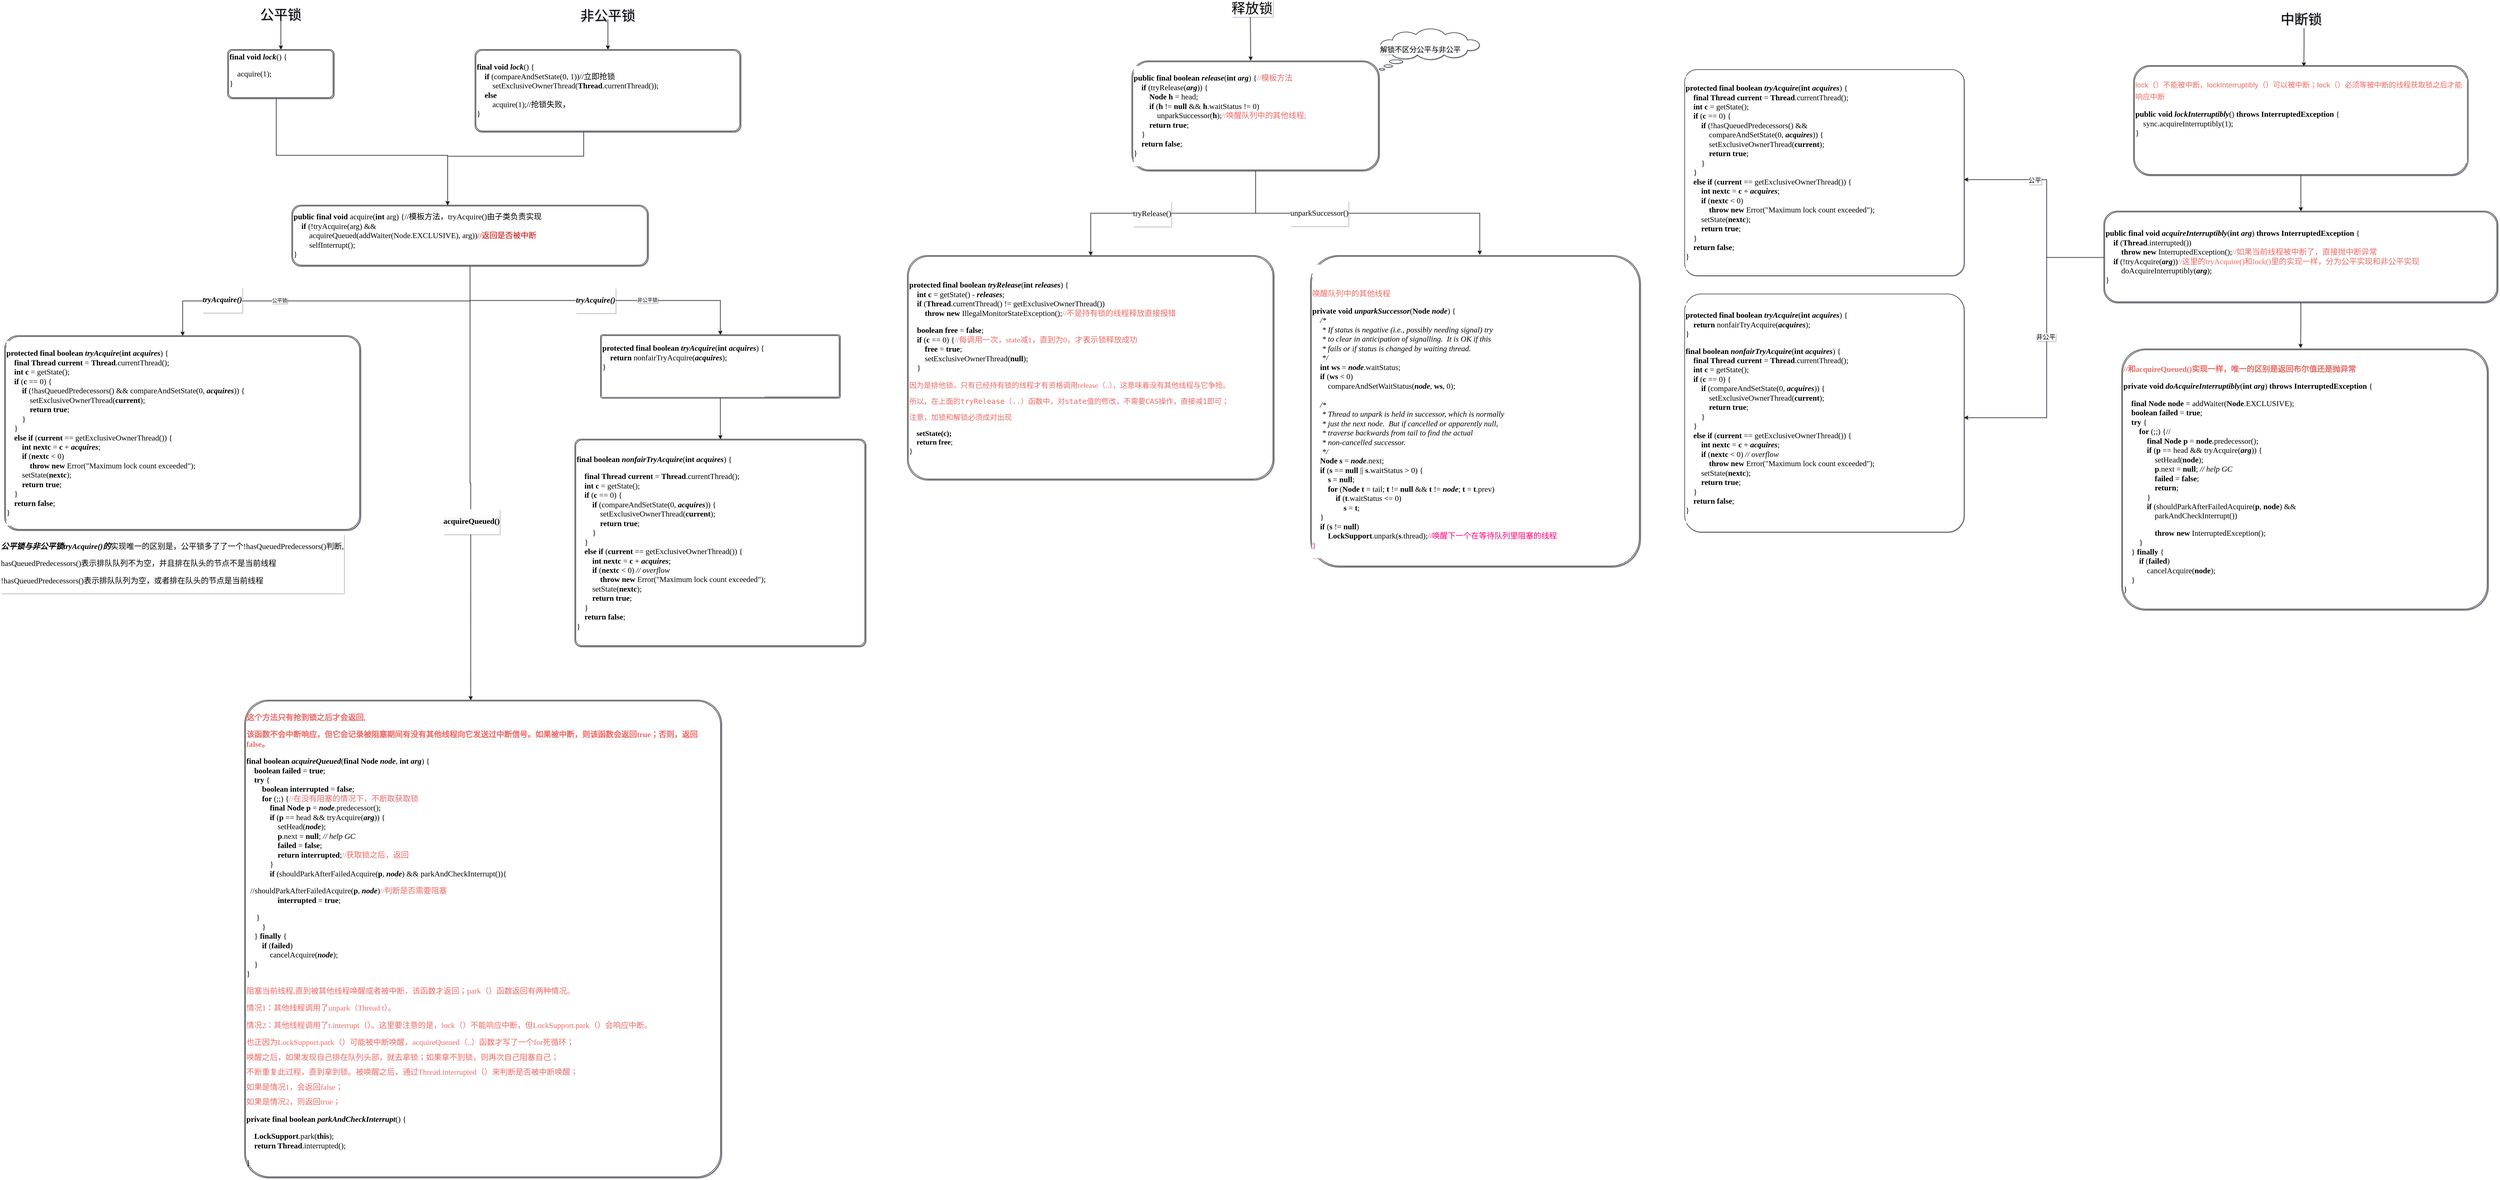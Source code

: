 <mxfile version="14.8.4" type="github" pages="9">
  <diagram name="互斥锁" id="5d7acffa-a066-3a61-03fe-96351882024d">
    <mxGraphModel dx="2514" dy="1325" grid="0" gridSize="10" guides="1" tooltips="1" connect="1" arrows="1" fold="1" page="1" pageScale="1" pageWidth="3000" pageHeight="3000" background="#ffffff" math="0" shadow="1">
      <root>
        <mxCell id="0" />
        <mxCell id="1" parent="0" />
        <mxCell id="CqtvCm25UIUQusRmt474-23" style="edgeStyle=orthogonalEdgeStyle;rounded=0;orthogonalLoop=1;jettySize=auto;html=1;fontColor=#000000;" parent="1" source="CqtvCm25UIUQusRmt474-13" target="CqtvCm25UIUQusRmt474-22" edge="1">
          <mxGeometry relative="1" as="geometry" />
        </mxCell>
        <mxCell id="krwOEIBx-vB3lfnVqGeh-6" value="&lt;pre style=&quot;text-align: left ; font-family: &amp;#34;pt mono&amp;#34; ; font-size: 12.8pt&quot;&gt;&lt;span style=&quot;font-weight: bold ; font-style: italic&quot;&gt;tryAcquire()&lt;/span&gt;&lt;/pre&gt;" style="edgeLabel;html=1;align=center;verticalAlign=middle;resizable=0;points=[];fontSize=30;fontColor=#000000;" parent="CqtvCm25UIUQusRmt474-23" vertex="1" connectable="0">
          <mxGeometry x="0.583" y="-2" relative="1" as="geometry">
            <mxPoint as="offset" />
          </mxGeometry>
        </mxCell>
        <mxCell id="MHK901CGgSBkAFWm6LKR-1" value="公平锁" style="edgeLabel;html=1;align=center;verticalAlign=middle;resizable=0;points=[];fontColor=#000000;" parent="CqtvCm25UIUQusRmt474-23" vertex="1" connectable="0">
          <mxGeometry x="0.262" y="-1" relative="1" as="geometry">
            <mxPoint as="offset" />
          </mxGeometry>
        </mxCell>
        <mxCell id="CqtvCm25UIUQusRmt474-27" value="&lt;pre style=&quot;text-align: left ; font-family: &amp;#34;pt mono&amp;#34; ; font-size: 12.8pt&quot;&gt;&lt;span style=&quot;font-weight: bold ; font-style: italic&quot;&gt;tryAcquire()&lt;/span&gt;&lt;/pre&gt;" style="edgeStyle=orthogonalEdgeStyle;rounded=0;orthogonalLoop=1;jettySize=auto;html=1;fontColor=#000000;" parent="1" source="CqtvCm25UIUQusRmt474-13" target="CqtvCm25UIUQusRmt474-26" edge="1">
          <mxGeometry relative="1" as="geometry" />
        </mxCell>
        <mxCell id="MHK901CGgSBkAFWm6LKR-2" value="非公平锁" style="edgeLabel;html=1;align=center;verticalAlign=middle;resizable=0;points=[];fontColor=#000000;" parent="CqtvCm25UIUQusRmt474-27" vertex="1" connectable="0">
          <mxGeometry x="0.327" y="1" relative="1" as="geometry">
            <mxPoint as="offset" />
          </mxGeometry>
        </mxCell>
        <mxCell id="krwOEIBx-vB3lfnVqGeh-7" style="edgeStyle=orthogonalEdgeStyle;rounded=0;orthogonalLoop=1;jettySize=auto;html=1;fontSize=30;fontColor=#000000;entryX=0.474;entryY=0;entryDx=0;entryDy=0;entryPerimeter=0;" parent="1" source="CqtvCm25UIUQusRmt474-13" target="CqtvCm25UIUQusRmt474-30" edge="1">
          <mxGeometry relative="1" as="geometry" />
        </mxCell>
        <mxCell id="krwOEIBx-vB3lfnVqGeh-8" value="&lt;pre style=&quot;text-align: left ; background-color: rgb(248 , 249 , 250) ; font-family: &amp;#34;pt mono&amp;#34; ; font-size: 12.8pt&quot;&gt;&lt;b&gt;acquireQueued()&lt;/b&gt;&lt;/pre&gt;" style="edgeLabel;html=1;align=center;verticalAlign=middle;resizable=0;points=[];fontSize=30;fontColor=#000000;" parent="krwOEIBx-vB3lfnVqGeh-7" vertex="1" connectable="0">
          <mxGeometry x="0.177" y="1" relative="1" as="geometry">
            <mxPoint y="1" as="offset" />
          </mxGeometry>
        </mxCell>
        <mxCell id="CqtvCm25UIUQusRmt474-13" value="&lt;pre style=&quot;font-family: &amp;#34;pt mono&amp;#34; ; font-size: 12.8pt&quot;&gt;&lt;span style=&quot;font-weight: bold&quot;&gt;public final void &lt;/span&gt;acquire(&lt;span style=&quot;font-weight: bold&quot;&gt;int &lt;/span&gt;arg) {//模板方法，tryAcquire()由子类负责实现&lt;br&gt;    &lt;span style=&quot;font-weight: bold&quot;&gt;if &lt;/span&gt;(!tryAcquire(arg) &amp;amp;&amp;amp;&lt;br&gt;        acquireQueued(addWaiter(Node.EXCLUSIVE), arg))&lt;font color=&quot;#cc0000&quot;&gt;//返回是否被中断&lt;/font&gt;&lt;br&gt;        selfInterrupt();&lt;br&gt;}&lt;/pre&gt;" style="shape=ext;double=1;rounded=1;whiteSpace=wrap;html=1;labelBackgroundColor=none;fontColor=#000000;align=left;" parent="1" vertex="1">
          <mxGeometry x="667" y="450" width="778" height="133" as="geometry" />
        </mxCell>
        <mxCell id="CqtvCm25UIUQusRmt474-18" value="" style="edgeStyle=orthogonalEdgeStyle;rounded=0;orthogonalLoop=1;jettySize=auto;html=1;fontColor=#000000;" parent="1" source="CqtvCm25UIUQusRmt474-14" target="CqtvCm25UIUQusRmt474-13" edge="1">
          <mxGeometry relative="1" as="geometry">
            <Array as="points">
              <mxPoint x="633" y="341" />
              <mxPoint x="1007" y="341" />
            </Array>
          </mxGeometry>
        </mxCell>
        <mxCell id="CqtvCm25UIUQusRmt474-14" value="&lt;span style=&quot;font-family: &amp;quot;pt mono&amp;quot;; font-size: 12.8pt; font-weight: bold;&quot;&gt;final void &lt;/span&gt;&lt;span style=&quot;font-family: &amp;quot;pt mono&amp;quot;; font-size: 12.8pt; font-weight: bold; font-style: italic;&quot;&gt;lock&lt;/span&gt;&lt;span style=&quot;font-family: &amp;quot;pt mono&amp;quot;; font-size: 12.8pt;&quot;&gt;() {&lt;/span&gt;&lt;pre style=&quot;font-family: &amp;quot;pt mono&amp;quot;; font-size: 12.8pt;&quot;&gt;&lt;span style=&quot;&quot;&gt;    &lt;/span&gt;&lt;span style=&quot;&quot;&gt;acquire&lt;/span&gt;&lt;span style=&quot;&quot;&gt;(&lt;/span&gt;&lt;span style=&quot;&quot;&gt;1&lt;/span&gt;&lt;span style=&quot;&quot;&gt;)&lt;/span&gt;&lt;span style=&quot;&quot;&gt;;&lt;br&gt;&lt;/span&gt;&lt;span style=&quot;&quot;&gt;}&lt;/span&gt;&lt;/pre&gt;" style="shape=ext;double=1;rounded=1;whiteSpace=wrap;html=1;labelBackgroundColor=none;align=left;arcSize=9;labelBorderColor=none;" parent="1" vertex="1">
          <mxGeometry x="527" y="110" width="232" height="107" as="geometry" />
        </mxCell>
        <mxCell id="CqtvCm25UIUQusRmt474-21" style="edgeStyle=orthogonalEdgeStyle;rounded=0;orthogonalLoop=1;jettySize=auto;html=1;fontColor=#000000;" parent="1" source="CqtvCm25UIUQusRmt474-19" target="CqtvCm25UIUQusRmt474-13" edge="1">
          <mxGeometry relative="1" as="geometry">
            <Array as="points">
              <mxPoint x="1304" y="343" />
              <mxPoint x="1007" y="343" />
            </Array>
          </mxGeometry>
        </mxCell>
        <mxCell id="CqtvCm25UIUQusRmt474-19" value="&lt;pre style=&quot;font-family: &amp;#34;pt mono&amp;#34; ; font-size: 12.8pt&quot;&gt;&lt;span style=&quot;font-weight: bold&quot;&gt;final void &lt;/span&gt;&lt;span style=&quot;font-weight: bold ; font-style: italic&quot;&gt;lock&lt;/span&gt;&lt;span&gt;() {&lt;br&gt;&lt;/span&gt;&lt;span&gt;    &lt;/span&gt;&lt;span style=&quot;font-weight: bold&quot;&gt;if &lt;/span&gt;&lt;span&gt;(&lt;/span&gt;&lt;span&gt;compareAndSetState&lt;/span&gt;&lt;span&gt;(&lt;/span&gt;&lt;span&gt;0&lt;/span&gt;&lt;span&gt;, &lt;/span&gt;&lt;span&gt;1&lt;/span&gt;&lt;span&gt;))//立即抢锁&lt;br&gt;&lt;/span&gt;&lt;span&gt;        &lt;/span&gt;&lt;span&gt;setExclusiveOwnerThread&lt;/span&gt;&lt;span&gt;(&lt;/span&gt;&lt;span style=&quot;font-weight: bold&quot;&gt;Thread&lt;/span&gt;&lt;span&gt;.&lt;/span&gt;&lt;span&gt;currentThread&lt;/span&gt;&lt;span&gt;())&lt;/span&gt;&lt;span&gt;;&lt;br&gt;&lt;/span&gt;&lt;span&gt;    &lt;/span&gt;&lt;span style=&quot;font-weight: bold&quot;&gt;else&lt;br&gt;&lt;/span&gt;&lt;span style=&quot;font-weight: bold&quot;&gt;        &lt;/span&gt;&lt;span&gt;acquire&lt;/span&gt;&lt;span&gt;(&lt;/span&gt;&lt;span&gt;1&lt;/span&gt;&lt;span&gt;)&lt;/span&gt;&lt;span&gt;;//抢锁失败，&lt;br&gt;&lt;/span&gt;&lt;span&gt;}&lt;/span&gt;&lt;/pre&gt;" style="shape=ext;double=1;rounded=1;whiteSpace=wrap;html=1;labelBackgroundColor=#ffffff;align=left;arcSize=8;" parent="1" vertex="1">
          <mxGeometry x="1067" y="110" width="580" height="180" as="geometry" />
        </mxCell>
        <mxCell id="CqtvCm25UIUQusRmt474-22" value="&lt;pre style=&quot;font-family: &amp;#34;pt mono&amp;#34; ; font-size: 12.8pt&quot;&gt;&lt;span style=&quot;font-weight: bold&quot;&gt;protected final boolean &lt;/span&gt;&lt;span style=&quot;font-weight: bold ; font-style: italic&quot;&gt;tryAcquire&lt;/span&gt;&lt;span&gt;(&lt;/span&gt;&lt;span style=&quot;font-weight: bold&quot;&gt;int &lt;/span&gt;&lt;span style=&quot;font-weight: bold ; font-style: italic&quot;&gt;acquires&lt;/span&gt;&lt;span&gt;) {&lt;br&gt;&lt;/span&gt;&lt;span&gt;    &lt;/span&gt;&lt;span style=&quot;font-weight: bold&quot;&gt;final &lt;/span&gt;&lt;span style=&quot;font-weight: bold&quot;&gt;Thread &lt;/span&gt;&lt;span style=&quot;font-weight: bold&quot;&gt;current &lt;/span&gt;&lt;span&gt;= &lt;/span&gt;&lt;span style=&quot;font-weight: bold&quot;&gt;Thread&lt;/span&gt;&lt;span&gt;.&lt;/span&gt;&lt;span&gt;currentThread&lt;/span&gt;&lt;span&gt;()&lt;/span&gt;&lt;span&gt;;&lt;br&gt;&lt;/span&gt;&lt;span&gt;    &lt;/span&gt;&lt;span style=&quot;font-weight: bold&quot;&gt;int &lt;/span&gt;&lt;span style=&quot;font-weight: bold&quot;&gt;c &lt;/span&gt;&lt;span&gt;= &lt;/span&gt;&lt;span&gt;getState&lt;/span&gt;&lt;span&gt;()&lt;/span&gt;&lt;span&gt;;&lt;br&gt;&lt;/span&gt;&lt;span&gt;    &lt;/span&gt;&lt;span style=&quot;font-weight: bold&quot;&gt;if &lt;/span&gt;&lt;span&gt;(&lt;/span&gt;&lt;span style=&quot;font-weight: bold&quot;&gt;c &lt;/span&gt;&lt;span&gt;== &lt;/span&gt;&lt;span&gt;0&lt;/span&gt;&lt;span&gt;) {&lt;br&gt;&lt;/span&gt;&lt;span&gt;        &lt;/span&gt;&lt;span style=&quot;font-weight: bold&quot;&gt;if &lt;/span&gt;&lt;span&gt;(&lt;/span&gt;&lt;span&gt;!&lt;/span&gt;&lt;span&gt;hasQueuedPredecessors&lt;/span&gt;&lt;span&gt;() &lt;/span&gt;&lt;span&gt;&amp;amp;&amp;amp; &lt;/span&gt;&lt;span&gt;compareAndSetState&lt;/span&gt;&lt;span&gt;(&lt;/span&gt;&lt;span&gt;0&lt;/span&gt;&lt;span&gt;, &lt;/span&gt;&lt;span style=&quot;font-weight: bold ; font-style: italic&quot;&gt;acquires&lt;/span&gt;&lt;span&gt;)) {&lt;br&gt;&lt;/span&gt;&lt;span&gt;            &lt;/span&gt;&lt;span&gt;setExclusiveOwnerThread&lt;/span&gt;&lt;span&gt;(&lt;/span&gt;&lt;span style=&quot;font-weight: bold&quot;&gt;current&lt;/span&gt;&lt;span&gt;)&lt;/span&gt;&lt;span&gt;;&lt;br&gt;&lt;/span&gt;&lt;span&gt;            &lt;/span&gt;&lt;span style=&quot;font-weight: bold&quot;&gt;return true&lt;/span&gt;&lt;span&gt;;&lt;br&gt;&lt;/span&gt;&lt;span&gt;        &lt;/span&gt;&lt;span&gt;}&lt;br&gt;&lt;/span&gt;&lt;span&gt;    }&lt;br&gt;&lt;/span&gt;&lt;span&gt;    &lt;/span&gt;&lt;span style=&quot;font-weight: bold&quot;&gt;else if &lt;/span&gt;&lt;span&gt;(&lt;/span&gt;&lt;span style=&quot;font-weight: bold&quot;&gt;current &lt;/span&gt;&lt;span&gt;== &lt;/span&gt;&lt;span&gt;getExclusiveOwnerThread&lt;/span&gt;&lt;span&gt;()) {&lt;br&gt;&lt;/span&gt;&lt;span&gt;        &lt;/span&gt;&lt;span style=&quot;font-weight: bold&quot;&gt;int &lt;/span&gt;&lt;span style=&quot;font-weight: bold&quot;&gt;nextc &lt;/span&gt;&lt;span&gt;= &lt;/span&gt;&lt;span style=&quot;font-weight: bold&quot;&gt;c &lt;/span&gt;&lt;span&gt;+ &lt;/span&gt;&lt;span style=&quot;font-weight: bold ; font-style: italic&quot;&gt;acquires&lt;/span&gt;&lt;span&gt;;&lt;br&gt;&lt;/span&gt;&lt;span&gt;        &lt;/span&gt;&lt;span style=&quot;font-weight: bold&quot;&gt;if &lt;/span&gt;&lt;span&gt;(&lt;/span&gt;&lt;span style=&quot;font-weight: bold&quot;&gt;nextc &lt;/span&gt;&lt;span&gt;&amp;lt; &lt;/span&gt;&lt;span&gt;0&lt;/span&gt;&lt;span&gt;)&lt;br&gt;&lt;/span&gt;&lt;span&gt;            &lt;/span&gt;&lt;span style=&quot;font-weight: bold&quot;&gt;throw new &lt;/span&gt;&lt;span&gt;Error&lt;/span&gt;&lt;span&gt;(&lt;/span&gt;&lt;span&gt;&quot;Maximum lock count exceeded&quot;&lt;/span&gt;&lt;span&gt;)&lt;/span&gt;&lt;span&gt;;&lt;br&gt;&lt;/span&gt;&lt;span&gt;        &lt;/span&gt;&lt;span&gt;setState&lt;/span&gt;&lt;span&gt;(&lt;/span&gt;&lt;span style=&quot;font-weight: bold&quot;&gt;nextc&lt;/span&gt;&lt;span&gt;)&lt;/span&gt;&lt;span&gt;;&lt;br&gt;&lt;/span&gt;&lt;span&gt;        &lt;/span&gt;&lt;span style=&quot;font-weight: bold&quot;&gt;return true&lt;/span&gt;&lt;span&gt;;&lt;br&gt;&lt;/span&gt;&lt;span&gt;    &lt;/span&gt;&lt;span&gt;}&lt;br&gt;&lt;/span&gt;&lt;span&gt;    &lt;/span&gt;&lt;span style=&quot;font-weight: bold&quot;&gt;return false&lt;/span&gt;&lt;span&gt;;&lt;br&gt;&lt;/span&gt;&lt;span&gt;}&lt;/span&gt;&lt;/pre&gt;" style="shape=ext;double=1;rounded=1;whiteSpace=wrap;html=1;labelBackgroundColor=#ffffff;align=left;arcSize=7;" parent="1" vertex="1">
          <mxGeometry x="40" y="735" width="777" height="425" as="geometry" />
        </mxCell>
        <mxCell id="krwOEIBx-vB3lfnVqGeh-9" style="edgeStyle=orthogonalEdgeStyle;rounded=0;orthogonalLoop=1;jettySize=auto;html=1;fontSize=30;fontColor=#000000;" parent="1" source="CqtvCm25UIUQusRmt474-26" target="krwOEIBx-vB3lfnVqGeh-4" edge="1">
          <mxGeometry relative="1" as="geometry" />
        </mxCell>
        <mxCell id="CqtvCm25UIUQusRmt474-26" value="&lt;pre style=&quot;font-family: &amp;#34;pt mono&amp;#34; ; font-size: 12.8pt&quot;&gt;&lt;span style=&quot;font-weight: bold&quot;&gt;protected final boolean &lt;/span&gt;&lt;span style=&quot;font-weight: bold ; font-style: italic&quot;&gt;tryAcquire&lt;/span&gt;&lt;span&gt;(&lt;/span&gt;&lt;span style=&quot;font-weight: bold&quot;&gt;int &lt;/span&gt;&lt;span style=&quot;font-weight: bold ; font-style: italic&quot;&gt;acquires&lt;/span&gt;&lt;span&gt;) {&lt;br&gt;&lt;/span&gt;&lt;span&gt;    &lt;/span&gt;&lt;span style=&quot;font-weight: bold&quot;&gt;return &lt;/span&gt;&lt;span&gt;nonfairTryAcquire&lt;/span&gt;&lt;span&gt;(&lt;/span&gt;&lt;span style=&quot;font-weight: bold ; font-style: italic&quot;&gt;acquires&lt;/span&gt;&lt;span&gt;)&lt;/span&gt;&lt;span&gt;;&lt;br&gt;&lt;/span&gt;&lt;span&gt;}&lt;/span&gt;&lt;/pre&gt;&lt;pre style=&quot;font-family: &amp;#34;pt mono&amp;#34; ; font-size: 12.8pt&quot;&gt;&lt;pre style=&quot;font-family: &amp;#34;pt mono&amp;#34; ; font-size: 12.8pt&quot;&gt;&lt;br&gt;&lt;/pre&gt;&lt;/pre&gt;" style="shape=ext;double=1;rounded=1;whiteSpace=wrap;html=1;glass=0;labelBackgroundColor=#ffffff;strokeColor=#000000;align=left;arcSize=3;" parent="1" vertex="1">
          <mxGeometry x="1341" y="733" width="523" height="138" as="geometry" />
        </mxCell>
        <mxCell id="CqtvCm25UIUQusRmt474-29" value="&lt;pre style=&quot;font-family: &amp;#34;pt mono&amp;#34; ; font-size: 12.8pt&quot;&gt;&lt;span style=&quot;font-weight: bold ; font-style: italic&quot;&gt;公平锁与非公平锁tryAcquire()的&lt;/span&gt;实现唯一的区别是，公平锁多了了一个!hasQueuedPredecessors()判断,&lt;/pre&gt;&lt;pre style=&quot;font-family: &amp;#34;pt mono&amp;#34; ; font-size: 12.8pt&quot;&gt;&lt;span style=&quot;font-size: 12.8pt&quot;&gt;hasQueuedPredecessors()&lt;/span&gt;表示排队队列不为空，并且排在队头的节点不是当前线程&lt;/pre&gt;&lt;pre style=&quot;font-family: &amp;#34;pt mono&amp;#34; ; font-size: 12.8pt&quot;&gt;&lt;pre style=&quot;font-family: &amp;#34;pt mono&amp;#34; ; font-size: 12.8pt&quot;&gt;!hasQueuedPredecessors()表示排队队列为空，或者排在队头的节点是当前线程&lt;/pre&gt;&lt;/pre&gt;" style="text;html=1;strokeColor=none;fillColor=none;align=left;verticalAlign=middle;whiteSpace=wrap;rounded=0;glass=0;labelBackgroundColor=#ffffff;fontColor=#000000;" parent="1" vertex="1">
          <mxGeometry x="30" y="1176" width="946" height="113" as="geometry" />
        </mxCell>
        <mxCell id="CqtvCm25UIUQusRmt474-30" value="&lt;pre style=&quot;font-family: &amp;#34;pt mono&amp;#34; ; font-size: 12.8pt&quot;&gt;&lt;b&gt;&lt;font color=&quot;#ea6b66&quot;&gt;这个方法只有抢到锁之后才会返回,&lt;/font&gt;&lt;/b&gt;&lt;/pre&gt;&lt;font face=&quot;pt mono&quot; color=&quot;#ea6b66&quot;&gt;&lt;span style=&quot;font-size: 17.067px&quot;&gt;&lt;b&gt;该函数不会中断响应，但它会记录被阻塞期间有没有其他线程向它发送过中断信号。如果被中断，则该函数会返回true；否则，返回false。&lt;/b&gt;&lt;/span&gt;&lt;/font&gt;&lt;pre style=&quot;font-family: &amp;#34;pt mono&amp;#34; ; font-size: 12.8pt&quot;&gt;&lt;span style=&quot;font-weight: bold&quot;&gt;final boolean &lt;/span&gt;&lt;span style=&quot;font-weight: bold ; font-style: italic&quot;&gt;acquireQueued&lt;/span&gt;(&lt;span style=&quot;font-weight: bold&quot;&gt;final &lt;/span&gt;&lt;span style=&quot;font-weight: bold&quot;&gt;Node &lt;/span&gt;&lt;span style=&quot;font-weight: bold ; font-style: italic&quot;&gt;node&lt;/span&gt;, &lt;span style=&quot;font-weight: bold&quot;&gt;int &lt;/span&gt;&lt;span style=&quot;font-weight: bold ; font-style: italic&quot;&gt;arg&lt;/span&gt;) {&lt;br&gt;    &lt;span style=&quot;font-weight: bold&quot;&gt;boolean &lt;/span&gt;&lt;span style=&quot;font-weight: bold&quot;&gt;failed &lt;/span&gt;= &lt;span style=&quot;font-weight: bold&quot;&gt;true&lt;/span&gt;;&lt;br&gt;    &lt;span style=&quot;font-weight: bold&quot;&gt;try &lt;/span&gt;{&lt;br&gt;        &lt;span style=&quot;font-weight: bold&quot;&gt;boolean &lt;/span&gt;&lt;span style=&quot;font-weight: bold&quot;&gt;interrupted &lt;/span&gt;= &lt;span style=&quot;font-weight: bold&quot;&gt;false&lt;/span&gt;;&lt;br&gt;        &lt;span style=&quot;font-weight: bold&quot;&gt;for &lt;/span&gt;(;;) {&lt;font color=&quot;#ea6b66&quot;&gt;//在没有阻塞的情况下，不断取获取锁&lt;/font&gt;&lt;br&gt;            &lt;span style=&quot;font-weight: bold&quot;&gt;final &lt;/span&gt;&lt;span style=&quot;font-weight: bold&quot;&gt;Node &lt;/span&gt;&lt;span style=&quot;font-weight: bold&quot;&gt;p &lt;/span&gt;= &lt;span style=&quot;font-weight: bold ; font-style: italic&quot;&gt;node&lt;/span&gt;.predecessor();&lt;br&gt;            &lt;span style=&quot;font-weight: bold&quot;&gt;if &lt;/span&gt;(&lt;span style=&quot;font-weight: bold&quot;&gt;p &lt;/span&gt;== head &amp;amp;&amp;amp; tryAcquire(&lt;span style=&quot;font-weight: bold ; font-style: italic&quot;&gt;arg&lt;/span&gt;)) {&lt;br&gt;                setHead(&lt;span style=&quot;font-weight: bold ; font-style: italic&quot;&gt;node&lt;/span&gt;);&lt;br&gt;                &lt;span style=&quot;font-weight: bold&quot;&gt;p&lt;/span&gt;.next = &lt;span style=&quot;font-weight: bold&quot;&gt;null&lt;/span&gt;; &lt;span style=&quot;font-style: italic&quot;&gt;// help GC&lt;br&gt;&lt;/span&gt;&lt;span style=&quot;font-style: italic&quot;&gt;                &lt;/span&gt;&lt;span style=&quot;font-weight: bold&quot;&gt;failed &lt;/span&gt;= &lt;span style=&quot;font-weight: bold&quot;&gt;false&lt;/span&gt;;&lt;br&gt;                &lt;span style=&quot;font-weight: bold&quot;&gt;return &lt;/span&gt;&lt;span style=&quot;font-weight: bold&quot;&gt;interrupted&lt;/span&gt;;&lt;font color=&quot;#ea6b66&quot;&gt;//获取锁之后，返回&lt;/font&gt;&lt;br&gt;            }&lt;br&gt;            &lt;span style=&quot;font-weight: bold&quot;&gt;if &lt;/span&gt;(shouldParkAfterFailedAcquire(&lt;span style=&quot;font-weight: bold&quot;&gt;p&lt;/span&gt;, &lt;span style=&quot;font-weight: bold ; font-style: italic&quot;&gt;node&lt;/span&gt;) &amp;amp;&amp;amp; parkAndCheckInterrupt()){&lt;/pre&gt;&lt;pre style=&quot;font-family: &amp;#34;pt mono&amp;#34; ; font-size: 12.8pt&quot;&gt;&lt;span&gt; &lt;/span&gt;&lt;span&gt; &lt;/span&gt;//shouldParkAfterFailedAcquire&lt;span style=&quot;font-size: 12.8pt&quot;&gt;(&lt;/span&gt;&lt;span style=&quot;font-size: 12.8pt ; font-weight: bold&quot;&gt;p&lt;/span&gt;&lt;span style=&quot;font-size: 12.8pt&quot;&gt;, &lt;/span&gt;&lt;span style=&quot;font-size: 12.8pt ; font-weight: bold ; font-style: italic&quot;&gt;node&lt;/span&gt;&lt;span style=&quot;font-size: 12.8pt&quot;&gt;)&lt;font color=&quot;#ea6b66&quot;&gt;//判断是否需要阻塞&lt;/font&gt;&lt;/span&gt;&lt;br&gt;                &lt;span style=&quot;font-weight: bold&quot;&gt;interrupted &lt;/span&gt;= &lt;span style=&quot;font-weight: bold&quot;&gt;true&lt;/span&gt;;&lt;/pre&gt;&lt;pre style=&quot;font-family: &amp;#34;pt mono&amp;#34; ; font-size: 12.8pt&quot;&gt;&lt;span&gt;&lt;span&gt; &lt;/span&gt;    }&lt;br&gt;&lt;/span&gt;&lt;span&gt;        &lt;/span&gt;&lt;span&gt;}&lt;br&gt;&lt;/span&gt;&lt;span&gt;    } &lt;/span&gt;&lt;span style=&quot;font-weight: bold&quot;&gt;finally &lt;/span&gt;&lt;span&gt;{&lt;br&gt;&lt;/span&gt;&lt;span&gt;        &lt;/span&gt;&lt;span style=&quot;font-weight: bold&quot;&gt;if &lt;/span&gt;&lt;span&gt;(&lt;/span&gt;&lt;span style=&quot;font-weight: bold&quot;&gt;failed&lt;/span&gt;&lt;span&gt;)&lt;br&gt;&lt;/span&gt;&lt;span&gt;            &lt;/span&gt;&lt;span&gt;cancelAcquire&lt;/span&gt;&lt;span&gt;(&lt;/span&gt;&lt;span style=&quot;font-weight: bold ; font-style: italic&quot;&gt;node&lt;/span&gt;&lt;span&gt;)&lt;/span&gt;&lt;span&gt;;&lt;br&gt;&lt;/span&gt;&lt;span&gt;    &lt;/span&gt;&lt;span&gt;}&lt;br&gt;&lt;/span&gt;&lt;span&gt;}&lt;/span&gt;&lt;/pre&gt;&lt;pre style=&quot;font-family: &amp;#34;pt mono&amp;#34; ; font-size: 12.8pt&quot;&gt;&lt;pre style=&quot;font-size: 12px&quot;&gt;&lt;pre style=&quot;font-family: &amp;#34;pt mono&amp;#34; ; font-size: 12.8pt&quot;&gt;&lt;font color=&quot;#ea6b66&quot;&gt;阻塞当前线程,直到被其他线程唤醒或者被中断，该函数才返回；park（）函数返回有两种情况。&lt;/font&gt;&lt;/pre&gt;&lt;pre style=&quot;font-family: &amp;#34;pt mono&amp;#34; ; font-size: 12.8pt&quot;&gt;&lt;font color=&quot;#ea6b66&quot;&gt;情况1：其他线程调用了unpark（Thread t）。&lt;/font&gt;&lt;/pre&gt;&lt;pre style=&quot;font-family: &amp;#34;pt mono&amp;#34; ; font-size: 12.8pt&quot;&gt;&lt;font color=&quot;#ea6b66&quot;&gt;情况2：其他线程调用了t.interrupt（）。这里要注意的是，lock（）不能响应中断，但LockSupport.park（）会响应中断。&lt;/font&gt;&lt;/pre&gt;&lt;pre&gt;&lt;font face=&quot;pt mono&quot; color=&quot;#ea6b66&quot;&gt;&lt;span style=&quot;font-size: 17.067px&quot;&gt;也正因为LockSupport.park（）可能被中断唤醒，acquireQueued（..）函数才写了一个for死循环；&lt;/span&gt;&lt;/font&gt;&lt;/pre&gt;&lt;pre&gt;&lt;font face=&quot;pt mono&quot; color=&quot;#ea6b66&quot;&gt;&lt;span style=&quot;font-size: 17.067px&quot;&gt;唤醒之后，如果发现自己排在队列头部，就去拿锁；如果拿不到锁，则再次自己阻塞自己；&lt;/span&gt;&lt;/font&gt;&lt;/pre&gt;&lt;pre&gt;&lt;font face=&quot;pt mono&quot; color=&quot;#ea6b66&quot;&gt;&lt;span style=&quot;font-size: 17.067px&quot;&gt;不断重复此过程，直到拿到锁。被唤醒之后，通过Thread.interrupted（）来判断是否被中断唤醒；&lt;/span&gt;&lt;/font&gt;&lt;/pre&gt;&lt;pre&gt;&lt;font face=&quot;pt mono&quot; color=&quot;#ea6b66&quot;&gt;&lt;span style=&quot;font-size: 17.067px&quot;&gt;如果是情况1，会返回false；&lt;/span&gt;&lt;/font&gt;&lt;/pre&gt;&lt;pre&gt;&lt;font face=&quot;pt mono&quot; color=&quot;#ea6b66&quot;&gt;&lt;span style=&quot;font-size: 17.067px&quot;&gt;如果是情况2，则返回true；&lt;/span&gt;&lt;/font&gt;&lt;/pre&gt;&lt;/pre&gt;&lt;/pre&gt;&lt;pre&gt;&lt;pre style=&quot;font-family: &amp;#34;pt mono&amp;#34; ; font-size: 12.8pt&quot;&gt;&lt;span style=&quot;font-weight: bold&quot;&gt;private final boolean &lt;/span&gt;&lt;span style=&quot;font-weight: bold ; font-style: italic&quot;&gt;parkAndCheckInterrupt&lt;/span&gt;&lt;span&gt;() {&lt;/span&gt;&lt;/pre&gt;&lt;pre style=&quot;font-family: &amp;#34;pt mono&amp;#34; ; font-size: 12.8pt&quot;&gt;&lt;pre style=&quot;font-size: 12px&quot;&gt;&lt;span style=&quot;font-family: &amp;#34;pt mono&amp;#34; ; font-size: 12.8pt&quot;&gt;    &lt;/span&gt;&lt;span style=&quot;font-family: &amp;#34;pt mono&amp;#34; ; font-size: 12.8pt ; font-weight: bold&quot;&gt;LockSupport&lt;/span&gt;&lt;span style=&quot;font-family: &amp;#34;pt mono&amp;#34; ; font-size: 12.8pt&quot;&gt;.&lt;/span&gt;&lt;span style=&quot;font-family: &amp;#34;pt mono&amp;#34; ; font-size: 12.8pt&quot;&gt;park&lt;/span&gt;&lt;span style=&quot;font-family: &amp;#34;pt mono&amp;#34; ; font-size: 12.8pt&quot;&gt;(&lt;/span&gt;&lt;span style=&quot;font-family: &amp;#34;pt mono&amp;#34; ; font-size: 12.8pt ; font-weight: bold&quot;&gt;this&lt;/span&gt;&lt;span style=&quot;font-family: &amp;#34;pt mono&amp;#34; ; font-size: 12.8pt&quot;&gt;)&lt;/span&gt;&lt;span style=&quot;font-family: &amp;#34;pt mono&amp;#34; ; font-size: 12.8pt&quot;&gt;;&lt;br&gt;&lt;/span&gt;&lt;span style=&quot;font-family: &amp;#34;pt mono&amp;#34; ; font-size: 12.8pt&quot;&gt;    &lt;/span&gt;&lt;span style=&quot;font-family: &amp;#34;pt mono&amp;#34; ; font-size: 12.8pt ; font-weight: bold&quot;&gt;return &lt;/span&gt;&lt;span style=&quot;font-family: &amp;#34;pt mono&amp;#34; ; font-size: 12.8pt ; font-weight: bold&quot;&gt;Thread&lt;/span&gt;&lt;span style=&quot;font-family: &amp;#34;pt mono&amp;#34; ; font-size: 12.8pt&quot;&gt;.&lt;/span&gt;&lt;span style=&quot;font-family: &amp;#34;pt mono&amp;#34; ; font-size: 12.8pt&quot;&gt;interrupted&lt;/span&gt;&lt;span style=&quot;font-family: &amp;#34;pt mono&amp;#34; ; font-size: 12.8pt&quot;&gt;()&lt;/span&gt;&lt;span style=&quot;font-family: &amp;#34;pt mono&amp;#34; ; font-size: 12.8pt&quot;&gt;;&lt;/span&gt;&lt;/pre&gt;&lt;/pre&gt;&lt;pre&gt;&lt;span style=&quot;font-family: &amp;#34;pt mono&amp;#34; ; font-size: 12.8pt&quot;&gt;}&lt;/span&gt;&lt;/pre&gt;&lt;/pre&gt;" style="shape=ext;double=1;rounded=1;whiteSpace=wrap;html=1;glass=0;labelBackgroundColor=none;strokeColor=#000000;fillColor=#ffffff;align=left;arcSize=5;" parent="1" vertex="1">
          <mxGeometry x="564" y="1531" width="1041" height="1043" as="geometry" />
        </mxCell>
        <mxCell id="krwOEIBx-vB3lfnVqGeh-2" value="" style="edgeStyle=orthogonalEdgeStyle;rounded=0;orthogonalLoop=1;jettySize=auto;html=1;fontSize=30;fontColor=#000000;" parent="1" source="_KA6L-gr-Qn6RJLEGgCv-1" target="CqtvCm25UIUQusRmt474-14" edge="1">
          <mxGeometry relative="1" as="geometry" />
        </mxCell>
        <mxCell id="_KA6L-gr-Qn6RJLEGgCv-1" value="公平锁" style="text;html=1;strokeColor=none;fillColor=none;align=center;verticalAlign=middle;whiteSpace=wrap;rounded=0;glass=0;labelBackgroundColor=none;fontColor=#000000;fontSize=30;" parent="1" vertex="1">
          <mxGeometry x="568" y="24" width="150" height="20" as="geometry" />
        </mxCell>
        <mxCell id="krwOEIBx-vB3lfnVqGeh-3" value="" style="edgeStyle=orthogonalEdgeStyle;rounded=0;orthogonalLoop=1;jettySize=auto;html=1;fontSize=30;fontColor=#000000;" parent="1" source="_KA6L-gr-Qn6RJLEGgCv-2" target="CqtvCm25UIUQusRmt474-19" edge="1">
          <mxGeometry relative="1" as="geometry" />
        </mxCell>
        <mxCell id="_KA6L-gr-Qn6RJLEGgCv-2" value="&lt;span style=&quot;text-align: left; font-size: 30px;&quot;&gt;非公平锁&lt;/span&gt;" style="text;html=1;strokeColor=none;fillColor=none;align=center;verticalAlign=middle;whiteSpace=wrap;rounded=0;glass=0;labelBackgroundColor=none;fontColor=#000000;fontSize=30;" parent="1" vertex="1">
          <mxGeometry x="1282" y="27" width="150" height="17" as="geometry" />
        </mxCell>
        <mxCell id="krwOEIBx-vB3lfnVqGeh-4" value="&lt;pre style=&quot;font-family: &amp;#34;pt mono&amp;#34; ; font-size: 12.8pt&quot;&gt;&lt;span style=&quot;font-size: 12.8pt ; white-space: normal ; font-weight: bold&quot;&gt;final boolean &lt;/span&gt;&lt;span style=&quot;font-size: 12.8pt ; white-space: normal ; font-weight: bold ; font-style: italic&quot;&gt;nonfairTryAcquire&lt;/span&gt;&lt;span style=&quot;font-size: 12.8pt ; white-space: normal&quot;&gt;(&lt;/span&gt;&lt;span style=&quot;font-size: 12.8pt ; white-space: normal ; font-weight: bold&quot;&gt;int &lt;/span&gt;&lt;span style=&quot;font-size: 12.8pt ; white-space: normal ; font-weight: bold ; font-style: italic&quot;&gt;acquires&lt;/span&gt;&lt;span style=&quot;font-size: 12.8pt ; white-space: normal&quot;&gt;) {&lt;/span&gt;&lt;br&gt;&lt;/pre&gt;&lt;pre style=&quot;font-family: &amp;#34;pt mono&amp;#34; ; font-size: 12.8pt&quot;&gt;&lt;pre style=&quot;font-family: &amp;#34;pt mono&amp;#34; ; font-size: 12.8pt&quot;&gt;&lt;span&gt;    &lt;/span&gt;&lt;span style=&quot;font-weight: bold&quot;&gt;final &lt;/span&gt;&lt;span style=&quot;font-weight: bold&quot;&gt;Thread &lt;/span&gt;&lt;span style=&quot;font-weight: bold&quot;&gt;current &lt;/span&gt;&lt;span&gt;= &lt;/span&gt;&lt;span style=&quot;font-weight: bold&quot;&gt;Thread&lt;/span&gt;&lt;span&gt;.&lt;/span&gt;&lt;span&gt;currentThread&lt;/span&gt;&lt;span&gt;()&lt;/span&gt;&lt;span&gt;;&lt;br&gt;&lt;/span&gt;&lt;span&gt;    &lt;/span&gt;&lt;span style=&quot;font-weight: bold&quot;&gt;int &lt;/span&gt;&lt;span style=&quot;font-weight: bold&quot;&gt;c &lt;/span&gt;&lt;span&gt;= &lt;/span&gt;&lt;span&gt;getState&lt;/span&gt;&lt;span&gt;()&lt;/span&gt;&lt;span&gt;;&lt;br&gt;&lt;/span&gt;&lt;span&gt;    &lt;/span&gt;&lt;span style=&quot;font-weight: bold&quot;&gt;if &lt;/span&gt;&lt;span&gt;(&lt;/span&gt;&lt;span style=&quot;font-weight: bold&quot;&gt;c &lt;/span&gt;&lt;span&gt;== &lt;/span&gt;&lt;span&gt;0&lt;/span&gt;&lt;span&gt;) {&lt;br&gt;&lt;/span&gt;&lt;span&gt;        &lt;/span&gt;&lt;span style=&quot;font-weight: bold&quot;&gt;if &lt;/span&gt;&lt;span&gt;(&lt;/span&gt;&lt;span&gt;compareAndSetState&lt;/span&gt;&lt;span&gt;(&lt;/span&gt;&lt;span&gt;0&lt;/span&gt;&lt;span&gt;, &lt;/span&gt;&lt;span style=&quot;font-weight: bold ; font-style: italic&quot;&gt;acquires&lt;/span&gt;&lt;span&gt;)) {&lt;br&gt;&lt;/span&gt;&lt;span&gt;            &lt;/span&gt;&lt;span&gt;setExclusiveOwnerThread&lt;/span&gt;&lt;span&gt;(&lt;/span&gt;&lt;span style=&quot;font-weight: bold&quot;&gt;current&lt;/span&gt;&lt;span&gt;)&lt;/span&gt;&lt;span&gt;;&lt;br&gt;&lt;/span&gt;&lt;span&gt;            &lt;/span&gt;&lt;span style=&quot;font-weight: bold&quot;&gt;return true&lt;/span&gt;&lt;span&gt;;&lt;br&gt;&lt;/span&gt;&lt;span&gt;        &lt;/span&gt;&lt;span&gt;}&lt;br&gt;&lt;/span&gt;&lt;span&gt;    }&lt;br&gt;&lt;/span&gt;&lt;span&gt;    &lt;/span&gt;&lt;span style=&quot;font-weight: bold&quot;&gt;else if &lt;/span&gt;&lt;span&gt;(&lt;/span&gt;&lt;span style=&quot;font-weight: bold&quot;&gt;current &lt;/span&gt;&lt;span&gt;== &lt;/span&gt;&lt;span&gt;getExclusiveOwnerThread&lt;/span&gt;&lt;span&gt;()) {&lt;br&gt;&lt;/span&gt;&lt;span&gt;        &lt;/span&gt;&lt;span style=&quot;font-weight: bold&quot;&gt;int &lt;/span&gt;&lt;span style=&quot;font-weight: bold&quot;&gt;nextc &lt;/span&gt;&lt;span&gt;= &lt;/span&gt;&lt;span style=&quot;font-weight: bold&quot;&gt;c &lt;/span&gt;&lt;span&gt;+ &lt;/span&gt;&lt;span style=&quot;font-weight: bold ; font-style: italic&quot;&gt;acquires&lt;/span&gt;&lt;span&gt;;&lt;br&gt;&lt;/span&gt;&lt;span&gt;        &lt;/span&gt;&lt;span style=&quot;font-weight: bold&quot;&gt;if &lt;/span&gt;&lt;span&gt;(&lt;/span&gt;&lt;span style=&quot;font-weight: bold&quot;&gt;nextc &lt;/span&gt;&lt;span&gt;&amp;lt; &lt;/span&gt;&lt;span&gt;0&lt;/span&gt;&lt;span&gt;) &lt;/span&gt;&lt;span style=&quot;font-style: italic&quot;&gt;// overflow&lt;br&gt;&lt;/span&gt;&lt;span style=&quot;font-style: italic&quot;&gt;            &lt;/span&gt;&lt;span style=&quot;font-weight: bold&quot;&gt;throw new &lt;/span&gt;&lt;span&gt;Error&lt;/span&gt;&lt;span&gt;(&lt;/span&gt;&lt;span&gt;&quot;Maximum lock count exceeded&quot;&lt;/span&gt;&lt;span&gt;)&lt;/span&gt;&lt;span&gt;;&lt;br&gt;&lt;/span&gt;&lt;span&gt;        &lt;/span&gt;&lt;span&gt;setState&lt;/span&gt;&lt;span&gt;(&lt;/span&gt;&lt;span style=&quot;font-weight: bold&quot;&gt;nextc&lt;/span&gt;&lt;span&gt;)&lt;/span&gt;&lt;span&gt;;&lt;br&gt;&lt;/span&gt;&lt;span&gt;        &lt;/span&gt;&lt;span style=&quot;font-weight: bold&quot;&gt;return true&lt;/span&gt;&lt;span&gt;;&lt;br&gt;&lt;/span&gt;&lt;span&gt;    &lt;/span&gt;&lt;span&gt;}&lt;br&gt;&lt;/span&gt;&lt;span&gt;    &lt;/span&gt;&lt;span style=&quot;font-weight: bold&quot;&gt;return false&lt;/span&gt;&lt;span&gt;;&lt;br&gt;&lt;/span&gt;&lt;span&gt;}&lt;/span&gt;&lt;/pre&gt;&lt;/pre&gt;" style="shape=ext;double=1;rounded=1;whiteSpace=wrap;html=1;glass=0;labelBackgroundColor=#ffffff;strokeColor=#000000;align=left;arcSize=3;" parent="1" vertex="1">
          <mxGeometry x="1285" y="961" width="635" height="453" as="geometry" />
        </mxCell>
        <mxCell id="0hTYx7RgD9tuDB6i6g-k-1" style="edgeStyle=orthogonalEdgeStyle;rounded=0;orthogonalLoop=1;jettySize=auto;html=1;entryX=0.513;entryY=-0.003;entryDx=0;entryDy=0;entryPerimeter=0;fontColor=#000000;" parent="1" source="0hTYx7RgD9tuDB6i6g-k-5" target="0hTYx7RgD9tuDB6i6g-k-7" edge="1">
          <mxGeometry relative="1" as="geometry" />
        </mxCell>
        <mxCell id="0hTYx7RgD9tuDB6i6g-k-2" value="&lt;pre style=&quot;text-align: left ; font-family: &amp;#34;pt mono&amp;#34; ; font-size: 12.8pt&quot;&gt;unparkSuccessor()&lt;/pre&gt;" style="edgeLabel;html=1;align=center;verticalAlign=middle;resizable=0;points=[];fontColor=#000000;fontSize=14;" parent="0hTYx7RgD9tuDB6i6g-k-1" vertex="1" connectable="0">
          <mxGeometry x="-0.311" relative="1" as="geometry">
            <mxPoint as="offset" />
          </mxGeometry>
        </mxCell>
        <mxCell id="0hTYx7RgD9tuDB6i6g-k-3" style="edgeStyle=orthogonalEdgeStyle;rounded=0;orthogonalLoop=1;jettySize=auto;html=1;entryX=0.5;entryY=0;entryDx=0;entryDy=0;fontColor=#000000;" parent="1" source="0hTYx7RgD9tuDB6i6g-k-5" target="0hTYx7RgD9tuDB6i6g-k-6" edge="1">
          <mxGeometry relative="1" as="geometry" />
        </mxCell>
        <mxCell id="0hTYx7RgD9tuDB6i6g-k-4" value="&lt;pre style=&quot;text-align: left ; font-family: &amp;#34;pt mono&amp;#34; ; font-size: 12.8pt&quot;&gt;tryRelease()&lt;/pre&gt;" style="edgeLabel;html=1;align=center;verticalAlign=middle;resizable=0;points=[];fontColor=#000000;fontSize=14;" parent="0hTYx7RgD9tuDB6i6g-k-3" vertex="1" connectable="0">
          <mxGeometry x="0.169" y="1" relative="1" as="geometry">
            <mxPoint as="offset" />
          </mxGeometry>
        </mxCell>
        <mxCell id="0hTYx7RgD9tuDB6i6g-k-5" value="&lt;pre style=&quot;font-family: &amp;#34;pt mono&amp;#34; ; font-size: 12.8pt&quot;&gt;&lt;span style=&quot;font-weight: bold&quot;&gt;public final boolean &lt;/span&gt;&lt;span style=&quot;font-weight: bold ; font-style: italic&quot;&gt;release&lt;/span&gt;(&lt;span style=&quot;font-weight: bold&quot;&gt;int &lt;/span&gt;&lt;span style=&quot;font-weight: bold ; font-style: italic&quot;&gt;arg&lt;/span&gt;) {&lt;font color=&quot;#ea6b66&quot;&gt;//模板方法&lt;/font&gt;&lt;br&gt;    &lt;span style=&quot;font-weight: bold&quot;&gt;if &lt;/span&gt;(tryRelease(&lt;span style=&quot;font-weight: bold ; font-style: italic&quot;&gt;arg&lt;/span&gt;)) {&lt;br&gt;        &lt;span style=&quot;font-weight: bold&quot;&gt;Node &lt;/span&gt;&lt;span style=&quot;font-weight: bold&quot;&gt;h &lt;/span&gt;= head;&lt;br&gt;        &lt;span style=&quot;font-weight: bold&quot;&gt;if &lt;/span&gt;(&lt;span style=&quot;font-weight: bold&quot;&gt;h &lt;/span&gt;!= &lt;span style=&quot;font-weight: bold&quot;&gt;null &lt;/span&gt;&amp;amp;&amp;amp; &lt;span style=&quot;font-weight: bold&quot;&gt;h&lt;/span&gt;.waitStatus != 0)&lt;br&gt;            unparkSuccessor(&lt;span style=&quot;font-weight: bold&quot;&gt;h&lt;/span&gt;);&lt;font color=&quot;#ea6b66&quot;&gt;//唤醒队列中的其他线程;&lt;/font&gt;&lt;br&gt;        &lt;span style=&quot;font-weight: bold&quot;&gt;return true&lt;/span&gt;;&lt;br&gt;    }&lt;br&gt;    &lt;span style=&quot;font-weight: bold&quot;&gt;return false&lt;/span&gt;;&lt;br&gt;}&lt;/pre&gt;" style="shape=ext;double=1;rounded=1;whiteSpace=wrap;html=1;glass=0;labelBackgroundColor=#ffffff;fontSize=30;fontColor=#000000;strokeColor=#000000;fillColor=#ffffff;align=left;" parent="1" vertex="1">
          <mxGeometry x="2501" y="135" width="540" height="240" as="geometry" />
        </mxCell>
        <mxCell id="0hTYx7RgD9tuDB6i6g-k-6" value="&lt;pre style=&quot;font-family: &amp;#34;pt mono&amp;#34; ; font-size: 12.8pt&quot;&gt;&lt;span style=&quot;font-weight: bold&quot;&gt;protected final boolean &lt;/span&gt;&lt;span style=&quot;font-weight: bold ; font-style: italic&quot;&gt;tryRelease&lt;/span&gt;(&lt;span style=&quot;font-weight: bold&quot;&gt;int &lt;/span&gt;&lt;span style=&quot;font-weight: bold ; font-style: italic&quot;&gt;releases&lt;/span&gt;) {&lt;br&gt;    &lt;span style=&quot;font-weight: bold&quot;&gt;int &lt;/span&gt;&lt;span style=&quot;font-weight: bold&quot;&gt;c &lt;/span&gt;= getState() - &lt;span style=&quot;font-weight: bold ; font-style: italic&quot;&gt;releases&lt;/span&gt;;&lt;br&gt;    &lt;span style=&quot;font-weight: bold&quot;&gt;if &lt;/span&gt;(&lt;span style=&quot;font-weight: bold&quot;&gt;Thread&lt;/span&gt;.currentThread() != getExclusiveOwnerThread())&lt;br&gt;        &lt;span style=&quot;font-weight: bold&quot;&gt;throw new &lt;/span&gt;IllegalMonitorStateException();&lt;font color=&quot;#ea6b66&quot;&gt;//不是持有锁的线程释放&lt;/font&gt;&lt;font color=&quot;#ea6b66&quot;&gt;直接报错&lt;/font&gt;&lt;/pre&gt;&lt;pre style=&quot;font-family: &amp;#34;pt mono&amp;#34; ; font-size: 12.8pt&quot;&gt;    &lt;span style=&quot;font-weight: bold&quot;&gt;boolean &lt;/span&gt;&lt;span style=&quot;font-weight: bold&quot;&gt;free &lt;/span&gt;= &lt;span style=&quot;font-weight: bold&quot;&gt;false&lt;/span&gt;;&lt;br&gt;    &lt;span style=&quot;font-weight: bold&quot;&gt;if &lt;/span&gt;(&lt;span style=&quot;font-weight: bold&quot;&gt;c &lt;/span&gt;== 0) {&lt;font color=&quot;#ea6b66&quot;&gt;//每调用一次，state减1，直到为0，才表示锁释放成功&lt;/font&gt;&lt;br&gt;        &lt;span style=&quot;font-weight: bold&quot;&gt;free &lt;/span&gt;= &lt;span style=&quot;font-weight: bold&quot;&gt;true&lt;/span&gt;;&lt;br&gt;        setExclusiveOwnerThread(&lt;span style=&quot;font-weight: bold&quot;&gt;null&lt;/span&gt;);&lt;br&gt;    }&lt;/pre&gt;&lt;pre style=&quot;font-size: 16px&quot;&gt;&lt;font face=&quot;pt mono&quot; style=&quot;font-size: 16px&quot; color=&quot;#ea6b66&quot;&gt;因为是排他锁，只有已经持有锁的线程才有资格调用release（..），这意味着没有其他线程与它争抢。&lt;/font&gt;&lt;/pre&gt;&lt;pre style=&quot;font-size: 16px&quot;&gt;&lt;font style=&quot;font-size: 16px&quot; color=&quot;#ea6b66&quot;&gt;所以，在上面的tryRelease（..）函数中，对state值的修改，不需要CAS操作，直接减1即可；&lt;/font&gt;&lt;/pre&gt;&lt;pre style=&quot;font-size: 16px&quot;&gt;&lt;font style=&quot;font-size: 16px&quot; color=&quot;#ea6b66&quot;&gt;注意，加锁和解锁必须成对出现&lt;/font&gt;&lt;/pre&gt;&lt;pre style=&quot;font-size: 16px&quot;&gt;&lt;font style=&quot;font-size: 16px&quot;&gt;&lt;span style=&quot;font-family: &amp;#34;pt mono&amp;#34;&quot;&gt;    &lt;/span&gt;&lt;b&gt;&lt;span style=&quot;font-family: &amp;#34;pt mono&amp;#34;&quot;&gt;setState&lt;/span&gt;&lt;span style=&quot;font-family: &amp;#34;pt mono&amp;#34;&quot;&gt;(&lt;/span&gt;&lt;span style=&quot;font-family: &amp;#34;pt mono&amp;#34;&quot;&gt;c&lt;/span&gt;&lt;span style=&quot;font-family: &amp;#34;pt mono&amp;#34;&quot;&gt;)&lt;/span&gt;&lt;/b&gt;&lt;span style=&quot;font-family: &amp;#34;pt mono&amp;#34;&quot;&gt;&lt;b&gt;;&lt;/b&gt;&lt;br&gt;&lt;/span&gt;&lt;span style=&quot;font-family: &amp;#34;pt mono&amp;#34;&quot;&gt;    &lt;/span&gt;&lt;span style=&quot;font-family: &amp;#34;pt mono&amp;#34; ; font-weight: bold&quot;&gt;return &lt;/span&gt;&lt;span style=&quot;font-family: &amp;#34;pt mono&amp;#34; ; font-weight: bold&quot;&gt;free&lt;/span&gt;&lt;span style=&quot;font-family: &amp;#34;pt mono&amp;#34;&quot;&gt;;&lt;br&gt;&lt;/span&gt;&lt;span style=&quot;font-family: &amp;#34;pt mono&amp;#34;&quot;&gt;}&lt;/span&gt;&lt;/font&gt;&lt;/pre&gt;" style="shape=ext;double=1;rounded=1;whiteSpace=wrap;html=1;glass=0;labelBackgroundColor=#ffffff;fontSize=30;strokeColor=#000000;fillColor=#ffffff;align=left;labelBorderColor=none;arcSize=9;" parent="1" vertex="1">
          <mxGeometry x="2011" y="560" width="800" height="490" as="geometry" />
        </mxCell>
        <mxCell id="0hTYx7RgD9tuDB6i6g-k-7" value="&lt;pre style=&quot;font-family: &amp;#34;pt mono&amp;#34; ; font-size: 12.8pt&quot;&gt;&lt;span style=&quot;font-weight: bold&quot;&gt;&lt;br&gt;&lt;/span&gt;&lt;/pre&gt;&lt;pre style=&quot;font-family: &amp;#34;pt mono&amp;#34; ; font-size: 12.8pt&quot;&gt;&lt;pre style=&quot;font-family: &amp;#34;pt mono&amp;#34; ; font-size: 12.8pt&quot;&gt;&lt;font color=&quot;#ea6b66&quot;&gt;唤醒队列中的其他线程&lt;/font&gt;&lt;/pre&gt;&lt;/pre&gt;&lt;pre style=&quot;font-family: &amp;#34;pt mono&amp;#34; ; font-size: 12.8pt&quot;&gt;&lt;span style=&quot;font-weight: bold&quot;&gt;private void &lt;/span&gt;&lt;span style=&quot;font-weight: bold ; font-style: italic&quot;&gt;unparkSuccessor&lt;/span&gt;(&lt;span style=&quot;font-weight: bold&quot;&gt;Node &lt;/span&gt;&lt;span style=&quot;font-weight: bold ; font-style: italic&quot;&gt;node&lt;/span&gt;) {&lt;br&gt;    &lt;span style=&quot;font-style: italic&quot;&gt;/*&lt;br&gt;&lt;/span&gt;&lt;span style=&quot;font-style: italic&quot;&gt;     * If status is negative (i.e., possibly needing signal) try&lt;br&gt;&lt;/span&gt;&lt;span style=&quot;font-style: italic&quot;&gt;     * to clear in anticipation of signalling.  It is OK if this&lt;br&gt;&lt;/span&gt;&lt;span style=&quot;font-style: italic&quot;&gt;     * fails or if status is changed by waiting thread.&lt;br&gt;&lt;/span&gt;&lt;span style=&quot;font-style: italic&quot;&gt;     */&lt;br&gt;&lt;/span&gt;&lt;span style=&quot;font-style: italic&quot;&gt;    &lt;/span&gt;&lt;span style=&quot;font-weight: bold&quot;&gt;int &lt;/span&gt;&lt;span style=&quot;font-weight: bold&quot;&gt;ws &lt;/span&gt;= &lt;span style=&quot;font-weight: bold ; font-style: italic&quot;&gt;node&lt;/span&gt;.waitStatus;&lt;br&gt;    &lt;span style=&quot;font-weight: bold&quot;&gt;if &lt;/span&gt;(&lt;span style=&quot;font-weight: bold&quot;&gt;ws &lt;/span&gt;&amp;lt; 0)&lt;br&gt;        compareAndSetWaitStatus(&lt;span style=&quot;font-weight: bold ; font-style: italic&quot;&gt;node&lt;/span&gt;, &lt;span style=&quot;font-weight: bold&quot;&gt;ws&lt;/span&gt;, 0);&lt;br&gt;&lt;br&gt;    &lt;span style=&quot;font-style: italic&quot;&gt;/*&lt;br&gt;&lt;/span&gt;&lt;span style=&quot;font-style: italic&quot;&gt;     * Thread to unpark is held in successor, which is normally&lt;br&gt;&lt;/span&gt;&lt;span style=&quot;font-style: italic&quot;&gt;     * just the next node.  But if cancelled or apparently null,&lt;br&gt;&lt;/span&gt;&lt;span style=&quot;font-style: italic&quot;&gt;     * traverse backwards from tail to find the actual&lt;br&gt;&lt;/span&gt;&lt;span style=&quot;font-style: italic&quot;&gt;     * non-cancelled successor.&lt;br&gt;&lt;/span&gt;&lt;span style=&quot;font-style: italic&quot;&gt;     */&lt;br&gt;&lt;/span&gt;&lt;span style=&quot;font-style: italic&quot;&gt;    &lt;/span&gt;&lt;span style=&quot;font-weight: bold&quot;&gt;Node &lt;/span&gt;&lt;span style=&quot;font-weight: bold&quot;&gt;s &lt;/span&gt;= &lt;span style=&quot;font-weight: bold ; font-style: italic&quot;&gt;node&lt;/span&gt;.next;&lt;br&gt;    &lt;span style=&quot;font-weight: bold&quot;&gt;if &lt;/span&gt;(&lt;span style=&quot;font-weight: bold&quot;&gt;s &lt;/span&gt;== &lt;span style=&quot;font-weight: bold&quot;&gt;null &lt;/span&gt;|| &lt;span style=&quot;font-weight: bold&quot;&gt;s&lt;/span&gt;.waitStatus &amp;gt; 0) {&lt;br&gt;        &lt;span style=&quot;font-weight: bold&quot;&gt;s &lt;/span&gt;= &lt;span style=&quot;font-weight: bold&quot;&gt;null&lt;/span&gt;;&lt;br&gt;        &lt;span style=&quot;font-weight: bold&quot;&gt;for &lt;/span&gt;(&lt;span style=&quot;font-weight: bold&quot;&gt;Node &lt;/span&gt;&lt;span style=&quot;font-weight: bold&quot;&gt;t &lt;/span&gt;= tail; &lt;span style=&quot;font-weight: bold&quot;&gt;t &lt;/span&gt;!= &lt;span style=&quot;font-weight: bold&quot;&gt;null &lt;/span&gt;&amp;amp;&amp;amp; &lt;span style=&quot;font-weight: bold&quot;&gt;t &lt;/span&gt;!= &lt;span style=&quot;font-weight: bold ; font-style: italic&quot;&gt;node&lt;/span&gt;; &lt;span style=&quot;font-weight: bold&quot;&gt;t &lt;/span&gt;= &lt;span style=&quot;font-weight: bold&quot;&gt;t&lt;/span&gt;.prev)&lt;br&gt;            &lt;span style=&quot;font-weight: bold&quot;&gt;if &lt;/span&gt;(&lt;span style=&quot;font-weight: bold&quot;&gt;t&lt;/span&gt;.waitStatus &amp;lt;= 0)&lt;br&gt;                &lt;span style=&quot;font-weight: bold&quot;&gt;s &lt;/span&gt;= &lt;span style=&quot;font-weight: bold&quot;&gt;t&lt;/span&gt;;&lt;br&gt;    }&lt;br&gt;    &lt;span style=&quot;font-weight: bold&quot;&gt;if &lt;/span&gt;(&lt;span style=&quot;font-weight: bold&quot;&gt;s &lt;/span&gt;!= &lt;span style=&quot;font-weight: bold&quot;&gt;null&lt;/span&gt;)&lt;br&gt;        &lt;span style=&quot;font-weight: bold&quot;&gt;LockSupport&lt;/span&gt;.unpark(&lt;span style=&quot;font-weight: bold&quot;&gt;s&lt;/span&gt;.thread);&lt;font color=&quot;#ff0080&quot;&gt;//唤醒下一个在等待队列里阻塞的线程&lt;br&gt;}&lt;/font&gt;&lt;/pre&gt;" style="shape=ext;double=1;rounded=1;whiteSpace=wrap;html=1;glass=0;labelBackgroundColor=#ffffff;fontSize=22;strokeColor=#000000;fillColor=#ffffff;align=left;arcSize=9;" parent="1" vertex="1">
          <mxGeometry x="2891" y="560" width="720" height="680" as="geometry" />
        </mxCell>
        <mxCell id="0hTYx7RgD9tuDB6i6g-k-8" value="&lt;span style=&quot;text-align: center ; background-color: rgb(248 , 249 , 250)&quot;&gt;&lt;font style=&quot;font-size: 16px&quot;&gt;解锁不区分公平与非公平&lt;/font&gt;&lt;/span&gt;" style="whiteSpace=wrap;html=1;shape=mxgraph.basic.cloud_callout;labelBackgroundColor=#ffffff;fontSize=18;fontColor=#000000;align=left;" parent="1" vertex="1">
          <mxGeometry x="3041" y="65" width="220" height="90" as="geometry" />
        </mxCell>
        <mxCell id="0hTYx7RgD9tuDB6i6g-k-10" style="edgeStyle=orthogonalEdgeStyle;rounded=0;orthogonalLoop=1;jettySize=auto;html=1;entryX=0.48;entryY=-0.004;entryDx=0;entryDy=0;entryPerimeter=0;fontSize=30;fontColor=#000000;" parent="1" target="0hTYx7RgD9tuDB6i6g-k-5" edge="1">
          <mxGeometry relative="1" as="geometry">
            <mxPoint x="2759.5" y="39" as="sourcePoint" />
          </mxGeometry>
        </mxCell>
        <mxCell id="0hTYx7RgD9tuDB6i6g-k-9" value="释放锁" style="text;html=1;strokeColor=none;fillColor=none;align=center;verticalAlign=middle;whiteSpace=wrap;rounded=0;shadow=1;glass=1;labelBackgroundColor=#ffffff;sketch=0;fontColor=#000000;fontSize=30;" parent="1" vertex="1">
          <mxGeometry x="2697" y="8" width="133" height="24" as="geometry" />
        </mxCell>
        <mxCell id="uPMalCJJjGVY2yAxwgIe-23" style="edgeStyle=orthogonalEdgeStyle;rounded=0;orthogonalLoop=1;jettySize=auto;html=1;fontSize=30;fontColor=#000000;entryX=0.509;entryY=0.008;entryDx=0;entryDy=0;entryPerimeter=0;" parent="1" source="uPMalCJJjGVY2yAxwgIe-12" target="uPMalCJJjGVY2yAxwgIe-13" edge="1">
          <mxGeometry relative="1" as="geometry">
            <mxPoint x="5059.5" y="137" as="targetPoint" />
          </mxGeometry>
        </mxCell>
        <mxCell id="uPMalCJJjGVY2yAxwgIe-12" value="中断锁" style="text;whiteSpace=wrap;html=1;fontSize=30;fontColor=#000000;" parent="1" vertex="1">
          <mxGeometry x="5007" y="20" width="106" height="43" as="geometry" />
        </mxCell>
        <mxCell id="uPMalCJJjGVY2yAxwgIe-24" value="" style="edgeStyle=orthogonalEdgeStyle;rounded=0;orthogonalLoop=1;jettySize=auto;html=1;fontSize=30;fontColor=#000000;" parent="1" source="uPMalCJJjGVY2yAxwgIe-13" target="uPMalCJJjGVY2yAxwgIe-19" edge="1">
          <mxGeometry relative="1" as="geometry" />
        </mxCell>
        <mxCell id="uPMalCJJjGVY2yAxwgIe-13" value="&lt;font style=&quot;font-size: 16px&quot;&gt;&lt;font color=&quot;#ea6b66&quot;&gt;lock（）不能被中断，lockInterruptibly（）可以被中断；lock（）必须等被中断的线程获取锁之后才能响应中断&lt;/font&gt;&lt;br&gt;&lt;/font&gt;&lt;pre style=&quot;font-family: &amp;#34;pt mono&amp;#34; ; font-size: 12.8pt&quot;&gt;&lt;pre style=&quot;font-family: &amp;#34;pt mono&amp;#34; ; font-size: 12.8pt&quot;&gt;&lt;span style=&quot;font-weight: bold&quot;&gt;public void &lt;/span&gt;&lt;span style=&quot;font-weight: bold ; font-style: italic&quot;&gt;lockInterruptibly&lt;/span&gt;&lt;span&gt;() &lt;/span&gt;&lt;span style=&quot;font-weight: bold&quot;&gt;throws &lt;/span&gt;&lt;span style=&quot;font-weight: bold&quot;&gt;InterruptedException &lt;/span&gt;&lt;span&gt;{&lt;br&gt;&lt;/span&gt;&lt;span&gt;    &lt;/span&gt;sync&lt;span&gt;.&lt;/span&gt;&lt;span&gt;acquireInterruptibly&lt;/span&gt;&lt;span&gt;(&lt;/span&gt;&lt;span&gt;1&lt;/span&gt;&lt;span&gt;)&lt;/span&gt;&lt;span&gt;;&lt;br&gt;&lt;/span&gt;&lt;span&gt;}&lt;/span&gt;&lt;/pre&gt;&lt;/pre&gt;&lt;pre style=&quot;font-family: &amp;#34;pt mono&amp;#34; ; font-size: 12.8pt&quot;&gt;&lt;br&gt;&lt;/pre&gt;" style="shape=ext;double=1;rounded=1;whiteSpace=wrap;html=1;glass=0;labelBackgroundColor=#ffffff;fontSize=22;strokeColor=#000000;fillColor=#ffffff;align=left;" parent="1" vertex="1">
          <mxGeometry x="4688" y="145" width="730" height="240" as="geometry" />
        </mxCell>
        <mxCell id="uPMalCJJjGVY2yAxwgIe-14" style="edgeStyle=orthogonalEdgeStyle;rounded=0;orthogonalLoop=1;jettySize=auto;html=1;fontSize=14;fontColor=#000000;exitX=0;exitY=0.5;exitDx=0;exitDy=0;" parent="1" source="uPMalCJJjGVY2yAxwgIe-19" target="uPMalCJJjGVY2yAxwgIe-21" edge="1">
          <mxGeometry relative="1" as="geometry">
            <Array as="points">
              <mxPoint x="4498" y="564" />
              <mxPoint x="4498" y="394" />
            </Array>
          </mxGeometry>
        </mxCell>
        <mxCell id="uPMalCJJjGVY2yAxwgIe-15" value="公平" style="edgeLabel;html=1;align=center;verticalAlign=middle;resizable=0;points=[];fontSize=14;fontColor=#000000;" parent="uPMalCJJjGVY2yAxwgIe-14" vertex="1" connectable="0">
          <mxGeometry x="0.353" y="2" relative="1" as="geometry">
            <mxPoint as="offset" />
          </mxGeometry>
        </mxCell>
        <mxCell id="uPMalCJJjGVY2yAxwgIe-16" style="edgeStyle=orthogonalEdgeStyle;rounded=0;orthogonalLoop=1;jettySize=auto;html=1;fontSize=14;fontColor=#000000;" parent="1" source="uPMalCJJjGVY2yAxwgIe-19" target="uPMalCJJjGVY2yAxwgIe-22" edge="1">
          <mxGeometry relative="1" as="geometry">
            <Array as="points">
              <mxPoint x="4498" y="564" />
              <mxPoint x="4498" y="914" />
            </Array>
          </mxGeometry>
        </mxCell>
        <mxCell id="uPMalCJJjGVY2yAxwgIe-17" value="非公平" style="edgeLabel;html=1;align=center;verticalAlign=middle;resizable=0;points=[];fontSize=14;fontColor=#000000;" parent="uPMalCJJjGVY2yAxwgIe-16" vertex="1" connectable="0">
          <mxGeometry x="-0.088" y="-2" relative="1" as="geometry">
            <mxPoint as="offset" />
          </mxGeometry>
        </mxCell>
        <mxCell id="uPMalCJJjGVY2yAxwgIe-18" style="edgeStyle=orthogonalEdgeStyle;rounded=0;orthogonalLoop=1;jettySize=auto;html=1;entryX=0.488;entryY=-0.004;entryDx=0;entryDy=0;entryPerimeter=0;fontSize=14;fontColor=#000000;" parent="1" source="uPMalCJJjGVY2yAxwgIe-19" target="uPMalCJJjGVY2yAxwgIe-20" edge="1">
          <mxGeometry relative="1" as="geometry" />
        </mxCell>
        <mxCell id="uPMalCJJjGVY2yAxwgIe-19" value="&lt;pre style=&quot;font-family: &amp;#34;pt mono&amp;#34; ; font-size: 12.8pt&quot;&gt;&lt;span style=&quot;font-weight: bold&quot;&gt;public final void &lt;/span&gt;&lt;span style=&quot;font-weight: bold ; font-style: italic&quot;&gt;acquireInterruptibly&lt;/span&gt;(&lt;span style=&quot;font-weight: bold&quot;&gt;int &lt;/span&gt;&lt;span style=&quot;font-weight: bold ; font-style: italic&quot;&gt;arg&lt;/span&gt;) &lt;span style=&quot;font-weight: bold&quot;&gt;throws &lt;/span&gt;&lt;span style=&quot;font-weight: bold&quot;&gt;InterruptedException &lt;/span&gt;{&lt;br&gt;    &lt;span style=&quot;font-weight: bold&quot;&gt;if &lt;/span&gt;(&lt;span style=&quot;font-weight: bold&quot;&gt;Thread&lt;/span&gt;.interrupted())&lt;br&gt;        &lt;span style=&quot;font-weight: bold&quot;&gt;throw new &lt;/span&gt;InterruptedException();&lt;font color=&quot;#ea6b66&quot;&gt;//如果当前线程被中断了，直接抛中断异常&lt;/font&gt;&lt;br&gt;    &lt;span style=&quot;font-weight: bold&quot;&gt;if &lt;/span&gt;(!tryAcquire(&lt;span style=&quot;font-weight: bold ; font-style: italic&quot;&gt;arg&lt;/span&gt;))&lt;font color=&quot;#ea6b66&quot;&gt;//这里的tryAcquire()和lock()里的实现一样，分为公平实现和非公平实现&lt;/font&gt;&lt;br&gt;        doAcquireInterruptibly(&lt;span style=&quot;font-weight: bold ; font-style: italic&quot;&gt;arg&lt;/span&gt;);&lt;br&gt;}&lt;/pre&gt;" style="shape=ext;double=1;rounded=1;whiteSpace=wrap;html=1;glass=0;labelBackgroundColor=#ffffff;fontSize=22;fontColor=#000000;strokeColor=#000000;fillColor=#ffffff;align=left;" parent="1" vertex="1">
          <mxGeometry x="4623" y="463" width="860" height="200" as="geometry" />
        </mxCell>
        <mxCell id="uPMalCJJjGVY2yAxwgIe-20" value="&lt;pre style=&quot;font-family: &amp;#34;pt mono&amp;#34; ; font-size: 12.8pt&quot;&gt;&lt;pre style=&quot;font-size: 12.8pt ; font-family: &amp;#34;pt mono&amp;#34;&quot;&gt;&lt;b&gt;&lt;font color=&quot;#ea6b66&quot;&gt;//和acquireQueued()实现一样，唯一的区别是返回布尔值还是抛异常&lt;/font&gt;&lt;/b&gt;&lt;/pre&gt;&lt;/pre&gt;&lt;pre style=&quot;font-family: &amp;#34;pt mono&amp;#34; ; font-size: 12.8pt&quot;&gt;&lt;span style=&quot;font-size: 12.8pt ; font-weight: bold&quot;&gt;private void &lt;/span&gt;&lt;span style=&quot;font-size: 12.8pt ; font-weight: bold ; font-style: italic&quot;&gt;doAcquireInterruptibly&lt;/span&gt;&lt;span style=&quot;font-size: 12.8pt&quot;&gt;(&lt;/span&gt;&lt;span style=&quot;font-size: 12.8pt ; font-weight: bold&quot;&gt;int &lt;/span&gt;&lt;span style=&quot;font-size: 12.8pt ; font-weight: bold ; font-style: italic&quot;&gt;arg&lt;/span&gt;&lt;span style=&quot;font-size: 12.8pt&quot;&gt;) &lt;/span&gt;&lt;span style=&quot;font-size: 12.8pt ; font-weight: bold&quot;&gt;throws &lt;/span&gt;&lt;span style=&quot;font-size: 12.8pt ; font-weight: bold&quot;&gt;InterruptedException &lt;/span&gt;&lt;span style=&quot;font-size: 12.8pt&quot;&gt;{&lt;/span&gt;&lt;br&gt;&lt;/pre&gt;&lt;pre style=&quot;font-family: &amp;#34;pt mono&amp;#34; ; font-size: 12.8pt&quot;&gt;&lt;span&gt;    &lt;/span&gt;&lt;span style=&quot;font-weight: bold&quot;&gt;final &lt;/span&gt;&lt;span style=&quot;font-weight: bold&quot;&gt;Node &lt;/span&gt;&lt;span style=&quot;font-weight: bold&quot;&gt;node &lt;/span&gt;&lt;span&gt;= &lt;/span&gt;&lt;span&gt;addWaiter&lt;/span&gt;&lt;span&gt;(&lt;/span&gt;&lt;span style=&quot;font-weight: bold&quot;&gt;Node&lt;/span&gt;&lt;span&gt;.&lt;/span&gt;&lt;span&gt;EXCLUSIVE)&lt;/span&gt;&lt;span&gt;;&lt;br&gt;&lt;/span&gt;&lt;span&gt;    &lt;/span&gt;&lt;span style=&quot;font-weight: bold&quot;&gt;boolean &lt;/span&gt;&lt;span style=&quot;font-weight: bold&quot;&gt;failed &lt;/span&gt;&lt;span&gt;= &lt;/span&gt;&lt;span style=&quot;font-weight: bold&quot;&gt;true&lt;/span&gt;&lt;span&gt;;&lt;br&gt;&lt;/span&gt;&lt;span&gt;    &lt;/span&gt;&lt;span style=&quot;font-weight: bold&quot;&gt;try &lt;/span&gt;&lt;span&gt;{&lt;br&gt;&lt;/span&gt;&lt;span&gt;        &lt;/span&gt;&lt;span style=&quot;font-weight: bold&quot;&gt;for &lt;/span&gt;&lt;span&gt;(&lt;/span&gt;&lt;span&gt;;;&lt;/span&gt;&lt;span&gt;) {//&lt;br&gt;&lt;/span&gt;&lt;span&gt;            &lt;/span&gt;&lt;span style=&quot;font-weight: bold&quot;&gt;final &lt;/span&gt;&lt;span style=&quot;font-weight: bold&quot;&gt;Node &lt;/span&gt;&lt;span style=&quot;font-weight: bold&quot;&gt;p &lt;/span&gt;&lt;span&gt;= &lt;/span&gt;&lt;span style=&quot;font-weight: bold&quot;&gt;node&lt;/span&gt;&lt;span&gt;.&lt;/span&gt;&lt;span&gt;predecessor&lt;/span&gt;&lt;span&gt;()&lt;/span&gt;&lt;span&gt;;&lt;br&gt;&lt;/span&gt;&lt;span&gt;            &lt;/span&gt;&lt;span style=&quot;font-weight: bold&quot;&gt;if &lt;/span&gt;&lt;span&gt;(&lt;/span&gt;&lt;span style=&quot;font-weight: bold&quot;&gt;p &lt;/span&gt;&lt;span&gt;== &lt;/span&gt;head &lt;span&gt;&amp;amp;&amp;amp; &lt;/span&gt;&lt;span&gt;tryAcquire&lt;/span&gt;&lt;span&gt;(&lt;/span&gt;&lt;span style=&quot;font-weight: bold ; font-style: italic&quot;&gt;arg&lt;/span&gt;&lt;span&gt;)) {&lt;br&gt;&lt;/span&gt;&lt;span&gt;                &lt;/span&gt;&lt;span&gt;setHead&lt;/span&gt;&lt;span&gt;(&lt;/span&gt;&lt;span style=&quot;font-weight: bold&quot;&gt;node&lt;/span&gt;&lt;span&gt;)&lt;/span&gt;&lt;span&gt;;&lt;br&gt;&lt;/span&gt;&lt;span&gt;                &lt;/span&gt;&lt;span style=&quot;font-weight: bold&quot;&gt;p&lt;/span&gt;&lt;span&gt;.&lt;/span&gt;next &lt;span&gt;= &lt;/span&gt;&lt;span style=&quot;font-weight: bold&quot;&gt;null&lt;/span&gt;&lt;span&gt;; &lt;/span&gt;&lt;span style=&quot;font-style: italic&quot;&gt;// help GC&lt;br&gt;&lt;/span&gt;&lt;span style=&quot;font-style: italic&quot;&gt;                &lt;/span&gt;&lt;span style=&quot;font-weight: bold&quot;&gt;failed &lt;/span&gt;&lt;span&gt;= &lt;/span&gt;&lt;span style=&quot;font-weight: bold&quot;&gt;false&lt;/span&gt;&lt;span&gt;;&lt;br&gt;&lt;/span&gt;&lt;span&gt;                &lt;/span&gt;&lt;span style=&quot;font-weight: bold&quot;&gt;return&lt;/span&gt;&lt;span&gt;;&lt;br&gt;&lt;/span&gt;&lt;span&gt;            &lt;/span&gt;&lt;span&gt;}&lt;br&gt;&lt;/span&gt;&lt;span&gt;            &lt;/span&gt;&lt;span style=&quot;font-weight: bold&quot;&gt;if &lt;/span&gt;&lt;span&gt;(&lt;/span&gt;&lt;span&gt;shouldParkAfterFailedAcquire&lt;/span&gt;&lt;span&gt;(&lt;/span&gt;&lt;span style=&quot;font-weight: bold&quot;&gt;p&lt;/span&gt;&lt;span&gt;, &lt;/span&gt;&lt;span style=&quot;font-weight: bold&quot;&gt;node&lt;/span&gt;&lt;span&gt;) &lt;/span&gt;&lt;span&gt;&amp;amp;&amp;amp;&lt;br&gt;&lt;/span&gt;&lt;span&gt;                &lt;/span&gt;&lt;span&gt;parkAndCheckInterrupt&lt;/span&gt;&lt;span&gt;())&lt;/span&gt;&lt;/pre&gt;&lt;pre style=&quot;font-family: &amp;#34;pt mono&amp;#34; ; font-size: 12.8pt&quot;&gt;&lt;span&gt;                &lt;/span&gt;&lt;span style=&quot;font-weight: bold&quot;&gt;throw new &lt;/span&gt;&lt;span&gt;InterruptedException&lt;/span&gt;&lt;span&gt;()&lt;/span&gt;&lt;span&gt;;&lt;br&gt;&lt;/span&gt;&lt;span&gt;        &lt;/span&gt;&lt;span&gt;}&lt;br&gt;&lt;/span&gt;&lt;span&gt;    } &lt;/span&gt;&lt;span style=&quot;font-weight: bold&quot;&gt;finally &lt;/span&gt;&lt;span&gt;{&lt;br&gt;&lt;/span&gt;&lt;span&gt;        &lt;/span&gt;&lt;span style=&quot;font-weight: bold&quot;&gt;if &lt;/span&gt;&lt;span&gt;(&lt;/span&gt;&lt;span style=&quot;font-weight: bold&quot;&gt;failed&lt;/span&gt;&lt;span&gt;)&lt;br&gt;&lt;/span&gt;&lt;span&gt;            &lt;/span&gt;&lt;span&gt;cancelAcquire&lt;/span&gt;&lt;span&gt;(&lt;/span&gt;&lt;span style=&quot;font-weight: bold&quot;&gt;node&lt;/span&gt;&lt;span&gt;)&lt;/span&gt;&lt;span&gt;;&lt;br&gt;&lt;/span&gt;&lt;span&gt;    &lt;/span&gt;&lt;span&gt;}&lt;br&gt;&lt;/span&gt;&lt;span&gt;}&lt;/span&gt;&lt;/pre&gt;" style="shape=ext;double=1;rounded=1;whiteSpace=wrap;html=1;glass=0;labelBackgroundColor=none;fontSize=22;strokeColor=#000000;fillColor=#ffffff;align=left;arcSize=9;" parent="1" vertex="1">
          <mxGeometry x="4662" y="764" width="800" height="570" as="geometry" />
        </mxCell>
        <mxCell id="uPMalCJJjGVY2yAxwgIe-21" value="&lt;pre style=&quot;font-family: &amp;quot;pt mono&amp;quot;; font-size: 12.8pt;&quot;&gt;&lt;span style=&quot;font-weight: bold;&quot;&gt;protected final boolean &lt;/span&gt;&lt;span style=&quot;font-weight: bold; font-style: italic;&quot;&gt;tryAcquire&lt;/span&gt;&lt;span style=&quot;&quot;&gt;(&lt;/span&gt;&lt;span style=&quot;font-weight: bold;&quot;&gt;int &lt;/span&gt;&lt;span style=&quot;font-weight: bold; font-style: italic;&quot;&gt;acquires&lt;/span&gt;&lt;span style=&quot;&quot;&gt;) {&lt;br&gt;&lt;/span&gt;&lt;span style=&quot;&quot;&gt;    &lt;/span&gt;&lt;span style=&quot;font-weight: bold;&quot;&gt;final &lt;/span&gt;&lt;span style=&quot;font-weight: bold;&quot;&gt;Thread &lt;/span&gt;&lt;span style=&quot;font-weight: bold&quot;&gt;current &lt;/span&gt;&lt;span style=&quot;&quot;&gt;= &lt;/span&gt;&lt;span style=&quot;font-weight: bold;&quot;&gt;Thread&lt;/span&gt;&lt;span style=&quot;&quot;&gt;.&lt;/span&gt;&lt;span style=&quot;&quot;&gt;currentThread&lt;/span&gt;&lt;span style=&quot;&quot;&gt;()&lt;/span&gt;&lt;span style=&quot;&quot;&gt;;&lt;br&gt;&lt;/span&gt;&lt;span style=&quot;&quot;&gt;    &lt;/span&gt;&lt;span style=&quot;font-weight: bold;&quot;&gt;int &lt;/span&gt;&lt;span style=&quot;font-weight: bold&quot;&gt;c &lt;/span&gt;&lt;span style=&quot;&quot;&gt;= &lt;/span&gt;&lt;span style=&quot;&quot;&gt;getState&lt;/span&gt;&lt;span style=&quot;&quot;&gt;()&lt;/span&gt;&lt;span style=&quot;&quot;&gt;;&lt;br&gt;&lt;/span&gt;&lt;span style=&quot;&quot;&gt;    &lt;/span&gt;&lt;span style=&quot;font-weight: bold;&quot;&gt;if &lt;/span&gt;&lt;span style=&quot;&quot;&gt;(&lt;/span&gt;&lt;span style=&quot;font-weight: bold&quot;&gt;c &lt;/span&gt;&lt;span style=&quot;&quot;&gt;== &lt;/span&gt;&lt;span style=&quot;&quot;&gt;0&lt;/span&gt;&lt;span style=&quot;&quot;&gt;) {&lt;br&gt;&lt;/span&gt;&lt;span style=&quot;&quot;&gt;        &lt;/span&gt;&lt;span style=&quot;font-weight: bold;&quot;&gt;if &lt;/span&gt;&lt;span style=&quot;&quot;&gt;(&lt;/span&gt;&lt;span style=&quot;&quot;&gt;!&lt;/span&gt;&lt;span style=&quot;&quot;&gt;hasQueuedPredecessors&lt;/span&gt;&lt;span style=&quot;&quot;&gt;() &lt;/span&gt;&lt;span style=&quot;&quot;&gt;&amp;amp;&amp;amp;&lt;br&gt;&lt;/span&gt;&lt;span style=&quot;&quot;&gt;            &lt;/span&gt;&lt;span style=&quot;&quot;&gt;compareAndSetState&lt;/span&gt;&lt;span style=&quot;&quot;&gt;(&lt;/span&gt;&lt;span style=&quot;&quot;&gt;0&lt;/span&gt;&lt;span style=&quot;&quot;&gt;, &lt;/span&gt;&lt;span style=&quot;font-weight: bold; font-style: italic;&quot;&gt;acquires&lt;/span&gt;&lt;span style=&quot;&quot;&gt;)) {&lt;br&gt;&lt;/span&gt;&lt;span style=&quot;&quot;&gt;            &lt;/span&gt;&lt;span style=&quot;&quot;&gt;setExclusiveOwnerThread&lt;/span&gt;&lt;span style=&quot;&quot;&gt;(&lt;/span&gt;&lt;span style=&quot;font-weight: bold&quot;&gt;current&lt;/span&gt;&lt;span style=&quot;&quot;&gt;)&lt;/span&gt;&lt;span style=&quot;&quot;&gt;;&lt;br&gt;&lt;/span&gt;&lt;span style=&quot;&quot;&gt;            &lt;/span&gt;&lt;span style=&quot;font-weight: bold;&quot;&gt;return true&lt;/span&gt;&lt;span style=&quot;&quot;&gt;;&lt;br&gt;&lt;/span&gt;&lt;span style=&quot;&quot;&gt;        &lt;/span&gt;&lt;span style=&quot;&quot;&gt;}&lt;br&gt;&lt;/span&gt;&lt;span style=&quot;&quot;&gt;    }&lt;br&gt;&lt;/span&gt;&lt;span style=&quot;&quot;&gt;    &lt;/span&gt;&lt;span style=&quot;font-weight: bold;&quot;&gt;else if &lt;/span&gt;&lt;span style=&quot;&quot;&gt;(&lt;/span&gt;&lt;span style=&quot;font-weight: bold&quot;&gt;current &lt;/span&gt;&lt;span style=&quot;&quot;&gt;== &lt;/span&gt;&lt;span style=&quot;&quot;&gt;getExclusiveOwnerThread&lt;/span&gt;&lt;span style=&quot;&quot;&gt;()) {&lt;br&gt;&lt;/span&gt;&lt;span style=&quot;&quot;&gt;        &lt;/span&gt;&lt;span style=&quot;font-weight: bold;&quot;&gt;int &lt;/span&gt;&lt;span style=&quot;font-weight: bold&quot;&gt;nextc &lt;/span&gt;&lt;span style=&quot;&quot;&gt;= &lt;/span&gt;&lt;span style=&quot;font-weight: bold&quot;&gt;c &lt;/span&gt;&lt;span style=&quot;&quot;&gt;+ &lt;/span&gt;&lt;span style=&quot;font-weight: bold; font-style: italic;&quot;&gt;acquires&lt;/span&gt;&lt;span style=&quot;&quot;&gt;;&lt;br&gt;&lt;/span&gt;&lt;span style=&quot;&quot;&gt;        &lt;/span&gt;&lt;span style=&quot;font-weight: bold;&quot;&gt;if &lt;/span&gt;&lt;span style=&quot;&quot;&gt;(&lt;/span&gt;&lt;span style=&quot;font-weight: bold&quot;&gt;nextc &lt;/span&gt;&lt;span style=&quot;&quot;&gt;&amp;lt; &lt;/span&gt;&lt;span style=&quot;&quot;&gt;0&lt;/span&gt;&lt;span style=&quot;&quot;&gt;)&lt;br&gt;&lt;/span&gt;&lt;span style=&quot;&quot;&gt;            &lt;/span&gt;&lt;span style=&quot;font-weight: bold;&quot;&gt;throw new &lt;/span&gt;&lt;span style=&quot;&quot;&gt;Error&lt;/span&gt;&lt;span style=&quot;&quot;&gt;(&lt;/span&gt;&lt;span style=&quot;&quot;&gt;&quot;Maximum lock count exceeded&quot;&lt;/span&gt;&lt;span style=&quot;&quot;&gt;)&lt;/span&gt;&lt;span style=&quot;&quot;&gt;;&lt;br&gt;&lt;/span&gt;&lt;span style=&quot;&quot;&gt;        &lt;/span&gt;&lt;span style=&quot;&quot;&gt;setState&lt;/span&gt;&lt;span style=&quot;&quot;&gt;(&lt;/span&gt;&lt;span style=&quot;font-weight: bold&quot;&gt;nextc&lt;/span&gt;&lt;span style=&quot;&quot;&gt;)&lt;/span&gt;&lt;span style=&quot;&quot;&gt;;&lt;br&gt;&lt;/span&gt;&lt;span style=&quot;&quot;&gt;        &lt;/span&gt;&lt;span style=&quot;font-weight: bold;&quot;&gt;return true&lt;/span&gt;&lt;span style=&quot;&quot;&gt;;&lt;br&gt;&lt;/span&gt;&lt;span style=&quot;&quot;&gt;    &lt;/span&gt;&lt;span style=&quot;&quot;&gt;}&lt;br&gt;&lt;/span&gt;&lt;span style=&quot;&quot;&gt;    &lt;/span&gt;&lt;span style=&quot;font-weight: bold;&quot;&gt;return false&lt;/span&gt;&lt;span style=&quot;&quot;&gt;;&lt;br&gt;&lt;/span&gt;&lt;span style=&quot;&quot;&gt;}&lt;/span&gt;&lt;/pre&gt;" style="rounded=1;whiteSpace=wrap;html=1;labelBackgroundColor=#ffffff;fontSize=14;align=left;arcSize=6;" parent="1" vertex="1">
          <mxGeometry x="3708" y="154" width="610" height="450" as="geometry" />
        </mxCell>
        <mxCell id="uPMalCJJjGVY2yAxwgIe-22" value="&lt;pre style=&quot;font-family: &amp;quot;pt mono&amp;quot; ; font-size: 12.8pt&quot;&gt;&lt;span style=&quot;font-weight: bold&quot;&gt;protected final boolean &lt;/span&gt;&lt;span style=&quot;font-weight: bold ; font-style: italic&quot;&gt;tryAcquire&lt;/span&gt;&lt;span&gt;(&lt;/span&gt;&lt;span style=&quot;font-weight: bold&quot;&gt;int &lt;/span&gt;&lt;span style=&quot;font-weight: bold ; font-style: italic&quot;&gt;acquires&lt;/span&gt;&lt;span&gt;) {&lt;br&gt;&lt;/span&gt;&lt;span&gt;    &lt;/span&gt;&lt;span style=&quot;font-weight: bold&quot;&gt;return &lt;/span&gt;&lt;span&gt;nonfairTryAcquire&lt;/span&gt;&lt;span&gt;(&lt;/span&gt;&lt;span style=&quot;font-weight: bold ; font-style: italic&quot;&gt;acquires&lt;/span&gt;&lt;span&gt;)&lt;/span&gt;&lt;span&gt;;&lt;br&gt;&lt;/span&gt;&lt;span&gt;}&lt;/span&gt;&lt;/pre&gt;&lt;pre style=&quot;font-family: &amp;quot;pt mono&amp;quot; ; font-size: 12.8pt&quot;&gt;&lt;pre style=&quot;font-family: &amp;quot;pt mono&amp;quot;; font-size: 12.8pt;&quot;&gt;&lt;span style=&quot;font-weight: bold;&quot;&gt;final boolean &lt;/span&gt;&lt;span style=&quot;font-weight: bold; font-style: italic;&quot;&gt;nonfairTryAcquire&lt;/span&gt;&lt;span style=&quot;&quot;&gt;(&lt;/span&gt;&lt;span style=&quot;font-weight: bold;&quot;&gt;int &lt;/span&gt;&lt;span style=&quot;font-weight: bold; font-style: italic;&quot;&gt;acquires&lt;/span&gt;&lt;span style=&quot;&quot;&gt;) {&lt;br&gt;&lt;/span&gt;&lt;span style=&quot;&quot;&gt;    &lt;/span&gt;&lt;span style=&quot;font-weight: bold;&quot;&gt;final &lt;/span&gt;&lt;span style=&quot;font-weight: bold;&quot;&gt;Thread &lt;/span&gt;&lt;span style=&quot;font-weight: bold&quot;&gt;current &lt;/span&gt;&lt;span style=&quot;&quot;&gt;= &lt;/span&gt;&lt;span style=&quot;font-weight: bold;&quot;&gt;Thread&lt;/span&gt;&lt;span style=&quot;&quot;&gt;.&lt;/span&gt;&lt;span style=&quot;&quot;&gt;currentThread&lt;/span&gt;&lt;span style=&quot;&quot;&gt;()&lt;/span&gt;&lt;span style=&quot;&quot;&gt;;&lt;br&gt;&lt;/span&gt;&lt;span style=&quot;&quot;&gt;    &lt;/span&gt;&lt;span style=&quot;font-weight: bold;&quot;&gt;int &lt;/span&gt;&lt;span style=&quot;font-weight: bold&quot;&gt;c &lt;/span&gt;&lt;span style=&quot;&quot;&gt;= &lt;/span&gt;&lt;span style=&quot;&quot;&gt;getState&lt;/span&gt;&lt;span style=&quot;&quot;&gt;()&lt;/span&gt;&lt;span style=&quot;&quot;&gt;;&lt;br&gt;&lt;/span&gt;&lt;span style=&quot;&quot;&gt;    &lt;/span&gt;&lt;span style=&quot;font-weight: bold;&quot;&gt;if &lt;/span&gt;&lt;span style=&quot;&quot;&gt;(&lt;/span&gt;&lt;span style=&quot;font-weight: bold&quot;&gt;c &lt;/span&gt;&lt;span style=&quot;&quot;&gt;== &lt;/span&gt;&lt;span style=&quot;&quot;&gt;0&lt;/span&gt;&lt;span style=&quot;&quot;&gt;) {&lt;br&gt;&lt;/span&gt;&lt;span style=&quot;&quot;&gt;        &lt;/span&gt;&lt;span style=&quot;font-weight: bold;&quot;&gt;if &lt;/span&gt;&lt;span style=&quot;&quot;&gt;(&lt;/span&gt;&lt;span style=&quot;&quot;&gt;compareAndSetState&lt;/span&gt;&lt;span style=&quot;&quot;&gt;(&lt;/span&gt;&lt;span style=&quot;&quot;&gt;0&lt;/span&gt;&lt;span style=&quot;&quot;&gt;, &lt;/span&gt;&lt;span style=&quot;font-weight: bold; font-style: italic;&quot;&gt;acquires&lt;/span&gt;&lt;span style=&quot;&quot;&gt;)) {&lt;br&gt;&lt;/span&gt;&lt;span style=&quot;&quot;&gt;            &lt;/span&gt;&lt;span style=&quot;&quot;&gt;setExclusiveOwnerThread&lt;/span&gt;&lt;span style=&quot;&quot;&gt;(&lt;/span&gt;&lt;span style=&quot;font-weight: bold&quot;&gt;current&lt;/span&gt;&lt;span style=&quot;&quot;&gt;)&lt;/span&gt;&lt;span style=&quot;&quot;&gt;;&lt;br&gt;&lt;/span&gt;&lt;span style=&quot;&quot;&gt;            &lt;/span&gt;&lt;span style=&quot;font-weight: bold;&quot;&gt;return true&lt;/span&gt;&lt;span style=&quot;&quot;&gt;;&lt;br&gt;&lt;/span&gt;&lt;span style=&quot;&quot;&gt;        &lt;/span&gt;&lt;span style=&quot;&quot;&gt;}&lt;br&gt;&lt;/span&gt;&lt;span style=&quot;&quot;&gt;    }&lt;br&gt;&lt;/span&gt;&lt;span style=&quot;&quot;&gt;    &lt;/span&gt;&lt;span style=&quot;font-weight: bold;&quot;&gt;else if &lt;/span&gt;&lt;span style=&quot;&quot;&gt;(&lt;/span&gt;&lt;span style=&quot;font-weight: bold&quot;&gt;current &lt;/span&gt;&lt;span style=&quot;&quot;&gt;== &lt;/span&gt;&lt;span style=&quot;&quot;&gt;getExclusiveOwnerThread&lt;/span&gt;&lt;span style=&quot;&quot;&gt;()) {&lt;br&gt;&lt;/span&gt;&lt;span style=&quot;&quot;&gt;        &lt;/span&gt;&lt;span style=&quot;font-weight: bold;&quot;&gt;int &lt;/span&gt;&lt;span style=&quot;font-weight: bold&quot;&gt;nextc &lt;/span&gt;&lt;span style=&quot;&quot;&gt;= &lt;/span&gt;&lt;span style=&quot;font-weight: bold&quot;&gt;c &lt;/span&gt;&lt;span style=&quot;&quot;&gt;+ &lt;/span&gt;&lt;span style=&quot;font-weight: bold; font-style: italic;&quot;&gt;acquires&lt;/span&gt;&lt;span style=&quot;&quot;&gt;;&lt;br&gt;&lt;/span&gt;&lt;span style=&quot;&quot;&gt;        &lt;/span&gt;&lt;span style=&quot;font-weight: bold;&quot;&gt;if &lt;/span&gt;&lt;span style=&quot;&quot;&gt;(&lt;/span&gt;&lt;span style=&quot;font-weight: bold&quot;&gt;nextc &lt;/span&gt;&lt;span style=&quot;&quot;&gt;&amp;lt; &lt;/span&gt;&lt;span style=&quot;&quot;&gt;0&lt;/span&gt;&lt;span style=&quot;&quot;&gt;) &lt;/span&gt;&lt;span style=&quot;font-style: italic;&quot;&gt;// overflow&lt;br&gt;&lt;/span&gt;&lt;span style=&quot;font-style: italic;&quot;&gt;            &lt;/span&gt;&lt;span style=&quot;font-weight: bold;&quot;&gt;throw new &lt;/span&gt;&lt;span style=&quot;&quot;&gt;Error&lt;/span&gt;&lt;span style=&quot;&quot;&gt;(&lt;/span&gt;&lt;span style=&quot;&quot;&gt;&quot;Maximum lock count exceeded&quot;&lt;/span&gt;&lt;span style=&quot;&quot;&gt;)&lt;/span&gt;&lt;span style=&quot;&quot;&gt;;&lt;br&gt;&lt;/span&gt;&lt;span style=&quot;&quot;&gt;        &lt;/span&gt;&lt;span style=&quot;&quot;&gt;setState&lt;/span&gt;&lt;span style=&quot;&quot;&gt;(&lt;/span&gt;&lt;span style=&quot;font-weight: bold&quot;&gt;nextc&lt;/span&gt;&lt;span style=&quot;&quot;&gt;)&lt;/span&gt;&lt;span style=&quot;&quot;&gt;;&lt;br&gt;&lt;/span&gt;&lt;span style=&quot;&quot;&gt;        &lt;/span&gt;&lt;span style=&quot;font-weight: bold;&quot;&gt;return true&lt;/span&gt;&lt;span style=&quot;&quot;&gt;;&lt;br&gt;&lt;/span&gt;&lt;span style=&quot;&quot;&gt;    &lt;/span&gt;&lt;span style=&quot;&quot;&gt;}&lt;br&gt;&lt;/span&gt;&lt;span style=&quot;&quot;&gt;    &lt;/span&gt;&lt;span style=&quot;font-weight: bold;&quot;&gt;return false&lt;/span&gt;&lt;span style=&quot;&quot;&gt;;&lt;br&gt;&lt;/span&gt;&lt;span style=&quot;&quot;&gt;}&lt;/span&gt;&lt;/pre&gt;&lt;/pre&gt;" style="rounded=1;whiteSpace=wrap;html=1;labelBackgroundColor=#ffffff;fontSize=14;align=left;arcSize=7;" parent="1" vertex="1">
          <mxGeometry x="3708" y="644" width="610" height="520" as="geometry" />
        </mxCell>
      </root>
    </mxGraphModel>
  </diagram>
  <diagram id="szI1ShmyNPP52Lu-LX1a" name="(互斥锁)释放锁">
    <mxGraphModel dx="2514" dy="1268" grid="0" gridSize="10" guides="1" tooltips="1" connect="1" arrows="1" fold="1" page="1" pageScale="1" pageWidth="2000" pageHeight="2000" math="0" shadow="0">
      <root>
        <mxCell id="kUkIeRc0tFKLB3FnhXx1-0" />
        <mxCell id="kUkIeRc0tFKLB3FnhXx1-1" parent="kUkIeRc0tFKLB3FnhXx1-0" />
        <mxCell id="gaisI5OQv5GdU1nkk_C--0" style="edgeStyle=orthogonalEdgeStyle;rounded=0;orthogonalLoop=1;jettySize=auto;html=1;entryX=0.513;entryY=-0.003;entryDx=0;entryDy=0;entryPerimeter=0;fontColor=#000000;" parent="kUkIeRc0tFKLB3FnhXx1-1" source="hQ5Be9MLbmskBuh1OfqU-1" target="hQ5Be9MLbmskBuh1OfqU-10" edge="1">
          <mxGeometry relative="1" as="geometry" />
        </mxCell>
        <mxCell id="gaisI5OQv5GdU1nkk_C--4" value="&lt;pre style=&quot;text-align: left ; font-family: &amp;#34;pt mono&amp;#34; ; font-size: 12.8pt&quot;&gt;unparkSuccessor()&lt;/pre&gt;" style="edgeLabel;html=1;align=center;verticalAlign=middle;resizable=0;points=[];fontColor=#000000;fontSize=14;" parent="gaisI5OQv5GdU1nkk_C--0" vertex="1" connectable="0">
          <mxGeometry x="-0.311" relative="1" as="geometry">
            <mxPoint as="offset" />
          </mxGeometry>
        </mxCell>
        <mxCell id="gaisI5OQv5GdU1nkk_C--1" style="edgeStyle=orthogonalEdgeStyle;rounded=0;orthogonalLoop=1;jettySize=auto;html=1;entryX=0.5;entryY=0;entryDx=0;entryDy=0;fontColor=#000000;" parent="kUkIeRc0tFKLB3FnhXx1-1" source="hQ5Be9MLbmskBuh1OfqU-1" target="hQ5Be9MLbmskBuh1OfqU-2" edge="1">
          <mxGeometry relative="1" as="geometry" />
        </mxCell>
        <mxCell id="gaisI5OQv5GdU1nkk_C--3" value="&lt;pre style=&quot;text-align: left ; font-family: &amp;#34;pt mono&amp;#34; ; font-size: 12.8pt&quot;&gt;tryRelease()&lt;/pre&gt;" style="edgeLabel;html=1;align=center;verticalAlign=middle;resizable=0;points=[];fontColor=#000000;fontSize=14;" parent="gaisI5OQv5GdU1nkk_C--1" vertex="1" connectable="0">
          <mxGeometry x="0.169" y="1" relative="1" as="geometry">
            <mxPoint as="offset" />
          </mxGeometry>
        </mxCell>
        <mxCell id="hQ5Be9MLbmskBuh1OfqU-1" value="&lt;pre style=&quot;font-family: &amp;#34;pt mono&amp;#34; ; font-size: 12.8pt&quot;&gt;&lt;span style=&quot;font-weight: bold&quot;&gt;public final boolean &lt;/span&gt;&lt;span style=&quot;font-weight: bold ; font-style: italic&quot;&gt;release&lt;/span&gt;(&lt;span style=&quot;font-weight: bold&quot;&gt;int &lt;/span&gt;&lt;span style=&quot;font-weight: bold ; font-style: italic&quot;&gt;arg&lt;/span&gt;) {//模板方法&lt;br&gt;    &lt;span style=&quot;font-weight: bold&quot;&gt;if &lt;/span&gt;(tryRelease(&lt;span style=&quot;font-weight: bold ; font-style: italic&quot;&gt;arg&lt;/span&gt;)) {释放锁；&lt;br&gt;        &lt;span style=&quot;font-weight: bold&quot;&gt;Node &lt;/span&gt;&lt;span style=&quot;font-weight: bold&quot;&gt;h &lt;/span&gt;= head;&lt;br&gt;        &lt;span style=&quot;font-weight: bold&quot;&gt;if &lt;/span&gt;(&lt;span style=&quot;font-weight: bold&quot;&gt;h &lt;/span&gt;!= &lt;span style=&quot;font-weight: bold&quot;&gt;null &lt;/span&gt;&amp;amp;&amp;amp; &lt;span style=&quot;font-weight: bold&quot;&gt;h&lt;/span&gt;.waitStatus != 0)&lt;br&gt;            unparkSuccessor(&lt;span style=&quot;font-weight: bold&quot;&gt;h&lt;/span&gt;);//唤醒队列中的其他线程;&lt;br&gt;        &lt;span style=&quot;font-weight: bold&quot;&gt;return true&lt;/span&gt;;&lt;br&gt;    }&lt;br&gt;    &lt;span style=&quot;font-weight: bold&quot;&gt;return false&lt;/span&gt;;&lt;br&gt;}&lt;/pre&gt;" style="shape=ext;double=1;rounded=1;whiteSpace=wrap;html=1;glass=0;labelBackgroundColor=#ffffff;fontSize=30;fontColor=#000000;strokeColor=#000000;fillColor=#ffffff;align=left;" parent="kUkIeRc0tFKLB3FnhXx1-1" vertex="1">
          <mxGeometry x="690" y="260" width="540" height="240" as="geometry" />
        </mxCell>
        <mxCell id="hQ5Be9MLbmskBuh1OfqU-2" value="&lt;pre style=&quot;font-family: &amp;#34;pt mono&amp;#34; ; font-size: 12.8pt&quot;&gt;&lt;span style=&quot;font-weight: bold&quot;&gt;protected final boolean &lt;/span&gt;&lt;span style=&quot;font-weight: bold ; font-style: italic&quot;&gt;tryRelease&lt;/span&gt;&lt;span&gt;(&lt;/span&gt;&lt;span style=&quot;font-weight: bold&quot;&gt;int &lt;/span&gt;&lt;span style=&quot;font-weight: bold ; font-style: italic&quot;&gt;releases&lt;/span&gt;&lt;span&gt;) {&lt;br&gt;&lt;/span&gt;&lt;span&gt;    &lt;/span&gt;&lt;span style=&quot;font-weight: bold&quot;&gt;int &lt;/span&gt;&lt;span style=&quot;font-weight: bold&quot;&gt;c &lt;/span&gt;&lt;span&gt;= &lt;/span&gt;&lt;span&gt;getState&lt;/span&gt;&lt;span&gt;() &lt;/span&gt;&lt;span&gt;- &lt;/span&gt;&lt;span style=&quot;font-weight: bold ; font-style: italic&quot;&gt;releases&lt;/span&gt;&lt;span&gt;;&lt;br&gt;&lt;/span&gt;&lt;span&gt;    &lt;/span&gt;&lt;span style=&quot;font-weight: bold&quot;&gt;if &lt;/span&gt;&lt;span&gt;(&lt;/span&gt;&lt;span style=&quot;font-weight: bold&quot;&gt;Thread&lt;/span&gt;&lt;span&gt;.&lt;/span&gt;&lt;span&gt;currentThread&lt;/span&gt;&lt;span&gt;() &lt;/span&gt;&lt;span&gt;!= &lt;/span&gt;&lt;span&gt;getExclusiveOwnerThread&lt;/span&gt;&lt;span&gt;())&lt;br&gt;&lt;/span&gt;&lt;span&gt;        &lt;/span&gt;&lt;span style=&quot;font-weight: bold&quot;&gt;throw new &lt;/span&gt;&lt;span&gt;IllegalMonitorStateException&lt;/span&gt;&lt;span&gt;()&lt;/span&gt;&lt;span&gt;;//不是持有锁的线程释放&lt;/span&gt;直接报错&lt;/pre&gt;&lt;pre style=&quot;font-family: &amp;#34;pt mono&amp;#34; ; font-size: 12.8pt&quot;&gt;&lt;span&gt;    &lt;/span&gt;&lt;span style=&quot;font-weight: bold&quot;&gt;boolean &lt;/span&gt;&lt;span style=&quot;font-weight: bold&quot;&gt;free &lt;/span&gt;&lt;span&gt;= &lt;/span&gt;&lt;span style=&quot;font-weight: bold&quot;&gt;false&lt;/span&gt;&lt;span&gt;;&lt;br&gt;&lt;/span&gt;&lt;span&gt;    &lt;/span&gt;&lt;span style=&quot;font-weight: bold&quot;&gt;if &lt;/span&gt;&lt;span&gt;(&lt;/span&gt;&lt;span style=&quot;font-weight: bold&quot;&gt;c &lt;/span&gt;&lt;span&gt;== &lt;/span&gt;&lt;span&gt;0&lt;/span&gt;&lt;span&gt;) {//每调用一次，state减1，直到为0，才表示锁释放成功&lt;br&gt;&lt;/span&gt;&lt;span&gt;        &lt;/span&gt;&lt;span style=&quot;font-weight: bold&quot;&gt;free &lt;/span&gt;&lt;span&gt;= &lt;/span&gt;&lt;span style=&quot;font-weight: bold&quot;&gt;true&lt;/span&gt;&lt;span&gt;;&lt;br&gt;&lt;/span&gt;&lt;span&gt;        &lt;/span&gt;&lt;span&gt;setExclusiveOwnerThread&lt;/span&gt;&lt;span&gt;(&lt;/span&gt;&lt;span style=&quot;font-weight: bold&quot;&gt;null&lt;/span&gt;&lt;span&gt;)&lt;/span&gt;&lt;span&gt;;&lt;br&gt;&lt;/span&gt;&lt;span&gt;    &lt;/span&gt;&lt;span&gt;}&lt;/span&gt;&lt;/pre&gt;&lt;pre style=&quot;font-size: 16px&quot;&gt;&lt;font face=&quot;pt mono&quot; style=&quot;font-size: 16px&quot;&gt;因为是排他锁，只有已经持有锁的线程才有资格调用release（..），这意味着没有其他线程与它争抢。&lt;/font&gt;&lt;/pre&gt;&lt;pre style=&quot;font-size: 16px&quot;&gt;&lt;font style=&quot;font-size: 16px&quot;&gt;所以，在上面的tryRelease（..）函数中，对state值的修改，不需要CAS操作，直接减1即可；&lt;/font&gt;&lt;/pre&gt;&lt;pre style=&quot;font-size: 16px&quot;&gt;&lt;font style=&quot;font-size: 16px&quot; color=&quot;#4c0099&quot;&gt;注意，加锁和解锁必须成对出现&lt;/font&gt;&lt;/pre&gt;&lt;pre style=&quot;font-size: 16px&quot;&gt;&lt;font style=&quot;font-size: 16px&quot;&gt;&lt;span style=&quot;font-family: &amp;#34;pt mono&amp;#34;&quot;&gt;    &lt;/span&gt;&lt;b&gt;&lt;span style=&quot;font-family: &amp;#34;pt mono&amp;#34;&quot;&gt;setState&lt;/span&gt;&lt;span style=&quot;font-family: &amp;#34;pt mono&amp;#34;&quot;&gt;(&lt;/span&gt;&lt;span style=&quot;font-family: &amp;#34;pt mono&amp;#34;&quot;&gt;c&lt;/span&gt;&lt;span style=&quot;font-family: &amp;#34;pt mono&amp;#34;&quot;&gt;)&lt;/span&gt;&lt;/b&gt;&lt;span style=&quot;font-family: &amp;#34;pt mono&amp;#34;&quot;&gt;&lt;b&gt;;&lt;/b&gt;&lt;br&gt;&lt;/span&gt;&lt;span style=&quot;font-family: &amp;#34;pt mono&amp;#34;&quot;&gt;    &lt;/span&gt;&lt;span style=&quot;font-family: &amp;#34;pt mono&amp;#34; ; font-weight: bold&quot;&gt;return &lt;/span&gt;&lt;span style=&quot;font-family: &amp;#34;pt mono&amp;#34; ; font-weight: bold&quot;&gt;free&lt;/span&gt;&lt;span style=&quot;font-family: &amp;#34;pt mono&amp;#34;&quot;&gt;;&lt;br&gt;&lt;/span&gt;&lt;span style=&quot;font-family: &amp;#34;pt mono&amp;#34;&quot;&gt;}&lt;/span&gt;&lt;/font&gt;&lt;/pre&gt;" style="shape=ext;double=1;rounded=1;whiteSpace=wrap;html=1;glass=0;labelBackgroundColor=#ffffff;fontSize=30;strokeColor=#000000;fillColor=#ffffff;align=left;labelBorderColor=none;arcSize=9;" parent="kUkIeRc0tFKLB3FnhXx1-1" vertex="1">
          <mxGeometry x="200" y="685" width="800" height="490" as="geometry" />
        </mxCell>
        <mxCell id="hQ5Be9MLbmskBuh1OfqU-10" value="&lt;pre style=&quot;font-family: &amp;#34;pt mono&amp;#34; ; font-size: 12.8pt&quot;&gt;&lt;span style=&quot;font-weight: bold&quot;&gt;&lt;br&gt;&lt;/span&gt;&lt;/pre&gt;&lt;pre style=&quot;font-family: &amp;#34;pt mono&amp;#34; ; font-size: 12.8pt&quot;&gt;&lt;pre style=&quot;font-family: &amp;#34;pt mono&amp;#34; ; font-size: 12.8pt&quot;&gt;唤醒队列中的其他线程&lt;/pre&gt;&lt;/pre&gt;&lt;pre style=&quot;font-family: &amp;#34;pt mono&amp;#34; ; font-size: 12.8pt&quot;&gt;&lt;span style=&quot;font-weight: bold&quot;&gt;private void &lt;/span&gt;&lt;span style=&quot;font-weight: bold ; font-style: italic&quot;&gt;unparkSuccessor&lt;/span&gt;(&lt;span style=&quot;font-weight: bold&quot;&gt;Node &lt;/span&gt;&lt;span style=&quot;font-weight: bold ; font-style: italic&quot;&gt;node&lt;/span&gt;) {&lt;br&gt;    &lt;span style=&quot;font-style: italic&quot;&gt;/*&lt;br&gt;&lt;/span&gt;&lt;span style=&quot;font-style: italic&quot;&gt;     * If status is negative (i.e., possibly needing signal) try&lt;br&gt;&lt;/span&gt;&lt;span style=&quot;font-style: italic&quot;&gt;     * to clear in anticipation of signalling.  It is OK if this&lt;br&gt;&lt;/span&gt;&lt;span style=&quot;font-style: italic&quot;&gt;     * fails or if status is changed by waiting thread.&lt;br&gt;&lt;/span&gt;&lt;span style=&quot;font-style: italic&quot;&gt;     */&lt;br&gt;&lt;/span&gt;&lt;span style=&quot;font-style: italic&quot;&gt;    &lt;/span&gt;&lt;span style=&quot;font-weight: bold&quot;&gt;int &lt;/span&gt;&lt;span style=&quot;font-weight: bold&quot;&gt;ws &lt;/span&gt;= &lt;span style=&quot;font-weight: bold ; font-style: italic&quot;&gt;node&lt;/span&gt;.waitStatus;&lt;br&gt;    &lt;span style=&quot;font-weight: bold&quot;&gt;if &lt;/span&gt;(&lt;span style=&quot;font-weight: bold&quot;&gt;ws &lt;/span&gt;&amp;lt; 0)&lt;br&gt;        compareAndSetWaitStatus(&lt;span style=&quot;font-weight: bold ; font-style: italic&quot;&gt;node&lt;/span&gt;, &lt;span style=&quot;font-weight: bold&quot;&gt;ws&lt;/span&gt;, 0);&lt;br&gt;&lt;br&gt;    &lt;span style=&quot;font-style: italic&quot;&gt;/*&lt;br&gt;&lt;/span&gt;&lt;span style=&quot;font-style: italic&quot;&gt;     * Thread to unpark is held in successor, which is normally&lt;br&gt;&lt;/span&gt;&lt;span style=&quot;font-style: italic&quot;&gt;     * just the next node.  But if cancelled or apparently null,&lt;br&gt;&lt;/span&gt;&lt;span style=&quot;font-style: italic&quot;&gt;     * traverse backwards from tail to find the actual&lt;br&gt;&lt;/span&gt;&lt;span style=&quot;font-style: italic&quot;&gt;     * non-cancelled successor.&lt;br&gt;&lt;/span&gt;&lt;span style=&quot;font-style: italic&quot;&gt;     */&lt;br&gt;&lt;/span&gt;&lt;span style=&quot;font-style: italic&quot;&gt;    &lt;/span&gt;&lt;span style=&quot;font-weight: bold&quot;&gt;Node &lt;/span&gt;&lt;span style=&quot;font-weight: bold&quot;&gt;s &lt;/span&gt;= &lt;span style=&quot;font-weight: bold ; font-style: italic&quot;&gt;node&lt;/span&gt;.next;&lt;br&gt;    &lt;span style=&quot;font-weight: bold&quot;&gt;if &lt;/span&gt;(&lt;span style=&quot;font-weight: bold&quot;&gt;s &lt;/span&gt;== &lt;span style=&quot;font-weight: bold&quot;&gt;null &lt;/span&gt;|| &lt;span style=&quot;font-weight: bold&quot;&gt;s&lt;/span&gt;.waitStatus &amp;gt; 0) {&lt;br&gt;        &lt;span style=&quot;font-weight: bold&quot;&gt;s &lt;/span&gt;= &lt;span style=&quot;font-weight: bold&quot;&gt;null&lt;/span&gt;;&lt;br&gt;        &lt;span style=&quot;font-weight: bold&quot;&gt;for &lt;/span&gt;(&lt;span style=&quot;font-weight: bold&quot;&gt;Node &lt;/span&gt;&lt;span style=&quot;font-weight: bold&quot;&gt;t &lt;/span&gt;= tail; &lt;span style=&quot;font-weight: bold&quot;&gt;t &lt;/span&gt;!= &lt;span style=&quot;font-weight: bold&quot;&gt;null &lt;/span&gt;&amp;amp;&amp;amp; &lt;span style=&quot;font-weight: bold&quot;&gt;t &lt;/span&gt;!= &lt;span style=&quot;font-weight: bold ; font-style: italic&quot;&gt;node&lt;/span&gt;; &lt;span style=&quot;font-weight: bold&quot;&gt;t &lt;/span&gt;= &lt;span style=&quot;font-weight: bold&quot;&gt;t&lt;/span&gt;.prev)&lt;br&gt;            &lt;span style=&quot;font-weight: bold&quot;&gt;if &lt;/span&gt;(&lt;span style=&quot;font-weight: bold&quot;&gt;t&lt;/span&gt;.waitStatus &amp;lt;= 0)&lt;br&gt;                &lt;span style=&quot;font-weight: bold&quot;&gt;s &lt;/span&gt;= &lt;span style=&quot;font-weight: bold&quot;&gt;t&lt;/span&gt;;&lt;br&gt;    }&lt;br&gt;    &lt;span style=&quot;font-weight: bold&quot;&gt;if &lt;/span&gt;(&lt;span style=&quot;font-weight: bold&quot;&gt;s &lt;/span&gt;!= &lt;span style=&quot;font-weight: bold&quot;&gt;null&lt;/span&gt;)&lt;br&gt;        &lt;span style=&quot;font-weight: bold&quot;&gt;LockSupport&lt;/span&gt;.unpark(&lt;span style=&quot;font-weight: bold&quot;&gt;s&lt;/span&gt;.thread);&lt;font color=&quot;#ff0080&quot;&gt;//唤醒下一个在等待队列里阻塞的线程&lt;br&gt;}&lt;/font&gt;&lt;/pre&gt;" style="shape=ext;double=1;rounded=1;whiteSpace=wrap;html=1;glass=0;labelBackgroundColor=#ffffff;fontSize=22;strokeColor=#000000;fillColor=#ffffff;align=left;arcSize=9;" parent="kUkIeRc0tFKLB3FnhXx1-1" vertex="1">
          <mxGeometry x="1080" y="685" width="720" height="680" as="geometry" />
        </mxCell>
        <mxCell id="SMU3NQiLPeNhD6TF8_aj-0" value="&lt;span style=&quot;text-align: center ; background-color: rgb(248 , 249 , 250)&quot;&gt;&lt;font style=&quot;font-size: 16px&quot;&gt;解锁不区分公平与非公平&lt;/font&gt;&lt;/span&gt;" style="whiteSpace=wrap;html=1;shape=mxgraph.basic.cloud_callout;labelBackgroundColor=#ffffff;fontSize=18;fontColor=#000000;align=left;" parent="kUkIeRc0tFKLB3FnhXx1-1" vertex="1">
          <mxGeometry x="1230" y="190" width="220" height="90" as="geometry" />
        </mxCell>
      </root>
    </mxGraphModel>
  </diagram>
  <diagram id="JNv3_J8_Sh6OVfC3o5AA" name="(互斥锁)中断锁">
    <mxGraphModel dx="2514" dy="1268" grid="1" gridSize="10" guides="1" tooltips="1" connect="1" arrows="1" fold="1" page="1" pageScale="1" pageWidth="2000" pageHeight="2000" math="0" shadow="0">
      <root>
        <mxCell id="GkP1prsd0XOYrcYADEeq-0" />
        <mxCell id="GkP1prsd0XOYrcYADEeq-1" parent="GkP1prsd0XOYrcYADEeq-0" />
        <mxCell id="SpEC_mB6sUZVsmlTsD8X-0" value="lockInterruptibly（）实现分析" style="text;whiteSpace=wrap;html=1;fontSize=22;fontColor=#000000;" parent="GkP1prsd0XOYrcYADEeq-1" vertex="1">
          <mxGeometry x="1180" y="60" width="310" height="40" as="geometry" />
        </mxCell>
        <mxCell id="SpEC_mB6sUZVsmlTsD8X-2" value="&lt;font style=&quot;font-size: 16px&quot;&gt;lock（）不能被中断，lockInterruptibly（）可以被中断；lock（）必须等被中断的线程获取锁之后才能响应中断&lt;br&gt;&lt;/font&gt;&lt;pre style=&quot;font-family: &amp;#34;pt mono&amp;#34; ; font-size: 12.8pt&quot;&gt;&lt;pre style=&quot;font-family: &amp;#34;pt mono&amp;#34; ; font-size: 12.8pt&quot;&gt;&lt;span style=&quot;font-weight: bold&quot;&gt;public void &lt;/span&gt;&lt;span style=&quot;font-weight: bold ; font-style: italic&quot;&gt;lockInterruptibly&lt;/span&gt;&lt;span&gt;() &lt;/span&gt;&lt;span style=&quot;font-weight: bold&quot;&gt;throws &lt;/span&gt;&lt;span style=&quot;font-weight: bold&quot;&gt;InterruptedException &lt;/span&gt;&lt;span&gt;{&lt;br&gt;&lt;/span&gt;&lt;span&gt;    &lt;/span&gt;sync&lt;span&gt;.&lt;/span&gt;&lt;span&gt;acquireInterruptibly&lt;/span&gt;&lt;span&gt;(&lt;/span&gt;&lt;span&gt;1&lt;/span&gt;&lt;span&gt;)&lt;/span&gt;&lt;span&gt;;&lt;br&gt;&lt;/span&gt;&lt;span&gt;}&lt;/span&gt;&lt;/pre&gt;&lt;/pre&gt;&lt;pre style=&quot;font-family: &amp;#34;pt mono&amp;#34; ; font-size: 12.8pt&quot;&gt;&lt;br&gt;&lt;/pre&gt;&lt;br&gt;" style="shape=ext;double=1;rounded=1;whiteSpace=wrap;html=1;glass=0;labelBackgroundColor=#ffffff;fontSize=22;strokeColor=#000000;fillColor=#ffffff;align=left;" parent="GkP1prsd0XOYrcYADEeq-1" vertex="1">
          <mxGeometry x="990" y="110" width="730" height="240" as="geometry" />
        </mxCell>
        <mxCell id="5fQTfYabW9B-tewhtZIN-2" style="edgeStyle=orthogonalEdgeStyle;rounded=0;orthogonalLoop=1;jettySize=auto;html=1;fontSize=14;fontColor=#000000;exitX=0;exitY=0.5;exitDx=0;exitDy=0;" parent="GkP1prsd0XOYrcYADEeq-1" source="B13aK4WdRRfeDaFlvRMU-0" target="5fQTfYabW9B-tewhtZIN-0" edge="1">
          <mxGeometry relative="1" as="geometry">
            <Array as="points">
              <mxPoint x="800" y="530" />
              <mxPoint x="800" y="360" />
            </Array>
          </mxGeometry>
        </mxCell>
        <mxCell id="5fQTfYabW9B-tewhtZIN-4" value="公平" style="edgeLabel;html=1;align=center;verticalAlign=middle;resizable=0;points=[];fontSize=14;fontColor=#000000;" parent="5fQTfYabW9B-tewhtZIN-2" vertex="1" connectable="0">
          <mxGeometry x="0.353" y="2" relative="1" as="geometry">
            <mxPoint as="offset" />
          </mxGeometry>
        </mxCell>
        <mxCell id="5fQTfYabW9B-tewhtZIN-7" style="edgeStyle=orthogonalEdgeStyle;rounded=0;orthogonalLoop=1;jettySize=auto;html=1;fontSize=14;fontColor=#000000;" parent="GkP1prsd0XOYrcYADEeq-1" source="B13aK4WdRRfeDaFlvRMU-0" target="5fQTfYabW9B-tewhtZIN-5" edge="1">
          <mxGeometry relative="1" as="geometry">
            <Array as="points">
              <mxPoint x="800" y="530" />
              <mxPoint x="800" y="880" />
            </Array>
          </mxGeometry>
        </mxCell>
        <mxCell id="5fQTfYabW9B-tewhtZIN-8" value="非公平" style="edgeLabel;html=1;align=center;verticalAlign=middle;resizable=0;points=[];fontSize=14;fontColor=#000000;" parent="5fQTfYabW9B-tewhtZIN-7" vertex="1" connectable="0">
          <mxGeometry x="-0.088" y="-2" relative="1" as="geometry">
            <mxPoint as="offset" />
          </mxGeometry>
        </mxCell>
        <mxCell id="5fQTfYabW9B-tewhtZIN-9" style="edgeStyle=orthogonalEdgeStyle;rounded=0;orthogonalLoop=1;jettySize=auto;html=1;entryX=0.488;entryY=-0.004;entryDx=0;entryDy=0;entryPerimeter=0;fontSize=14;fontColor=#000000;" parent="GkP1prsd0XOYrcYADEeq-1" source="B13aK4WdRRfeDaFlvRMU-0" target="B13aK4WdRRfeDaFlvRMU-1" edge="1">
          <mxGeometry relative="1" as="geometry" />
        </mxCell>
        <mxCell id="B13aK4WdRRfeDaFlvRMU-0" value="&lt;pre style=&quot;font-family: &amp;#34;pt mono&amp;#34; ; font-size: 12.8pt&quot;&gt;&lt;span style=&quot;font-weight: bold&quot;&gt;public final void &lt;/span&gt;&lt;span style=&quot;font-weight: bold ; font-style: italic&quot;&gt;acquireInterruptibly&lt;/span&gt;(&lt;span style=&quot;font-weight: bold&quot;&gt;int &lt;/span&gt;&lt;span style=&quot;font-weight: bold ; font-style: italic&quot;&gt;arg&lt;/span&gt;) &lt;span style=&quot;font-weight: bold&quot;&gt;throws &lt;/span&gt;&lt;span style=&quot;font-weight: bold&quot;&gt;InterruptedException &lt;/span&gt;{&lt;br&gt;    &lt;span style=&quot;font-weight: bold&quot;&gt;if &lt;/span&gt;(&lt;span style=&quot;font-weight: bold&quot;&gt;Thread&lt;/span&gt;.interrupted())&lt;br&gt;        &lt;span style=&quot;font-weight: bold&quot;&gt;throw new &lt;/span&gt;InterruptedException();//如果当前线程被中断了，直接抛中断异常&lt;br&gt;    &lt;span style=&quot;font-weight: bold&quot;&gt;if &lt;/span&gt;(!tryAcquire(&lt;span style=&quot;font-weight: bold ; font-style: italic&quot;&gt;arg&lt;/span&gt;))//这里的tryAcquire()和lock()里的实现一样，分为公平实现和非公平实现&lt;br&gt;        doAcquireInterruptibly(&lt;span style=&quot;font-weight: bold ; font-style: italic&quot;&gt;arg&lt;/span&gt;);&lt;br&gt;}&lt;/pre&gt;" style="shape=ext;double=1;rounded=1;whiteSpace=wrap;html=1;glass=0;labelBackgroundColor=#ffffff;fontSize=22;fontColor=#000000;strokeColor=#000000;fillColor=#ffffff;align=left;" parent="GkP1prsd0XOYrcYADEeq-1" vertex="1">
          <mxGeometry x="960" y="430" width="860" height="200" as="geometry" />
        </mxCell>
        <mxCell id="B13aK4WdRRfeDaFlvRMU-1" value="&lt;pre style=&quot;font-family: &amp;#34;pt mono&amp;#34; ; font-size: 12.8pt&quot;&gt;&lt;pre style=&quot;font-size: 12.8pt ; font-family: &amp;#34;pt mono&amp;#34;&quot;&gt;&lt;b&gt;&lt;font color=&quot;#ea6b66&quot;&gt;//和acquireQueued()实现一样，唯一的区别是返回布尔值还是抛异常&lt;/font&gt;&lt;/b&gt;&lt;/pre&gt;&lt;/pre&gt;&lt;pre style=&quot;font-family: &amp;#34;pt mono&amp;#34; ; font-size: 12.8pt&quot;&gt;&lt;span style=&quot;font-size: 12.8pt ; font-weight: bold&quot;&gt;private void &lt;/span&gt;&lt;span style=&quot;font-size: 12.8pt ; font-weight: bold ; font-style: italic&quot;&gt;doAcquireInterruptibly&lt;/span&gt;&lt;span style=&quot;font-size: 12.8pt&quot;&gt;(&lt;/span&gt;&lt;span style=&quot;font-size: 12.8pt ; font-weight: bold&quot;&gt;int &lt;/span&gt;&lt;span style=&quot;font-size: 12.8pt ; font-weight: bold ; font-style: italic&quot;&gt;arg&lt;/span&gt;&lt;span style=&quot;font-size: 12.8pt&quot;&gt;) &lt;/span&gt;&lt;span style=&quot;font-size: 12.8pt ; font-weight: bold&quot;&gt;throws &lt;/span&gt;&lt;span style=&quot;font-size: 12.8pt ; font-weight: bold&quot;&gt;InterruptedException &lt;/span&gt;&lt;span style=&quot;font-size: 12.8pt&quot;&gt;{&lt;/span&gt;&lt;br&gt;&lt;/pre&gt;&lt;pre style=&quot;font-family: &amp;#34;pt mono&amp;#34; ; font-size: 12.8pt&quot;&gt;&lt;span&gt;    &lt;/span&gt;&lt;span style=&quot;font-weight: bold&quot;&gt;final &lt;/span&gt;&lt;span style=&quot;font-weight: bold&quot;&gt;Node &lt;/span&gt;&lt;span style=&quot;font-weight: bold&quot;&gt;node &lt;/span&gt;&lt;span&gt;= &lt;/span&gt;&lt;span&gt;addWaiter&lt;/span&gt;&lt;span&gt;(&lt;/span&gt;&lt;span style=&quot;font-weight: bold&quot;&gt;Node&lt;/span&gt;&lt;span&gt;.&lt;/span&gt;&lt;span&gt;EXCLUSIVE)&lt;/span&gt;&lt;span&gt;;&lt;br&gt;&lt;/span&gt;&lt;span&gt;    &lt;/span&gt;&lt;span style=&quot;font-weight: bold&quot;&gt;boolean &lt;/span&gt;&lt;span style=&quot;font-weight: bold&quot;&gt;failed &lt;/span&gt;&lt;span&gt;= &lt;/span&gt;&lt;span style=&quot;font-weight: bold&quot;&gt;true&lt;/span&gt;&lt;span&gt;;&lt;br&gt;&lt;/span&gt;&lt;span&gt;    &lt;/span&gt;&lt;span style=&quot;font-weight: bold&quot;&gt;try &lt;/span&gt;&lt;span&gt;{&lt;br&gt;&lt;/span&gt;&lt;span&gt;        &lt;/span&gt;&lt;span style=&quot;font-weight: bold&quot;&gt;for &lt;/span&gt;&lt;span&gt;(&lt;/span&gt;&lt;span&gt;;;&lt;/span&gt;&lt;span&gt;) {//&lt;br&gt;&lt;/span&gt;&lt;span&gt;            &lt;/span&gt;&lt;span style=&quot;font-weight: bold&quot;&gt;final &lt;/span&gt;&lt;span style=&quot;font-weight: bold&quot;&gt;Node &lt;/span&gt;&lt;span style=&quot;font-weight: bold&quot;&gt;p &lt;/span&gt;&lt;span&gt;= &lt;/span&gt;&lt;span style=&quot;font-weight: bold&quot;&gt;node&lt;/span&gt;&lt;span&gt;.&lt;/span&gt;&lt;span&gt;predecessor&lt;/span&gt;&lt;span&gt;()&lt;/span&gt;&lt;span&gt;;&lt;br&gt;&lt;/span&gt;&lt;span&gt;            &lt;/span&gt;&lt;span style=&quot;font-weight: bold&quot;&gt;if &lt;/span&gt;&lt;span&gt;(&lt;/span&gt;&lt;span style=&quot;font-weight: bold&quot;&gt;p &lt;/span&gt;&lt;span&gt;== &lt;/span&gt;head &lt;span&gt;&amp;amp;&amp;amp; &lt;/span&gt;&lt;span&gt;tryAcquire&lt;/span&gt;&lt;span&gt;(&lt;/span&gt;&lt;span style=&quot;font-weight: bold ; font-style: italic&quot;&gt;arg&lt;/span&gt;&lt;span&gt;)) {&lt;br&gt;&lt;/span&gt;&lt;span&gt;                &lt;/span&gt;&lt;span&gt;setHead&lt;/span&gt;&lt;span&gt;(&lt;/span&gt;&lt;span style=&quot;font-weight: bold&quot;&gt;node&lt;/span&gt;&lt;span&gt;)&lt;/span&gt;&lt;span&gt;;&lt;br&gt;&lt;/span&gt;&lt;span&gt;                &lt;/span&gt;&lt;span style=&quot;font-weight: bold&quot;&gt;p&lt;/span&gt;&lt;span&gt;.&lt;/span&gt;next &lt;span&gt;= &lt;/span&gt;&lt;span style=&quot;font-weight: bold&quot;&gt;null&lt;/span&gt;&lt;span&gt;; &lt;/span&gt;&lt;span style=&quot;font-style: italic&quot;&gt;// help GC&lt;br&gt;&lt;/span&gt;&lt;span style=&quot;font-style: italic&quot;&gt;                &lt;/span&gt;&lt;span style=&quot;font-weight: bold&quot;&gt;failed &lt;/span&gt;&lt;span&gt;= &lt;/span&gt;&lt;span style=&quot;font-weight: bold&quot;&gt;false&lt;/span&gt;&lt;span&gt;;&lt;br&gt;&lt;/span&gt;&lt;span&gt;                &lt;/span&gt;&lt;span style=&quot;font-weight: bold&quot;&gt;return&lt;/span&gt;&lt;span&gt;;&lt;br&gt;&lt;/span&gt;&lt;span&gt;            &lt;/span&gt;&lt;span&gt;}&lt;br&gt;&lt;/span&gt;&lt;span&gt;            &lt;/span&gt;&lt;span style=&quot;font-weight: bold&quot;&gt;if &lt;/span&gt;&lt;span&gt;(&lt;/span&gt;&lt;span&gt;shouldParkAfterFailedAcquire&lt;/span&gt;&lt;span&gt;(&lt;/span&gt;&lt;span style=&quot;font-weight: bold&quot;&gt;p&lt;/span&gt;&lt;span&gt;, &lt;/span&gt;&lt;span style=&quot;font-weight: bold&quot;&gt;node&lt;/span&gt;&lt;span&gt;) &lt;/span&gt;&lt;span&gt;&amp;amp;&amp;amp;&lt;br&gt;&lt;/span&gt;&lt;span&gt;                &lt;/span&gt;&lt;span&gt;parkAndCheckInterrupt&lt;/span&gt;&lt;span&gt;())&lt;/span&gt;&lt;/pre&gt;&lt;pre style=&quot;font-family: &amp;#34;pt mono&amp;#34; ; font-size: 12.8pt&quot;&gt;&lt;span&gt;                &lt;/span&gt;&lt;span style=&quot;font-weight: bold&quot;&gt;throw new &lt;/span&gt;&lt;span&gt;InterruptedException&lt;/span&gt;&lt;span&gt;()&lt;/span&gt;&lt;span&gt;;&lt;br&gt;&lt;/span&gt;&lt;span&gt;        &lt;/span&gt;&lt;span&gt;}&lt;br&gt;&lt;/span&gt;&lt;span&gt;    } &lt;/span&gt;&lt;span style=&quot;font-weight: bold&quot;&gt;finally &lt;/span&gt;&lt;span&gt;{&lt;br&gt;&lt;/span&gt;&lt;span&gt;        &lt;/span&gt;&lt;span style=&quot;font-weight: bold&quot;&gt;if &lt;/span&gt;&lt;span&gt;(&lt;/span&gt;&lt;span style=&quot;font-weight: bold&quot;&gt;failed&lt;/span&gt;&lt;span&gt;)&lt;br&gt;&lt;/span&gt;&lt;span&gt;            &lt;/span&gt;&lt;span&gt;cancelAcquire&lt;/span&gt;&lt;span&gt;(&lt;/span&gt;&lt;span style=&quot;font-weight: bold&quot;&gt;node&lt;/span&gt;&lt;span&gt;)&lt;/span&gt;&lt;span&gt;;&lt;br&gt;&lt;/span&gt;&lt;span&gt;    &lt;/span&gt;&lt;span&gt;}&lt;br&gt;&lt;/span&gt;&lt;span&gt;}&lt;/span&gt;&lt;/pre&gt;" style="shape=ext;double=1;rounded=1;whiteSpace=wrap;html=1;glass=0;labelBackgroundColor=none;fontSize=22;strokeColor=#000000;fillColor=#ffffff;align=left;arcSize=9;" parent="GkP1prsd0XOYrcYADEeq-1" vertex="1">
          <mxGeometry x="1000" y="750" width="800" height="570" as="geometry" />
        </mxCell>
        <mxCell id="5fQTfYabW9B-tewhtZIN-0" value="&lt;pre style=&quot;font-family: &amp;quot;pt mono&amp;quot;; font-size: 12.8pt;&quot;&gt;&lt;span style=&quot;font-weight: bold;&quot;&gt;protected final boolean &lt;/span&gt;&lt;span style=&quot;font-weight: bold; font-style: italic;&quot;&gt;tryAcquire&lt;/span&gt;&lt;span style=&quot;&quot;&gt;(&lt;/span&gt;&lt;span style=&quot;font-weight: bold;&quot;&gt;int &lt;/span&gt;&lt;span style=&quot;font-weight: bold; font-style: italic;&quot;&gt;acquires&lt;/span&gt;&lt;span style=&quot;&quot;&gt;) {&lt;br&gt;&lt;/span&gt;&lt;span style=&quot;&quot;&gt;    &lt;/span&gt;&lt;span style=&quot;font-weight: bold;&quot;&gt;final &lt;/span&gt;&lt;span style=&quot;font-weight: bold;&quot;&gt;Thread &lt;/span&gt;&lt;span style=&quot;font-weight: bold&quot;&gt;current &lt;/span&gt;&lt;span style=&quot;&quot;&gt;= &lt;/span&gt;&lt;span style=&quot;font-weight: bold;&quot;&gt;Thread&lt;/span&gt;&lt;span style=&quot;&quot;&gt;.&lt;/span&gt;&lt;span style=&quot;&quot;&gt;currentThread&lt;/span&gt;&lt;span style=&quot;&quot;&gt;()&lt;/span&gt;&lt;span style=&quot;&quot;&gt;;&lt;br&gt;&lt;/span&gt;&lt;span style=&quot;&quot;&gt;    &lt;/span&gt;&lt;span style=&quot;font-weight: bold;&quot;&gt;int &lt;/span&gt;&lt;span style=&quot;font-weight: bold&quot;&gt;c &lt;/span&gt;&lt;span style=&quot;&quot;&gt;= &lt;/span&gt;&lt;span style=&quot;&quot;&gt;getState&lt;/span&gt;&lt;span style=&quot;&quot;&gt;()&lt;/span&gt;&lt;span style=&quot;&quot;&gt;;&lt;br&gt;&lt;/span&gt;&lt;span style=&quot;&quot;&gt;    &lt;/span&gt;&lt;span style=&quot;font-weight: bold;&quot;&gt;if &lt;/span&gt;&lt;span style=&quot;&quot;&gt;(&lt;/span&gt;&lt;span style=&quot;font-weight: bold&quot;&gt;c &lt;/span&gt;&lt;span style=&quot;&quot;&gt;== &lt;/span&gt;&lt;span style=&quot;&quot;&gt;0&lt;/span&gt;&lt;span style=&quot;&quot;&gt;) {&lt;br&gt;&lt;/span&gt;&lt;span style=&quot;&quot;&gt;        &lt;/span&gt;&lt;span style=&quot;font-weight: bold;&quot;&gt;if &lt;/span&gt;&lt;span style=&quot;&quot;&gt;(&lt;/span&gt;&lt;span style=&quot;&quot;&gt;!&lt;/span&gt;&lt;span style=&quot;&quot;&gt;hasQueuedPredecessors&lt;/span&gt;&lt;span style=&quot;&quot;&gt;() &lt;/span&gt;&lt;span style=&quot;&quot;&gt;&amp;amp;&amp;amp;&lt;br&gt;&lt;/span&gt;&lt;span style=&quot;&quot;&gt;            &lt;/span&gt;&lt;span style=&quot;&quot;&gt;compareAndSetState&lt;/span&gt;&lt;span style=&quot;&quot;&gt;(&lt;/span&gt;&lt;span style=&quot;&quot;&gt;0&lt;/span&gt;&lt;span style=&quot;&quot;&gt;, &lt;/span&gt;&lt;span style=&quot;font-weight: bold; font-style: italic;&quot;&gt;acquires&lt;/span&gt;&lt;span style=&quot;&quot;&gt;)) {&lt;br&gt;&lt;/span&gt;&lt;span style=&quot;&quot;&gt;            &lt;/span&gt;&lt;span style=&quot;&quot;&gt;setExclusiveOwnerThread&lt;/span&gt;&lt;span style=&quot;&quot;&gt;(&lt;/span&gt;&lt;span style=&quot;font-weight: bold&quot;&gt;current&lt;/span&gt;&lt;span style=&quot;&quot;&gt;)&lt;/span&gt;&lt;span style=&quot;&quot;&gt;;&lt;br&gt;&lt;/span&gt;&lt;span style=&quot;&quot;&gt;            &lt;/span&gt;&lt;span style=&quot;font-weight: bold;&quot;&gt;return true&lt;/span&gt;&lt;span style=&quot;&quot;&gt;;&lt;br&gt;&lt;/span&gt;&lt;span style=&quot;&quot;&gt;        &lt;/span&gt;&lt;span style=&quot;&quot;&gt;}&lt;br&gt;&lt;/span&gt;&lt;span style=&quot;&quot;&gt;    }&lt;br&gt;&lt;/span&gt;&lt;span style=&quot;&quot;&gt;    &lt;/span&gt;&lt;span style=&quot;font-weight: bold;&quot;&gt;else if &lt;/span&gt;&lt;span style=&quot;&quot;&gt;(&lt;/span&gt;&lt;span style=&quot;font-weight: bold&quot;&gt;current &lt;/span&gt;&lt;span style=&quot;&quot;&gt;== &lt;/span&gt;&lt;span style=&quot;&quot;&gt;getExclusiveOwnerThread&lt;/span&gt;&lt;span style=&quot;&quot;&gt;()) {&lt;br&gt;&lt;/span&gt;&lt;span style=&quot;&quot;&gt;        &lt;/span&gt;&lt;span style=&quot;font-weight: bold;&quot;&gt;int &lt;/span&gt;&lt;span style=&quot;font-weight: bold&quot;&gt;nextc &lt;/span&gt;&lt;span style=&quot;&quot;&gt;= &lt;/span&gt;&lt;span style=&quot;font-weight: bold&quot;&gt;c &lt;/span&gt;&lt;span style=&quot;&quot;&gt;+ &lt;/span&gt;&lt;span style=&quot;font-weight: bold; font-style: italic;&quot;&gt;acquires&lt;/span&gt;&lt;span style=&quot;&quot;&gt;;&lt;br&gt;&lt;/span&gt;&lt;span style=&quot;&quot;&gt;        &lt;/span&gt;&lt;span style=&quot;font-weight: bold;&quot;&gt;if &lt;/span&gt;&lt;span style=&quot;&quot;&gt;(&lt;/span&gt;&lt;span style=&quot;font-weight: bold&quot;&gt;nextc &lt;/span&gt;&lt;span style=&quot;&quot;&gt;&amp;lt; &lt;/span&gt;&lt;span style=&quot;&quot;&gt;0&lt;/span&gt;&lt;span style=&quot;&quot;&gt;)&lt;br&gt;&lt;/span&gt;&lt;span style=&quot;&quot;&gt;            &lt;/span&gt;&lt;span style=&quot;font-weight: bold;&quot;&gt;throw new &lt;/span&gt;&lt;span style=&quot;&quot;&gt;Error&lt;/span&gt;&lt;span style=&quot;&quot;&gt;(&lt;/span&gt;&lt;span style=&quot;&quot;&gt;&quot;Maximum lock count exceeded&quot;&lt;/span&gt;&lt;span style=&quot;&quot;&gt;)&lt;/span&gt;&lt;span style=&quot;&quot;&gt;;&lt;br&gt;&lt;/span&gt;&lt;span style=&quot;&quot;&gt;        &lt;/span&gt;&lt;span style=&quot;&quot;&gt;setState&lt;/span&gt;&lt;span style=&quot;&quot;&gt;(&lt;/span&gt;&lt;span style=&quot;font-weight: bold&quot;&gt;nextc&lt;/span&gt;&lt;span style=&quot;&quot;&gt;)&lt;/span&gt;&lt;span style=&quot;&quot;&gt;;&lt;br&gt;&lt;/span&gt;&lt;span style=&quot;&quot;&gt;        &lt;/span&gt;&lt;span style=&quot;font-weight: bold;&quot;&gt;return true&lt;/span&gt;&lt;span style=&quot;&quot;&gt;;&lt;br&gt;&lt;/span&gt;&lt;span style=&quot;&quot;&gt;    &lt;/span&gt;&lt;span style=&quot;&quot;&gt;}&lt;br&gt;&lt;/span&gt;&lt;span style=&quot;&quot;&gt;    &lt;/span&gt;&lt;span style=&quot;font-weight: bold;&quot;&gt;return false&lt;/span&gt;&lt;span style=&quot;&quot;&gt;;&lt;br&gt;&lt;/span&gt;&lt;span style=&quot;&quot;&gt;}&lt;/span&gt;&lt;/pre&gt;" style="rounded=1;whiteSpace=wrap;html=1;labelBackgroundColor=#ffffff;fontSize=14;align=left;arcSize=6;" parent="GkP1prsd0XOYrcYADEeq-1" vertex="1">
          <mxGeometry x="10" y="120" width="610" height="450" as="geometry" />
        </mxCell>
        <mxCell id="5fQTfYabW9B-tewhtZIN-5" value="&lt;pre style=&quot;font-family: &amp;quot;pt mono&amp;quot; ; font-size: 12.8pt&quot;&gt;&lt;span style=&quot;font-weight: bold&quot;&gt;protected final boolean &lt;/span&gt;&lt;span style=&quot;font-weight: bold ; font-style: italic&quot;&gt;tryAcquire&lt;/span&gt;&lt;span&gt;(&lt;/span&gt;&lt;span style=&quot;font-weight: bold&quot;&gt;int &lt;/span&gt;&lt;span style=&quot;font-weight: bold ; font-style: italic&quot;&gt;acquires&lt;/span&gt;&lt;span&gt;) {&lt;br&gt;&lt;/span&gt;&lt;span&gt;    &lt;/span&gt;&lt;span style=&quot;font-weight: bold&quot;&gt;return &lt;/span&gt;&lt;span&gt;nonfairTryAcquire&lt;/span&gt;&lt;span&gt;(&lt;/span&gt;&lt;span style=&quot;font-weight: bold ; font-style: italic&quot;&gt;acquires&lt;/span&gt;&lt;span&gt;)&lt;/span&gt;&lt;span&gt;;&lt;br&gt;&lt;/span&gt;&lt;span&gt;}&lt;/span&gt;&lt;/pre&gt;&lt;pre style=&quot;font-family: &amp;quot;pt mono&amp;quot; ; font-size: 12.8pt&quot;&gt;&lt;pre style=&quot;font-family: &amp;quot;pt mono&amp;quot;; font-size: 12.8pt;&quot;&gt;&lt;span style=&quot;font-weight: bold;&quot;&gt;final boolean &lt;/span&gt;&lt;span style=&quot;font-weight: bold; font-style: italic;&quot;&gt;nonfairTryAcquire&lt;/span&gt;&lt;span style=&quot;&quot;&gt;(&lt;/span&gt;&lt;span style=&quot;font-weight: bold;&quot;&gt;int &lt;/span&gt;&lt;span style=&quot;font-weight: bold; font-style: italic;&quot;&gt;acquires&lt;/span&gt;&lt;span style=&quot;&quot;&gt;) {&lt;br&gt;&lt;/span&gt;&lt;span style=&quot;&quot;&gt;    &lt;/span&gt;&lt;span style=&quot;font-weight: bold;&quot;&gt;final &lt;/span&gt;&lt;span style=&quot;font-weight: bold;&quot;&gt;Thread &lt;/span&gt;&lt;span style=&quot;font-weight: bold&quot;&gt;current &lt;/span&gt;&lt;span style=&quot;&quot;&gt;= &lt;/span&gt;&lt;span style=&quot;font-weight: bold;&quot;&gt;Thread&lt;/span&gt;&lt;span style=&quot;&quot;&gt;.&lt;/span&gt;&lt;span style=&quot;&quot;&gt;currentThread&lt;/span&gt;&lt;span style=&quot;&quot;&gt;()&lt;/span&gt;&lt;span style=&quot;&quot;&gt;;&lt;br&gt;&lt;/span&gt;&lt;span style=&quot;&quot;&gt;    &lt;/span&gt;&lt;span style=&quot;font-weight: bold;&quot;&gt;int &lt;/span&gt;&lt;span style=&quot;font-weight: bold&quot;&gt;c &lt;/span&gt;&lt;span style=&quot;&quot;&gt;= &lt;/span&gt;&lt;span style=&quot;&quot;&gt;getState&lt;/span&gt;&lt;span style=&quot;&quot;&gt;()&lt;/span&gt;&lt;span style=&quot;&quot;&gt;;&lt;br&gt;&lt;/span&gt;&lt;span style=&quot;&quot;&gt;    &lt;/span&gt;&lt;span style=&quot;font-weight: bold;&quot;&gt;if &lt;/span&gt;&lt;span style=&quot;&quot;&gt;(&lt;/span&gt;&lt;span style=&quot;font-weight: bold&quot;&gt;c &lt;/span&gt;&lt;span style=&quot;&quot;&gt;== &lt;/span&gt;&lt;span style=&quot;&quot;&gt;0&lt;/span&gt;&lt;span style=&quot;&quot;&gt;) {&lt;br&gt;&lt;/span&gt;&lt;span style=&quot;&quot;&gt;        &lt;/span&gt;&lt;span style=&quot;font-weight: bold;&quot;&gt;if &lt;/span&gt;&lt;span style=&quot;&quot;&gt;(&lt;/span&gt;&lt;span style=&quot;&quot;&gt;compareAndSetState&lt;/span&gt;&lt;span style=&quot;&quot;&gt;(&lt;/span&gt;&lt;span style=&quot;&quot;&gt;0&lt;/span&gt;&lt;span style=&quot;&quot;&gt;, &lt;/span&gt;&lt;span style=&quot;font-weight: bold; font-style: italic;&quot;&gt;acquires&lt;/span&gt;&lt;span style=&quot;&quot;&gt;)) {&lt;br&gt;&lt;/span&gt;&lt;span style=&quot;&quot;&gt;            &lt;/span&gt;&lt;span style=&quot;&quot;&gt;setExclusiveOwnerThread&lt;/span&gt;&lt;span style=&quot;&quot;&gt;(&lt;/span&gt;&lt;span style=&quot;font-weight: bold&quot;&gt;current&lt;/span&gt;&lt;span style=&quot;&quot;&gt;)&lt;/span&gt;&lt;span style=&quot;&quot;&gt;;&lt;br&gt;&lt;/span&gt;&lt;span style=&quot;&quot;&gt;            &lt;/span&gt;&lt;span style=&quot;font-weight: bold;&quot;&gt;return true&lt;/span&gt;&lt;span style=&quot;&quot;&gt;;&lt;br&gt;&lt;/span&gt;&lt;span style=&quot;&quot;&gt;        &lt;/span&gt;&lt;span style=&quot;&quot;&gt;}&lt;br&gt;&lt;/span&gt;&lt;span style=&quot;&quot;&gt;    }&lt;br&gt;&lt;/span&gt;&lt;span style=&quot;&quot;&gt;    &lt;/span&gt;&lt;span style=&quot;font-weight: bold;&quot;&gt;else if &lt;/span&gt;&lt;span style=&quot;&quot;&gt;(&lt;/span&gt;&lt;span style=&quot;font-weight: bold&quot;&gt;current &lt;/span&gt;&lt;span style=&quot;&quot;&gt;== &lt;/span&gt;&lt;span style=&quot;&quot;&gt;getExclusiveOwnerThread&lt;/span&gt;&lt;span style=&quot;&quot;&gt;()) {&lt;br&gt;&lt;/span&gt;&lt;span style=&quot;&quot;&gt;        &lt;/span&gt;&lt;span style=&quot;font-weight: bold;&quot;&gt;int &lt;/span&gt;&lt;span style=&quot;font-weight: bold&quot;&gt;nextc &lt;/span&gt;&lt;span style=&quot;&quot;&gt;= &lt;/span&gt;&lt;span style=&quot;font-weight: bold&quot;&gt;c &lt;/span&gt;&lt;span style=&quot;&quot;&gt;+ &lt;/span&gt;&lt;span style=&quot;font-weight: bold; font-style: italic;&quot;&gt;acquires&lt;/span&gt;&lt;span style=&quot;&quot;&gt;;&lt;br&gt;&lt;/span&gt;&lt;span style=&quot;&quot;&gt;        &lt;/span&gt;&lt;span style=&quot;font-weight: bold;&quot;&gt;if &lt;/span&gt;&lt;span style=&quot;&quot;&gt;(&lt;/span&gt;&lt;span style=&quot;font-weight: bold&quot;&gt;nextc &lt;/span&gt;&lt;span style=&quot;&quot;&gt;&amp;lt; &lt;/span&gt;&lt;span style=&quot;&quot;&gt;0&lt;/span&gt;&lt;span style=&quot;&quot;&gt;) &lt;/span&gt;&lt;span style=&quot;font-style: italic;&quot;&gt;// overflow&lt;br&gt;&lt;/span&gt;&lt;span style=&quot;font-style: italic;&quot;&gt;            &lt;/span&gt;&lt;span style=&quot;font-weight: bold;&quot;&gt;throw new &lt;/span&gt;&lt;span style=&quot;&quot;&gt;Error&lt;/span&gt;&lt;span style=&quot;&quot;&gt;(&lt;/span&gt;&lt;span style=&quot;&quot;&gt;&quot;Maximum lock count exceeded&quot;&lt;/span&gt;&lt;span style=&quot;&quot;&gt;)&lt;/span&gt;&lt;span style=&quot;&quot;&gt;;&lt;br&gt;&lt;/span&gt;&lt;span style=&quot;&quot;&gt;        &lt;/span&gt;&lt;span style=&quot;&quot;&gt;setState&lt;/span&gt;&lt;span style=&quot;&quot;&gt;(&lt;/span&gt;&lt;span style=&quot;font-weight: bold&quot;&gt;nextc&lt;/span&gt;&lt;span style=&quot;&quot;&gt;)&lt;/span&gt;&lt;span style=&quot;&quot;&gt;;&lt;br&gt;&lt;/span&gt;&lt;span style=&quot;&quot;&gt;        &lt;/span&gt;&lt;span style=&quot;font-weight: bold;&quot;&gt;return true&lt;/span&gt;&lt;span style=&quot;&quot;&gt;;&lt;br&gt;&lt;/span&gt;&lt;span style=&quot;&quot;&gt;    &lt;/span&gt;&lt;span style=&quot;&quot;&gt;}&lt;br&gt;&lt;/span&gt;&lt;span style=&quot;&quot;&gt;    &lt;/span&gt;&lt;span style=&quot;font-weight: bold;&quot;&gt;return false&lt;/span&gt;&lt;span style=&quot;&quot;&gt;;&lt;br&gt;&lt;/span&gt;&lt;span style=&quot;&quot;&gt;}&lt;/span&gt;&lt;/pre&gt;&lt;/pre&gt;" style="rounded=1;whiteSpace=wrap;html=1;labelBackgroundColor=#ffffff;fontSize=14;align=left;arcSize=7;" parent="GkP1prsd0XOYrcYADEeq-1" vertex="1">
          <mxGeometry x="10" y="610" width="610" height="520" as="geometry" />
        </mxCell>
      </root>
    </mxGraphModel>
  </diagram>
  <diagram id="m-LhpGy6pDTVkrjs-Amt" name="读写锁">
    <mxGraphModel dx="2514" dy="1268" grid="0" gridSize="10" guides="1" tooltips="1" connect="1" arrows="1" fold="1" page="1" pageScale="1" pageWidth="3000" pageHeight="1000" math="0" shadow="0">
      <root>
        <mxCell id="4Kn29drxNQvWNtrvnITc-0" />
        <mxCell id="4Kn29drxNQvWNtrvnITc-1" parent="4Kn29drxNQvWNtrvnITc-0" />
        <mxCell id="KTipewaxF2whKSaPG7UM-0" value="" style="edgeStyle=orthogonalEdgeStyle;rounded=0;orthogonalLoop=1;jettySize=auto;html=1;fontSize=18;fontColor=#000000;" parent="4Kn29drxNQvWNtrvnITc-1" source="4Kn29drxNQvWNtrvnITc-2" target="lFT8Ks_veNPhik5HumSQ-1" edge="1">
          <mxGeometry relative="1" as="geometry" />
        </mxCell>
        <mxCell id="4Kn29drxNQvWNtrvnITc-2" value="读写锁实现" style="text;html=1;strokeColor=none;fillColor=none;align=center;verticalAlign=middle;whiteSpace=wrap;rounded=0;glass=0;labelBackgroundColor=none;fontSize=30;fontColor=#000000;" parent="4Kn29drxNQvWNtrvnITc-1" vertex="1">
          <mxGeometry x="1745.83" y="40" width="190" height="40" as="geometry" />
        </mxCell>
        <mxCell id="VO5wA90HG24xElYhcVth-9" style="edgeStyle=orthogonalEdgeStyle;rounded=0;orthogonalLoop=1;jettySize=auto;html=1;entryX=0.998;entryY=0.541;entryDx=0;entryDy=0;entryPerimeter=0;" parent="4Kn29drxNQvWNtrvnITc-1" source="C6gt7NBxkSrmRmRFl4JR-8" target="C6gt7NBxkSrmRmRFl4JR-13" edge="1">
          <mxGeometry relative="1" as="geometry" />
        </mxCell>
        <mxCell id="VO5wA90HG24xElYhcVth-10" style="edgeStyle=orthogonalEdgeStyle;rounded=0;orthogonalLoop=1;jettySize=auto;html=1;" parent="4Kn29drxNQvWNtrvnITc-1" source="C6gt7NBxkSrmRmRFl4JR-8" target="C6gt7NBxkSrmRmRFl4JR-14" edge="1">
          <mxGeometry relative="1" as="geometry" />
        </mxCell>
        <mxCell id="C6gt7NBxkSrmRmRFl4JR-8" value="共用&lt;br&gt;Sync" style="html=1;whiteSpace=wrap;aspect=fixed;shape=isoRectangle;rounded=0;glass=0;labelBackgroundColor=#ffffff;fontSize=16;fontColor=#000000;strokeColor=#000000;fillColor=#ffffff;align=center;" parent="4Kn29drxNQvWNtrvnITc-1" vertex="1">
          <mxGeometry x="2125" y="626" width="115.01" height="69" as="geometry" />
        </mxCell>
        <mxCell id="2I2go7Ke-rsbTxs8lcRy-2" style="edgeStyle=orthogonalEdgeStyle;rounded=0;orthogonalLoop=1;jettySize=auto;html=1;fontSize=14;fontColor=#000000;" parent="4Kn29drxNQvWNtrvnITc-1" source="C6gt7NBxkSrmRmRFl4JR-12" target="Z4jG9dqAK4cvpMTp8F6e-6" edge="1">
          <mxGeometry relative="1" as="geometry" />
        </mxCell>
        <mxCell id="C6gt7NBxkSrmRmRFl4JR-12" value="&lt;pre style=&quot;font-family: &amp;quot;pt mono&amp;quot;; font-size: 12.8pt;&quot;&gt;&lt;span style=&quot;font-weight: bold;&quot;&gt;public void &lt;/span&gt;&lt;span style=&quot;font-weight: bold; font-style: italic;&quot;&gt;lock&lt;/span&gt;&lt;span style=&quot;&quot;&gt;() {&lt;br&gt;&lt;/span&gt;&lt;span style=&quot;&quot;&gt;    &lt;/span&gt;sync&lt;span style=&quot;&quot;&gt;.&lt;/span&gt;&lt;span style=&quot;&quot;&gt;acquireShared&lt;/span&gt;&lt;span style=&quot;&quot;&gt;(&lt;/span&gt;&lt;span style=&quot;&quot;&gt;1&lt;/span&gt;&lt;span style=&quot;&quot;&gt;)&lt;/span&gt;&lt;span style=&quot;&quot;&gt;;&lt;br&gt;&lt;/span&gt;&lt;span style=&quot;&quot;&gt;}&lt;/span&gt;&lt;/pre&gt;" style="shape=ext;double=1;rounded=1;whiteSpace=wrap;html=1;glass=0;labelBackgroundColor=#ffffff;fontSize=16;strokeColor=#000000;fillColor=#ffffff;align=left;" parent="4Kn29drxNQvWNtrvnITc-1" vertex="1">
          <mxGeometry x="577" y="1701" width="303" height="124" as="geometry" />
        </mxCell>
        <mxCell id="2I2go7Ke-rsbTxs8lcRy-0" style="edgeStyle=orthogonalEdgeStyle;rounded=0;orthogonalLoop=1;jettySize=auto;html=1;fontSize=14;fontColor=#000000;" parent="4Kn29drxNQvWNtrvnITc-1" source="C6gt7NBxkSrmRmRFl4JR-13" target="C6gt7NBxkSrmRmRFl4JR-12" edge="1">
          <mxGeometry relative="1" as="geometry" />
        </mxCell>
        <mxCell id="C6gt7NBxkSrmRmRFl4JR-13" value="&lt;p style=&quot;margin: 0px ; margin-top: 4px ; text-align: center&quot;&gt;&lt;i&gt;&amp;lt;&amp;lt;Class&amp;gt;&amp;gt;&lt;/i&gt;&lt;br&gt;&lt;b&gt;ReadLock&lt;/b&gt;&lt;/p&gt;&lt;hr size=&quot;1&quot;&gt;&lt;p style=&quot;margin: 0px ; margin-left: 4px&quot;&gt;+&amp;nbsp;&amp;nbsp;sync: Sync extends AQS&lt;br&gt;&lt;/p&gt;&lt;hr size=&quot;1&quot;&gt;&lt;p style=&quot;margin: 0px 0px 0px 4px&quot;&gt;&lt;font size=&quot;1&quot;&gt;+ void lock();&lt;/font&gt;&lt;/p&gt;&lt;p style=&quot;margin: 0px 0px 0px 4px&quot;&gt;&lt;font size=&quot;1&quot;&gt;+ void lockInterruptibly() throws InterruptedException;&lt;/font&gt;&lt;/p&gt;&lt;p style=&quot;margin: 0px 0px 0px 4px&quot;&gt;&lt;font size=&quot;1&quot;&gt;+ boolean tryLock();&lt;/font&gt;&lt;/p&gt;&lt;p style=&quot;margin: 0px 0px 0px 4px&quot;&gt;&lt;font size=&quot;1&quot;&gt;+ boolean tryLock(long time, TimeUnit unit) throws InterruptedException;&lt;/font&gt;&lt;/p&gt;&lt;p style=&quot;margin: 0px 0px 0px 4px&quot;&gt;&lt;span style=&quot;font-size: x-small&quot;&gt;+ void unlock();&lt;/span&gt;&lt;/p&gt;" style="verticalAlign=top;align=left;overflow=fill;fontSize=12;fontFamily=Helvetica;html=1;rounded=0;glass=0;labelBackgroundColor=#ffffff;fontColor=#000000;strokeColor=#000000;fillColor=#ffffff;" parent="4Kn29drxNQvWNtrvnITc-1" vertex="1">
          <mxGeometry x="1224.5" y="569" width="450" height="170" as="geometry" />
        </mxCell>
        <mxCell id="iOsgHEEnQ7MRM6_jHvUU-8" style="edgeStyle=orthogonalEdgeStyle;rounded=0;orthogonalLoop=1;jettySize=auto;html=1;entryX=0.5;entryY=0;entryDx=0;entryDy=0;fontSize=16;fontColor=#000000;" parent="4Kn29drxNQvWNtrvnITc-1" source="C6gt7NBxkSrmRmRFl4JR-14" target="2I2go7Ke-rsbTxs8lcRy-5" edge="1">
          <mxGeometry relative="1" as="geometry" />
        </mxCell>
        <mxCell id="C6gt7NBxkSrmRmRFl4JR-14" value="&lt;p style=&quot;margin: 0px ; margin-top: 4px ; text-align: center&quot;&gt;&lt;i&gt;&amp;lt;&amp;lt;Interface&amp;gt;&amp;gt;&lt;/i&gt;&lt;br&gt;&lt;b&gt;WriteLock&lt;/b&gt;&lt;/p&gt;&lt;hr size=&quot;1&quot;&gt;&lt;p style=&quot;margin: 0px ; margin-left: 4px&quot;&gt;+&amp;nbsp;&amp;nbsp;sync: Sync extends AQS&lt;br&gt;&lt;/p&gt;&lt;hr size=&quot;1&quot;&gt;&lt;p style=&quot;margin: 0px 0px 0px 4px&quot;&gt;&lt;font size=&quot;1&quot;&gt;+ void lock();&lt;/font&gt;&lt;/p&gt;&lt;p style=&quot;margin: 0px 0px 0px 4px&quot;&gt;&lt;font size=&quot;1&quot;&gt;+ void lockInterruptibly() throws InterruptedException;&lt;/font&gt;&lt;/p&gt;&lt;p style=&quot;margin: 0px 0px 0px 4px&quot;&gt;&lt;font size=&quot;1&quot;&gt;+ boolean tryLock();&lt;/font&gt;&lt;/p&gt;&lt;p style=&quot;margin: 0px 0px 0px 4px&quot;&gt;&lt;font size=&quot;1&quot;&gt;+ boolean tryLock(long time, TimeUnit unit) throws InterruptedException;&lt;/font&gt;&lt;/p&gt;&lt;p style=&quot;margin: 0px 0px 0px 4px&quot;&gt;&lt;span style=&quot;font-size: x-small&quot;&gt;+ void unlock();&lt;/span&gt;&lt;/p&gt;" style="verticalAlign=top;align=left;overflow=fill;fontSize=12;fontFamily=Helvetica;html=1;rounded=0;glass=0;labelBackgroundColor=#ffffff;fontColor=#000000;strokeColor=#000000;fillColor=#ffffff;" parent="4Kn29drxNQvWNtrvnITc-1" vertex="1">
          <mxGeometry x="2538" y="576" width="450" height="170" as="geometry" />
        </mxCell>
        <mxCell id="VO5wA90HG24xElYhcVth-1" style="edgeStyle=orthogonalEdgeStyle;rounded=0;orthogonalLoop=1;jettySize=auto;html=1;" parent="4Kn29drxNQvWNtrvnITc-1" source="lFT8Ks_veNPhik5HumSQ-1" target="C6gt7NBxkSrmRmRFl4JR-13" edge="1">
          <mxGeometry relative="1" as="geometry">
            <Array as="points">
              <mxPoint x="1840.5" y="432" />
              <mxPoint x="1449.5" y="432" />
            </Array>
          </mxGeometry>
        </mxCell>
        <mxCell id="VO5wA90HG24xElYhcVth-2" style="edgeStyle=orthogonalEdgeStyle;rounded=0;orthogonalLoop=1;jettySize=auto;html=1;entryX=0.531;entryY=-0.024;entryDx=0;entryDy=0;entryPerimeter=0;exitX=0.5;exitY=1;exitDx=0;exitDy=0;" parent="4Kn29drxNQvWNtrvnITc-1" source="lFT8Ks_veNPhik5HumSQ-1" target="C6gt7NBxkSrmRmRFl4JR-14" edge="1">
          <mxGeometry relative="1" as="geometry">
            <Array as="points">
              <mxPoint x="1841" y="445" />
              <mxPoint x="2777" y="445" />
            </Array>
          </mxGeometry>
        </mxCell>
        <mxCell id="lFT8Ks_veNPhik5HumSQ-1" value="&lt;p style=&quot;margin: 0px ; margin-top: 4px ; text-align: center&quot;&gt;&lt;i&gt;&amp;lt;&amp;lt;Interface&amp;gt;&amp;gt;&lt;/i&gt;&lt;br&gt;&lt;b&gt;Lock&lt;/b&gt;&lt;/p&gt;&lt;hr size=&quot;1&quot;&gt;&lt;p style=&quot;margin: 0px ; margin-left: 4px&quot;&gt;+&amp;nbsp;&amp;nbsp;sync: Sync extends AQS&lt;br&gt;&lt;/p&gt;&lt;hr size=&quot;1&quot;&gt;&lt;p style=&quot;margin: 0px 0px 0px 4px&quot;&gt;&lt;font size=&quot;1&quot;&gt;+ void lock();&lt;/font&gt;&lt;/p&gt;&lt;p style=&quot;margin: 0px 0px 0px 4px&quot;&gt;&lt;font size=&quot;1&quot;&gt;+ void lockInterruptibly() throws InterruptedException;&lt;/font&gt;&lt;/p&gt;&lt;p style=&quot;margin: 0px 0px 0px 4px&quot;&gt;&lt;font size=&quot;1&quot;&gt;+ boolean tryLock();&lt;/font&gt;&lt;/p&gt;&lt;p style=&quot;margin: 0px 0px 0px 4px&quot;&gt;&lt;font size=&quot;1&quot;&gt;+ boolean tryLock(long time, TimeUnit unit) throws InterruptedException;&lt;/font&gt;&lt;/p&gt;&lt;p style=&quot;margin: 0px 0px 0px 4px&quot;&gt;&lt;span style=&quot;font-size: x-small&quot;&gt;+ void unlock();&lt;/span&gt;&lt;/p&gt;" style="verticalAlign=top;align=left;overflow=fill;fontSize=12;fontFamily=Helvetica;html=1;rounded=0;glass=0;labelBackgroundColor=#ffffff;fontColor=#000000;strokeColor=#000000;fillColor=#ffffff;" parent="4Kn29drxNQvWNtrvnITc-1" vertex="1">
          <mxGeometry x="1615.83" y="215" width="450" height="170" as="geometry" />
        </mxCell>
        <mxCell id="VO5wA90HG24xElYhcVth-0" value="&lt;p style=&quot;margin: 0px ; margin-top: 4px ; text-align: center&quot;&gt;&lt;i&gt;&amp;lt;&amp;lt;Interface&amp;gt;&amp;gt;&lt;/i&gt;&lt;br&gt;&lt;b&gt;ReentrantReadWriteLock&lt;/b&gt;&lt;/p&gt;&lt;hr size=&quot;1&quot;&gt;&lt;p style=&quot;margin: 0px ; margin-left: 4px&quot;&gt;+ readerLock: ReadLock&amp;nbsp;implement Lock&lt;br&gt;&lt;/p&gt;&lt;p style=&quot;margin: 0px 0px 0px 4px&quot;&gt;+ writerLock: WriteLock implement Lock&lt;/p&gt;&lt;hr size=&quot;1&quot;&gt;&lt;p style=&quot;margin: 0px 0px 0px 4px&quot;&gt;+ readLock(): ReadLock&lt;/p&gt;&lt;hr size=&quot;1&quot;&gt;&lt;p style=&quot;margin: 0px 0px 0px 4px&quot;&gt;+ writeLock(): WriteLock&lt;/p&gt;" style="verticalAlign=top;align=left;overflow=fill;fontSize=12;fontFamily=Helvetica;html=1;rounded=0;glass=0;labelBackgroundColor=#ffffff;fontColor=#000000;strokeColor=#000000;fillColor=#ffffff;" parent="4Kn29drxNQvWNtrvnITc-1" vertex="1">
          <mxGeometry x="1747.5" y="476" width="290" height="160" as="geometry" />
        </mxCell>
        <mxCell id="Z4jG9dqAK4cvpMTp8F6e-5" value="&lt;pre style=&quot;font-family: &amp;#34;pt mono&amp;#34; ; font-size: 12.8pt&quot;&gt;&lt;span style=&quot;font-weight: bold&quot;&gt;static final class &lt;/span&gt;&lt;span style=&quot;font-weight: bold&quot;&gt;FairSync &lt;/span&gt;&lt;span style=&quot;font-weight: bold&quot;&gt;extends &lt;/span&gt;&lt;span style=&quot;font-weight: bold&quot;&gt;Sync &lt;/span&gt;&lt;span&gt;{&lt;/span&gt;&lt;span&gt;&lt;br&gt;&lt;/span&gt;&lt;span&gt;    &lt;/span&gt;&lt;span style=&quot;font-weight: bold&quot;&gt;final boolean &lt;/span&gt;&lt;span style=&quot;font-weight: bold ; font-style: italic&quot;&gt;writerShouldBlock&lt;/span&gt;&lt;span&gt;() {//写线程是否应该阻塞&lt;br&gt;&lt;/span&gt;&lt;span&gt;        &lt;/span&gt;&lt;span style=&quot;font-weight: bold&quot;&gt;return &lt;/span&gt;&lt;span&gt;hasQueuedPredecessors&lt;/span&gt;&lt;span&gt;()&lt;/span&gt;&lt;span&gt;;//如果排队队列不为空，&lt;/span&gt;&lt;/pre&gt;&lt;pre style=&quot;font-family: &amp;#34;pt mono&amp;#34; ; font-size: 12.8pt&quot;&gt;&lt;span&gt;&lt;span&gt; &lt;/span&gt;并且排在队头的节点线程不是当前准备抢锁的写线程，那么需要阻塞&lt;/span&gt;&lt;/pre&gt;&lt;pre style=&quot;font-family: &amp;#34;pt mono&amp;#34; ; font-size: 12.8pt&quot;&gt;&lt;span&gt;    &lt;/span&gt;&lt;span&gt;}&lt;br&gt;&lt;/span&gt;&lt;span&gt;    &lt;/span&gt;&lt;span style=&quot;font-weight: bold&quot;&gt;final boolean &lt;/span&gt;&lt;span style=&quot;font-weight: bold ; font-style: italic&quot;&gt;readerShouldBlock&lt;/span&gt;&lt;span&gt;() {&lt;/span&gt;//读线程是否应该阻塞&lt;span&gt;&lt;br&gt;&lt;/span&gt;&lt;span&gt;        &lt;/span&gt;&lt;span style=&quot;font-weight: bold&quot;&gt;return &lt;/span&gt;&lt;span&gt;hasQueuedPredecessors&lt;/span&gt;&lt;span&gt;()&lt;/span&gt;&lt;span&gt;;&lt;/span&gt;//如果排队队列不为空，&lt;pre style=&quot;font-family: &amp;#34;pt mono&amp;#34; ; font-size: 12.8pt&quot;&gt; 并且排在队头的节点线程不是当前准备抢锁的读线程，那么需要阻塞&lt;/pre&gt;&lt;span&gt;    &lt;/span&gt;&lt;span&gt;}&lt;br&gt;&lt;/span&gt;&lt;span&gt;}&lt;/span&gt;&lt;/pre&gt;" style="rounded=1;whiteSpace=wrap;html=1;labelBackgroundColor=#ffffff;align=left;" parent="4Kn29drxNQvWNtrvnITc-1" vertex="1">
          <mxGeometry x="2159" y="1479" width="621" height="401" as="geometry" />
        </mxCell>
        <mxCell id="2I2go7Ke-rsbTxs8lcRy-3" style="edgeStyle=orthogonalEdgeStyle;rounded=0;orthogonalLoop=1;jettySize=auto;html=1;fontSize=14;fontColor=#000000;" parent="4Kn29drxNQvWNtrvnITc-1" source="Z4jG9dqAK4cvpMTp8F6e-6" target="Z4jG9dqAK4cvpMTp8F6e-7" edge="1">
          <mxGeometry relative="1" as="geometry" />
        </mxCell>
        <mxCell id="iOsgHEEnQ7MRM6_jHvUU-1" value="&lt;pre style=&quot;color: rgb(0 , 0 , 0) ; text-align: left ; font-family: &amp;#34;pt mono&amp;#34; ; font-size: 12.8pt&quot;&gt;tryAcquireShared()&lt;/pre&gt;" style="edgeLabel;html=1;align=center;verticalAlign=middle;resizable=0;points=[];fontSize=16;fontColor=#FF0000;" parent="2I2go7Ke-rsbTxs8lcRy-3" vertex="1" connectable="0">
          <mxGeometry x="-0.282" y="1" relative="1" as="geometry">
            <mxPoint as="offset" />
          </mxGeometry>
        </mxCell>
        <mxCell id="2I2go7Ke-rsbTxs8lcRy-4" style="edgeStyle=orthogonalEdgeStyle;rounded=0;orthogonalLoop=1;jettySize=auto;html=1;fontSize=14;fontColor=#000000;" parent="4Kn29drxNQvWNtrvnITc-1" source="Z4jG9dqAK4cvpMTp8F6e-6" target="2I2go7Ke-rsbTxs8lcRy-1" edge="1">
          <mxGeometry relative="1" as="geometry" />
        </mxCell>
        <mxCell id="iOsgHEEnQ7MRM6_jHvUU-2" value="&lt;pre style=&quot;color: rgb(0 , 0 , 0) ; text-align: left ; font-family: &amp;#34;pt mono&amp;#34; ; font-size: 12.8pt&quot;&gt;doAcquireShared()&lt;/pre&gt;" style="edgeLabel;html=1;align=center;verticalAlign=middle;resizable=0;points=[];fontSize=16;fontColor=#FF0000;" parent="2I2go7Ke-rsbTxs8lcRy-4" vertex="1" connectable="0">
          <mxGeometry x="0.512" y="-3" relative="1" as="geometry">
            <mxPoint as="offset" />
          </mxGeometry>
        </mxCell>
        <mxCell id="Z4jG9dqAK4cvpMTp8F6e-6" value="&lt;pre style=&quot;font-family: &amp;#34;pt mono&amp;#34; ; font-size: 12.8pt&quot;&gt;&lt;span style=&quot;font-weight: bold&quot;&gt;共享锁,模板方法&lt;/span&gt;&lt;/pre&gt;&lt;pre style=&quot;font-family: &amp;#34;pt mono&amp;#34; ; font-size: 12.8pt&quot;&gt;Semaphore，CountDownLatch,ReentrantReadWriteLock&lt;/pre&gt;&lt;pre style=&quot;font-family: &amp;#34;pt mono&amp;#34; ; font-size: 12.8pt&quot;&gt;均有实现&lt;/pre&gt;&lt;pre style=&quot;font-family: &amp;#34;pt mono&amp;#34; ; font-size: 12.8pt&quot;&gt;&lt;span style=&quot;font-weight: bold&quot;&gt;public final void &lt;/span&gt;&lt;span style=&quot;font-weight: bold ; font-style: italic&quot;&gt;acquireShared&lt;/span&gt;&lt;span&gt;(&lt;/span&gt;&lt;span style=&quot;font-weight: bold&quot;&gt;int &lt;/span&gt;&lt;span style=&quot;font-weight: bold ; font-style: italic&quot;&gt;arg&lt;/span&gt;&lt;span&gt;) {&lt;br&gt;&lt;/span&gt;&lt;span&gt;    &lt;/span&gt;&lt;span style=&quot;font-weight: bold&quot;&gt;if &lt;/span&gt;&lt;span&gt;(&lt;/span&gt;&lt;span&gt;tryAcquireShared&lt;/span&gt;&lt;span&gt;(&lt;/span&gt;&lt;span style=&quot;font-weight: bold ; font-style: italic&quot;&gt;arg&lt;/span&gt;&lt;span&gt;) &lt;/span&gt;&lt;span&gt;&amp;lt; &lt;/span&gt;&lt;span&gt;0&lt;/span&gt;&lt;span&gt;)&lt;br&gt;&lt;/span&gt;&lt;span&gt;        &lt;/span&gt;&lt;span&gt;doAcquireShared&lt;/span&gt;&lt;span&gt;(&lt;/span&gt;&lt;span style=&quot;font-weight: bold ; font-style: italic&quot;&gt;arg&lt;/span&gt;&lt;span&gt;)&lt;/span&gt;&lt;span&gt;;&lt;br&gt;&lt;/span&gt;&lt;span&gt;}&lt;/span&gt;&lt;/pre&gt;" style="rounded=1;whiteSpace=wrap;html=1;labelBackgroundColor=#ffffff;align=left;" parent="4Kn29drxNQvWNtrvnITc-1" vertex="1">
          <mxGeometry x="483" y="1880" width="516" height="260" as="geometry" />
        </mxCell>
        <mxCell id="VkflFZi93BrO_o7EnHx4-1" style="edgeStyle=orthogonalEdgeStyle;rounded=0;orthogonalLoop=1;jettySize=auto;html=1;fontSize=16;fontColor=#000000;" parent="4Kn29drxNQvWNtrvnITc-1" source="Z4jG9dqAK4cvpMTp8F6e-7" target="VkflFZi93BrO_o7EnHx4-0" edge="1">
          <mxGeometry relative="1" as="geometry" />
        </mxCell>
        <mxCell id="Z4jG9dqAK4cvpMTp8F6e-7" value="&lt;pre style=&quot;font-family: &amp;#34;pt mono&amp;#34; ; font-size: 12.8pt&quot;&gt;&lt;span style=&quot;font-weight: bold&quot;&gt;protected final int &lt;/span&gt;&lt;span style=&quot;font-weight: bold ; font-style: italic&quot;&gt;tryAcquireShared&lt;/span&gt;(&lt;span style=&quot;font-weight: bold&quot;&gt;int &lt;/span&gt;&lt;span style=&quot;font-weight: bold ; font-style: italic&quot;&gt;unused&lt;/span&gt;) {&lt;br&gt;    &lt;span style=&quot;font-style: italic&quot;&gt;/*&lt;br&gt;&lt;/span&gt;&lt;span style=&quot;font-style: italic&quot;&gt;     * Walkthrough:&lt;br&gt;&lt;/span&gt;&lt;span style=&quot;font-style: italic&quot;&gt;     * 1. If write lock held by another thread, fail.&lt;br&gt;&lt;/span&gt;&lt;span style=&quot;font-style: italic&quot;&gt;     * 2. Otherwise, this thread is eligible for&lt;br&gt;&lt;/span&gt;&lt;span style=&quot;font-style: italic&quot;&gt;     *    lock wrt state, so ask if it should block&lt;br&gt;&lt;/span&gt;&lt;span style=&quot;font-style: italic&quot;&gt;     *    because of queue policy. If not, try&lt;br&gt;&lt;/span&gt;&lt;span style=&quot;font-style: italic&quot;&gt;     *    to grant by CASing state and updating count.&lt;br&gt;&lt;/span&gt;&lt;span style=&quot;font-style: italic&quot;&gt;     *    Note that step does not check for reentrant&lt;br&gt;&lt;/span&gt;&lt;span style=&quot;font-style: italic&quot;&gt;     *    acquires, which is postponed to full version&lt;br&gt;&lt;/span&gt;&lt;span style=&quot;font-style: italic&quot;&gt;     *    to avoid having to check hold count in&lt;br&gt;&lt;/span&gt;&lt;span style=&quot;font-style: italic&quot;&gt;     *    the more typical non-reentrant case.&lt;br&gt;&lt;/span&gt;&lt;span style=&quot;font-style: italic&quot;&gt;     * 3. If step 2 fails either because thread&lt;br&gt;&lt;/span&gt;&lt;span style=&quot;font-style: italic&quot;&gt;     *    apparently not eligible or CAS fails or count&lt;br&gt;&lt;/span&gt;&lt;span style=&quot;font-style: italic&quot;&gt;     *    saturated, chain to version with full retry loop.&lt;br&gt;&lt;/span&gt;&lt;span style=&quot;font-style: italic&quot;&gt;     */&lt;br&gt;&lt;/span&gt;&lt;span style=&quot;font-style: italic&quot;&gt;    &lt;/span&gt;&lt;span style=&quot;font-weight: bold&quot;&gt;Thread &lt;/span&gt;&lt;span style=&quot;font-weight: bold&quot;&gt;current &lt;/span&gt;= &lt;span style=&quot;font-weight: bold&quot;&gt;Thread&lt;/span&gt;.currentThread();&lt;br&gt;    &lt;span style=&quot;font-weight: bold&quot;&gt;int &lt;/span&gt;&lt;span style=&quot;font-weight: bold&quot;&gt;c &lt;/span&gt;= getState();&lt;br&gt;    &lt;span style=&quot;font-weight: bold&quot;&gt;if &lt;/span&gt;(exclusiveCount(&lt;span style=&quot;font-weight: bold&quot;&gt;c&lt;/span&gt;) != 0 &amp;amp;&amp;amp;&lt;br&gt;        getExclusiveOwnerThread() != &lt;span style=&quot;font-weight: bold&quot;&gt;current&lt;/span&gt;)&lt;br&gt;        &lt;span style=&quot;font-weight: bold&quot;&gt;return &lt;/span&gt;-1;&lt;br&gt;    &lt;span style=&quot;font-weight: bold&quot;&gt;int &lt;/span&gt;&lt;span style=&quot;font-weight: bold&quot;&gt;r &lt;/span&gt;= sharedCount(&lt;span style=&quot;font-weight: bold&quot;&gt;c&lt;/span&gt;);&lt;br&gt;    &lt;span style=&quot;font-weight: bold&quot;&gt;if &lt;/span&gt;(&lt;font color=&quot;#cc0000&quot;&gt;!&lt;span style=&quot;font-weight: bold&quot;&gt;readerShouldBlock&lt;/span&gt;()&lt;/font&gt; &amp;amp;&amp;amp;//公平与非公平实现的差异在这里&lt;br&gt;        &lt;span style=&quot;font-weight: bold&quot;&gt;r &lt;/span&gt;&amp;lt; MAX_COUNT &amp;amp;&amp;amp;&lt;br&gt;        compareAndSetState(&lt;span style=&quot;font-weight: bold&quot;&gt;c&lt;/span&gt;, &lt;span style=&quot;font-weight: bold&quot;&gt;c &lt;/span&gt;+ SHARED_UNIT)) {//CAS拿读锁，&lt;/pre&gt;&lt;pre style=&quot;font-family: &amp;#34;pt mono&amp;#34; ; font-size: 12.8pt&quot;&gt;        高16位加1&lt;br&gt;        &lt;span style=&quot;font-weight: bold&quot;&gt;if &lt;/span&gt;(&lt;span style=&quot;font-weight: bold&quot;&gt;r &lt;/span&gt;== 0) {//r在CAS之前等于0表示，当前是第一个获取读锁的线程&lt;br&gt;            firstReader = &lt;span style=&quot;font-weight: bold&quot;&gt;current&lt;/span&gt;;&lt;br&gt;            firstReaderHoldCount = 1;&lt;br&gt;        } &lt;span style=&quot;font-weight: bold&quot;&gt;else if &lt;/span&gt;(firstReader == &lt;span style=&quot;font-weight: bold&quot;&gt;current&lt;/span&gt;) {//不是第一个获取读锁的线程&lt;br&gt;            firstReaderHoldCount++;&lt;br&gt;        } &lt;span style=&quot;font-weight: bold&quot;&gt;else &lt;/span&gt;{&lt;br&gt;            &lt;span style=&quot;font-weight: bold&quot;&gt;HoldCounter &lt;/span&gt;&lt;span style=&quot;font-weight: bold&quot;&gt;rh &lt;/span&gt;= cachedHoldCounter;&lt;br&gt;            &lt;span style=&quot;font-weight: bold&quot;&gt;if &lt;/span&gt;(&lt;span style=&quot;font-weight: bold&quot;&gt;rh &lt;/span&gt;== &lt;span style=&quot;font-weight: bold&quot;&gt;null &lt;/span&gt;|| &lt;span style=&quot;font-weight: bold&quot;&gt;rh&lt;/span&gt;.tid != getThreadId(&lt;span style=&quot;font-weight: bold&quot;&gt;current&lt;/span&gt;))&lt;br&gt;                cachedHoldCounter = &lt;span style=&quot;font-weight: bold&quot;&gt;rh &lt;/span&gt;= readHolds.get();&lt;br&gt;            &lt;span style=&quot;font-weight: bold&quot;&gt;else if &lt;/span&gt;(&lt;span style=&quot;font-weight: bold&quot;&gt;rh&lt;/span&gt;.count == 0)&lt;br&gt;                readHolds.set(&lt;span style=&quot;font-weight: bold&quot;&gt;rh&lt;/span&gt;);&lt;br&gt;            &lt;span style=&quot;font-weight: bold&quot;&gt;rh&lt;/span&gt;.count++;&lt;br&gt;        }&lt;br&gt;        &lt;span style=&quot;font-weight: bold&quot;&gt;return &lt;/span&gt;1;&lt;br&gt;    }&lt;br&gt;    &lt;span style=&quot;font-weight: bold&quot;&gt;return &lt;/span&gt;fullTryAcquireShared(&lt;span style=&quot;font-weight: bold&quot;&gt;current&lt;/span&gt;);&lt;font color=&quot;#cc0000&quot;&gt;//上面拿锁失败，进入这个方法&lt;/font&gt;&lt;/pre&gt;&lt;pre style=&quot;font-family: &amp;#34;pt mono&amp;#34; ; font-size: 12.8pt&quot;&gt;&lt;font color=&quot;#cc0000&quot;&gt;不断自旋拿读锁&lt;/font&gt;&lt;br&gt;}&lt;/pre&gt;" style="rounded=1;whiteSpace=wrap;html=1;labelBackgroundColor=#ffffff;align=left;arcSize=9;" parent="4Kn29drxNQvWNtrvnITc-1" vertex="1">
          <mxGeometry x="59" y="2282" width="697" height="990" as="geometry" />
        </mxCell>
        <mxCell id="TUMVNPgcMENQiV9ykWhL-6" value="&lt;pre style=&quot;font-family: &amp;quot;pt mono&amp;quot; ; font-size: 12.8pt&quot;&gt;&lt;pre style=&quot;font-family: &amp;quot;pt mono&amp;quot;; font-size: 12.8pt;&quot;&gt;&lt;span style=&quot;font-weight: bold&quot;&gt;static final class &lt;/span&gt;&lt;span style=&quot;font-weight: bold&quot;&gt;NonfairSync &lt;/span&gt;&lt;span style=&quot;font-weight: bold&quot;&gt;extends &lt;/span&gt;&lt;span style=&quot;font-weight: bold&quot;&gt;Sync &lt;/span&gt;{&lt;br&gt;    &lt;span style=&quot;font-weight: bold&quot;&gt;final boolean &lt;/span&gt;&lt;span style=&quot;font-weight: bold ; font-style: italic&quot;&gt;writerShouldBlock&lt;/span&gt;() {&lt;br&gt;        &lt;span style=&quot;font-weight: bold&quot;&gt;return false&lt;/span&gt;;&lt;span style=&quot;font-style: italic&quot;&gt;&lt;br&gt;&lt;/span&gt;&lt;span style=&quot;font-style: italic&quot;&gt;    &lt;/span&gt;}&lt;br&gt;    &lt;span style=&quot;font-weight: bold&quot;&gt;final boolean &lt;/span&gt;&lt;span style=&quot;font-weight: bold ; font-style: italic&quot;&gt;readerShouldBlock&lt;/span&gt;() {&lt;span style=&quot;font-style: italic&quot;&gt;&lt;br&gt;&lt;/span&gt;&lt;span style=&quot;font-style: italic&quot;&gt;        &lt;/span&gt;&lt;span style=&quot;font-weight: bold&quot;&gt;return &lt;/span&gt;apparentlyFirstQueuedIsExclusive();&lt;br&gt;    }&lt;br&gt;}&lt;/pre&gt;&lt;/pre&gt;" style="rounded=1;whiteSpace=wrap;html=1;labelBackgroundColor=#ffffff;align=left;" parent="4Kn29drxNQvWNtrvnITc-1" vertex="1">
          <mxGeometry x="1592" y="1503" width="525" height="244" as="geometry" />
        </mxCell>
        <mxCell id="2I2go7Ke-rsbTxs8lcRy-1" value="&lt;pre style=&quot;font-family: &amp;quot;pt mono&amp;quot;; font-size: 12.8pt;&quot;&gt;&lt;span style=&quot;font-weight: bold;&quot;&gt;private void &lt;/span&gt;&lt;span style=&quot;font-weight: bold; font-style: italic;&quot;&gt;doAcquireShared&lt;/span&gt;&lt;span style=&quot;&quot;&gt;(&lt;/span&gt;&lt;span style=&quot;font-weight: bold;&quot;&gt;int &lt;/span&gt;&lt;span style=&quot;font-weight: bold; font-style: italic;&quot;&gt;arg&lt;/span&gt;&lt;span style=&quot;&quot;&gt;) {&lt;br&gt;&lt;/span&gt;&lt;span style=&quot;&quot;&gt;    &lt;/span&gt;&lt;span style=&quot;font-weight: bold;&quot;&gt;final &lt;/span&gt;&lt;span style=&quot;font-weight: bold;&quot;&gt;Node &lt;/span&gt;&lt;span style=&quot;font-weight: bold&quot;&gt;node &lt;/span&gt;&lt;span style=&quot;&quot;&gt;= &lt;/span&gt;&lt;span style=&quot;&quot;&gt;addWaiter&lt;/span&gt;&lt;span style=&quot;&quot;&gt;(&lt;/span&gt;&lt;span style=&quot;font-weight: bold;&quot;&gt;Node&lt;/span&gt;&lt;span style=&quot;&quot;&gt;.&lt;/span&gt;&lt;span style=&quot;&quot;&gt;SHARED)&lt;/span&gt;&lt;span style=&quot;&quot;&gt;;&lt;br&gt;&lt;/span&gt;&lt;span style=&quot;&quot;&gt;    &lt;/span&gt;&lt;span style=&quot;font-weight: bold;&quot;&gt;boolean &lt;/span&gt;&lt;span style=&quot;font-weight: bold&quot;&gt;failed &lt;/span&gt;&lt;span style=&quot;&quot;&gt;= &lt;/span&gt;&lt;span style=&quot;font-weight: bold;&quot;&gt;true&lt;/span&gt;&lt;span style=&quot;&quot;&gt;;&lt;br&gt;&lt;/span&gt;&lt;span style=&quot;&quot;&gt;    &lt;/span&gt;&lt;span style=&quot;font-weight: bold;&quot;&gt;try &lt;/span&gt;&lt;span style=&quot;&quot;&gt;{&lt;br&gt;&lt;/span&gt;&lt;span style=&quot;&quot;&gt;        &lt;/span&gt;&lt;span style=&quot;font-weight: bold;&quot;&gt;boolean &lt;/span&gt;&lt;span style=&quot;font-weight: bold&quot;&gt;interrupted &lt;/span&gt;&lt;span style=&quot;&quot;&gt;= &lt;/span&gt;&lt;span style=&quot;font-weight: bold;&quot;&gt;false&lt;/span&gt;&lt;span style=&quot;&quot;&gt;;&lt;br&gt;&lt;/span&gt;&lt;span style=&quot;&quot;&gt;        &lt;/span&gt;&lt;span style=&quot;font-weight: bold;&quot;&gt;for &lt;/span&gt;&lt;span style=&quot;&quot;&gt;(&lt;/span&gt;&lt;span style=&quot;&quot;&gt;;;&lt;/span&gt;&lt;span style=&quot;&quot;&gt;) {&lt;br&gt;&lt;/span&gt;&lt;span style=&quot;&quot;&gt;            &lt;/span&gt;&lt;span style=&quot;font-weight: bold;&quot;&gt;final &lt;/span&gt;&lt;span style=&quot;font-weight: bold;&quot;&gt;Node &lt;/span&gt;&lt;span style=&quot;font-weight: bold&quot;&gt;p &lt;/span&gt;&lt;span style=&quot;&quot;&gt;= &lt;/span&gt;&lt;span style=&quot;font-weight: bold&quot;&gt;node&lt;/span&gt;&lt;span style=&quot;&quot;&gt;.&lt;/span&gt;&lt;span style=&quot;&quot;&gt;predecessor&lt;/span&gt;&lt;span style=&quot;&quot;&gt;()&lt;/span&gt;&lt;span style=&quot;&quot;&gt;;&lt;br&gt;&lt;/span&gt;&lt;span style=&quot;&quot;&gt;            &lt;/span&gt;&lt;span style=&quot;font-weight: bold;&quot;&gt;if &lt;/span&gt;&lt;span style=&quot;&quot;&gt;(&lt;/span&gt;&lt;span style=&quot;font-weight: bold&quot;&gt;p &lt;/span&gt;&lt;span style=&quot;&quot;&gt;== &lt;/span&gt;head&lt;span style=&quot;&quot;&gt;) {&lt;br&gt;&lt;/span&gt;&lt;span style=&quot;&quot;&gt;                &lt;/span&gt;&lt;span style=&quot;font-weight: bold;&quot;&gt;int &lt;/span&gt;&lt;span style=&quot;font-weight: bold&quot;&gt;r &lt;/span&gt;&lt;span style=&quot;&quot;&gt;= &lt;/span&gt;&lt;span style=&quot;&quot;&gt;tryAcquireShared&lt;/span&gt;&lt;span style=&quot;&quot;&gt;(&lt;/span&gt;&lt;span style=&quot;font-weight: bold; font-style: italic;&quot;&gt;arg&lt;/span&gt;&lt;span style=&quot;&quot;&gt;)&lt;/span&gt;&lt;span style=&quot;&quot;&gt;;&lt;br&gt;&lt;/span&gt;&lt;span style=&quot;&quot;&gt;                &lt;/span&gt;&lt;span style=&quot;font-weight: bold;&quot;&gt;if &lt;/span&gt;&lt;span style=&quot;&quot;&gt;(&lt;/span&gt;&lt;span style=&quot;font-weight: bold&quot;&gt;r &lt;/span&gt;&lt;span style=&quot;&quot;&gt;&amp;gt;= &lt;/span&gt;&lt;span style=&quot;&quot;&gt;0&lt;/span&gt;&lt;span style=&quot;&quot;&gt;) {&lt;br&gt;&lt;/span&gt;&lt;span style=&quot;&quot;&gt;                    &lt;/span&gt;&lt;span style=&quot;&quot;&gt;setHeadAndPropagate&lt;/span&gt;&lt;span style=&quot;&quot;&gt;(&lt;/span&gt;&lt;span style=&quot;font-weight: bold&quot;&gt;node&lt;/span&gt;&lt;span style=&quot;&quot;&gt;, &lt;/span&gt;&lt;span style=&quot;font-weight: bold&quot;&gt;r&lt;/span&gt;&lt;span style=&quot;&quot;&gt;)&lt;/span&gt;&lt;span style=&quot;&quot;&gt;;&lt;br&gt;&lt;/span&gt;&lt;span style=&quot;&quot;&gt;                    &lt;/span&gt;&lt;span style=&quot;font-weight: bold&quot;&gt;p&lt;/span&gt;&lt;span style=&quot;&quot;&gt;.&lt;/span&gt;next &lt;span style=&quot;&quot;&gt;= &lt;/span&gt;&lt;span style=&quot;font-weight: bold;&quot;&gt;null&lt;/span&gt;&lt;span style=&quot;&quot;&gt;; &lt;/span&gt;&lt;span style=&quot;font-style: italic;&quot;&gt;// help GC&lt;br&gt;&lt;/span&gt;&lt;span style=&quot;font-style: italic;&quot;&gt;                    &lt;/span&gt;&lt;span style=&quot;font-weight: bold;&quot;&gt;if &lt;/span&gt;&lt;span style=&quot;&quot;&gt;(&lt;/span&gt;&lt;span style=&quot;font-weight: bold&quot;&gt;interrupted&lt;/span&gt;&lt;span style=&quot;&quot;&gt;)&lt;br&gt;&lt;/span&gt;&lt;span style=&quot;&quot;&gt;                        &lt;/span&gt;&lt;span style=&quot;&quot;&gt;selfInterrupt&lt;/span&gt;&lt;span style=&quot;&quot;&gt;()&lt;/span&gt;&lt;span style=&quot;&quot;&gt;;&lt;br&gt;&lt;/span&gt;&lt;span style=&quot;&quot;&gt;                    &lt;/span&gt;&lt;span style=&quot;font-weight: bold&quot;&gt;failed &lt;/span&gt;&lt;span style=&quot;&quot;&gt;= &lt;/span&gt;&lt;span style=&quot;font-weight: bold;&quot;&gt;false&lt;/span&gt;&lt;span style=&quot;&quot;&gt;;&lt;br&gt;&lt;/span&gt;&lt;span style=&quot;&quot;&gt;                    &lt;/span&gt;&lt;span style=&quot;font-weight: bold;&quot;&gt;return&lt;/span&gt;&lt;span style=&quot;&quot;&gt;;&lt;br&gt;&lt;/span&gt;&lt;span style=&quot;&quot;&gt;                &lt;/span&gt;&lt;span style=&quot;&quot;&gt;}&lt;br&gt;&lt;/span&gt;&lt;span style=&quot;&quot;&gt;            }&lt;br&gt;&lt;/span&gt;&lt;span style=&quot;&quot;&gt;            &lt;/span&gt;&lt;span style=&quot;font-weight: bold;&quot;&gt;if &lt;/span&gt;&lt;span style=&quot;&quot;&gt;(&lt;/span&gt;&lt;span style=&quot;&quot;&gt;shouldParkAfterFailedAcquire&lt;/span&gt;&lt;span style=&quot;&quot;&gt;(&lt;/span&gt;&lt;span style=&quot;font-weight: bold&quot;&gt;p&lt;/span&gt;&lt;span style=&quot;&quot;&gt;, &lt;/span&gt;&lt;span style=&quot;font-weight: bold&quot;&gt;node&lt;/span&gt;&lt;span style=&quot;&quot;&gt;) &lt;/span&gt;&lt;span style=&quot;&quot;&gt;&amp;amp;&amp;amp;&lt;br&gt;&lt;/span&gt;&lt;span style=&quot;&quot;&gt;                &lt;/span&gt;&lt;span style=&quot;&quot;&gt;parkAndCheckInterrupt&lt;/span&gt;&lt;span style=&quot;&quot;&gt;())&lt;br&gt;&lt;/span&gt;&lt;span style=&quot;&quot;&gt;                &lt;/span&gt;&lt;span style=&quot;font-weight: bold&quot;&gt;interrupted &lt;/span&gt;&lt;span style=&quot;&quot;&gt;= &lt;/span&gt;&lt;span style=&quot;font-weight: bold;&quot;&gt;true&lt;/span&gt;&lt;span style=&quot;&quot;&gt;;&lt;br&gt;&lt;/span&gt;&lt;span style=&quot;&quot;&gt;        &lt;/span&gt;&lt;span style=&quot;&quot;&gt;}&lt;br&gt;&lt;/span&gt;&lt;span style=&quot;&quot;&gt;    } &lt;/span&gt;&lt;span style=&quot;font-weight: bold;&quot;&gt;finally &lt;/span&gt;&lt;span style=&quot;&quot;&gt;{&lt;br&gt;&lt;/span&gt;&lt;span style=&quot;&quot;&gt;        &lt;/span&gt;&lt;span style=&quot;font-weight: bold;&quot;&gt;if &lt;/span&gt;&lt;span style=&quot;&quot;&gt;(&lt;/span&gt;&lt;span style=&quot;font-weight: bold&quot;&gt;failed&lt;/span&gt;&lt;span style=&quot;&quot;&gt;)&lt;br&gt;&lt;/span&gt;&lt;span style=&quot;&quot;&gt;            &lt;/span&gt;&lt;span style=&quot;&quot;&gt;cancelAcquire&lt;/span&gt;&lt;span style=&quot;&quot;&gt;(&lt;/span&gt;&lt;span style=&quot;font-weight: bold&quot;&gt;node&lt;/span&gt;&lt;span style=&quot;&quot;&gt;)&lt;/span&gt;&lt;span style=&quot;&quot;&gt;;&lt;br&gt;&lt;/span&gt;&lt;span style=&quot;&quot;&gt;    &lt;/span&gt;&lt;span style=&quot;&quot;&gt;}&lt;br&gt;&lt;/span&gt;&lt;span style=&quot;&quot;&gt;}&lt;/span&gt;&lt;/pre&gt;" style="rounded=1;whiteSpace=wrap;html=1;labelBackgroundColor=#ffffff;fontSize=14;align=left;arcSize=9;" parent="4Kn29drxNQvWNtrvnITc-1" vertex="1">
          <mxGeometry x="1029" y="2301" width="725" height="888" as="geometry" />
        </mxCell>
        <mxCell id="KTipewaxF2whKSaPG7UM-1" style="edgeStyle=orthogonalEdgeStyle;rounded=0;orthogonalLoop=1;jettySize=auto;html=1;fontSize=18;fontColor=#000000;" parent="4Kn29drxNQvWNtrvnITc-1" source="2I2go7Ke-rsbTxs8lcRy-5" target="2I2go7Ke-rsbTxs8lcRy-6" edge="1">
          <mxGeometry relative="1" as="geometry" />
        </mxCell>
        <mxCell id="2I2go7Ke-rsbTxs8lcRy-5" value="&lt;pre style=&quot;font-family: &amp;#34;pt mono&amp;#34; ; font-size: 12.8pt&quot;&gt;&lt;span style=&quot;font-weight: bold&quot;&gt;public void &lt;/span&gt;&lt;span style=&quot;font-weight: bold ; font-style: italic&quot;&gt;lock&lt;/span&gt;&lt;span&gt;() {&lt;br&gt;&lt;/span&gt;&lt;span&gt;    &lt;/span&gt;sync&lt;span&gt;.&lt;/span&gt;&lt;span&gt;acquire&lt;/span&gt;&lt;span&gt;(&lt;/span&gt;&lt;span&gt;1&lt;/span&gt;&lt;span&gt;)&lt;/span&gt;&lt;span&gt;;//走互斥锁流程&lt;br&gt;&lt;/span&gt;&lt;span&gt;}&lt;/span&gt;&lt;/pre&gt;" style="rounded=1;whiteSpace=wrap;html=1;labelBackgroundColor=#ffffff;fontSize=14;align=left;" parent="4Kn29drxNQvWNtrvnITc-1" vertex="1">
          <mxGeometry x="2988" y="968" width="355" height="107" as="geometry" />
        </mxCell>
        <mxCell id="rJTA5NB_A3fbP47ulosW-2" style="edgeStyle=orthogonalEdgeStyle;rounded=0;orthogonalLoop=1;jettySize=auto;html=1;entryX=0.5;entryY=0;entryDx=0;entryDy=0;fontSize=14;fontColor=#000000;" parent="4Kn29drxNQvWNtrvnITc-1" source="2I2go7Ke-rsbTxs8lcRy-6" target="rJTA5NB_A3fbP47ulosW-1" edge="1">
          <mxGeometry relative="1" as="geometry" />
        </mxCell>
        <mxCell id="2I2go7Ke-rsbTxs8lcRy-6" value="&lt;pre style=&quot;font-family: &amp;#34;pt mono&amp;#34; ; font-size: 12.8pt&quot;&gt;&lt;b&gt;写锁是互斥锁，和互斥锁的流程一样，都是基于AQS的模板方法，&lt;/b&gt;&lt;/pre&gt;&lt;pre style=&quot;font-family: &amp;#34;pt mono&amp;#34; ; font-size: 12.8pt&quot;&gt;&lt;b&gt;区别在tryAcquire()&lt;/b&gt;&lt;b style=&quot;font-size: 12.8pt ; white-space: normal&quot;&gt;方法的实现上&lt;/b&gt;&lt;/pre&gt;&lt;pre style=&quot;font-family: &amp;#34;pt mono&amp;#34; ; font-size: 12.8pt&quot;&gt;&lt;span style=&quot;font-weight: bold&quot;&gt;public final void &lt;/span&gt;&lt;span style=&quot;font-weight: bold ; font-style: italic&quot;&gt;acquire&lt;/span&gt;&lt;span&gt;(&lt;/span&gt;&lt;span style=&quot;font-weight: bold&quot;&gt;int &lt;/span&gt;&lt;span style=&quot;font-weight: bold ; font-style: italic&quot;&gt;arg&lt;/span&gt;&lt;span&gt;) {&lt;br&gt;&lt;/span&gt;&lt;span&gt;    &lt;/span&gt;&lt;span style=&quot;font-weight: bold&quot;&gt;if &lt;/span&gt;&lt;span&gt;(&lt;/span&gt;&lt;span&gt;!&lt;/span&gt;&lt;span&gt;tryAcquire&lt;/span&gt;&lt;span&gt;(&lt;/span&gt;&lt;span style=&quot;font-weight: bold ; font-style: italic&quot;&gt;arg&lt;/span&gt;&lt;span&gt;) &lt;/span&gt;&lt;span&gt;&amp;amp;&amp;amp;&lt;br&gt;&lt;/span&gt;&lt;span&gt;        &lt;/span&gt;&lt;span&gt;acquireQueued&lt;/span&gt;&lt;span&gt;(&lt;/span&gt;&lt;span&gt;addWaiter&lt;/span&gt;&lt;span&gt;(&lt;/span&gt;&lt;span style=&quot;font-weight: bold&quot;&gt;Node&lt;/span&gt;&lt;span&gt;.&lt;/span&gt;&lt;span&gt;EXCLUSIVE)&lt;/span&gt;&lt;span&gt;, &lt;/span&gt;&lt;span style=&quot;font-weight: bold ; font-style: italic&quot;&gt;arg&lt;/span&gt;&lt;span&gt;))&lt;br&gt;&lt;/span&gt;&lt;span&gt;        &lt;/span&gt;&lt;span&gt;selfInterrupt&lt;/span&gt;&lt;span&gt;()&lt;/span&gt;&lt;span&gt;;&lt;br&gt;&lt;/span&gt;&lt;span&gt;}&lt;br&gt;&lt;/span&gt;&lt;/pre&gt;" style="rounded=1;whiteSpace=wrap;html=1;labelBackgroundColor=#ffffff;fontSize=14;align=left;" parent="4Kn29drxNQvWNtrvnITc-1" vertex="1">
          <mxGeometry x="2870" y="1181" width="591" height="251" as="geometry" />
        </mxCell>
        <mxCell id="rJTA5NB_A3fbP47ulosW-1" value="&lt;pre style=&quot;font-family: &amp;#34;pt mono&amp;#34; ; font-size: 12.8pt&quot;&gt;&lt;span style=&quot;font-weight: bold&quot;&gt;protected final boolean &lt;/span&gt;&lt;span style=&quot;font-weight: bold ; font-style: italic&quot;&gt;tryAcquire&lt;/span&gt;(&lt;span style=&quot;font-weight: bold&quot;&gt;int &lt;/span&gt;&lt;span style=&quot;font-weight: bold ; font-style: italic&quot;&gt;acquires&lt;/span&gt;) {&lt;br&gt;    &lt;span style=&quot;font-style: italic&quot;&gt;/*&lt;br&gt;&lt;/span&gt;&lt;span style=&quot;font-style: italic&quot;&gt;     * Walkthrough:&lt;br&gt;&lt;/span&gt;&lt;span style=&quot;font-style: italic&quot;&gt;     * 1. If read count nonzero or write count nonzero&lt;br&gt;&lt;/span&gt;&lt;span style=&quot;font-style: italic&quot;&gt;     *    and owner is a different thread, fail.&lt;br&gt;&lt;/span&gt;&lt;span style=&quot;font-style: italic&quot;&gt;     * 2. If count would saturate, fail. (This can only&lt;br&gt;&lt;/span&gt;&lt;span style=&quot;font-style: italic&quot;&gt;     *    happen if count is already nonzero.)&lt;br&gt;&lt;/span&gt;&lt;span style=&quot;font-style: italic&quot;&gt;     * 3. Otherwise, this thread is eligible for lock if&lt;br&gt;&lt;/span&gt;&lt;span style=&quot;font-style: italic&quot;&gt;     *    it is either a reentrant acquire or&lt;br&gt;&lt;/span&gt;&lt;span style=&quot;font-style: italic&quot;&gt;     *    queue policy allows it. If so, update state&lt;br&gt;&lt;/span&gt;&lt;span style=&quot;font-style: italic&quot;&gt;     *    and set owner.&lt;br&gt;&lt;/span&gt;&lt;span style=&quot;font-style: italic&quot;&gt;     */&lt;br&gt;&lt;/span&gt;&lt;span style=&quot;font-style: italic&quot;&gt;    &lt;/span&gt;&lt;span style=&quot;font-weight: bold&quot;&gt;Thread &lt;/span&gt;&lt;span style=&quot;font-weight: bold&quot;&gt;current &lt;/span&gt;= &lt;span style=&quot;font-weight: bold&quot;&gt;Thread&lt;/span&gt;.currentThread();&lt;br&gt;    &lt;span style=&quot;font-weight: bold&quot;&gt;int &lt;/span&gt;&lt;span style=&quot;font-weight: bold&quot;&gt;c &lt;/span&gt;= getState();&lt;br&gt;    &lt;span style=&quot;font-weight: bold&quot;&gt;int &lt;/span&gt;&lt;span style=&quot;font-weight: bold&quot;&gt;w &lt;/span&gt;= exclusiveCount(&lt;span style=&quot;font-weight: bold&quot;&gt;c&lt;/span&gt;);//表示&lt;br&gt;    &lt;span style=&quot;font-weight: bold&quot;&gt;if &lt;/span&gt;(&lt;span style=&quot;font-weight: bold&quot;&gt;c &lt;/span&gt;!= 0) {//有线程持有锁（读锁或者写锁）&lt;br&gt;        &lt;span style=&quot;font-style: italic&quot;&gt;// (Note: if c != 0 and w == 0 then shared count != 0)&lt;br&gt;&lt;/span&gt;&lt;span style=&quot;font-style: italic&quot;&gt;        &lt;/span&gt;&lt;span style=&quot;font-weight: bold&quot;&gt;if &lt;/span&gt;(&lt;span style=&quot;font-weight: bold&quot;&gt;w &lt;/span&gt;== 0 || &lt;span style=&quot;font-weight: bold&quot;&gt;current &lt;/span&gt;!= getExclusiveOwnerThread())&lt;/pre&gt;&lt;pre style=&quot;font-family: &amp;#34;pt mono&amp;#34; ; font-size: 12.8pt&quot;&gt;&lt;span style=&quot;white-space: pre&quot;&gt; &lt;/span&gt;//w=0表示读线程占有锁，w!=0表示写线程占有锁，如果是写线程占有锁，&lt;/pre&gt;&lt;pre style=&quot;font-family: &amp;#34;pt mono&amp;#34; ; font-size: 12.8pt&quot;&gt;得看看是不是当前线程&lt;/pre&gt;&lt;pre style=&quot;font-family: &amp;#34;pt mono&amp;#34; ; font-size: 12.8pt&quot;&gt;            &lt;span style=&quot;font-weight: bold&quot;&gt;return false&lt;/span&gt;;&lt;br&gt;        &lt;span style=&quot;font-weight: bold&quot;&gt;if &lt;/span&gt;(&lt;span style=&quot;font-weight: bold&quot;&gt;w &lt;/span&gt;+ exclusiveCount(&lt;span style=&quot;font-weight: bold ; font-style: italic&quot;&gt;acquires&lt;/span&gt;) &amp;gt; MAX_COUNT)&lt;br&gt;            &lt;span style=&quot;font-weight: bold&quot;&gt;throw new &lt;/span&gt;Error(&quot;Maximum lock count exceeded&quot;);&lt;br&gt;        &lt;span style=&quot;font-style: italic&quot;&gt;// Reentrant acquire&lt;br&gt;&lt;/span&gt;&lt;span style=&quot;font-style: italic&quot;&gt;        &lt;/span&gt;setState(&lt;span style=&quot;font-weight: bold&quot;&gt;c &lt;/span&gt;+ &lt;span style=&quot;font-weight: bold ; font-style: italic&quot;&gt;acquires&lt;/span&gt;);&lt;br&gt;        &lt;span style=&quot;font-weight: bold&quot;&gt;return true&lt;/span&gt;;&lt;br&gt;    }&lt;/pre&gt;&lt;pre style=&quot;font-family: &amp;#34;pt mono&amp;#34; ; font-size: 12.8pt&quot;&gt;//能走到这里，表示c=0,没有线程持有锁&lt;br&gt;    &lt;span style=&quot;font-weight: bold&quot;&gt;if &lt;/span&gt;(&lt;font color=&quot;#ff0000&quot;&gt;&lt;span style=&quot;font-weight: bold&quot;&gt;writerShouldBlock&lt;/span&gt;()&lt;/font&gt; ||&lt;br&gt;        !compareAndSetState(&lt;span style=&quot;font-weight: bold&quot;&gt;c&lt;/span&gt;, &lt;span style=&quot;font-weight: bold&quot;&gt;c &lt;/span&gt;+ &lt;span style=&quot;font-weight: bold ; font-style: italic&quot;&gt;acquires&lt;/span&gt;))&lt;br&gt;        &lt;span style=&quot;font-weight: bold&quot;&gt;return false&lt;/span&gt;;&lt;br&gt;    setExclusiveOwnerThread(&lt;span style=&quot;font-weight: bold&quot;&gt;current&lt;/span&gt;);&lt;br&gt;    &lt;span style=&quot;font-weight: bold&quot;&gt;return true&lt;/span&gt;;&lt;br&gt;}&lt;/pre&gt;" style="rounded=1;whiteSpace=wrap;html=1;labelBackgroundColor=#ffffff;fontSize=14;align=left;arcSize=8;" parent="4Kn29drxNQvWNtrvnITc-1" vertex="1">
          <mxGeometry x="2823.5" y="1547" width="684" height="893" as="geometry" />
        </mxCell>
        <mxCell id="LARzN_jPg7y_6yzF4rrd-0" value="&lt;span style=&quot;font-size: 16px;&quot;&gt;读写锁和互斥锁的内部都定义了一个Sync内部类，继承AQS&lt;/span&gt;" style="whiteSpace=wrap;html=1;shape=mxgraph.basic.cloud_callout;labelBackgroundColor=#ffffff;fontSize=16;align=left;fontColor=#FF3333;" parent="4Kn29drxNQvWNtrvnITc-1" vertex="1">
          <mxGeometry x="2209" y="513" width="230" height="122" as="geometry" />
        </mxCell>
        <mxCell id="LARzN_jPg7y_6yzF4rrd-2" value="&lt;font style=&quot;font-size: 16px&quot;&gt;注意：&lt;br&gt;互斥锁的tryAcquire()分公平和非公平实现，读写锁的tryAcquire()不区分&lt;/font&gt;" style="whiteSpace=wrap;html=1;shape=mxgraph.basic.cloud_callout;labelBackgroundColor=#ffffff;fontSize=14;align=left;fontColor=#FF3333;" parent="4Kn29drxNQvWNtrvnITc-1" vertex="1">
          <mxGeometry x="3456" y="1042" width="305" height="161" as="geometry" />
        </mxCell>
        <mxCell id="iOsgHEEnQ7MRM6_jHvUU-0" value="注意：&lt;br&gt;读写锁的&lt;span style=&quot;font-family: &amp;quot;pt mono&amp;quot; ; font-size: 12.8pt&quot;&gt;tryAcquireShared()方法&lt;br&gt;不区分公平和非公平实现&lt;/span&gt;" style="whiteSpace=wrap;html=1;shape=mxgraph.basic.cloud_callout;labelBackgroundColor=#ffffff;fontSize=16;align=left;fontColor=#FF0000;" parent="4Kn29drxNQvWNtrvnITc-1" vertex="1">
          <mxGeometry x="997" y="1692" width="299" height="220" as="geometry" />
        </mxCell>
        <mxCell id="iOsgHEEnQ7MRM6_jHvUU-4" value="&lt;pre style=&quot;font-family: &amp;#34;pt mono&amp;#34; ; font-size: 12.8pt&quot;&gt;ReadLock和WriteLock共用一个Sync对象，ReentrantReadWriteLock内部&lt;/pre&gt;&lt;pre style=&quot;font-family: &amp;#34;pt mono&amp;#34; ; font-size: 12.8pt&quot;&gt;维护一个Sync对象，ReentrantLock内部也维护一个Sync对象，均继承AQS&lt;/pre&gt;&lt;pre style=&quot;font-family: &amp;#34;pt mono&amp;#34; ; font-size: 12.8pt&quot;&gt;&lt;span style=&quot;font-weight: bold&quot;&gt;public &lt;/span&gt;&lt;span style=&quot;font-weight: bold&quot;&gt;ReentrantReadWriteLock&lt;/span&gt;(&lt;span style=&quot;font-weight: bold&quot;&gt;boolean &lt;/span&gt;&lt;span style=&quot;font-weight: bold ; font-style: italic&quot;&gt;fair&lt;/span&gt;) {&lt;br&gt;    sync = &lt;span style=&quot;font-weight: bold ; font-style: italic&quot;&gt;fair &lt;/span&gt;? &lt;span style=&quot;font-weight: bold&quot;&gt;new &lt;/span&gt;FairSync() : &lt;span style=&quot;font-weight: bold&quot;&gt;new &lt;/span&gt;NonfairSync();&lt;br&gt;    readerLock = &lt;span style=&quot;font-weight: bold&quot;&gt;new &lt;/span&gt;ReadLock(&lt;span style=&quot;font-weight: bold&quot;&gt;this&lt;/span&gt;);&lt;br&gt;    writerLock = &lt;span style=&quot;font-weight: bold&quot;&gt;new &lt;/span&gt;WriteLock(&lt;span style=&quot;font-weight: bold&quot;&gt;this&lt;/span&gt;);&lt;br&gt;}&lt;/pre&gt;" style="whiteSpace=wrap;html=1;shape=mxgraph.basic.rectCallout;dx=30;dy=15;boundedLbl=1;labelBackgroundColor=#ffffff;fontSize=16;fontColor=#000000;align=left;" parent="4Kn29drxNQvWNtrvnITc-1" vertex="1">
          <mxGeometry x="2142" y="122" width="648" height="276" as="geometry" />
        </mxCell>
        <mxCell id="iOsgHEEnQ7MRM6_jHvUU-6" style="edgeStyle=orthogonalEdgeStyle;rounded=0;orthogonalLoop=1;jettySize=auto;html=1;fontSize=16;fontColor=#000000;" parent="4Kn29drxNQvWNtrvnITc-1" source="iOsgHEEnQ7MRM6_jHvUU-5" target="TUMVNPgcMENQiV9ykWhL-6" edge="1">
          <mxGeometry relative="1" as="geometry">
            <Array as="points">
              <mxPoint x="2144" y="1428" />
              <mxPoint x="1886" y="1428" />
            </Array>
          </mxGeometry>
        </mxCell>
        <mxCell id="iOsgHEEnQ7MRM6_jHvUU-7" style="edgeStyle=orthogonalEdgeStyle;rounded=0;orthogonalLoop=1;jettySize=auto;html=1;fontSize=16;fontColor=#000000;" parent="4Kn29drxNQvWNtrvnITc-1" source="iOsgHEEnQ7MRM6_jHvUU-5" target="Z4jG9dqAK4cvpMTp8F6e-5" edge="1">
          <mxGeometry relative="1" as="geometry">
            <Array as="points">
              <mxPoint x="2145" y="1428" />
              <mxPoint x="2419" y="1428" />
            </Array>
          </mxGeometry>
        </mxCell>
        <mxCell id="iOsgHEEnQ7MRM6_jHvUU-5" value="&lt;pre style=&quot;font-family: &amp;#34;pt mono&amp;#34; ; font-size: 12.8pt&quot;&gt;&lt;span style=&quot;font-weight: bold&quot;&gt;&lt;br class=&quot;Apple-interchange-newline&quot;&gt;abstract static class &lt;/span&gt;&lt;span style=&quot;font-weight: bold&quot;&gt;Sync &lt;/span&gt;&lt;span style=&quot;font-weight: bold&quot;&gt;extends &lt;/span&gt;&lt;span style=&quot;font-weight: bold&quot;&gt;AbstractQueuedSynchronizer &lt;/span&gt;{&lt;br&gt;    &lt;span style=&quot;font-weight: bold&quot;&gt;private static final long &lt;/span&gt;serialVersionUID = 6317671515068378041L;&lt;br&gt;&lt;br&gt;    &lt;span style=&quot;font-style: italic&quot;&gt;/*&lt;/span&gt;&lt;/pre&gt;&lt;pre style=&quot;font-family: &amp;#34;pt mono&amp;#34; ; font-size: 12.8pt&quot;&gt;     *同互斥锁一样，读写锁也是用state变量来表示锁状态的。&lt;/pre&gt;&lt;pre style=&quot;font-family: &amp;#34;pt mono&amp;#34; ; font-size: 12.8pt&quot;&gt;     *只是state变量在这里的含义和互斥锁完全不同。&lt;/pre&gt;&lt;pre style=&quot;font-family: &amp;#34;pt mono&amp;#34; ; font-size: 12.8pt&quot;&gt;     *同互斥锁一样，读写锁也是用state变量来表示锁状态的。只是state变量在这里的含义和互斥锁完全不同。&lt;/pre&gt;&lt;pre style=&quot;font-family: &amp;#34;pt mono&amp;#34; ; font-size: 12.8pt&quot;&gt;     *在内部类Sync中，对state变量进行了重新定义，分高16位和低16位（一个int类型4个字节）,&lt;/pre&gt;&lt;pre style=&quot;font-family: &amp;#34;pt mono&amp;#34; ; font-size: 12.8pt&quot;&gt;     *高16位表示读锁重入次数，低16位表示写锁重入次数&lt;span style=&quot;font-style: italic&quot;&gt;&lt;br&gt;&lt;/span&gt;&lt;span style=&quot;font-style: italic&quot;&gt;     */&lt;br&gt;&lt;/span&gt;&lt;span style=&quot;font-style: italic&quot;&gt;&lt;br&gt;&lt;/span&gt;&lt;span style=&quot;font-style: italic&quot;&gt;    &lt;/span&gt;&lt;span style=&quot;font-weight: bold&quot;&gt;static final int &lt;/span&gt;SHARED_SHIFT   = 16;&lt;br&gt;    &lt;span style=&quot;font-weight: bold&quot;&gt;static final int &lt;/span&gt;SHARED_UNIT    = (1 &amp;lt;&amp;lt; SHARED_SHIFT);&lt;br&gt;    &lt;span style=&quot;font-weight: bold&quot;&gt;static final int &lt;/span&gt;MAX_COUNT      = (1 &amp;lt;&amp;lt; SHARED_SHIFT) - 1;&lt;br&gt;    &lt;span style=&quot;font-weight: bold&quot;&gt;static final int &lt;/span&gt;EXCLUSIVE_MASK = (1 &amp;lt;&amp;lt; SHARED_SHIFT) - 1;&lt;br&gt;&lt;br&gt;    &lt;span style=&quot;font-style: italic&quot;&gt;/** Returns the number of shared holds represented in count  */&lt;br&gt;&lt;/span&gt;&lt;span style=&quot;font-style: italic&quot;&gt;    &lt;/span&gt;&lt;span style=&quot;font-weight: bold&quot;&gt;static int &lt;/span&gt;&lt;span style=&quot;font-weight: bold ; font-style: italic&quot;&gt;sharedCount&lt;/span&gt;(&lt;span style=&quot;font-weight: bold&quot;&gt;int &lt;/span&gt;&lt;span style=&quot;font-weight: bold ; font-style: italic&quot;&gt;c&lt;/span&gt;)    { &lt;span style=&quot;font-weight: bold&quot;&gt;return &lt;/span&gt;&lt;span style=&quot;font-weight: bold ; font-style: italic&quot;&gt;c &lt;/span&gt;&amp;gt;&amp;gt;&amp;gt; SHARED_SHIFT; }&lt;br&gt;    &lt;span style=&quot;font-style: italic&quot;&gt;/** Returns the number of exclusive holds represented in count  */&lt;br&gt;&lt;/span&gt;&lt;span style=&quot;font-style: italic&quot;&gt;    &lt;/span&gt;&lt;span style=&quot;font-weight: bold&quot;&gt;static int &lt;/span&gt;&lt;span style=&quot;font-weight: bold ; font-style: italic&quot;&gt;exclusiveCount&lt;/span&gt;(&lt;span style=&quot;font-weight: bold&quot;&gt;int &lt;/span&gt;&lt;span style=&quot;font-weight: bold ; font-style: italic&quot;&gt;c&lt;/span&gt;) { &lt;span style=&quot;font-weight: bold&quot;&gt;return &lt;/span&gt;&lt;span style=&quot;font-weight: bold ; font-style: italic&quot;&gt;c &lt;/span&gt;&amp;amp; EXCLUSIVE_MASK; }&lt;/pre&gt;" style="rounded=1;whiteSpace=wrap;html=1;labelBackgroundColor=#ffffff;fontSize=16;fontColor=#000000;align=left;arcSize=10;" parent="4Kn29drxNQvWNtrvnITc-1" vertex="1">
          <mxGeometry x="1699" y="762" width="890" height="617" as="geometry" />
        </mxCell>
        <mxCell id="VkflFZi93BrO_o7EnHx4-0" value="&lt;pre style=&quot;font-family: &amp;quot;pt mono&amp;quot;; font-size: 12.8pt;&quot;&gt;&lt;span style=&quot;font-weight: bold;&quot;&gt;final int &lt;/span&gt;&lt;span style=&quot;font-weight: bold; font-style: italic;&quot;&gt;fullTryAcquireShared&lt;/span&gt;&lt;span style=&quot;&quot;&gt;(&lt;/span&gt;&lt;span style=&quot;font-weight: bold;&quot;&gt;Thread &lt;/span&gt;&lt;span style=&quot;font-weight: bold; font-style: italic;&quot;&gt;current&lt;/span&gt;&lt;span style=&quot;&quot;&gt;) {&lt;br&gt;&lt;/span&gt;&lt;span style=&quot;&quot;&gt;    &lt;/span&gt;&lt;span style=&quot;font-style: italic;&quot;&gt;/*&lt;br&gt;&lt;/span&gt;&lt;span style=&quot;font-style: italic;&quot;&gt;     * This code is in part redundant with that in&lt;br&gt;&lt;/span&gt;&lt;span style=&quot;font-style: italic;&quot;&gt;     * tryAcquireShared but is simpler overall by not&lt;br&gt;&lt;/span&gt;&lt;span style=&quot;font-style: italic;&quot;&gt;     * complicating tryAcquireShared with interactions between&lt;br&gt;&lt;/span&gt;&lt;span style=&quot;font-style: italic;&quot;&gt;     * retries and lazily reading hold counts.&lt;br&gt;&lt;/span&gt;&lt;span style=&quot;font-style: italic;&quot;&gt;     */&lt;br&gt;&lt;/span&gt;&lt;span style=&quot;font-style: italic;&quot;&gt;    &lt;/span&gt;&lt;span style=&quot;font-weight: bold;&quot;&gt;HoldCounter &lt;/span&gt;&lt;span style=&quot;font-weight: bold&quot;&gt;rh &lt;/span&gt;&lt;span style=&quot;&quot;&gt;= &lt;/span&gt;&lt;span style=&quot;font-weight: bold;&quot;&gt;null&lt;/span&gt;&lt;span style=&quot;&quot;&gt;;&lt;br&gt;&lt;/span&gt;&lt;span style=&quot;&quot;&gt;    &lt;/span&gt;&lt;span style=&quot;font-weight: bold;&quot;&gt;for &lt;/span&gt;&lt;span style=&quot;&quot;&gt;(&lt;/span&gt;&lt;span style=&quot;&quot;&gt;;;&lt;/span&gt;&lt;span style=&quot;&quot;&gt;) {&lt;br&gt;&lt;/span&gt;&lt;span style=&quot;&quot;&gt;        &lt;/span&gt;&lt;span style=&quot;font-weight: bold;&quot;&gt;int &lt;/span&gt;&lt;span style=&quot;font-weight: bold&quot;&gt;c &lt;/span&gt;&lt;span style=&quot;&quot;&gt;= &lt;/span&gt;&lt;span style=&quot;&quot;&gt;getState&lt;/span&gt;&lt;span style=&quot;&quot;&gt;()&lt;/span&gt;&lt;span style=&quot;&quot;&gt;;&lt;br&gt;&lt;/span&gt;&lt;span style=&quot;&quot;&gt;        &lt;/span&gt;&lt;span style=&quot;font-weight: bold;&quot;&gt;if &lt;/span&gt;&lt;span style=&quot;&quot;&gt;(&lt;/span&gt;&lt;span style=&quot;&quot;&gt;exclusiveCount&lt;/span&gt;&lt;span style=&quot;&quot;&gt;(&lt;/span&gt;&lt;span style=&quot;font-weight: bold&quot;&gt;c&lt;/span&gt;&lt;span style=&quot;&quot;&gt;) &lt;/span&gt;&lt;span style=&quot;&quot;&gt;!= &lt;/span&gt;&lt;span style=&quot;&quot;&gt;0&lt;/span&gt;&lt;span style=&quot;&quot;&gt;) {&lt;br&gt;&lt;/span&gt;&lt;span style=&quot;&quot;&gt;            &lt;/span&gt;&lt;span style=&quot;font-weight: bold;&quot;&gt;if &lt;/span&gt;&lt;span style=&quot;&quot;&gt;(&lt;/span&gt;&lt;span style=&quot;&quot;&gt;getExclusiveOwnerThread&lt;/span&gt;&lt;span style=&quot;&quot;&gt;() &lt;/span&gt;&lt;span style=&quot;&quot;&gt;!= &lt;/span&gt;&lt;span style=&quot;font-weight: bold; font-style: italic;&quot;&gt;current&lt;/span&gt;&lt;span style=&quot;&quot;&gt;)&lt;br&gt;&lt;/span&gt;&lt;span style=&quot;&quot;&gt;                &lt;/span&gt;&lt;span style=&quot;font-weight: bold;&quot;&gt;return &lt;/span&gt;&lt;span style=&quot;&quot;&gt;-&lt;/span&gt;&lt;span style=&quot;&quot;&gt;1&lt;/span&gt;&lt;span style=&quot;&quot;&gt;;&lt;br&gt;&lt;/span&gt;&lt;span style=&quot;&quot;&gt;            &lt;/span&gt;&lt;span style=&quot;font-style: italic;&quot;&gt;// else we hold the exclusive lock; blocking here&lt;br&gt;&lt;/span&gt;&lt;span style=&quot;font-style: italic;&quot;&gt;            // would cause deadlock.&lt;br&gt;&lt;/span&gt;&lt;span style=&quot;font-style: italic;&quot;&gt;        &lt;/span&gt;&lt;span style=&quot;&quot;&gt;} &lt;/span&gt;&lt;span style=&quot;font-weight: bold;&quot;&gt;else if &lt;/span&gt;&lt;span style=&quot;&quot;&gt;(&lt;/span&gt;&lt;span style=&quot;font-weight: bold;&quot;&gt;readerShouldBlock&lt;/span&gt;&lt;span style=&quot;&quot;&gt;()) {&lt;br&gt;&lt;/span&gt;&lt;span style=&quot;&quot;&gt;            &lt;/span&gt;&lt;span style=&quot;font-style: italic;&quot;&gt;// Make sure we&#39;re not acquiring read lock reentrantly&lt;br&gt;&lt;/span&gt;&lt;span style=&quot;font-style: italic;&quot;&gt;            &lt;/span&gt;&lt;span style=&quot;font-weight: bold;&quot;&gt;if &lt;/span&gt;&lt;span style=&quot;&quot;&gt;(&lt;/span&gt;firstReader &lt;span style=&quot;&quot;&gt;== &lt;/span&gt;&lt;span style=&quot;font-weight: bold; font-style: italic;&quot;&gt;current&lt;/span&gt;&lt;span style=&quot;&quot;&gt;) {&lt;br&gt;&lt;/span&gt;&lt;span style=&quot;&quot;&gt;                &lt;/span&gt;&lt;span style=&quot;font-style: italic;&quot;&gt;// assert firstReaderHoldCount &amp;gt; 0;&lt;br&gt;&lt;/span&gt;&lt;span style=&quot;font-style: italic;&quot;&gt;            &lt;/span&gt;&lt;span style=&quot;&quot;&gt;} &lt;/span&gt;&lt;span style=&quot;font-weight: bold;&quot;&gt;else &lt;/span&gt;&lt;span style=&quot;&quot;&gt;{&lt;br&gt;&lt;/span&gt;&lt;span style=&quot;&quot;&gt;                &lt;/span&gt;&lt;span style=&quot;font-weight: bold;&quot;&gt;if &lt;/span&gt;&lt;span style=&quot;&quot;&gt;(&lt;/span&gt;&lt;span style=&quot;font-weight: bold&quot;&gt;rh &lt;/span&gt;&lt;span style=&quot;&quot;&gt;== &lt;/span&gt;&lt;span style=&quot;font-weight: bold;&quot;&gt;null&lt;/span&gt;&lt;span style=&quot;&quot;&gt;) {&lt;br&gt;&lt;/span&gt;&lt;span style=&quot;&quot;&gt;                    &lt;/span&gt;&lt;span style=&quot;font-weight: bold&quot;&gt;rh &lt;/span&gt;&lt;span style=&quot;&quot;&gt;= &lt;/span&gt;cachedHoldCounter&lt;span style=&quot;&quot;&gt;;&lt;br&gt;&lt;/span&gt;&lt;span style=&quot;&quot;&gt;                    &lt;/span&gt;&lt;span style=&quot;font-weight: bold;&quot;&gt;if &lt;/span&gt;&lt;span style=&quot;&quot;&gt;(&lt;/span&gt;&lt;span style=&quot;font-weight: bold&quot;&gt;rh &lt;/span&gt;&lt;span style=&quot;&quot;&gt;== &lt;/span&gt;&lt;span style=&quot;font-weight: bold;&quot;&gt;null &lt;/span&gt;&lt;span style=&quot;&quot;&gt;|| &lt;/span&gt;&lt;span style=&quot;font-weight: bold&quot;&gt;rh&lt;/span&gt;&lt;span style=&quot;&quot;&gt;.&lt;/span&gt;tid &lt;span style=&quot;&quot;&gt;!= &lt;/span&gt;&lt;span style=&quot;&quot;&gt;getThreadId&lt;/span&gt;&lt;span style=&quot;&quot;&gt;(&lt;/span&gt;&lt;span style=&quot;font-weight: bold; font-style: italic;&quot;&gt;current&lt;/span&gt;&lt;span style=&quot;&quot;&gt;)) {&lt;br&gt;&lt;/span&gt;&lt;span style=&quot;&quot;&gt;                        &lt;/span&gt;&lt;span style=&quot;font-weight: bold&quot;&gt;rh &lt;/span&gt;&lt;span style=&quot;&quot;&gt;= &lt;/span&gt;readHolds&lt;span style=&quot;&quot;&gt;.&lt;/span&gt;&lt;span style=&quot;&quot;&gt;get&lt;/span&gt;&lt;span style=&quot;&quot;&gt;()&lt;/span&gt;&lt;span style=&quot;&quot;&gt;;&lt;br&gt;&lt;/span&gt;&lt;span style=&quot;&quot;&gt;                        &lt;/span&gt;&lt;span style=&quot;font-weight: bold;&quot;&gt;if &lt;/span&gt;&lt;span style=&quot;&quot;&gt;(&lt;/span&gt;&lt;span style=&quot;font-weight: bold&quot;&gt;rh&lt;/span&gt;&lt;span style=&quot;&quot;&gt;.&lt;/span&gt;count &lt;span style=&quot;&quot;&gt;== &lt;/span&gt;&lt;span style=&quot;&quot;&gt;0&lt;/span&gt;&lt;span style=&quot;&quot;&gt;)&lt;br&gt;&lt;/span&gt;&lt;span style=&quot;&quot;&gt;                            &lt;/span&gt;readHolds&lt;span style=&quot;&quot;&gt;.&lt;/span&gt;&lt;span style=&quot;&quot;&gt;remove&lt;/span&gt;&lt;span style=&quot;&quot;&gt;()&lt;/span&gt;&lt;span style=&quot;&quot;&gt;;&lt;br&gt;&lt;/span&gt;&lt;span style=&quot;&quot;&gt;                    &lt;/span&gt;&lt;span style=&quot;&quot;&gt;}&lt;br&gt;&lt;/span&gt;&lt;span style=&quot;&quot;&gt;                }&lt;br&gt;&lt;/span&gt;&lt;span style=&quot;&quot;&gt;                &lt;/span&gt;&lt;span style=&quot;font-weight: bold;&quot;&gt;if &lt;/span&gt;&lt;span style=&quot;&quot;&gt;(&lt;/span&gt;&lt;span style=&quot;font-weight: bold&quot;&gt;rh&lt;/span&gt;&lt;span style=&quot;&quot;&gt;.&lt;/span&gt;count &lt;span style=&quot;&quot;&gt;== &lt;/span&gt;&lt;span style=&quot;&quot;&gt;0&lt;/span&gt;&lt;span style=&quot;&quot;&gt;)&lt;br&gt;&lt;/span&gt;&lt;span style=&quot;&quot;&gt;                    &lt;/span&gt;&lt;span style=&quot;font-weight: bold;&quot;&gt;return &lt;/span&gt;&lt;span style=&quot;&quot;&gt;-&lt;/span&gt;&lt;span style=&quot;&quot;&gt;1&lt;/span&gt;&lt;span style=&quot;&quot;&gt;;&lt;br&gt;&lt;/span&gt;&lt;span style=&quot;&quot;&gt;            &lt;/span&gt;&lt;span style=&quot;&quot;&gt;}&lt;br&gt;&lt;/span&gt;&lt;span style=&quot;&quot;&gt;        }&lt;br&gt;&lt;/span&gt;&lt;span style=&quot;&quot;&gt;        &lt;/span&gt;&lt;span style=&quot;font-weight: bold;&quot;&gt;if &lt;/span&gt;&lt;span style=&quot;&quot;&gt;(&lt;/span&gt;&lt;span style=&quot;&quot;&gt;sharedCount&lt;/span&gt;&lt;span style=&quot;&quot;&gt;(&lt;/span&gt;&lt;span style=&quot;font-weight: bold&quot;&gt;c&lt;/span&gt;&lt;span style=&quot;&quot;&gt;) &lt;/span&gt;&lt;span style=&quot;&quot;&gt;== &lt;/span&gt;&lt;span style=&quot;&quot;&gt;MAX_COUNT)&lt;br&gt;&lt;/span&gt;&lt;span style=&quot;&quot;&gt;            &lt;/span&gt;&lt;span style=&quot;font-weight: bold;&quot;&gt;throw new &lt;/span&gt;&lt;span style=&quot;&quot;&gt;Error&lt;/span&gt;&lt;span style=&quot;&quot;&gt;(&lt;/span&gt;&lt;span style=&quot;&quot;&gt;&quot;Maximum lock count exceeded&quot;&lt;/span&gt;&lt;span style=&quot;&quot;&gt;)&lt;/span&gt;&lt;span style=&quot;&quot;&gt;;&lt;br&gt;&lt;/span&gt;&lt;span style=&quot;&quot;&gt;        &lt;/span&gt;&lt;span style=&quot;font-weight: bold;&quot;&gt;if &lt;/span&gt;&lt;span style=&quot;&quot;&gt;(&lt;/span&gt;&lt;span style=&quot;&quot;&gt;compareAndSetState&lt;/span&gt;&lt;span style=&quot;&quot;&gt;(&lt;/span&gt;&lt;span style=&quot;font-weight: bold&quot;&gt;c&lt;/span&gt;&lt;span style=&quot;&quot;&gt;, &lt;/span&gt;&lt;span style=&quot;font-weight: bold&quot;&gt;c &lt;/span&gt;&lt;span style=&quot;&quot;&gt;+ &lt;/span&gt;&lt;span style=&quot;&quot;&gt;SHARED_UNIT)) {&lt;br&gt;&lt;/span&gt;&lt;span style=&quot;&quot;&gt;            &lt;/span&gt;&lt;span style=&quot;font-weight: bold;&quot;&gt;if &lt;/span&gt;&lt;span style=&quot;&quot;&gt;(&lt;/span&gt;&lt;span style=&quot;&quot;&gt;sharedCount&lt;/span&gt;&lt;span style=&quot;&quot;&gt;(&lt;/span&gt;&lt;span style=&quot;font-weight: bold&quot;&gt;c&lt;/span&gt;&lt;span style=&quot;&quot;&gt;) &lt;/span&gt;&lt;span style=&quot;&quot;&gt;== &lt;/span&gt;&lt;span style=&quot;&quot;&gt;0&lt;/span&gt;&lt;span style=&quot;&quot;&gt;) {&lt;br&gt;&lt;/span&gt;&lt;span style=&quot;&quot;&gt;                &lt;/span&gt;firstReader &lt;span style=&quot;&quot;&gt;= &lt;/span&gt;&lt;span style=&quot;font-weight: bold; font-style: italic;&quot;&gt;current&lt;/span&gt;&lt;span style=&quot;&quot;&gt;;&lt;br&gt;&lt;/span&gt;&lt;span style=&quot;&quot;&gt;                &lt;/span&gt;firstReaderHoldCount &lt;span style=&quot;&quot;&gt;= &lt;/span&gt;&lt;span style=&quot;&quot;&gt;1&lt;/span&gt;&lt;span style=&quot;&quot;&gt;;&lt;br&gt;&lt;/span&gt;&lt;span style=&quot;&quot;&gt;            &lt;/span&gt;&lt;span style=&quot;&quot;&gt;} &lt;/span&gt;&lt;span style=&quot;font-weight: bold;&quot;&gt;else if &lt;/span&gt;&lt;span style=&quot;&quot;&gt;(&lt;/span&gt;firstReader &lt;span style=&quot;&quot;&gt;== &lt;/span&gt;&lt;span style=&quot;font-weight: bold; font-style: italic;&quot;&gt;current&lt;/span&gt;&lt;span style=&quot;&quot;&gt;) {&lt;br&gt;&lt;/span&gt;&lt;span style=&quot;&quot;&gt;                &lt;/span&gt;firstReaderHoldCount&lt;span style=&quot;&quot;&gt;++&lt;/span&gt;&lt;span style=&quot;&quot;&gt;;&lt;br&gt;&lt;/span&gt;&lt;span style=&quot;&quot;&gt;            &lt;/span&gt;&lt;span style=&quot;&quot;&gt;} &lt;/span&gt;&lt;span style=&quot;font-weight: bold;&quot;&gt;else &lt;/span&gt;&lt;span style=&quot;&quot;&gt;{&lt;br&gt;&lt;/span&gt;&lt;span style=&quot;&quot;&gt;                &lt;/span&gt;&lt;span style=&quot;font-weight: bold;&quot;&gt;if &lt;/span&gt;&lt;span style=&quot;&quot;&gt;(&lt;/span&gt;&lt;span style=&quot;font-weight: bold&quot;&gt;rh &lt;/span&gt;&lt;span style=&quot;&quot;&gt;== &lt;/span&gt;&lt;span style=&quot;font-weight: bold;&quot;&gt;null&lt;/span&gt;&lt;span style=&quot;&quot;&gt;)&lt;br&gt;&lt;/span&gt;&lt;span style=&quot;&quot;&gt;                    &lt;/span&gt;&lt;span style=&quot;font-weight: bold&quot;&gt;rh &lt;/span&gt;&lt;span style=&quot;&quot;&gt;= &lt;/span&gt;cachedHoldCounter&lt;span style=&quot;&quot;&gt;;&lt;br&gt;&lt;/span&gt;&lt;span style=&quot;&quot;&gt;                &lt;/span&gt;&lt;span style=&quot;font-weight: bold;&quot;&gt;if &lt;/span&gt;&lt;span style=&quot;&quot;&gt;(&lt;/span&gt;&lt;span style=&quot;font-weight: bold&quot;&gt;rh &lt;/span&gt;&lt;span style=&quot;&quot;&gt;== &lt;/span&gt;&lt;span style=&quot;font-weight: bold;&quot;&gt;null &lt;/span&gt;&lt;span style=&quot;&quot;&gt;|| &lt;/span&gt;&lt;span style=&quot;font-weight: bold&quot;&gt;rh&lt;/span&gt;&lt;span style=&quot;&quot;&gt;.&lt;/span&gt;tid &lt;span style=&quot;&quot;&gt;!= &lt;/span&gt;&lt;span style=&quot;&quot;&gt;getThreadId&lt;/span&gt;&lt;span style=&quot;&quot;&gt;(&lt;/span&gt;&lt;span style=&quot;font-weight: bold; font-style: italic;&quot;&gt;current&lt;/span&gt;&lt;span style=&quot;&quot;&gt;))&lt;br&gt;&lt;/span&gt;&lt;span style=&quot;&quot;&gt;                    &lt;/span&gt;&lt;span style=&quot;font-weight: bold&quot;&gt;rh &lt;/span&gt;&lt;span style=&quot;&quot;&gt;= &lt;/span&gt;readHolds&lt;span style=&quot;&quot;&gt;.&lt;/span&gt;&lt;span style=&quot;&quot;&gt;get&lt;/span&gt;&lt;span style=&quot;&quot;&gt;()&lt;/span&gt;&lt;span style=&quot;&quot;&gt;;&lt;br&gt;&lt;/span&gt;&lt;span style=&quot;&quot;&gt;                &lt;/span&gt;&lt;span style=&quot;font-weight: bold;&quot;&gt;else if &lt;/span&gt;&lt;span style=&quot;&quot;&gt;(&lt;/span&gt;&lt;span style=&quot;font-weight: bold&quot;&gt;rh&lt;/span&gt;&lt;span style=&quot;&quot;&gt;.&lt;/span&gt;count &lt;span style=&quot;&quot;&gt;== &lt;/span&gt;&lt;span style=&quot;&quot;&gt;0&lt;/span&gt;&lt;span style=&quot;&quot;&gt;)&lt;br&gt;&lt;/span&gt;&lt;span style=&quot;&quot;&gt;                    &lt;/span&gt;readHolds&lt;span style=&quot;&quot;&gt;.&lt;/span&gt;&lt;span style=&quot;&quot;&gt;set&lt;/span&gt;&lt;span style=&quot;&quot;&gt;(&lt;/span&gt;&lt;span style=&quot;font-weight: bold&quot;&gt;rh&lt;/span&gt;&lt;span style=&quot;&quot;&gt;)&lt;/span&gt;&lt;span style=&quot;&quot;&gt;;&lt;br&gt;&lt;/span&gt;&lt;span style=&quot;&quot;&gt;                &lt;/span&gt;&lt;span style=&quot;font-weight: bold&quot;&gt;rh&lt;/span&gt;&lt;span style=&quot;&quot;&gt;.&lt;/span&gt;count&lt;span style=&quot;&quot;&gt;++&lt;/span&gt;&lt;span style=&quot;&quot;&gt;;&lt;br&gt;&lt;/span&gt;&lt;span style=&quot;&quot;&gt;                &lt;/span&gt;cachedHoldCounter &lt;span style=&quot;&quot;&gt;= &lt;/span&gt;&lt;span style=&quot;font-weight: bold&quot;&gt;rh&lt;/span&gt;&lt;span style=&quot;&quot;&gt;; &lt;/span&gt;&lt;span style=&quot;font-style: italic;&quot;&gt;// cache for release&lt;br&gt;&lt;/span&gt;&lt;span style=&quot;font-style: italic;&quot;&gt;            &lt;/span&gt;&lt;span style=&quot;&quot;&gt;}&lt;br&gt;&lt;/span&gt;&lt;span style=&quot;&quot;&gt;            &lt;/span&gt;&lt;span style=&quot;font-weight: bold;&quot;&gt;return &lt;/span&gt;&lt;span style=&quot;&quot;&gt;1&lt;/span&gt;&lt;span style=&quot;&quot;&gt;;&lt;br&gt;&lt;/span&gt;&lt;span style=&quot;&quot;&gt;        &lt;/span&gt;&lt;span style=&quot;&quot;&gt;}&lt;br&gt;&lt;/span&gt;&lt;span style=&quot;&quot;&gt;    }&lt;br&gt;&lt;/span&gt;&lt;span style=&quot;&quot;&gt;}&lt;/span&gt;&lt;/pre&gt;" style="rounded=1;whiteSpace=wrap;html=1;labelBackgroundColor=#ffffff;fontSize=16;align=left;arcSize=4;" parent="4Kn29drxNQvWNtrvnITc-1" vertex="1">
          <mxGeometry x="40" y="3352" width="735" height="1170" as="geometry" />
        </mxCell>
        <mxCell id="VkflFZi93BrO_o7EnHx4-2" value="&lt;pre style=&quot;text-align: left ; font-family: &amp;quot;pt mono&amp;quot; ; font-size: 12.8pt&quot;&gt;&lt;font color=&quot;#cc0000&quot;&gt;不断自旋拿读锁&lt;/font&gt;&lt;/pre&gt;" style="text;html=1;strokeColor=none;fillColor=none;align=center;verticalAlign=middle;whiteSpace=wrap;rounded=0;labelBackgroundColor=none;fontSize=16;fontColor=#000000;" parent="4Kn29drxNQvWNtrvnITc-1" vertex="1">
          <mxGeometry x="412" y="3296" width="133" height="33" as="geometry" />
        </mxCell>
        <mxCell id="pSSy6d7iewiJqJxX9ky8-0" value="" style="edgeStyle=orthogonalEdgeStyle;rounded=0;orthogonalLoop=1;jettySize=auto;html=1;fontSize=18;fontColor=#000000;" edge="1" parent="4Kn29drxNQvWNtrvnITc-1" source="pSSy6d7iewiJqJxX9ky8-1" target="pSSy6d7iewiJqJxX9ky8-5">
          <mxGeometry relative="1" as="geometry" />
        </mxCell>
        <mxCell id="pSSy6d7iewiJqJxX9ky8-1" value="释放读锁" style="text;html=1;strokeColor=none;fillColor=none;align=center;verticalAlign=middle;whiteSpace=wrap;rounded=0;labelBackgroundColor=none;fontSize=30;fontColor=#000000;" vertex="1" parent="4Kn29drxNQvWNtrvnITc-1">
          <mxGeometry x="4497.5" y="40" width="137" height="31" as="geometry" />
        </mxCell>
        <mxCell id="pSSy6d7iewiJqJxX9ky8-2" value="" style="edgeStyle=orthogonalEdgeStyle;rounded=0;orthogonalLoop=1;jettySize=auto;html=1;fontSize=18;fontColor=#000000;" edge="1" parent="4Kn29drxNQvWNtrvnITc-1" source="pSSy6d7iewiJqJxX9ky8-3" target="pSSy6d7iewiJqJxX9ky8-7">
          <mxGeometry relative="1" as="geometry" />
        </mxCell>
        <mxCell id="pSSy6d7iewiJqJxX9ky8-3" value="释放写锁" style="text;html=1;strokeColor=none;fillColor=none;align=center;verticalAlign=middle;whiteSpace=wrap;rounded=0;labelBackgroundColor=none;fontSize=30;fontColor=#000000;" vertex="1" parent="4Kn29drxNQvWNtrvnITc-1">
          <mxGeometry x="6055.75" y="40" width="131.5" height="21" as="geometry" />
        </mxCell>
        <mxCell id="pSSy6d7iewiJqJxX9ky8-4" style="edgeStyle=orthogonalEdgeStyle;rounded=0;orthogonalLoop=1;jettySize=auto;html=1;entryX=0.48;entryY=-0.005;entryDx=0;entryDy=0;entryPerimeter=0;fontSize=18;fontColor=#000000;" edge="1" parent="4Kn29drxNQvWNtrvnITc-1" source="pSSy6d7iewiJqJxX9ky8-5" target="pSSy6d7iewiJqJxX9ky8-20">
          <mxGeometry relative="1" as="geometry" />
        </mxCell>
        <mxCell id="pSSy6d7iewiJqJxX9ky8-5" value="&lt;pre style=&quot;font-family: &amp;quot;pt mono&amp;quot;; font-size: 12.8pt;&quot;&gt;&lt;span style=&quot;font-weight: bold;&quot;&gt;public void &lt;/span&gt;&lt;span style=&quot;font-weight: bold; font-style: italic;&quot;&gt;unlock&lt;/span&gt;&lt;span style=&quot;&quot;&gt;() {&lt;br&gt;&lt;/span&gt;&lt;span style=&quot;&quot;&gt;    &lt;/span&gt;sync&lt;span style=&quot;&quot;&gt;.&lt;/span&gt;&lt;span style=&quot;&quot;&gt;releaseShared&lt;/span&gt;&lt;span style=&quot;&quot;&gt;(&lt;/span&gt;&lt;span style=&quot;&quot;&gt;1&lt;/span&gt;&lt;span style=&quot;&quot;&gt;)&lt;/span&gt;&lt;span style=&quot;&quot;&gt;;&lt;br&gt;&lt;/span&gt;&lt;span style=&quot;&quot;&gt;}&lt;/span&gt;&lt;/pre&gt;" style="rounded=1;whiteSpace=wrap;html=1;labelBackgroundColor=#ffffff;fontSize=16;align=left;" vertex="1" parent="4Kn29drxNQvWNtrvnITc-1">
          <mxGeometry x="4426" y="140" width="280" height="119" as="geometry" />
        </mxCell>
        <mxCell id="pSSy6d7iewiJqJxX9ky8-6" style="edgeStyle=orthogonalEdgeStyle;rounded=0;orthogonalLoop=1;jettySize=auto;html=1;fontSize=18;fontColor=#000000;" edge="1" parent="4Kn29drxNQvWNtrvnITc-1" source="pSSy6d7iewiJqJxX9ky8-7" target="pSSy6d7iewiJqJxX9ky8-13">
          <mxGeometry relative="1" as="geometry" />
        </mxCell>
        <mxCell id="pSSy6d7iewiJqJxX9ky8-7" value="&lt;pre style=&quot;font-family: &amp;quot;pt mono&amp;quot;; font-size: 12.8pt;&quot;&gt;&lt;span style=&quot;font-weight: bold;&quot;&gt;public void &lt;/span&gt;&lt;span style=&quot;font-weight: bold; font-style: italic;&quot;&gt;unlock&lt;/span&gt;&lt;span style=&quot;&quot;&gt;() {&lt;br&gt;&lt;/span&gt;&lt;span style=&quot;&quot;&gt;    &lt;/span&gt;sync&lt;span style=&quot;&quot;&gt;.&lt;/span&gt;&lt;span style=&quot;&quot;&gt;release&lt;/span&gt;&lt;span style=&quot;&quot;&gt;(&lt;/span&gt;&lt;span style=&quot;&quot;&gt;1&lt;/span&gt;&lt;span style=&quot;&quot;&gt;)&lt;/span&gt;&lt;span style=&quot;&quot;&gt;;&lt;br&gt;&lt;/span&gt;&lt;span style=&quot;&quot;&gt;}&lt;br&gt;&lt;/span&gt;&lt;/pre&gt;" style="rounded=1;whiteSpace=wrap;html=1;labelBackgroundColor=#ffffff;fontSize=16;align=left;" vertex="1" parent="4Kn29drxNQvWNtrvnITc-1">
          <mxGeometry x="6003" y="140" width="237" height="112" as="geometry" />
        </mxCell>
        <mxCell id="pSSy6d7iewiJqJxX9ky8-8" value="写锁是互斥锁，&lt;br&gt;流程和互斥锁一样" style="whiteSpace=wrap;html=1;shape=mxgraph.basic.cloud_callout;labelBackgroundColor=none;fontSize=16;fontColor=#000000;align=left;" vertex="1" parent="4Kn29drxNQvWNtrvnITc-1">
          <mxGeometry x="6240" y="40" width="162" height="120" as="geometry" />
        </mxCell>
        <mxCell id="pSSy6d7iewiJqJxX9ky8-9" style="edgeStyle=orthogonalEdgeStyle;rounded=0;orthogonalLoop=1;jettySize=auto;html=1;fontSize=18;fontColor=#000000;entryX=0.588;entryY=0.007;entryDx=0;entryDy=0;entryPerimeter=0;" edge="1" parent="4Kn29drxNQvWNtrvnITc-1" source="pSSy6d7iewiJqJxX9ky8-13" target="pSSy6d7iewiJqJxX9ky8-14">
          <mxGeometry relative="1" as="geometry">
            <mxPoint x="5510" y="838" as="targetPoint" />
            <Array as="points">
              <mxPoint x="6122" y="726" />
              <mxPoint x="5747" y="726" />
              <mxPoint x="5747" y="862" />
            </Array>
          </mxGeometry>
        </mxCell>
        <mxCell id="pSSy6d7iewiJqJxX9ky8-10" value="&lt;pre style=&quot;text-align: left ; font-family: &amp;#34;pt mono&amp;#34; ; font-size: 12.8pt&quot;&gt;tryRelease()&lt;/pre&gt;" style="edgeLabel;html=1;align=center;verticalAlign=middle;resizable=0;points=[];fontSize=18;fontColor=#000000;" vertex="1" connectable="0" parent="pSSy6d7iewiJqJxX9ky8-9">
          <mxGeometry x="0.021" y="2" relative="1" as="geometry">
            <mxPoint x="1" as="offset" />
          </mxGeometry>
        </mxCell>
        <mxCell id="pSSy6d7iewiJqJxX9ky8-11" style="edgeStyle=orthogonalEdgeStyle;rounded=0;orthogonalLoop=1;jettySize=auto;html=1;fontSize=18;fontColor=#000000;" edge="1" parent="4Kn29drxNQvWNtrvnITc-1" source="pSSy6d7iewiJqJxX9ky8-13" target="pSSy6d7iewiJqJxX9ky8-15">
          <mxGeometry relative="1" as="geometry">
            <Array as="points">
              <mxPoint x="6122" y="726" />
              <mxPoint x="6514" y="726" />
            </Array>
          </mxGeometry>
        </mxCell>
        <mxCell id="pSSy6d7iewiJqJxX9ky8-12" value="&lt;pre style=&quot;text-align: left ; font-family: &amp;#34;pt mono&amp;#34; ; font-size: 12.8pt&quot;&gt;unparkSuccessor()&lt;/pre&gt;" style="edgeLabel;html=1;align=center;verticalAlign=middle;resizable=0;points=[];fontSize=18;fontColor=#000000;" vertex="1" connectable="0" parent="pSSy6d7iewiJqJxX9ky8-11">
          <mxGeometry x="-0.051" y="2" relative="1" as="geometry">
            <mxPoint y="1" as="offset" />
          </mxGeometry>
        </mxCell>
        <mxCell id="pSSy6d7iewiJqJxX9ky8-13" value="&lt;pre style=&quot;font-family: &amp;quot;pt mono&amp;quot;; font-size: 12.8pt;&quot;&gt;&lt;span style=&quot;font-weight: bold;&quot;&gt;public final boolean &lt;/span&gt;&lt;span style=&quot;font-weight: bold; font-style: italic;&quot;&gt;release&lt;/span&gt;&lt;span style=&quot;&quot;&gt;(&lt;/span&gt;&lt;span style=&quot;font-weight: bold;&quot;&gt;int &lt;/span&gt;&lt;span style=&quot;font-weight: bold; font-style: italic;&quot;&gt;arg&lt;/span&gt;&lt;span style=&quot;&quot;&gt;) {&lt;br&gt;&lt;/span&gt;&lt;span style=&quot;&quot;&gt;    &lt;/span&gt;&lt;span style=&quot;font-weight: bold;&quot;&gt;if &lt;/span&gt;&lt;span style=&quot;&quot;&gt;(&lt;/span&gt;&lt;span style=&quot;&quot;&gt;tryRelease&lt;/span&gt;&lt;span style=&quot;&quot;&gt;(&lt;/span&gt;&lt;span style=&quot;font-weight: bold; font-style: italic;&quot;&gt;arg&lt;/span&gt;&lt;span style=&quot;&quot;&gt;)) {&lt;br&gt;&lt;/span&gt;&lt;span style=&quot;&quot;&gt;        &lt;/span&gt;&lt;span style=&quot;font-weight: bold;&quot;&gt;Node &lt;/span&gt;&lt;span style=&quot;font-weight: bold&quot;&gt;h &lt;/span&gt;&lt;span style=&quot;&quot;&gt;= &lt;/span&gt;head&lt;span style=&quot;&quot;&gt;;&lt;br&gt;&lt;/span&gt;&lt;span style=&quot;&quot;&gt;        &lt;/span&gt;&lt;span style=&quot;font-weight: bold;&quot;&gt;if &lt;/span&gt;&lt;span style=&quot;&quot;&gt;(&lt;/span&gt;&lt;span style=&quot;font-weight: bold&quot;&gt;h &lt;/span&gt;&lt;span style=&quot;&quot;&gt;!= &lt;/span&gt;&lt;span style=&quot;font-weight: bold;&quot;&gt;null &lt;/span&gt;&lt;span style=&quot;&quot;&gt;&amp;amp;&amp;amp; &lt;/span&gt;&lt;span style=&quot;font-weight: bold&quot;&gt;h&lt;/span&gt;&lt;span style=&quot;&quot;&gt;.&lt;/span&gt;waitStatus &lt;span style=&quot;&quot;&gt;!= &lt;/span&gt;&lt;span style=&quot;&quot;&gt;0&lt;/span&gt;&lt;span style=&quot;&quot;&gt;)&lt;br&gt;&lt;/span&gt;&lt;span style=&quot;&quot;&gt;            &lt;/span&gt;&lt;span style=&quot;&quot;&gt;unparkSuccessor&lt;/span&gt;&lt;span style=&quot;&quot;&gt;(&lt;/span&gt;&lt;span style=&quot;font-weight: bold&quot;&gt;h&lt;/span&gt;&lt;span style=&quot;&quot;&gt;)&lt;/span&gt;&lt;span style=&quot;&quot;&gt;;&lt;br&gt;&lt;/span&gt;&lt;span style=&quot;&quot;&gt;        &lt;/span&gt;&lt;span style=&quot;font-weight: bold;&quot;&gt;return true&lt;/span&gt;&lt;span style=&quot;&quot;&gt;;&lt;br&gt;&lt;/span&gt;&lt;span style=&quot;&quot;&gt;    &lt;/span&gt;&lt;span style=&quot;&quot;&gt;}&lt;br&gt;&lt;/span&gt;&lt;span style=&quot;&quot;&gt;    &lt;/span&gt;&lt;span style=&quot;font-weight: bold;&quot;&gt;return false&lt;/span&gt;&lt;span style=&quot;&quot;&gt;;&lt;br&gt;&lt;/span&gt;&lt;span style=&quot;&quot;&gt;}&lt;/span&gt;&lt;/pre&gt;" style="rounded=1;whiteSpace=wrap;html=1;labelBackgroundColor=#ffffff;fontSize=18;align=left;" vertex="1" parent="4Kn29drxNQvWNtrvnITc-1">
          <mxGeometry x="5837" y="363" width="569" height="285" as="geometry" />
        </mxCell>
        <mxCell id="pSSy6d7iewiJqJxX9ky8-14" value="&lt;pre style=&quot;font-family: &amp;quot;pt mono&amp;quot;; font-size: 12.8pt;&quot;&gt;&lt;span style=&quot;font-weight: bold;&quot;&gt;protected final boolean &lt;/span&gt;&lt;span style=&quot;font-weight: bold; font-style: italic;&quot;&gt;tryRelease&lt;/span&gt;&lt;span style=&quot;&quot;&gt;(&lt;/span&gt;&lt;span style=&quot;font-weight: bold;&quot;&gt;int &lt;/span&gt;&lt;span style=&quot;font-weight: bold; font-style: italic;&quot;&gt;releases&lt;/span&gt;&lt;span style=&quot;&quot;&gt;) {&lt;br&gt;&lt;/span&gt;&lt;span style=&quot;&quot;&gt;    &lt;/span&gt;&lt;span style=&quot;font-weight: bold;&quot;&gt;if &lt;/span&gt;&lt;span style=&quot;&quot;&gt;(&lt;/span&gt;&lt;span style=&quot;&quot;&gt;!&lt;/span&gt;&lt;span style=&quot;&quot;&gt;isHeldExclusively&lt;/span&gt;&lt;span style=&quot;&quot;&gt;())&lt;br&gt;&lt;/span&gt;&lt;span style=&quot;&quot;&gt;        &lt;/span&gt;&lt;span style=&quot;font-weight: bold;&quot;&gt;throw new &lt;/span&gt;&lt;span style=&quot;&quot;&gt;IllegalMonitorStateException&lt;/span&gt;&lt;span style=&quot;&quot;&gt;()&lt;/span&gt;&lt;span style=&quot;&quot;&gt;;&lt;br&gt;&lt;/span&gt;&lt;span style=&quot;&quot;&gt;    &lt;/span&gt;&lt;span style=&quot;font-weight: bold;&quot;&gt;int &lt;/span&gt;&lt;span style=&quot;font-weight: bold&quot;&gt;nextc &lt;/span&gt;&lt;span style=&quot;&quot;&gt;= &lt;/span&gt;&lt;span style=&quot;&quot;&gt;getState&lt;/span&gt;&lt;span style=&quot;&quot;&gt;() &lt;/span&gt;&lt;span style=&quot;&quot;&gt;- &lt;/span&gt;&lt;span style=&quot;font-weight: bold; font-style: italic;&quot;&gt;releases&lt;/span&gt;&lt;span style=&quot;&quot;&gt;;&lt;br&gt;&lt;/span&gt;&lt;span style=&quot;&quot;&gt;    &lt;/span&gt;&lt;span style=&quot;font-weight: bold;&quot;&gt;boolean &lt;/span&gt;&lt;span style=&quot;font-weight: bold&quot;&gt;free &lt;/span&gt;&lt;span style=&quot;&quot;&gt;= &lt;/span&gt;&lt;span style=&quot;&quot;&gt;exclusiveCount&lt;/span&gt;&lt;span style=&quot;&quot;&gt;(&lt;/span&gt;&lt;span style=&quot;font-weight: bold&quot;&gt;nextc&lt;/span&gt;&lt;span style=&quot;&quot;&gt;) &lt;/span&gt;&lt;span style=&quot;&quot;&gt;== &lt;/span&gt;&lt;span style=&quot;&quot;&gt;0&lt;/span&gt;&lt;span style=&quot;&quot;&gt;;&lt;br&gt;&lt;/span&gt;&lt;span style=&quot;&quot;&gt;    &lt;/span&gt;&lt;span style=&quot;font-weight: bold;&quot;&gt;if &lt;/span&gt;&lt;span style=&quot;&quot;&gt;(&lt;/span&gt;&lt;span style=&quot;font-weight: bold&quot;&gt;free&lt;/span&gt;&lt;span style=&quot;&quot;&gt;)&lt;br&gt;&lt;/span&gt;&lt;span style=&quot;&quot;&gt;        &lt;/span&gt;&lt;span style=&quot;&quot;&gt;setExclusiveOwnerThread&lt;/span&gt;&lt;span style=&quot;&quot;&gt;(&lt;/span&gt;&lt;span style=&quot;font-weight: bold;&quot;&gt;null&lt;/span&gt;&lt;span style=&quot;&quot;&gt;)&lt;/span&gt;&lt;span style=&quot;&quot;&gt;;&lt;br&gt;&lt;/span&gt;&lt;span style=&quot;&quot;&gt;    &lt;/span&gt;&lt;span style=&quot;&quot;&gt;setState&lt;/span&gt;&lt;span style=&quot;&quot;&gt;(&lt;/span&gt;&lt;span style=&quot;font-weight: bold&quot;&gt;nextc&lt;/span&gt;&lt;span style=&quot;&quot;&gt;)&lt;/span&gt;&lt;span style=&quot;&quot;&gt;;&lt;br&gt;&lt;/span&gt;&lt;span style=&quot;&quot;&gt;    &lt;/span&gt;&lt;span style=&quot;font-weight: bold;&quot;&gt;return &lt;/span&gt;&lt;span style=&quot;font-weight: bold&quot;&gt;free&lt;/span&gt;&lt;span style=&quot;&quot;&gt;;&lt;br&gt;&lt;/span&gt;&lt;span style=&quot;&quot;&gt;}&lt;/span&gt;&lt;/pre&gt;" style="rounded=1;whiteSpace=wrap;html=1;labelBackgroundColor=#ffffff;fontSize=18;align=left;arcSize=9;" vertex="1" parent="4Kn29drxNQvWNtrvnITc-1">
          <mxGeometry x="5419" y="860" width="538" height="280" as="geometry" />
        </mxCell>
        <mxCell id="pSSy6d7iewiJqJxX9ky8-15" value="&lt;pre style=&quot;font-family: &amp;quot;pt mono&amp;quot;; font-size: 12.8pt;&quot;&gt;&lt;span style=&quot;font-weight: bold;&quot;&gt;private void &lt;/span&gt;&lt;span style=&quot;font-weight: bold; font-style: italic;&quot;&gt;unparkSuccessor&lt;/span&gt;&lt;span style=&quot;&quot;&gt;(&lt;/span&gt;&lt;span style=&quot;font-weight: bold;&quot;&gt;Node &lt;/span&gt;&lt;span style=&quot;font-weight: bold; font-style: italic;&quot;&gt;node&lt;/span&gt;&lt;span style=&quot;&quot;&gt;) {&lt;br&gt;&lt;/span&gt;&lt;span style=&quot;&quot;&gt;    &lt;/span&gt;&lt;span style=&quot;font-style: italic;&quot;&gt;/*&lt;br&gt;&lt;/span&gt;&lt;span style=&quot;font-style: italic;&quot;&gt;     * If status is negative (i.e., possibly needing signal) try&lt;br&gt;&lt;/span&gt;&lt;span style=&quot;font-style: italic;&quot;&gt;     * to clear in anticipation of signalling.  It is OK if this&lt;br&gt;&lt;/span&gt;&lt;span style=&quot;font-style: italic;&quot;&gt;     * fails or if status is changed by waiting thread.&lt;br&gt;&lt;/span&gt;&lt;span style=&quot;font-style: italic;&quot;&gt;     */&lt;br&gt;&lt;/span&gt;&lt;span style=&quot;font-style: italic;&quot;&gt;    &lt;/span&gt;&lt;span style=&quot;font-weight: bold;&quot;&gt;int &lt;/span&gt;&lt;span style=&quot;font-weight: bold&quot;&gt;ws &lt;/span&gt;&lt;span style=&quot;&quot;&gt;= &lt;/span&gt;&lt;span style=&quot;font-weight: bold; font-style: italic;&quot;&gt;node&lt;/span&gt;&lt;span style=&quot;&quot;&gt;.&lt;/span&gt;waitStatus&lt;span style=&quot;&quot;&gt;;&lt;br&gt;&lt;/span&gt;&lt;span style=&quot;&quot;&gt;    &lt;/span&gt;&lt;span style=&quot;font-weight: bold;&quot;&gt;if &lt;/span&gt;&lt;span style=&quot;&quot;&gt;(&lt;/span&gt;&lt;span style=&quot;font-weight: bold&quot;&gt;ws &lt;/span&gt;&lt;span style=&quot;&quot;&gt;&amp;lt; &lt;/span&gt;&lt;span style=&quot;&quot;&gt;0&lt;/span&gt;&lt;span style=&quot;&quot;&gt;)&lt;br&gt;&lt;/span&gt;&lt;span style=&quot;&quot;&gt;        &lt;/span&gt;&lt;span style=&quot;&quot;&gt;compareAndSetWaitStatus&lt;/span&gt;&lt;span style=&quot;&quot;&gt;(&lt;/span&gt;&lt;span style=&quot;font-weight: bold; font-style: italic;&quot;&gt;node&lt;/span&gt;&lt;span style=&quot;&quot;&gt;, &lt;/span&gt;&lt;span style=&quot;font-weight: bold&quot;&gt;ws&lt;/span&gt;&lt;span style=&quot;&quot;&gt;, &lt;/span&gt;&lt;span style=&quot;&quot;&gt;0&lt;/span&gt;&lt;span style=&quot;&quot;&gt;)&lt;/span&gt;&lt;span style=&quot;&quot;&gt;;&lt;br&gt;&lt;/span&gt;&lt;span style=&quot;&quot;&gt;&lt;br&gt;&lt;/span&gt;&lt;span style=&quot;&quot;&gt;    &lt;/span&gt;&lt;span style=&quot;font-style: italic;&quot;&gt;/*&lt;br&gt;&lt;/span&gt;&lt;span style=&quot;font-style: italic;&quot;&gt;     * Thread to unpark is held in successor, which is normally&lt;br&gt;&lt;/span&gt;&lt;span style=&quot;font-style: italic;&quot;&gt;     * just the next node.  But if cancelled or apparently null,&lt;br&gt;&lt;/span&gt;&lt;span style=&quot;font-style: italic;&quot;&gt;     * traverse backwards from tail to find the actual&lt;br&gt;&lt;/span&gt;&lt;span style=&quot;font-style: italic;&quot;&gt;     * non-cancelled successor.&lt;br&gt;&lt;/span&gt;&lt;span style=&quot;font-style: italic;&quot;&gt;     */&lt;br&gt;&lt;/span&gt;&lt;span style=&quot;font-style: italic;&quot;&gt;    &lt;/span&gt;&lt;span style=&quot;font-weight: bold;&quot;&gt;Node &lt;/span&gt;&lt;span style=&quot;font-weight: bold&quot;&gt;s &lt;/span&gt;&lt;span style=&quot;&quot;&gt;= &lt;/span&gt;&lt;span style=&quot;font-weight: bold; font-style: italic;&quot;&gt;node&lt;/span&gt;&lt;span style=&quot;&quot;&gt;.&lt;/span&gt;next&lt;span style=&quot;&quot;&gt;;&lt;br&gt;&lt;/span&gt;&lt;span style=&quot;&quot;&gt;    &lt;/span&gt;&lt;span style=&quot;font-weight: bold;&quot;&gt;if &lt;/span&gt;&lt;span style=&quot;&quot;&gt;(&lt;/span&gt;&lt;span style=&quot;font-weight: bold&quot;&gt;s &lt;/span&gt;&lt;span style=&quot;&quot;&gt;== &lt;/span&gt;&lt;span style=&quot;font-weight: bold;&quot;&gt;null &lt;/span&gt;&lt;span style=&quot;&quot;&gt;|| &lt;/span&gt;&lt;span style=&quot;font-weight: bold&quot;&gt;s&lt;/span&gt;&lt;span style=&quot;&quot;&gt;.&lt;/span&gt;waitStatus &lt;span style=&quot;&quot;&gt;&amp;gt; &lt;/span&gt;&lt;span style=&quot;&quot;&gt;0&lt;/span&gt;&lt;span style=&quot;&quot;&gt;) {&lt;br&gt;&lt;/span&gt;&lt;span style=&quot;&quot;&gt;        &lt;/span&gt;&lt;span style=&quot;font-weight: bold&quot;&gt;s &lt;/span&gt;&lt;span style=&quot;&quot;&gt;= &lt;/span&gt;&lt;span style=&quot;font-weight: bold;&quot;&gt;null&lt;/span&gt;&lt;span style=&quot;&quot;&gt;;&lt;br&gt;&lt;/span&gt;&lt;span style=&quot;&quot;&gt;        &lt;/span&gt;&lt;span style=&quot;font-weight: bold;&quot;&gt;for &lt;/span&gt;&lt;span style=&quot;&quot;&gt;(&lt;/span&gt;&lt;span style=&quot;font-weight: bold;&quot;&gt;Node &lt;/span&gt;&lt;span style=&quot;font-weight: bold&quot;&gt;t &lt;/span&gt;&lt;span style=&quot;&quot;&gt;= &lt;/span&gt;tail&lt;span style=&quot;&quot;&gt;; &lt;/span&gt;&lt;span style=&quot;font-weight: bold&quot;&gt;t &lt;/span&gt;&lt;span style=&quot;&quot;&gt;!= &lt;/span&gt;&lt;span style=&quot;font-weight: bold;&quot;&gt;null &lt;/span&gt;&lt;span style=&quot;&quot;&gt;&amp;amp;&amp;amp; &lt;/span&gt;&lt;span style=&quot;font-weight: bold&quot;&gt;t &lt;/span&gt;&lt;span style=&quot;&quot;&gt;!= &lt;/span&gt;&lt;span style=&quot;font-weight: bold; font-style: italic;&quot;&gt;node&lt;/span&gt;&lt;span style=&quot;&quot;&gt;; &lt;/span&gt;&lt;span style=&quot;font-weight: bold&quot;&gt;t &lt;/span&gt;&lt;span style=&quot;&quot;&gt;= &lt;/span&gt;&lt;span style=&quot;font-weight: bold&quot;&gt;t&lt;/span&gt;&lt;span style=&quot;&quot;&gt;.&lt;/span&gt;prev&lt;span style=&quot;&quot;&gt;)&lt;br&gt;&lt;/span&gt;&lt;span style=&quot;&quot;&gt;            &lt;/span&gt;&lt;span style=&quot;font-weight: bold;&quot;&gt;if &lt;/span&gt;&lt;span style=&quot;&quot;&gt;(&lt;/span&gt;&lt;span style=&quot;font-weight: bold&quot;&gt;t&lt;/span&gt;&lt;span style=&quot;&quot;&gt;.&lt;/span&gt;waitStatus &lt;span style=&quot;&quot;&gt;&amp;lt;= &lt;/span&gt;&lt;span style=&quot;&quot;&gt;0&lt;/span&gt;&lt;span style=&quot;&quot;&gt;)&lt;br&gt;&lt;/span&gt;&lt;span style=&quot;&quot;&gt;                &lt;/span&gt;&lt;span style=&quot;font-weight: bold&quot;&gt;s &lt;/span&gt;&lt;span style=&quot;&quot;&gt;= &lt;/span&gt;&lt;span style=&quot;font-weight: bold&quot;&gt;t&lt;/span&gt;&lt;span style=&quot;&quot;&gt;;&lt;br&gt;&lt;/span&gt;&lt;span style=&quot;&quot;&gt;    &lt;/span&gt;&lt;span style=&quot;&quot;&gt;}&lt;br&gt;&lt;/span&gt;&lt;span style=&quot;&quot;&gt;    &lt;/span&gt;&lt;span style=&quot;font-weight: bold;&quot;&gt;if &lt;/span&gt;&lt;span style=&quot;&quot;&gt;(&lt;/span&gt;&lt;span style=&quot;font-weight: bold&quot;&gt;s &lt;/span&gt;&lt;span style=&quot;&quot;&gt;!= &lt;/span&gt;&lt;span style=&quot;font-weight: bold;&quot;&gt;null&lt;/span&gt;&lt;span style=&quot;&quot;&gt;)&lt;br&gt;&lt;/span&gt;&lt;span style=&quot;&quot;&gt;        &lt;/span&gt;&lt;span style=&quot;font-weight: bold;&quot;&gt;LockSupport&lt;/span&gt;&lt;span style=&quot;&quot;&gt;.&lt;/span&gt;&lt;span style=&quot;&quot;&gt;unpark&lt;/span&gt;&lt;span style=&quot;&quot;&gt;(&lt;/span&gt;&lt;span style=&quot;font-weight: bold&quot;&gt;s&lt;/span&gt;&lt;span style=&quot;&quot;&gt;.&lt;/span&gt;thread&lt;span style=&quot;&quot;&gt;)&lt;/span&gt;&lt;span style=&quot;&quot;&gt;;&lt;br&gt;&lt;/span&gt;&lt;span style=&quot;&quot;&gt;}&lt;/span&gt;&lt;/pre&gt;" style="rounded=1;whiteSpace=wrap;html=1;labelBackgroundColor=#ffffff;fontSize=18;align=left;arcSize=7;" vertex="1" parent="4Kn29drxNQvWNtrvnITc-1">
          <mxGeometry x="6067" y="860" width="666" height="610" as="geometry" />
        </mxCell>
        <mxCell id="pSSy6d7iewiJqJxX9ky8-16" style="edgeStyle=orthogonalEdgeStyle;rounded=0;orthogonalLoop=1;jettySize=auto;html=1;fontSize=18;fontColor=#000000;" edge="1" parent="4Kn29drxNQvWNtrvnITc-1" source="pSSy6d7iewiJqJxX9ky8-20" target="pSSy6d7iewiJqJxX9ky8-21">
          <mxGeometry relative="1" as="geometry" />
        </mxCell>
        <mxCell id="pSSy6d7iewiJqJxX9ky8-17" value="&lt;pre style=&quot;text-align: left ; font-family: &amp;#34;pt mono&amp;#34; ; font-size: 12.8pt&quot;&gt;tryReleaseShared()&lt;/pre&gt;" style="edgeLabel;html=1;align=center;verticalAlign=middle;resizable=0;points=[];fontSize=18;fontColor=#000000;" vertex="1" connectable="0" parent="pSSy6d7iewiJqJxX9ky8-16">
          <mxGeometry x="-0.035" y="2" relative="1" as="geometry">
            <mxPoint as="offset" />
          </mxGeometry>
        </mxCell>
        <mxCell id="pSSy6d7iewiJqJxX9ky8-18" style="edgeStyle=orthogonalEdgeStyle;rounded=0;orthogonalLoop=1;jettySize=auto;html=1;entryX=0.5;entryY=0;entryDx=0;entryDy=0;fontSize=18;fontColor=#000000;" edge="1" parent="4Kn29drxNQvWNtrvnITc-1" source="pSSy6d7iewiJqJxX9ky8-20" target="pSSy6d7iewiJqJxX9ky8-22">
          <mxGeometry relative="1" as="geometry" />
        </mxCell>
        <mxCell id="pSSy6d7iewiJqJxX9ky8-19" value="&lt;pre style=&quot;text-align: left ; font-family: &amp;#34;pt mono&amp;#34; ; font-size: 12.8pt&quot;&gt;doReleaseShared()&lt;/pre&gt;" style="edgeLabel;html=1;align=center;verticalAlign=middle;resizable=0;points=[];fontSize=18;fontColor=#000000;" vertex="1" connectable="0" parent="pSSy6d7iewiJqJxX9ky8-18">
          <mxGeometry x="0.09" y="-1" relative="1" as="geometry">
            <mxPoint y="1" as="offset" />
          </mxGeometry>
        </mxCell>
        <mxCell id="pSSy6d7iewiJqJxX9ky8-20" value="&lt;pre style=&quot;font-family: &amp;quot;pt mono&amp;quot;; font-size: 12.8pt;&quot;&gt;&lt;span style=&quot;font-weight: bold;&quot;&gt;public final boolean &lt;/span&gt;&lt;span style=&quot;font-weight: bold; font-style: italic;&quot;&gt;releaseShared&lt;/span&gt;&lt;span style=&quot;&quot;&gt;(&lt;/span&gt;&lt;span style=&quot;font-weight: bold;&quot;&gt;int &lt;/span&gt;&lt;span style=&quot;font-weight: bold; font-style: italic;&quot;&gt;arg&lt;/span&gt;&lt;span style=&quot;&quot;&gt;) {&lt;br&gt;&lt;/span&gt;&lt;span style=&quot;&quot;&gt;    &lt;/span&gt;&lt;span style=&quot;font-weight: bold;&quot;&gt;if &lt;/span&gt;&lt;span style=&quot;&quot;&gt;(&lt;/span&gt;&lt;span style=&quot;&quot;&gt;tryReleaseShared&lt;/span&gt;&lt;span style=&quot;&quot;&gt;(&lt;/span&gt;&lt;span style=&quot;font-weight: bold; font-style: italic;&quot;&gt;arg&lt;/span&gt;&lt;span style=&quot;&quot;&gt;)) {&lt;br&gt;&lt;/span&gt;&lt;span style=&quot;&quot;&gt;        &lt;/span&gt;&lt;span style=&quot;&quot;&gt;doReleaseShared&lt;/span&gt;&lt;span style=&quot;&quot;&gt;()&lt;/span&gt;&lt;span style=&quot;&quot;&gt;;&lt;br&gt;&lt;/span&gt;&lt;span style=&quot;&quot;&gt;        &lt;/span&gt;&lt;span style=&quot;font-weight: bold;&quot;&gt;return true&lt;/span&gt;&lt;span style=&quot;&quot;&gt;;&lt;br&gt;&lt;/span&gt;&lt;span style=&quot;&quot;&gt;    &lt;/span&gt;&lt;span style=&quot;&quot;&gt;}&lt;br&gt;&lt;/span&gt;&lt;span style=&quot;&quot;&gt;    &lt;/span&gt;&lt;span style=&quot;font-weight: bold;&quot;&gt;return false&lt;/span&gt;&lt;span style=&quot;&quot;&gt;;&lt;br&gt;&lt;/span&gt;&lt;span style=&quot;&quot;&gt;}&lt;/span&gt;&lt;/pre&gt;" style="rounded=1;whiteSpace=wrap;html=1;labelBackgroundColor=#ffffff;fontSize=18;align=left;" vertex="1" parent="4Kn29drxNQvWNtrvnITc-1">
          <mxGeometry x="4329" y="330" width="492" height="221" as="geometry" />
        </mxCell>
        <mxCell id="pSSy6d7iewiJqJxX9ky8-21" value="&lt;pre&gt;&lt;span style=&quot;font-family: &amp;#34;pt mono&amp;#34; ; font-size: 12.8pt ; font-weight: bold&quot;&gt;protected final boolean &lt;/span&gt;&lt;span style=&quot;font-family: &amp;#34;pt mono&amp;#34; ; font-size: 12.8pt ; font-weight: bold ; font-style: italic&quot;&gt;tryReleaseShared&lt;/span&gt;&lt;span style=&quot;font-family: &amp;#34;pt mono&amp;#34; ; font-size: 12.8pt&quot;&gt;(&lt;/span&gt;&lt;span style=&quot;font-family: &amp;#34;pt mono&amp;#34; ; font-size: 12.8pt ; font-weight: bold&quot;&gt;int &lt;/span&gt;&lt;span style=&quot;font-family: &amp;#34;pt mono&amp;#34; ; font-size: 12.8pt ; font-weight: bold ; font-style: italic&quot;&gt;unused&lt;/span&gt;&lt;span style=&quot;font-family: &amp;#34;pt mono&amp;#34; ; font-size: 12.8pt&quot;&gt;) {&lt;br&gt;&lt;/span&gt;&lt;font color=&quot;#994c00&quot;&gt;&lt;span style=&quot;font-family: &amp;#34;pt mono&amp;#34; ; font-size: 12.8pt&quot;&gt;    &lt;/span&gt;&lt;span style=&quot;font-family: &amp;#34;pt mono&amp;#34; ; font-size: 12.8pt ; font-weight: bold&quot;&gt;Thread &lt;/span&gt;&lt;span style=&quot;font-family: &amp;#34;pt mono&amp;#34; ; font-size: 12.8pt ; font-weight: bold&quot;&gt;current &lt;/span&gt;&lt;span style=&quot;font-family: &amp;#34;pt mono&amp;#34; ; font-size: 12.8pt&quot;&gt;= &lt;/span&gt;&lt;span style=&quot;font-family: &amp;#34;pt mono&amp;#34; ; font-size: 12.8pt ; font-weight: bold&quot;&gt;Thread&lt;/span&gt;&lt;span style=&quot;font-family: &amp;#34;pt mono&amp;#34; ; font-size: 12.8pt&quot;&gt;.&lt;/span&gt;&lt;span style=&quot;font-family: &amp;#34;pt mono&amp;#34; ; font-size: 12.8pt&quot;&gt;currentThread&lt;/span&gt;&lt;span style=&quot;font-family: &amp;#34;pt mono&amp;#34; ; font-size: 12.8pt&quot;&gt;()&lt;/span&gt;&lt;span style=&quot;font-family: &amp;#34;pt mono&amp;#34; ; font-size: 12.8pt&quot;&gt;;&lt;br&gt;&lt;/span&gt;&lt;span style=&quot;font-family: &amp;#34;pt mono&amp;#34; ; font-size: 12.8pt&quot;&gt;    &lt;/span&gt;&lt;span style=&quot;font-family: &amp;#34;pt mono&amp;#34; ; font-size: 12.8pt ; font-weight: bold&quot;&gt;if &lt;/span&gt;&lt;span style=&quot;font-family: &amp;#34;pt mono&amp;#34; ; font-size: 12.8pt&quot;&gt;(&lt;/span&gt;&lt;font face=&quot;pt mono&quot;&gt;&lt;span style=&quot;font-size: 12.8pt&quot;&gt;firstReader &lt;/span&gt;&lt;/font&gt;&lt;span style=&quot;font-family: &amp;#34;pt mono&amp;#34; ; font-size: 12.8pt&quot;&gt;== &lt;/span&gt;&lt;span style=&quot;font-family: &amp;#34;pt mono&amp;#34; ; font-size: 12.8pt ; font-weight: bold&quot;&gt;current&lt;/span&gt;&lt;span style=&quot;font-family: &amp;#34;pt mono&amp;#34; ; font-size: 12.8pt&quot;&gt;) {&lt;br&gt;&lt;/span&gt;&lt;span style=&quot;font-family: &amp;#34;pt mono&amp;#34; ; font-size: 12.8pt&quot;&gt;        &lt;/span&gt;&lt;span style=&quot;font-family: &amp;#34;pt mono&amp;#34; ; font-size: 12.8pt ; font-style: italic&quot;&gt;// assert firstReaderHoldCount &amp;gt; 0;&lt;br&gt;&lt;/span&gt;&lt;span style=&quot;font-family: &amp;#34;pt mono&amp;#34; ; font-size: 12.8pt ; font-style: italic&quot;&gt;        &lt;/span&gt;&lt;span style=&quot;font-family: &amp;#34;pt mono&amp;#34; ; font-size: 12.8pt ; font-weight: bold&quot;&gt;if &lt;/span&gt;&lt;span style=&quot;font-family: &amp;#34;pt mono&amp;#34; ; font-size: 12.8pt&quot;&gt;(&lt;/span&gt;&lt;font face=&quot;pt mono&quot;&gt;&lt;span style=&quot;font-size: 12.8pt&quot;&gt;firstReaderHoldCount &lt;/span&gt;&lt;/font&gt;&lt;span style=&quot;font-family: &amp;#34;pt mono&amp;#34; ; font-size: 12.8pt&quot;&gt;== &lt;/span&gt;&lt;span style=&quot;font-family: &amp;#34;pt mono&amp;#34; ; font-size: 12.8pt&quot;&gt;1&lt;/span&gt;&lt;span style=&quot;font-family: &amp;#34;pt mono&amp;#34; ; font-size: 12.8pt&quot;&gt;)&lt;br&gt;&lt;/span&gt;&lt;span style=&quot;font-family: &amp;#34;pt mono&amp;#34; ; font-size: 12.8pt&quot;&gt;            &lt;/span&gt;&lt;font face=&quot;pt mono&quot;&gt;&lt;span style=&quot;font-size: 12.8pt&quot;&gt;firstReader &lt;/span&gt;&lt;/font&gt;&lt;span style=&quot;font-family: &amp;#34;pt mono&amp;#34; ; font-size: 12.8pt&quot;&gt;= &lt;/span&gt;&lt;span style=&quot;font-family: &amp;#34;pt mono&amp;#34; ; font-size: 12.8pt ; font-weight: bold&quot;&gt;null&lt;/span&gt;&lt;span style=&quot;font-family: &amp;#34;pt mono&amp;#34; ; font-size: 12.8pt&quot;&gt;;&lt;br&gt;&lt;/span&gt;&lt;span style=&quot;font-family: &amp;#34;pt mono&amp;#34; ; font-size: 12.8pt&quot;&gt;        &lt;/span&gt;&lt;span style=&quot;font-family: &amp;#34;pt mono&amp;#34; ; font-size: 12.8pt ; font-weight: bold&quot;&gt;else&lt;br&gt;&lt;/span&gt;&lt;span style=&quot;font-family: &amp;#34;pt mono&amp;#34; ; font-size: 12.8pt ; font-weight: bold&quot;&gt;            &lt;/span&gt;&lt;font face=&quot;pt mono&quot;&gt;&lt;span style=&quot;font-size: 12.8pt&quot;&gt;firstReaderHoldCount&lt;/span&gt;&lt;/font&gt;&lt;span style=&quot;font-family: &amp;#34;pt mono&amp;#34; ; font-size: 12.8pt&quot;&gt;--&lt;/span&gt;&lt;span style=&quot;font-family: &amp;#34;pt mono&amp;#34; ; font-size: 12.8pt&quot;&gt;;&lt;br&gt;&lt;/span&gt;&lt;span style=&quot;font-family: &amp;#34;pt mono&amp;#34; ; font-size: 12.8pt&quot;&gt;    &lt;/span&gt;&lt;span style=&quot;font-family: &amp;#34;pt mono&amp;#34; ; font-size: 12.8pt&quot;&gt;} &lt;/span&gt;&lt;span style=&quot;font-family: &amp;#34;pt mono&amp;#34; ; font-size: 12.8pt ; font-weight: bold&quot;&gt;else &lt;/span&gt;&lt;span style=&quot;font-family: &amp;#34;pt mono&amp;#34; ; font-size: 12.8pt&quot;&gt;{&lt;br&gt;&lt;/span&gt;&lt;span style=&quot;font-family: &amp;#34;pt mono&amp;#34; ; font-size: 12.8pt&quot;&gt;        &lt;/span&gt;&lt;span style=&quot;font-family: &amp;#34;pt mono&amp;#34; ; font-size: 12.8pt ; font-weight: bold&quot;&gt;HoldCounter &lt;/span&gt;&lt;span style=&quot;font-family: &amp;#34;pt mono&amp;#34; ; font-size: 12.8pt ; font-weight: bold&quot;&gt;rh &lt;/span&gt;&lt;span style=&quot;font-family: &amp;#34;pt mono&amp;#34; ; font-size: 12.8pt&quot;&gt;= &lt;/span&gt;&lt;font face=&quot;pt mono&quot;&gt;&lt;span style=&quot;font-size: 12.8pt&quot;&gt;cachedHoldCounter&lt;/span&gt;&lt;/font&gt;&lt;span style=&quot;font-family: &amp;#34;pt mono&amp;#34; ; font-size: 12.8pt&quot;&gt;;&lt;br&gt;&lt;/span&gt;&lt;span style=&quot;font-family: &amp;#34;pt mono&amp;#34; ; font-size: 12.8pt&quot;&gt;        &lt;/span&gt;&lt;span style=&quot;font-family: &amp;#34;pt mono&amp;#34; ; font-size: 12.8pt ; font-weight: bold&quot;&gt;if &lt;/span&gt;&lt;span style=&quot;font-family: &amp;#34;pt mono&amp;#34; ; font-size: 12.8pt&quot;&gt;(&lt;/span&gt;&lt;span style=&quot;font-family: &amp;#34;pt mono&amp;#34; ; font-size: 12.8pt ; font-weight: bold&quot;&gt;rh &lt;/span&gt;&lt;span style=&quot;font-family: &amp;#34;pt mono&amp;#34; ; font-size: 12.8pt&quot;&gt;== &lt;/span&gt;&lt;span style=&quot;font-family: &amp;#34;pt mono&amp;#34; ; font-size: 12.8pt ; font-weight: bold&quot;&gt;null &lt;/span&gt;&lt;span style=&quot;font-family: &amp;#34;pt mono&amp;#34; ; font-size: 12.8pt&quot;&gt;|| &lt;/span&gt;&lt;span style=&quot;font-family: &amp;#34;pt mono&amp;#34; ; font-size: 12.8pt ; font-weight: bold&quot;&gt;rh&lt;/span&gt;&lt;span style=&quot;font-family: &amp;#34;pt mono&amp;#34; ; font-size: 12.8pt&quot;&gt;.&lt;/span&gt;&lt;font face=&quot;pt mono&quot;&gt;&lt;span style=&quot;font-size: 12.8pt&quot;&gt;tid &lt;/span&gt;&lt;/font&gt;&lt;span style=&quot;font-family: &amp;#34;pt mono&amp;#34; ; font-size: 12.8pt&quot;&gt;!= &lt;/span&gt;&lt;span style=&quot;font-family: &amp;#34;pt mono&amp;#34; ; font-size: 12.8pt&quot;&gt;getThreadId&lt;/span&gt;&lt;span style=&quot;font-family: &amp;#34;pt mono&amp;#34; ; font-size: 12.8pt&quot;&gt;(&lt;/span&gt;&lt;span style=&quot;font-family: &amp;#34;pt mono&amp;#34; ; font-size: 12.8pt ; font-weight: bold&quot;&gt;current&lt;/span&gt;&lt;span style=&quot;font-family: &amp;#34;pt mono&amp;#34; ; font-size: 12.8pt&quot;&gt;))&lt;br&gt;&lt;/span&gt;&lt;span style=&quot;font-family: &amp;#34;pt mono&amp;#34; ; font-size: 12.8pt&quot;&gt;            &lt;/span&gt;&lt;span style=&quot;font-family: &amp;#34;pt mono&amp;#34; ; font-size: 12.8pt ; font-weight: bold&quot;&gt;rh &lt;/span&gt;&lt;span style=&quot;font-family: &amp;#34;pt mono&amp;#34; ; font-size: 12.8pt&quot;&gt;= &lt;/span&gt;&lt;font face=&quot;pt mono&quot;&gt;&lt;span style=&quot;font-size: 12.8pt&quot;&gt;readHolds&lt;/span&gt;&lt;/font&gt;&lt;span style=&quot;font-family: &amp;#34;pt mono&amp;#34; ; font-size: 12.8pt&quot;&gt;.&lt;/span&gt;&lt;span style=&quot;font-family: &amp;#34;pt mono&amp;#34; ; font-size: 12.8pt&quot;&gt;get&lt;/span&gt;&lt;span style=&quot;font-family: &amp;#34;pt mono&amp;#34; ; font-size: 12.8pt&quot;&gt;()&lt;/span&gt;&lt;span style=&quot;font-family: &amp;#34;pt mono&amp;#34; ; font-size: 12.8pt&quot;&gt;;&lt;br&gt;&lt;/span&gt;&lt;span style=&quot;font-family: &amp;#34;pt mono&amp;#34; ; font-size: 12.8pt&quot;&gt;        &lt;/span&gt;&lt;span style=&quot;font-family: &amp;#34;pt mono&amp;#34; ; font-size: 12.8pt ; font-weight: bold&quot;&gt;int &lt;/span&gt;&lt;span style=&quot;font-family: &amp;#34;pt mono&amp;#34; ; font-size: 12.8pt ; font-weight: bold&quot;&gt;count &lt;/span&gt;&lt;span style=&quot;font-family: &amp;#34;pt mono&amp;#34; ; font-size: 12.8pt&quot;&gt;= &lt;/span&gt;&lt;span style=&quot;font-family: &amp;#34;pt mono&amp;#34; ; font-size: 12.8pt ; font-weight: bold&quot;&gt;rh&lt;/span&gt;&lt;span style=&quot;font-family: &amp;#34;pt mono&amp;#34; ; font-size: 12.8pt&quot;&gt;.&lt;/span&gt;&lt;font face=&quot;pt mono&quot;&gt;&lt;span style=&quot;font-size: 12.8pt&quot;&gt;count&lt;/span&gt;&lt;/font&gt;&lt;span style=&quot;font-family: &amp;#34;pt mono&amp;#34; ; font-size: 12.8pt&quot;&gt;;&lt;br&gt;&lt;/span&gt;&lt;span style=&quot;font-family: &amp;#34;pt mono&amp;#34; ; font-size: 12.8pt&quot;&gt;        &lt;/span&gt;&lt;span style=&quot;font-family: &amp;#34;pt mono&amp;#34; ; font-size: 12.8pt ; font-weight: bold&quot;&gt;if &lt;/span&gt;&lt;span style=&quot;font-family: &amp;#34;pt mono&amp;#34; ; font-size: 12.8pt&quot;&gt;(&lt;/span&gt;&lt;span style=&quot;font-family: &amp;#34;pt mono&amp;#34; ; font-size: 12.8pt ; font-weight: bold&quot;&gt;count &lt;/span&gt;&lt;span style=&quot;font-family: &amp;#34;pt mono&amp;#34; ; font-size: 12.8pt&quot;&gt;&amp;lt;= &lt;/span&gt;&lt;span style=&quot;font-family: &amp;#34;pt mono&amp;#34; ; font-size: 12.8pt&quot;&gt;1&lt;/span&gt;&lt;span style=&quot;font-family: &amp;#34;pt mono&amp;#34; ; font-size: 12.8pt&quot;&gt;) {&lt;br&gt;&lt;/span&gt;&lt;span style=&quot;font-family: &amp;#34;pt mono&amp;#34; ; font-size: 12.8pt&quot;&gt;            &lt;/span&gt;&lt;font face=&quot;pt mono&quot;&gt;&lt;span style=&quot;font-size: 12.8pt&quot;&gt;readHolds&lt;/span&gt;&lt;/font&gt;&lt;span style=&quot;font-family: &amp;#34;pt mono&amp;#34; ; font-size: 12.8pt&quot;&gt;.&lt;/span&gt;&lt;span style=&quot;font-family: &amp;#34;pt mono&amp;#34; ; font-size: 12.8pt&quot;&gt;remove&lt;/span&gt;&lt;span style=&quot;font-family: &amp;#34;pt mono&amp;#34; ; font-size: 12.8pt&quot;&gt;()&lt;/span&gt;&lt;span style=&quot;font-family: &amp;#34;pt mono&amp;#34; ; font-size: 12.8pt&quot;&gt;;&lt;br&gt;&lt;/span&gt;&lt;span style=&quot;font-family: &amp;#34;pt mono&amp;#34; ; font-size: 12.8pt&quot;&gt;            &lt;/span&gt;&lt;span style=&quot;font-family: &amp;#34;pt mono&amp;#34; ; font-size: 12.8pt ; font-weight: bold&quot;&gt;if &lt;/span&gt;&lt;span style=&quot;font-family: &amp;#34;pt mono&amp;#34; ; font-size: 12.8pt&quot;&gt;(&lt;/span&gt;&lt;span style=&quot;font-family: &amp;#34;pt mono&amp;#34; ; font-size: 12.8pt ; font-weight: bold&quot;&gt;count &lt;/span&gt;&lt;span style=&quot;font-family: &amp;#34;pt mono&amp;#34; ; font-size: 12.8pt&quot;&gt;&amp;lt;= &lt;/span&gt;&lt;span style=&quot;font-family: &amp;#34;pt mono&amp;#34; ; font-size: 12.8pt&quot;&gt;0&lt;/span&gt;&lt;span style=&quot;font-family: &amp;#34;pt mono&amp;#34; ; font-size: 12.8pt&quot;&gt;)&lt;br&gt;&lt;/span&gt;&lt;span style=&quot;font-family: &amp;#34;pt mono&amp;#34; ; font-size: 12.8pt&quot;&gt;                &lt;/span&gt;&lt;span style=&quot;font-family: &amp;#34;pt mono&amp;#34; ; font-size: 12.8pt ; font-weight: bold&quot;&gt;throw &lt;/span&gt;&lt;span style=&quot;font-family: &amp;#34;pt mono&amp;#34; ; font-size: 12.8pt&quot;&gt;unmatchedUnlockException&lt;/span&gt;&lt;span style=&quot;font-family: &amp;#34;pt mono&amp;#34; ; font-size: 12.8pt&quot;&gt;()&lt;/span&gt;&lt;span style=&quot;font-family: &amp;#34;pt mono&amp;#34; ; font-size: 12.8pt&quot;&gt;;&lt;br&gt;&lt;/span&gt;&lt;span style=&quot;font-family: &amp;#34;pt mono&amp;#34; ; font-size: 12.8pt&quot;&gt;        &lt;/span&gt;&lt;span style=&quot;font-family: &amp;#34;pt mono&amp;#34; ; font-size: 12.8pt&quot;&gt;}&lt;br&gt;&lt;/span&gt;&lt;span style=&quot;font-family: &amp;#34;pt mono&amp;#34; ; font-size: 12.8pt&quot;&gt;        &lt;/span&gt;&lt;span style=&quot;font-family: &amp;#34;pt mono&amp;#34; ; font-size: 12.8pt&quot;&gt;--&lt;/span&gt;&lt;span style=&quot;font-family: &amp;#34;pt mono&amp;#34; ; font-size: 12.8pt ; font-weight: bold&quot;&gt;rh&lt;/span&gt;&lt;span style=&quot;font-family: &amp;#34;pt mono&amp;#34; ; font-size: 12.8pt&quot;&gt;.&lt;/span&gt;&lt;font face=&quot;pt mono&quot;&gt;&lt;span style=&quot;font-size: 12.8pt&quot;&gt;count&lt;/span&gt;&lt;/font&gt;&lt;span style=&quot;font-family: &amp;#34;pt mono&amp;#34; ; font-size: 12.8pt&quot;&gt;;&lt;br&gt;&lt;/span&gt;&lt;span style=&quot;font-family: &amp;#34;pt mono&amp;#34; ; font-size: 12.8pt&quot;&gt;    &lt;/span&gt;&lt;/font&gt;&lt;span style=&quot;font-family: &amp;#34;pt mono&amp;#34; ; font-size: 12.8pt&quot;&gt;&lt;font color=&quot;#994c00&quot;&gt;}//这一段废代码不用看，不影响释放锁，主要看下面的for循环 + CAS&lt;/font&gt;&lt;br&gt;&lt;/span&gt;&lt;span style=&quot;font-family: &amp;#34;pt mono&amp;#34; ; font-size: 12.8pt&quot;&gt;    &lt;/span&gt;&lt;span style=&quot;font-family: &amp;#34;pt mono&amp;#34; ; font-size: 12.8pt ; font-weight: bold&quot;&gt;for &lt;/span&gt;&lt;span style=&quot;font-family: &amp;#34;pt mono&amp;#34; ; font-size: 12.8pt&quot;&gt;(&lt;/span&gt;&lt;span style=&quot;font-family: &amp;#34;pt mono&amp;#34; ; font-size: 12.8pt&quot;&gt;;;&lt;/span&gt;&lt;font face=&quot;pt mono&quot;&gt;&lt;span style=&quot;font-size: 12.8pt&quot;&gt;) {&lt;font color=&quot;#ff0000&quot;&gt;//&lt;/font&gt;&lt;/span&gt;&lt;span style=&quot;font-size: 17.067px&quot;&gt;&lt;font color=&quot;#ff0000&quot;&gt;因为读锁是共享锁，多个线程会同时持有读锁，&lt;/font&gt;&lt;/span&gt;&lt;/font&gt;&lt;/pre&gt;&lt;pre&gt;&lt;font face=&quot;pt mono&quot;&gt;&lt;span style=&quot;font-size: 17.067px&quot;&gt;&lt;font color=&quot;#ff0000&quot;&gt;所以对读锁的释放不能直接减1，而是需要通过一个for循环+CAS操作不断重试。&lt;/font&gt;&lt;/span&gt;&lt;span style=&quot;font-size: 12.8pt&quot;&gt;&lt;br&gt;&lt;/span&gt;&lt;/font&gt;&lt;span style=&quot;font-family: &amp;#34;pt mono&amp;#34; ; font-size: 12.8pt&quot;&gt;        &lt;/span&gt;&lt;span style=&quot;font-family: &amp;#34;pt mono&amp;#34; ; font-size: 12.8pt ; font-weight: bold&quot;&gt;int &lt;/span&gt;&lt;span style=&quot;font-family: &amp;#34;pt mono&amp;#34; ; font-size: 12.8pt ; font-weight: bold&quot;&gt;c &lt;/span&gt;&lt;span style=&quot;font-family: &amp;#34;pt mono&amp;#34; ; font-size: 12.8pt&quot;&gt;= &lt;/span&gt;&lt;span style=&quot;font-family: &amp;#34;pt mono&amp;#34; ; font-size: 12.8pt&quot;&gt;getState&lt;/span&gt;&lt;span style=&quot;font-family: &amp;#34;pt mono&amp;#34; ; font-size: 12.8pt&quot;&gt;()&lt;/span&gt;&lt;span style=&quot;font-family: &amp;#34;pt mono&amp;#34; ; font-size: 12.8pt&quot;&gt;;&lt;br&gt;&lt;/span&gt;&lt;span style=&quot;font-family: &amp;#34;pt mono&amp;#34; ; font-size: 12.8pt&quot;&gt;        &lt;/span&gt;&lt;span style=&quot;font-family: &amp;#34;pt mono&amp;#34; ; font-size: 12.8pt ; font-weight: bold&quot;&gt;int &lt;/span&gt;&lt;span style=&quot;font-family: &amp;#34;pt mono&amp;#34; ; font-size: 12.8pt ; font-weight: bold&quot;&gt;nextc &lt;/span&gt;&lt;span style=&quot;font-family: &amp;#34;pt mono&amp;#34; ; font-size: 12.8pt&quot;&gt;= &lt;/span&gt;&lt;span style=&quot;font-family: &amp;#34;pt mono&amp;#34; ; font-size: 12.8pt ; font-weight: bold&quot;&gt;c &lt;/span&gt;&lt;span style=&quot;font-family: &amp;#34;pt mono&amp;#34; ; font-size: 12.8pt&quot;&gt;- &lt;/span&gt;&lt;span style=&quot;font-family: &amp;#34;pt mono&amp;#34; ; font-size: 12.8pt&quot;&gt;SHARED_UNIT&lt;/span&gt;&lt;span style=&quot;font-family: &amp;#34;pt mono&amp;#34; ; font-size: 12.8pt&quot;&gt;;&lt;br&gt;&lt;/span&gt;&lt;span style=&quot;font-family: &amp;#34;pt mono&amp;#34; ; font-size: 12.8pt&quot;&gt;        &lt;/span&gt;&lt;span style=&quot;font-family: &amp;#34;pt mono&amp;#34; ; font-size: 12.8pt ; font-weight: bold&quot;&gt;if &lt;/span&gt;&lt;span style=&quot;font-family: &amp;#34;pt mono&amp;#34; ; font-size: 12.8pt&quot;&gt;(&lt;/span&gt;&lt;span style=&quot;font-family: &amp;#34;pt mono&amp;#34; ; font-size: 12.8pt&quot;&gt;compareAndSetState&lt;/span&gt;&lt;span style=&quot;font-family: &amp;#34;pt mono&amp;#34; ; font-size: 12.8pt&quot;&gt;(&lt;/span&gt;&lt;span style=&quot;font-family: &amp;#34;pt mono&amp;#34; ; font-size: 12.8pt ; font-weight: bold&quot;&gt;c&lt;/span&gt;&lt;span style=&quot;font-family: &amp;#34;pt mono&amp;#34; ; font-size: 12.8pt&quot;&gt;, &lt;/span&gt;&lt;span style=&quot;font-family: &amp;#34;pt mono&amp;#34; ; font-size: 12.8pt ; font-weight: bold&quot;&gt;nextc&lt;/span&gt;&lt;span style=&quot;font-family: &amp;#34;pt mono&amp;#34; ; font-size: 12.8pt&quot;&gt;))&lt;br&gt;&lt;/span&gt;&lt;span style=&quot;font-family: &amp;#34;pt mono&amp;#34; ; font-size: 12.8pt&quot;&gt;            &lt;/span&gt;&lt;span style=&quot;font-family: &amp;#34;pt mono&amp;#34; ; font-size: 12.8pt ; font-style: italic&quot;&gt;// Releasing the read lock has no effect on readers,&lt;br&gt;&lt;/span&gt;&lt;span style=&quot;font-family: &amp;#34;pt mono&amp;#34; ; font-size: 12.8pt ; font-style: italic&quot;&gt;            // but it may allow waiting writers to proceed if&lt;br&gt;&lt;/span&gt;&lt;span style=&quot;font-family: &amp;#34;pt mono&amp;#34; ; font-size: 12.8pt ; font-style: italic&quot;&gt;            // both read and write locks are now free.&lt;br&gt;&lt;/span&gt;&lt;span style=&quot;font-family: &amp;#34;pt mono&amp;#34; ; font-size: 12.8pt ; font-style: italic&quot;&gt;            &lt;/span&gt;&lt;span style=&quot;font-family: &amp;#34;pt mono&amp;#34; ; font-size: 12.8pt ; font-weight: bold&quot;&gt;return &lt;/span&gt;&lt;span style=&quot;font-family: &amp;#34;pt mono&amp;#34; ; font-size: 12.8pt ; font-weight: bold&quot;&gt;nextc &lt;/span&gt;&lt;span style=&quot;font-family: &amp;#34;pt mono&amp;#34; ; font-size: 12.8pt&quot;&gt;== &lt;/span&gt;&lt;span style=&quot;font-family: &amp;#34;pt mono&amp;#34; ; font-size: 12.8pt&quot;&gt;0&lt;/span&gt;&lt;span style=&quot;font-family: &amp;#34;pt mono&amp;#34; ; font-size: 12.8pt&quot;&gt;;&lt;br&gt;&lt;/span&gt;&lt;span style=&quot;font-family: &amp;#34;pt mono&amp;#34; ; font-size: 12.8pt&quot;&gt;    &lt;/span&gt;&lt;span style=&quot;font-family: &amp;#34;pt mono&amp;#34; ; font-size: 12.8pt&quot;&gt;}&lt;br&gt;&lt;/span&gt;&lt;span style=&quot;font-family: &amp;#34;pt mono&amp;#34; ; font-size: 12.8pt&quot;&gt;}&lt;/span&gt;&lt;/pre&gt;" style="rounded=1;whiteSpace=wrap;html=1;labelBackgroundColor=#ffffff;fontSize=18;align=left;arcSize=8;" vertex="1" parent="4Kn29drxNQvWNtrvnITc-1">
          <mxGeometry x="3920" y="818" width="667" height="812" as="geometry" />
        </mxCell>
        <mxCell id="pSSy6d7iewiJqJxX9ky8-22" value="&lt;pre style=&quot;font-family: &amp;quot;pt mono&amp;quot;; font-size: 12.8pt;&quot;&gt;&lt;span style=&quot;font-weight: bold;&quot;&gt;private void &lt;/span&gt;&lt;span style=&quot;font-weight: bold; font-style: italic;&quot;&gt;doReleaseShared&lt;/span&gt;&lt;span style=&quot;&quot;&gt;() {&lt;br&gt;&lt;/span&gt;&lt;span style=&quot;&quot;&gt;    &lt;/span&gt;&lt;span style=&quot;font-style: italic;&quot;&gt;/*&lt;br&gt;&lt;/span&gt;&lt;span style=&quot;font-style: italic;&quot;&gt;     * Ensure that a release propagates, even if there are other&lt;br&gt;&lt;/span&gt;&lt;span style=&quot;font-style: italic;&quot;&gt;     * in-progress acquires/releases.  This proceeds in the usual&lt;br&gt;&lt;/span&gt;&lt;span style=&quot;font-style: italic;&quot;&gt;     * way of trying to unparkSuccessor of head if it needs&lt;br&gt;&lt;/span&gt;&lt;span style=&quot;font-style: italic;&quot;&gt;     * signal. But if it does not, status is set to PROPAGATE to&lt;br&gt;&lt;/span&gt;&lt;span style=&quot;font-style: italic;&quot;&gt;     * ensure that upon release, propagation continues.&lt;br&gt;&lt;/span&gt;&lt;span style=&quot;font-style: italic;&quot;&gt;     * Additionally, we must loop in case a new node is added&lt;br&gt;&lt;/span&gt;&lt;span style=&quot;font-style: italic;&quot;&gt;     * while we are doing this. Also, unlike other uses of&lt;br&gt;&lt;/span&gt;&lt;span style=&quot;font-style: italic;&quot;&gt;     * unparkSuccessor, we need to know if CAS to reset status&lt;br&gt;&lt;/span&gt;&lt;span style=&quot;font-style: italic;&quot;&gt;     * fails, if so rechecking.&lt;br&gt;&lt;/span&gt;&lt;span style=&quot;font-style: italic;&quot;&gt;     */&lt;br&gt;&lt;/span&gt;&lt;span style=&quot;font-style: italic;&quot;&gt;    &lt;/span&gt;&lt;span style=&quot;font-weight: bold;&quot;&gt;for &lt;/span&gt;&lt;span style=&quot;&quot;&gt;(&lt;/span&gt;&lt;span style=&quot;&quot;&gt;;;&lt;/span&gt;&lt;span style=&quot;&quot;&gt;) {&lt;br&gt;&lt;/span&gt;&lt;span style=&quot;&quot;&gt;        &lt;/span&gt;&lt;span style=&quot;font-weight: bold;&quot;&gt;Node &lt;/span&gt;&lt;span style=&quot;font-weight: bold&quot;&gt;h &lt;/span&gt;&lt;span style=&quot;&quot;&gt;= &lt;/span&gt;head&lt;span style=&quot;&quot;&gt;;&lt;br&gt;&lt;/span&gt;&lt;span style=&quot;&quot;&gt;        &lt;/span&gt;&lt;span style=&quot;font-weight: bold;&quot;&gt;if &lt;/span&gt;&lt;span style=&quot;&quot;&gt;(&lt;/span&gt;&lt;span style=&quot;font-weight: bold&quot;&gt;h &lt;/span&gt;&lt;span style=&quot;&quot;&gt;!= &lt;/span&gt;&lt;span style=&quot;font-weight: bold;&quot;&gt;null &lt;/span&gt;&lt;span style=&quot;&quot;&gt;&amp;amp;&amp;amp; &lt;/span&gt;&lt;span style=&quot;font-weight: bold&quot;&gt;h &lt;/span&gt;&lt;span style=&quot;&quot;&gt;!= &lt;/span&gt;tail&lt;span style=&quot;&quot;&gt;) {&lt;br&gt;&lt;/span&gt;&lt;span style=&quot;&quot;&gt;            &lt;/span&gt;&lt;span style=&quot;font-weight: bold;&quot;&gt;int &lt;/span&gt;&lt;span style=&quot;font-weight: bold&quot;&gt;ws &lt;/span&gt;&lt;span style=&quot;&quot;&gt;= &lt;/span&gt;&lt;span style=&quot;font-weight: bold&quot;&gt;h&lt;/span&gt;&lt;span style=&quot;&quot;&gt;.&lt;/span&gt;waitStatus&lt;span style=&quot;&quot;&gt;;&lt;br&gt;&lt;/span&gt;&lt;span style=&quot;&quot;&gt;            &lt;/span&gt;&lt;span style=&quot;font-weight: bold;&quot;&gt;if &lt;/span&gt;&lt;span style=&quot;&quot;&gt;(&lt;/span&gt;&lt;span style=&quot;font-weight: bold&quot;&gt;ws &lt;/span&gt;&lt;span style=&quot;&quot;&gt;== &lt;/span&gt;&lt;span style=&quot;font-weight: bold;&quot;&gt;Node&lt;/span&gt;&lt;span style=&quot;&quot;&gt;.&lt;/span&gt;&lt;span style=&quot;&quot;&gt;SIGNAL) {&lt;br&gt;&lt;/span&gt;&lt;span style=&quot;&quot;&gt;                &lt;/span&gt;&lt;span style=&quot;font-weight: bold;&quot;&gt;if &lt;/span&gt;&lt;span style=&quot;&quot;&gt;(&lt;/span&gt;&lt;span style=&quot;&quot;&gt;!&lt;/span&gt;&lt;span style=&quot;&quot;&gt;compareAndSetWaitStatus&lt;/span&gt;&lt;span style=&quot;&quot;&gt;(&lt;/span&gt;&lt;span style=&quot;font-weight: bold&quot;&gt;h&lt;/span&gt;&lt;span style=&quot;&quot;&gt;, &lt;/span&gt;&lt;span style=&quot;font-weight: bold;&quot;&gt;Node&lt;/span&gt;&lt;span style=&quot;&quot;&gt;.&lt;/span&gt;&lt;span style=&quot;&quot;&gt;SIGNAL&lt;/span&gt;&lt;span style=&quot;&quot;&gt;, &lt;/span&gt;&lt;span style=&quot;&quot;&gt;0&lt;/span&gt;&lt;span style=&quot;&quot;&gt;))&lt;br&gt;&lt;/span&gt;&lt;span style=&quot;&quot;&gt;                    &lt;/span&gt;&lt;span style=&quot;font-weight: bold;&quot;&gt;continue&lt;/span&gt;&lt;span style=&quot;&quot;&gt;;            &lt;/span&gt;&lt;span style=&quot;font-style: italic;&quot;&gt;// loop to recheck cases&lt;br&gt;&lt;/span&gt;&lt;span style=&quot;font-style: italic;&quot;&gt;                &lt;/span&gt;&lt;span style=&quot;&quot;&gt;unparkSuccessor&lt;/span&gt;&lt;span style=&quot;&quot;&gt;(&lt;/span&gt;&lt;span style=&quot;font-weight: bold&quot;&gt;h&lt;/span&gt;&lt;span style=&quot;&quot;&gt;)&lt;/span&gt;&lt;span style=&quot;&quot;&gt;;&lt;br&gt;&lt;/span&gt;&lt;span style=&quot;&quot;&gt;            &lt;/span&gt;&lt;span style=&quot;&quot;&gt;}&lt;br&gt;&lt;/span&gt;&lt;span style=&quot;&quot;&gt;            &lt;/span&gt;&lt;span style=&quot;font-weight: bold;&quot;&gt;else if &lt;/span&gt;&lt;span style=&quot;&quot;&gt;(&lt;/span&gt;&lt;span style=&quot;font-weight: bold&quot;&gt;ws &lt;/span&gt;&lt;span style=&quot;&quot;&gt;== &lt;/span&gt;&lt;span style=&quot;&quot;&gt;0 &lt;/span&gt;&lt;span style=&quot;&quot;&gt;&amp;amp;&amp;amp;&lt;br&gt;&lt;/span&gt;&lt;span style=&quot;&quot;&gt;                     !&lt;/span&gt;&lt;span style=&quot;&quot;&gt;compareAndSetWaitStatus&lt;/span&gt;&lt;span style=&quot;&quot;&gt;(&lt;/span&gt;&lt;span style=&quot;font-weight: bold&quot;&gt;h&lt;/span&gt;&lt;span style=&quot;&quot;&gt;, &lt;/span&gt;&lt;span style=&quot;&quot;&gt;0&lt;/span&gt;&lt;span style=&quot;&quot;&gt;, &lt;/span&gt;&lt;span style=&quot;font-weight: bold;&quot;&gt;Node&lt;/span&gt;&lt;span style=&quot;&quot;&gt;.&lt;/span&gt;&lt;span style=&quot;&quot;&gt;PROPAGATE))&lt;br&gt;&lt;/span&gt;&lt;span style=&quot;&quot;&gt;                &lt;/span&gt;&lt;span style=&quot;font-weight: bold;&quot;&gt;continue&lt;/span&gt;&lt;span style=&quot;&quot;&gt;;                &lt;/span&gt;&lt;span style=&quot;font-style: italic;&quot;&gt;// loop on failed CAS&lt;br&gt;&lt;/span&gt;&lt;span style=&quot;font-style: italic;&quot;&gt;        &lt;/span&gt;&lt;span style=&quot;&quot;&gt;}&lt;br&gt;&lt;/span&gt;&lt;span style=&quot;&quot;&gt;        &lt;/span&gt;&lt;span style=&quot;font-weight: bold;&quot;&gt;if &lt;/span&gt;&lt;span style=&quot;&quot;&gt;(&lt;/span&gt;&lt;span style=&quot;font-weight: bold&quot;&gt;h &lt;/span&gt;&lt;span style=&quot;&quot;&gt;== &lt;/span&gt;head&lt;span style=&quot;&quot;&gt;)                   &lt;/span&gt;&lt;span style=&quot;font-style: italic;&quot;&gt;// loop if head changed&lt;br&gt;&lt;/span&gt;&lt;span style=&quot;font-style: italic;&quot;&gt;            &lt;/span&gt;&lt;span style=&quot;font-weight: bold;&quot;&gt;break&lt;/span&gt;&lt;span style=&quot;&quot;&gt;;&lt;br&gt;&lt;/span&gt;&lt;span style=&quot;&quot;&gt;    &lt;/span&gt;&lt;span style=&quot;&quot;&gt;}&lt;br&gt;&lt;/span&gt;&lt;span style=&quot;&quot;&gt;}&lt;/span&gt;&lt;/pre&gt;" style="rounded=1;whiteSpace=wrap;html=1;labelBackgroundColor=#ffffff;fontSize=18;align=left;arcSize=7;" vertex="1" parent="4Kn29drxNQvWNtrvnITc-1">
          <mxGeometry x="4644" y="818" width="713" height="702" as="geometry" />
        </mxCell>
      </root>
    </mxGraphModel>
  </diagram>
  <diagram id="QDP8r3jRsx4bfRsVqRZF" name="(读写锁)释放锁">
    <mxGraphModel dx="2514" dy="1268" grid="0" gridSize="10" guides="1" tooltips="1" connect="1" arrows="1" fold="1" page="1" pageScale="1" pageWidth="5000" pageHeight="3000" math="0" shadow="0">
      <root>
        <mxCell id="RbbWNVs1ZPorfGrst1G5-0" />
        <mxCell id="RbbWNVs1ZPorfGrst1G5-1" parent="RbbWNVs1ZPorfGrst1G5-0" />
        <mxCell id="HiDBwtyS9m8kqqCNAFJG-7" value="" style="edgeStyle=orthogonalEdgeStyle;rounded=0;orthogonalLoop=1;jettySize=auto;html=1;fontSize=18;fontColor=#000000;" parent="RbbWNVs1ZPorfGrst1G5-1" source="teO8W70LR5i9nKHsj_jc-0" target="teO8W70LR5i9nKHsj_jc-2" edge="1">
          <mxGeometry relative="1" as="geometry" />
        </mxCell>
        <mxCell id="teO8W70LR5i9nKHsj_jc-0" value="释放读锁" style="text;html=1;strokeColor=none;fillColor=none;align=center;verticalAlign=middle;whiteSpace=wrap;rounded=0;labelBackgroundColor=none;fontSize=18;fontColor=#000000;" parent="RbbWNVs1ZPorfGrst1G5-1" vertex="1">
          <mxGeometry x="626" y="279" width="106" height="27" as="geometry" />
        </mxCell>
        <mxCell id="HiDBwtyS9m8kqqCNAFJG-8" value="" style="edgeStyle=orthogonalEdgeStyle;rounded=0;orthogonalLoop=1;jettySize=auto;html=1;fontSize=18;fontColor=#000000;" parent="RbbWNVs1ZPorfGrst1G5-1" source="teO8W70LR5i9nKHsj_jc-1" target="teO8W70LR5i9nKHsj_jc-3" edge="1">
          <mxGeometry relative="1" as="geometry" />
        </mxCell>
        <mxCell id="teO8W70LR5i9nKHsj_jc-1" value="释放写锁" style="text;html=1;strokeColor=none;fillColor=none;align=center;verticalAlign=middle;whiteSpace=wrap;rounded=0;labelBackgroundColor=none;fontSize=18;fontColor=#000000;" parent="RbbWNVs1ZPorfGrst1G5-1" vertex="1">
          <mxGeometry x="2181.5" y="279" width="106" height="27" as="geometry" />
        </mxCell>
        <mxCell id="HiDBwtyS9m8kqqCNAFJG-6" style="edgeStyle=orthogonalEdgeStyle;rounded=0;orthogonalLoop=1;jettySize=auto;html=1;entryX=0.48;entryY=-0.005;entryDx=0;entryDy=0;entryPerimeter=0;fontSize=18;fontColor=#000000;" parent="RbbWNVs1ZPorfGrst1G5-1" source="teO8W70LR5i9nKHsj_jc-2" target="HiDBwtyS9m8kqqCNAFJG-1" edge="1">
          <mxGeometry relative="1" as="geometry" />
        </mxCell>
        <mxCell id="teO8W70LR5i9nKHsj_jc-2" value="&lt;pre style=&quot;font-family: &amp;quot;pt mono&amp;quot;; font-size: 12.8pt;&quot;&gt;&lt;span style=&quot;font-weight: bold;&quot;&gt;public void &lt;/span&gt;&lt;span style=&quot;font-weight: bold; font-style: italic;&quot;&gt;unlock&lt;/span&gt;&lt;span style=&quot;&quot;&gt;() {&lt;br&gt;&lt;/span&gt;&lt;span style=&quot;&quot;&gt;    &lt;/span&gt;sync&lt;span style=&quot;&quot;&gt;.&lt;/span&gt;&lt;span style=&quot;&quot;&gt;releaseShared&lt;/span&gt;&lt;span style=&quot;&quot;&gt;(&lt;/span&gt;&lt;span style=&quot;&quot;&gt;1&lt;/span&gt;&lt;span style=&quot;&quot;&gt;)&lt;/span&gt;&lt;span style=&quot;&quot;&gt;;&lt;br&gt;&lt;/span&gt;&lt;span style=&quot;&quot;&gt;}&lt;/span&gt;&lt;/pre&gt;" style="rounded=1;whiteSpace=wrap;html=1;labelBackgroundColor=#ffffff;fontSize=16;align=left;" parent="RbbWNVs1ZPorfGrst1G5-1" vertex="1">
          <mxGeometry x="539" y="360" width="280" height="119" as="geometry" />
        </mxCell>
        <mxCell id="HiDBwtyS9m8kqqCNAFJG-0" style="edgeStyle=orthogonalEdgeStyle;rounded=0;orthogonalLoop=1;jettySize=auto;html=1;fontSize=18;fontColor=#000000;" parent="RbbWNVs1ZPorfGrst1G5-1" source="teO8W70LR5i9nKHsj_jc-3" target="teO8W70LR5i9nKHsj_jc-5" edge="1">
          <mxGeometry relative="1" as="geometry" />
        </mxCell>
        <mxCell id="teO8W70LR5i9nKHsj_jc-3" value="&lt;pre style=&quot;font-family: &amp;quot;pt mono&amp;quot;; font-size: 12.8pt;&quot;&gt;&lt;span style=&quot;font-weight: bold;&quot;&gt;public void &lt;/span&gt;&lt;span style=&quot;font-weight: bold; font-style: italic;&quot;&gt;unlock&lt;/span&gt;&lt;span style=&quot;&quot;&gt;() {&lt;br&gt;&lt;/span&gt;&lt;span style=&quot;&quot;&gt;    &lt;/span&gt;sync&lt;span style=&quot;&quot;&gt;.&lt;/span&gt;&lt;span style=&quot;&quot;&gt;release&lt;/span&gt;&lt;span style=&quot;&quot;&gt;(&lt;/span&gt;&lt;span style=&quot;&quot;&gt;1&lt;/span&gt;&lt;span style=&quot;&quot;&gt;)&lt;/span&gt;&lt;span style=&quot;&quot;&gt;;&lt;br&gt;&lt;/span&gt;&lt;span style=&quot;&quot;&gt;}&lt;br&gt;&lt;/span&gt;&lt;/pre&gt;" style="rounded=1;whiteSpace=wrap;html=1;labelBackgroundColor=#ffffff;fontSize=16;align=left;" parent="RbbWNVs1ZPorfGrst1G5-1" vertex="1">
          <mxGeometry x="2116" y="360" width="237" height="112" as="geometry" />
        </mxCell>
        <mxCell id="teO8W70LR5i9nKHsj_jc-4" value="写锁是互斥锁，&lt;br&gt;流程和互斥锁一样" style="whiteSpace=wrap;html=1;shape=mxgraph.basic.cloud_callout;labelBackgroundColor=none;fontSize=16;fontColor=#000000;align=left;" parent="RbbWNVs1ZPorfGrst1G5-1" vertex="1">
          <mxGeometry x="2353" y="260" width="162" height="120" as="geometry" />
        </mxCell>
        <mxCell id="teO8W70LR5i9nKHsj_jc-7" style="edgeStyle=orthogonalEdgeStyle;rounded=0;orthogonalLoop=1;jettySize=auto;html=1;fontSize=18;fontColor=#000000;entryX=0.588;entryY=0.007;entryDx=0;entryDy=0;entryPerimeter=0;" parent="RbbWNVs1ZPorfGrst1G5-1" source="teO8W70LR5i9nKHsj_jc-5" target="teO8W70LR5i9nKHsj_jc-6" edge="1">
          <mxGeometry relative="1" as="geometry">
            <mxPoint x="1623" y="1058" as="targetPoint" />
            <Array as="points">
              <mxPoint x="2235" y="946" />
              <mxPoint x="1860" y="946" />
              <mxPoint x="1860" y="1082" />
            </Array>
          </mxGeometry>
        </mxCell>
        <mxCell id="teO8W70LR5i9nKHsj_jc-8" value="&lt;pre style=&quot;text-align: left ; font-family: &amp;#34;pt mono&amp;#34; ; font-size: 12.8pt&quot;&gt;tryRelease()&lt;/pre&gt;" style="edgeLabel;html=1;align=center;verticalAlign=middle;resizable=0;points=[];fontSize=18;fontColor=#000000;" parent="teO8W70LR5i9nKHsj_jc-7" vertex="1" connectable="0">
          <mxGeometry x="0.021" y="2" relative="1" as="geometry">
            <mxPoint x="1" as="offset" />
          </mxGeometry>
        </mxCell>
        <mxCell id="teO8W70LR5i9nKHsj_jc-11" style="edgeStyle=orthogonalEdgeStyle;rounded=0;orthogonalLoop=1;jettySize=auto;html=1;fontSize=18;fontColor=#000000;" parent="RbbWNVs1ZPorfGrst1G5-1" source="teO8W70LR5i9nKHsj_jc-5" target="teO8W70LR5i9nKHsj_jc-10" edge="1">
          <mxGeometry relative="1" as="geometry">
            <Array as="points">
              <mxPoint x="2235" y="946" />
              <mxPoint x="2627" y="946" />
            </Array>
          </mxGeometry>
        </mxCell>
        <mxCell id="teO8W70LR5i9nKHsj_jc-12" value="&lt;pre style=&quot;text-align: left ; font-family: &amp;#34;pt mono&amp;#34; ; font-size: 12.8pt&quot;&gt;unparkSuccessor()&lt;/pre&gt;" style="edgeLabel;html=1;align=center;verticalAlign=middle;resizable=0;points=[];fontSize=18;fontColor=#000000;" parent="teO8W70LR5i9nKHsj_jc-11" vertex="1" connectable="0">
          <mxGeometry x="-0.051" y="2" relative="1" as="geometry">
            <mxPoint y="1" as="offset" />
          </mxGeometry>
        </mxCell>
        <mxCell id="teO8W70LR5i9nKHsj_jc-5" value="&lt;pre style=&quot;font-family: &amp;quot;pt mono&amp;quot;; font-size: 12.8pt;&quot;&gt;&lt;span style=&quot;font-weight: bold;&quot;&gt;public final boolean &lt;/span&gt;&lt;span style=&quot;font-weight: bold; font-style: italic;&quot;&gt;release&lt;/span&gt;&lt;span style=&quot;&quot;&gt;(&lt;/span&gt;&lt;span style=&quot;font-weight: bold;&quot;&gt;int &lt;/span&gt;&lt;span style=&quot;font-weight: bold; font-style: italic;&quot;&gt;arg&lt;/span&gt;&lt;span style=&quot;&quot;&gt;) {&lt;br&gt;&lt;/span&gt;&lt;span style=&quot;&quot;&gt;    &lt;/span&gt;&lt;span style=&quot;font-weight: bold;&quot;&gt;if &lt;/span&gt;&lt;span style=&quot;&quot;&gt;(&lt;/span&gt;&lt;span style=&quot;&quot;&gt;tryRelease&lt;/span&gt;&lt;span style=&quot;&quot;&gt;(&lt;/span&gt;&lt;span style=&quot;font-weight: bold; font-style: italic;&quot;&gt;arg&lt;/span&gt;&lt;span style=&quot;&quot;&gt;)) {&lt;br&gt;&lt;/span&gt;&lt;span style=&quot;&quot;&gt;        &lt;/span&gt;&lt;span style=&quot;font-weight: bold;&quot;&gt;Node &lt;/span&gt;&lt;span style=&quot;font-weight: bold&quot;&gt;h &lt;/span&gt;&lt;span style=&quot;&quot;&gt;= &lt;/span&gt;head&lt;span style=&quot;&quot;&gt;;&lt;br&gt;&lt;/span&gt;&lt;span style=&quot;&quot;&gt;        &lt;/span&gt;&lt;span style=&quot;font-weight: bold;&quot;&gt;if &lt;/span&gt;&lt;span style=&quot;&quot;&gt;(&lt;/span&gt;&lt;span style=&quot;font-weight: bold&quot;&gt;h &lt;/span&gt;&lt;span style=&quot;&quot;&gt;!= &lt;/span&gt;&lt;span style=&quot;font-weight: bold;&quot;&gt;null &lt;/span&gt;&lt;span style=&quot;&quot;&gt;&amp;amp;&amp;amp; &lt;/span&gt;&lt;span style=&quot;font-weight: bold&quot;&gt;h&lt;/span&gt;&lt;span style=&quot;&quot;&gt;.&lt;/span&gt;waitStatus &lt;span style=&quot;&quot;&gt;!= &lt;/span&gt;&lt;span style=&quot;&quot;&gt;0&lt;/span&gt;&lt;span style=&quot;&quot;&gt;)&lt;br&gt;&lt;/span&gt;&lt;span style=&quot;&quot;&gt;            &lt;/span&gt;&lt;span style=&quot;&quot;&gt;unparkSuccessor&lt;/span&gt;&lt;span style=&quot;&quot;&gt;(&lt;/span&gt;&lt;span style=&quot;font-weight: bold&quot;&gt;h&lt;/span&gt;&lt;span style=&quot;&quot;&gt;)&lt;/span&gt;&lt;span style=&quot;&quot;&gt;;&lt;br&gt;&lt;/span&gt;&lt;span style=&quot;&quot;&gt;        &lt;/span&gt;&lt;span style=&quot;font-weight: bold;&quot;&gt;return true&lt;/span&gt;&lt;span style=&quot;&quot;&gt;;&lt;br&gt;&lt;/span&gt;&lt;span style=&quot;&quot;&gt;    &lt;/span&gt;&lt;span style=&quot;&quot;&gt;}&lt;br&gt;&lt;/span&gt;&lt;span style=&quot;&quot;&gt;    &lt;/span&gt;&lt;span style=&quot;font-weight: bold;&quot;&gt;return false&lt;/span&gt;&lt;span style=&quot;&quot;&gt;;&lt;br&gt;&lt;/span&gt;&lt;span style=&quot;&quot;&gt;}&lt;/span&gt;&lt;/pre&gt;" style="rounded=1;whiteSpace=wrap;html=1;labelBackgroundColor=#ffffff;fontSize=18;align=left;" parent="RbbWNVs1ZPorfGrst1G5-1" vertex="1">
          <mxGeometry x="1950" y="583" width="569" height="285" as="geometry" />
        </mxCell>
        <mxCell id="teO8W70LR5i9nKHsj_jc-6" value="&lt;pre style=&quot;font-family: &amp;quot;pt mono&amp;quot;; font-size: 12.8pt;&quot;&gt;&lt;span style=&quot;font-weight: bold;&quot;&gt;protected final boolean &lt;/span&gt;&lt;span style=&quot;font-weight: bold; font-style: italic;&quot;&gt;tryRelease&lt;/span&gt;&lt;span style=&quot;&quot;&gt;(&lt;/span&gt;&lt;span style=&quot;font-weight: bold;&quot;&gt;int &lt;/span&gt;&lt;span style=&quot;font-weight: bold; font-style: italic;&quot;&gt;releases&lt;/span&gt;&lt;span style=&quot;&quot;&gt;) {&lt;br&gt;&lt;/span&gt;&lt;span style=&quot;&quot;&gt;    &lt;/span&gt;&lt;span style=&quot;font-weight: bold;&quot;&gt;if &lt;/span&gt;&lt;span style=&quot;&quot;&gt;(&lt;/span&gt;&lt;span style=&quot;&quot;&gt;!&lt;/span&gt;&lt;span style=&quot;&quot;&gt;isHeldExclusively&lt;/span&gt;&lt;span style=&quot;&quot;&gt;())&lt;br&gt;&lt;/span&gt;&lt;span style=&quot;&quot;&gt;        &lt;/span&gt;&lt;span style=&quot;font-weight: bold;&quot;&gt;throw new &lt;/span&gt;&lt;span style=&quot;&quot;&gt;IllegalMonitorStateException&lt;/span&gt;&lt;span style=&quot;&quot;&gt;()&lt;/span&gt;&lt;span style=&quot;&quot;&gt;;&lt;br&gt;&lt;/span&gt;&lt;span style=&quot;&quot;&gt;    &lt;/span&gt;&lt;span style=&quot;font-weight: bold;&quot;&gt;int &lt;/span&gt;&lt;span style=&quot;font-weight: bold&quot;&gt;nextc &lt;/span&gt;&lt;span style=&quot;&quot;&gt;= &lt;/span&gt;&lt;span style=&quot;&quot;&gt;getState&lt;/span&gt;&lt;span style=&quot;&quot;&gt;() &lt;/span&gt;&lt;span style=&quot;&quot;&gt;- &lt;/span&gt;&lt;span style=&quot;font-weight: bold; font-style: italic;&quot;&gt;releases&lt;/span&gt;&lt;span style=&quot;&quot;&gt;;&lt;br&gt;&lt;/span&gt;&lt;span style=&quot;&quot;&gt;    &lt;/span&gt;&lt;span style=&quot;font-weight: bold;&quot;&gt;boolean &lt;/span&gt;&lt;span style=&quot;font-weight: bold&quot;&gt;free &lt;/span&gt;&lt;span style=&quot;&quot;&gt;= &lt;/span&gt;&lt;span style=&quot;&quot;&gt;exclusiveCount&lt;/span&gt;&lt;span style=&quot;&quot;&gt;(&lt;/span&gt;&lt;span style=&quot;font-weight: bold&quot;&gt;nextc&lt;/span&gt;&lt;span style=&quot;&quot;&gt;) &lt;/span&gt;&lt;span style=&quot;&quot;&gt;== &lt;/span&gt;&lt;span style=&quot;&quot;&gt;0&lt;/span&gt;&lt;span style=&quot;&quot;&gt;;&lt;br&gt;&lt;/span&gt;&lt;span style=&quot;&quot;&gt;    &lt;/span&gt;&lt;span style=&quot;font-weight: bold;&quot;&gt;if &lt;/span&gt;&lt;span style=&quot;&quot;&gt;(&lt;/span&gt;&lt;span style=&quot;font-weight: bold&quot;&gt;free&lt;/span&gt;&lt;span style=&quot;&quot;&gt;)&lt;br&gt;&lt;/span&gt;&lt;span style=&quot;&quot;&gt;        &lt;/span&gt;&lt;span style=&quot;&quot;&gt;setExclusiveOwnerThread&lt;/span&gt;&lt;span style=&quot;&quot;&gt;(&lt;/span&gt;&lt;span style=&quot;font-weight: bold;&quot;&gt;null&lt;/span&gt;&lt;span style=&quot;&quot;&gt;)&lt;/span&gt;&lt;span style=&quot;&quot;&gt;;&lt;br&gt;&lt;/span&gt;&lt;span style=&quot;&quot;&gt;    &lt;/span&gt;&lt;span style=&quot;&quot;&gt;setState&lt;/span&gt;&lt;span style=&quot;&quot;&gt;(&lt;/span&gt;&lt;span style=&quot;font-weight: bold&quot;&gt;nextc&lt;/span&gt;&lt;span style=&quot;&quot;&gt;)&lt;/span&gt;&lt;span style=&quot;&quot;&gt;;&lt;br&gt;&lt;/span&gt;&lt;span style=&quot;&quot;&gt;    &lt;/span&gt;&lt;span style=&quot;font-weight: bold;&quot;&gt;return &lt;/span&gt;&lt;span style=&quot;font-weight: bold&quot;&gt;free&lt;/span&gt;&lt;span style=&quot;&quot;&gt;;&lt;br&gt;&lt;/span&gt;&lt;span style=&quot;&quot;&gt;}&lt;/span&gt;&lt;/pre&gt;" style="rounded=1;whiteSpace=wrap;html=1;labelBackgroundColor=#ffffff;fontSize=18;align=left;arcSize=9;" parent="RbbWNVs1ZPorfGrst1G5-1" vertex="1">
          <mxGeometry x="1532" y="1080" width="538" height="280" as="geometry" />
        </mxCell>
        <mxCell id="teO8W70LR5i9nKHsj_jc-10" value="&lt;pre style=&quot;font-family: &amp;quot;pt mono&amp;quot;; font-size: 12.8pt;&quot;&gt;&lt;span style=&quot;font-weight: bold;&quot;&gt;private void &lt;/span&gt;&lt;span style=&quot;font-weight: bold; font-style: italic;&quot;&gt;unparkSuccessor&lt;/span&gt;&lt;span style=&quot;&quot;&gt;(&lt;/span&gt;&lt;span style=&quot;font-weight: bold;&quot;&gt;Node &lt;/span&gt;&lt;span style=&quot;font-weight: bold; font-style: italic;&quot;&gt;node&lt;/span&gt;&lt;span style=&quot;&quot;&gt;) {&lt;br&gt;&lt;/span&gt;&lt;span style=&quot;&quot;&gt;    &lt;/span&gt;&lt;span style=&quot;font-style: italic;&quot;&gt;/*&lt;br&gt;&lt;/span&gt;&lt;span style=&quot;font-style: italic;&quot;&gt;     * If status is negative (i.e., possibly needing signal) try&lt;br&gt;&lt;/span&gt;&lt;span style=&quot;font-style: italic;&quot;&gt;     * to clear in anticipation of signalling.  It is OK if this&lt;br&gt;&lt;/span&gt;&lt;span style=&quot;font-style: italic;&quot;&gt;     * fails or if status is changed by waiting thread.&lt;br&gt;&lt;/span&gt;&lt;span style=&quot;font-style: italic;&quot;&gt;     */&lt;br&gt;&lt;/span&gt;&lt;span style=&quot;font-style: italic;&quot;&gt;    &lt;/span&gt;&lt;span style=&quot;font-weight: bold;&quot;&gt;int &lt;/span&gt;&lt;span style=&quot;font-weight: bold&quot;&gt;ws &lt;/span&gt;&lt;span style=&quot;&quot;&gt;= &lt;/span&gt;&lt;span style=&quot;font-weight: bold; font-style: italic;&quot;&gt;node&lt;/span&gt;&lt;span style=&quot;&quot;&gt;.&lt;/span&gt;waitStatus&lt;span style=&quot;&quot;&gt;;&lt;br&gt;&lt;/span&gt;&lt;span style=&quot;&quot;&gt;    &lt;/span&gt;&lt;span style=&quot;font-weight: bold;&quot;&gt;if &lt;/span&gt;&lt;span style=&quot;&quot;&gt;(&lt;/span&gt;&lt;span style=&quot;font-weight: bold&quot;&gt;ws &lt;/span&gt;&lt;span style=&quot;&quot;&gt;&amp;lt; &lt;/span&gt;&lt;span style=&quot;&quot;&gt;0&lt;/span&gt;&lt;span style=&quot;&quot;&gt;)&lt;br&gt;&lt;/span&gt;&lt;span style=&quot;&quot;&gt;        &lt;/span&gt;&lt;span style=&quot;&quot;&gt;compareAndSetWaitStatus&lt;/span&gt;&lt;span style=&quot;&quot;&gt;(&lt;/span&gt;&lt;span style=&quot;font-weight: bold; font-style: italic;&quot;&gt;node&lt;/span&gt;&lt;span style=&quot;&quot;&gt;, &lt;/span&gt;&lt;span style=&quot;font-weight: bold&quot;&gt;ws&lt;/span&gt;&lt;span style=&quot;&quot;&gt;, &lt;/span&gt;&lt;span style=&quot;&quot;&gt;0&lt;/span&gt;&lt;span style=&quot;&quot;&gt;)&lt;/span&gt;&lt;span style=&quot;&quot;&gt;;&lt;br&gt;&lt;/span&gt;&lt;span style=&quot;&quot;&gt;&lt;br&gt;&lt;/span&gt;&lt;span style=&quot;&quot;&gt;    &lt;/span&gt;&lt;span style=&quot;font-style: italic;&quot;&gt;/*&lt;br&gt;&lt;/span&gt;&lt;span style=&quot;font-style: italic;&quot;&gt;     * Thread to unpark is held in successor, which is normally&lt;br&gt;&lt;/span&gt;&lt;span style=&quot;font-style: italic;&quot;&gt;     * just the next node.  But if cancelled or apparently null,&lt;br&gt;&lt;/span&gt;&lt;span style=&quot;font-style: italic;&quot;&gt;     * traverse backwards from tail to find the actual&lt;br&gt;&lt;/span&gt;&lt;span style=&quot;font-style: italic;&quot;&gt;     * non-cancelled successor.&lt;br&gt;&lt;/span&gt;&lt;span style=&quot;font-style: italic;&quot;&gt;     */&lt;br&gt;&lt;/span&gt;&lt;span style=&quot;font-style: italic;&quot;&gt;    &lt;/span&gt;&lt;span style=&quot;font-weight: bold;&quot;&gt;Node &lt;/span&gt;&lt;span style=&quot;font-weight: bold&quot;&gt;s &lt;/span&gt;&lt;span style=&quot;&quot;&gt;= &lt;/span&gt;&lt;span style=&quot;font-weight: bold; font-style: italic;&quot;&gt;node&lt;/span&gt;&lt;span style=&quot;&quot;&gt;.&lt;/span&gt;next&lt;span style=&quot;&quot;&gt;;&lt;br&gt;&lt;/span&gt;&lt;span style=&quot;&quot;&gt;    &lt;/span&gt;&lt;span style=&quot;font-weight: bold;&quot;&gt;if &lt;/span&gt;&lt;span style=&quot;&quot;&gt;(&lt;/span&gt;&lt;span style=&quot;font-weight: bold&quot;&gt;s &lt;/span&gt;&lt;span style=&quot;&quot;&gt;== &lt;/span&gt;&lt;span style=&quot;font-weight: bold;&quot;&gt;null &lt;/span&gt;&lt;span style=&quot;&quot;&gt;|| &lt;/span&gt;&lt;span style=&quot;font-weight: bold&quot;&gt;s&lt;/span&gt;&lt;span style=&quot;&quot;&gt;.&lt;/span&gt;waitStatus &lt;span style=&quot;&quot;&gt;&amp;gt; &lt;/span&gt;&lt;span style=&quot;&quot;&gt;0&lt;/span&gt;&lt;span style=&quot;&quot;&gt;) {&lt;br&gt;&lt;/span&gt;&lt;span style=&quot;&quot;&gt;        &lt;/span&gt;&lt;span style=&quot;font-weight: bold&quot;&gt;s &lt;/span&gt;&lt;span style=&quot;&quot;&gt;= &lt;/span&gt;&lt;span style=&quot;font-weight: bold;&quot;&gt;null&lt;/span&gt;&lt;span style=&quot;&quot;&gt;;&lt;br&gt;&lt;/span&gt;&lt;span style=&quot;&quot;&gt;        &lt;/span&gt;&lt;span style=&quot;font-weight: bold;&quot;&gt;for &lt;/span&gt;&lt;span style=&quot;&quot;&gt;(&lt;/span&gt;&lt;span style=&quot;font-weight: bold;&quot;&gt;Node &lt;/span&gt;&lt;span style=&quot;font-weight: bold&quot;&gt;t &lt;/span&gt;&lt;span style=&quot;&quot;&gt;= &lt;/span&gt;tail&lt;span style=&quot;&quot;&gt;; &lt;/span&gt;&lt;span style=&quot;font-weight: bold&quot;&gt;t &lt;/span&gt;&lt;span style=&quot;&quot;&gt;!= &lt;/span&gt;&lt;span style=&quot;font-weight: bold;&quot;&gt;null &lt;/span&gt;&lt;span style=&quot;&quot;&gt;&amp;amp;&amp;amp; &lt;/span&gt;&lt;span style=&quot;font-weight: bold&quot;&gt;t &lt;/span&gt;&lt;span style=&quot;&quot;&gt;!= &lt;/span&gt;&lt;span style=&quot;font-weight: bold; font-style: italic;&quot;&gt;node&lt;/span&gt;&lt;span style=&quot;&quot;&gt;; &lt;/span&gt;&lt;span style=&quot;font-weight: bold&quot;&gt;t &lt;/span&gt;&lt;span style=&quot;&quot;&gt;= &lt;/span&gt;&lt;span style=&quot;font-weight: bold&quot;&gt;t&lt;/span&gt;&lt;span style=&quot;&quot;&gt;.&lt;/span&gt;prev&lt;span style=&quot;&quot;&gt;)&lt;br&gt;&lt;/span&gt;&lt;span style=&quot;&quot;&gt;            &lt;/span&gt;&lt;span style=&quot;font-weight: bold;&quot;&gt;if &lt;/span&gt;&lt;span style=&quot;&quot;&gt;(&lt;/span&gt;&lt;span style=&quot;font-weight: bold&quot;&gt;t&lt;/span&gt;&lt;span style=&quot;&quot;&gt;.&lt;/span&gt;waitStatus &lt;span style=&quot;&quot;&gt;&amp;lt;= &lt;/span&gt;&lt;span style=&quot;&quot;&gt;0&lt;/span&gt;&lt;span style=&quot;&quot;&gt;)&lt;br&gt;&lt;/span&gt;&lt;span style=&quot;&quot;&gt;                &lt;/span&gt;&lt;span style=&quot;font-weight: bold&quot;&gt;s &lt;/span&gt;&lt;span style=&quot;&quot;&gt;= &lt;/span&gt;&lt;span style=&quot;font-weight: bold&quot;&gt;t&lt;/span&gt;&lt;span style=&quot;&quot;&gt;;&lt;br&gt;&lt;/span&gt;&lt;span style=&quot;&quot;&gt;    &lt;/span&gt;&lt;span style=&quot;&quot;&gt;}&lt;br&gt;&lt;/span&gt;&lt;span style=&quot;&quot;&gt;    &lt;/span&gt;&lt;span style=&quot;font-weight: bold;&quot;&gt;if &lt;/span&gt;&lt;span style=&quot;&quot;&gt;(&lt;/span&gt;&lt;span style=&quot;font-weight: bold&quot;&gt;s &lt;/span&gt;&lt;span style=&quot;&quot;&gt;!= &lt;/span&gt;&lt;span style=&quot;font-weight: bold;&quot;&gt;null&lt;/span&gt;&lt;span style=&quot;&quot;&gt;)&lt;br&gt;&lt;/span&gt;&lt;span style=&quot;&quot;&gt;        &lt;/span&gt;&lt;span style=&quot;font-weight: bold;&quot;&gt;LockSupport&lt;/span&gt;&lt;span style=&quot;&quot;&gt;.&lt;/span&gt;&lt;span style=&quot;&quot;&gt;unpark&lt;/span&gt;&lt;span style=&quot;&quot;&gt;(&lt;/span&gt;&lt;span style=&quot;font-weight: bold&quot;&gt;s&lt;/span&gt;&lt;span style=&quot;&quot;&gt;.&lt;/span&gt;thread&lt;span style=&quot;&quot;&gt;)&lt;/span&gt;&lt;span style=&quot;&quot;&gt;;&lt;br&gt;&lt;/span&gt;&lt;span style=&quot;&quot;&gt;}&lt;/span&gt;&lt;/pre&gt;" style="rounded=1;whiteSpace=wrap;html=1;labelBackgroundColor=#ffffff;fontSize=18;align=left;arcSize=7;" parent="RbbWNVs1ZPorfGrst1G5-1" vertex="1">
          <mxGeometry x="2180" y="1080" width="666" height="610" as="geometry" />
        </mxCell>
        <mxCell id="HiDBwtyS9m8kqqCNAFJG-4" style="edgeStyle=orthogonalEdgeStyle;rounded=0;orthogonalLoop=1;jettySize=auto;html=1;fontSize=18;fontColor=#000000;" parent="RbbWNVs1ZPorfGrst1G5-1" source="HiDBwtyS9m8kqqCNAFJG-1" target="HiDBwtyS9m8kqqCNAFJG-2" edge="1">
          <mxGeometry relative="1" as="geometry" />
        </mxCell>
        <mxCell id="HiDBwtyS9m8kqqCNAFJG-9" value="&lt;pre style=&quot;text-align: left ; font-family: &amp;#34;pt mono&amp;#34; ; font-size: 12.8pt&quot;&gt;tryReleaseShared()&lt;/pre&gt;" style="edgeLabel;html=1;align=center;verticalAlign=middle;resizable=0;points=[];fontSize=18;fontColor=#000000;" parent="HiDBwtyS9m8kqqCNAFJG-4" vertex="1" connectable="0">
          <mxGeometry x="-0.035" y="2" relative="1" as="geometry">
            <mxPoint as="offset" />
          </mxGeometry>
        </mxCell>
        <mxCell id="HiDBwtyS9m8kqqCNAFJG-5" style="edgeStyle=orthogonalEdgeStyle;rounded=0;orthogonalLoop=1;jettySize=auto;html=1;entryX=0.5;entryY=0;entryDx=0;entryDy=0;fontSize=18;fontColor=#000000;" parent="RbbWNVs1ZPorfGrst1G5-1" source="HiDBwtyS9m8kqqCNAFJG-1" target="HiDBwtyS9m8kqqCNAFJG-3" edge="1">
          <mxGeometry relative="1" as="geometry" />
        </mxCell>
        <mxCell id="HiDBwtyS9m8kqqCNAFJG-10" value="&lt;pre style=&quot;text-align: left ; font-family: &amp;#34;pt mono&amp;#34; ; font-size: 12.8pt&quot;&gt;doReleaseShared()&lt;/pre&gt;" style="edgeLabel;html=1;align=center;verticalAlign=middle;resizable=0;points=[];fontSize=18;fontColor=#000000;" parent="HiDBwtyS9m8kqqCNAFJG-5" vertex="1" connectable="0">
          <mxGeometry x="0.09" y="-1" relative="1" as="geometry">
            <mxPoint y="1" as="offset" />
          </mxGeometry>
        </mxCell>
        <mxCell id="HiDBwtyS9m8kqqCNAFJG-1" value="&lt;pre style=&quot;font-family: &amp;quot;pt mono&amp;quot;; font-size: 12.8pt;&quot;&gt;&lt;span style=&quot;font-weight: bold;&quot;&gt;public final boolean &lt;/span&gt;&lt;span style=&quot;font-weight: bold; font-style: italic;&quot;&gt;releaseShared&lt;/span&gt;&lt;span style=&quot;&quot;&gt;(&lt;/span&gt;&lt;span style=&quot;font-weight: bold;&quot;&gt;int &lt;/span&gt;&lt;span style=&quot;font-weight: bold; font-style: italic;&quot;&gt;arg&lt;/span&gt;&lt;span style=&quot;&quot;&gt;) {&lt;br&gt;&lt;/span&gt;&lt;span style=&quot;&quot;&gt;    &lt;/span&gt;&lt;span style=&quot;font-weight: bold;&quot;&gt;if &lt;/span&gt;&lt;span style=&quot;&quot;&gt;(&lt;/span&gt;&lt;span style=&quot;&quot;&gt;tryReleaseShared&lt;/span&gt;&lt;span style=&quot;&quot;&gt;(&lt;/span&gt;&lt;span style=&quot;font-weight: bold; font-style: italic;&quot;&gt;arg&lt;/span&gt;&lt;span style=&quot;&quot;&gt;)) {&lt;br&gt;&lt;/span&gt;&lt;span style=&quot;&quot;&gt;        &lt;/span&gt;&lt;span style=&quot;&quot;&gt;doReleaseShared&lt;/span&gt;&lt;span style=&quot;&quot;&gt;()&lt;/span&gt;&lt;span style=&quot;&quot;&gt;;&lt;br&gt;&lt;/span&gt;&lt;span style=&quot;&quot;&gt;        &lt;/span&gt;&lt;span style=&quot;font-weight: bold;&quot;&gt;return true&lt;/span&gt;&lt;span style=&quot;&quot;&gt;;&lt;br&gt;&lt;/span&gt;&lt;span style=&quot;&quot;&gt;    &lt;/span&gt;&lt;span style=&quot;&quot;&gt;}&lt;br&gt;&lt;/span&gt;&lt;span style=&quot;&quot;&gt;    &lt;/span&gt;&lt;span style=&quot;font-weight: bold;&quot;&gt;return false&lt;/span&gt;&lt;span style=&quot;&quot;&gt;;&lt;br&gt;&lt;/span&gt;&lt;span style=&quot;&quot;&gt;}&lt;/span&gt;&lt;/pre&gt;" style="rounded=1;whiteSpace=wrap;html=1;labelBackgroundColor=#ffffff;fontSize=18;align=left;" parent="RbbWNVs1ZPorfGrst1G5-1" vertex="1">
          <mxGeometry x="442" y="550" width="492" height="221" as="geometry" />
        </mxCell>
        <mxCell id="HiDBwtyS9m8kqqCNAFJG-2" value="&lt;pre&gt;&lt;span style=&quot;font-family: &amp;#34;pt mono&amp;#34; ; font-size: 12.8pt ; font-weight: bold&quot;&gt;protected final boolean &lt;/span&gt;&lt;span style=&quot;font-family: &amp;#34;pt mono&amp;#34; ; font-size: 12.8pt ; font-weight: bold ; font-style: italic&quot;&gt;tryReleaseShared&lt;/span&gt;&lt;span style=&quot;font-family: &amp;#34;pt mono&amp;#34; ; font-size: 12.8pt&quot;&gt;(&lt;/span&gt;&lt;span style=&quot;font-family: &amp;#34;pt mono&amp;#34; ; font-size: 12.8pt ; font-weight: bold&quot;&gt;int &lt;/span&gt;&lt;span style=&quot;font-family: &amp;#34;pt mono&amp;#34; ; font-size: 12.8pt ; font-weight: bold ; font-style: italic&quot;&gt;unused&lt;/span&gt;&lt;span style=&quot;font-family: &amp;#34;pt mono&amp;#34; ; font-size: 12.8pt&quot;&gt;) {&lt;br&gt;&lt;/span&gt;&lt;font color=&quot;#994c00&quot;&gt;&lt;span style=&quot;font-family: &amp;#34;pt mono&amp;#34; ; font-size: 12.8pt&quot;&gt;    &lt;/span&gt;&lt;span style=&quot;font-family: &amp;#34;pt mono&amp;#34; ; font-size: 12.8pt ; font-weight: bold&quot;&gt;Thread &lt;/span&gt;&lt;span style=&quot;font-family: &amp;#34;pt mono&amp;#34; ; font-size: 12.8pt ; font-weight: bold&quot;&gt;current &lt;/span&gt;&lt;span style=&quot;font-family: &amp;#34;pt mono&amp;#34; ; font-size: 12.8pt&quot;&gt;= &lt;/span&gt;&lt;span style=&quot;font-family: &amp;#34;pt mono&amp;#34; ; font-size: 12.8pt ; font-weight: bold&quot;&gt;Thread&lt;/span&gt;&lt;span style=&quot;font-family: &amp;#34;pt mono&amp;#34; ; font-size: 12.8pt&quot;&gt;.&lt;/span&gt;&lt;span style=&quot;font-family: &amp;#34;pt mono&amp;#34; ; font-size: 12.8pt&quot;&gt;currentThread&lt;/span&gt;&lt;span style=&quot;font-family: &amp;#34;pt mono&amp;#34; ; font-size: 12.8pt&quot;&gt;()&lt;/span&gt;&lt;span style=&quot;font-family: &amp;#34;pt mono&amp;#34; ; font-size: 12.8pt&quot;&gt;;&lt;br&gt;&lt;/span&gt;&lt;span style=&quot;font-family: &amp;#34;pt mono&amp;#34; ; font-size: 12.8pt&quot;&gt;    &lt;/span&gt;&lt;span style=&quot;font-family: &amp;#34;pt mono&amp;#34; ; font-size: 12.8pt ; font-weight: bold&quot;&gt;if &lt;/span&gt;&lt;span style=&quot;font-family: &amp;#34;pt mono&amp;#34; ; font-size: 12.8pt&quot;&gt;(&lt;/span&gt;&lt;font face=&quot;pt mono&quot;&gt;&lt;span style=&quot;font-size: 12.8pt&quot;&gt;firstReader &lt;/span&gt;&lt;/font&gt;&lt;span style=&quot;font-family: &amp;#34;pt mono&amp;#34; ; font-size: 12.8pt&quot;&gt;== &lt;/span&gt;&lt;span style=&quot;font-family: &amp;#34;pt mono&amp;#34; ; font-size: 12.8pt ; font-weight: bold&quot;&gt;current&lt;/span&gt;&lt;span style=&quot;font-family: &amp;#34;pt mono&amp;#34; ; font-size: 12.8pt&quot;&gt;) {&lt;br&gt;&lt;/span&gt;&lt;span style=&quot;font-family: &amp;#34;pt mono&amp;#34; ; font-size: 12.8pt&quot;&gt;        &lt;/span&gt;&lt;span style=&quot;font-family: &amp;#34;pt mono&amp;#34; ; font-size: 12.8pt ; font-style: italic&quot;&gt;// assert firstReaderHoldCount &amp;gt; 0;&lt;br&gt;&lt;/span&gt;&lt;span style=&quot;font-family: &amp;#34;pt mono&amp;#34; ; font-size: 12.8pt ; font-style: italic&quot;&gt;        &lt;/span&gt;&lt;span style=&quot;font-family: &amp;#34;pt mono&amp;#34; ; font-size: 12.8pt ; font-weight: bold&quot;&gt;if &lt;/span&gt;&lt;span style=&quot;font-family: &amp;#34;pt mono&amp;#34; ; font-size: 12.8pt&quot;&gt;(&lt;/span&gt;&lt;font face=&quot;pt mono&quot;&gt;&lt;span style=&quot;font-size: 12.8pt&quot;&gt;firstReaderHoldCount &lt;/span&gt;&lt;/font&gt;&lt;span style=&quot;font-family: &amp;#34;pt mono&amp;#34; ; font-size: 12.8pt&quot;&gt;== &lt;/span&gt;&lt;span style=&quot;font-family: &amp;#34;pt mono&amp;#34; ; font-size: 12.8pt&quot;&gt;1&lt;/span&gt;&lt;span style=&quot;font-family: &amp;#34;pt mono&amp;#34; ; font-size: 12.8pt&quot;&gt;)&lt;br&gt;&lt;/span&gt;&lt;span style=&quot;font-family: &amp;#34;pt mono&amp;#34; ; font-size: 12.8pt&quot;&gt;            &lt;/span&gt;&lt;font face=&quot;pt mono&quot;&gt;&lt;span style=&quot;font-size: 12.8pt&quot;&gt;firstReader &lt;/span&gt;&lt;/font&gt;&lt;span style=&quot;font-family: &amp;#34;pt mono&amp;#34; ; font-size: 12.8pt&quot;&gt;= &lt;/span&gt;&lt;span style=&quot;font-family: &amp;#34;pt mono&amp;#34; ; font-size: 12.8pt ; font-weight: bold&quot;&gt;null&lt;/span&gt;&lt;span style=&quot;font-family: &amp;#34;pt mono&amp;#34; ; font-size: 12.8pt&quot;&gt;;&lt;br&gt;&lt;/span&gt;&lt;span style=&quot;font-family: &amp;#34;pt mono&amp;#34; ; font-size: 12.8pt&quot;&gt;        &lt;/span&gt;&lt;span style=&quot;font-family: &amp;#34;pt mono&amp;#34; ; font-size: 12.8pt ; font-weight: bold&quot;&gt;else&lt;br&gt;&lt;/span&gt;&lt;span style=&quot;font-family: &amp;#34;pt mono&amp;#34; ; font-size: 12.8pt ; font-weight: bold&quot;&gt;            &lt;/span&gt;&lt;font face=&quot;pt mono&quot;&gt;&lt;span style=&quot;font-size: 12.8pt&quot;&gt;firstReaderHoldCount&lt;/span&gt;&lt;/font&gt;&lt;span style=&quot;font-family: &amp;#34;pt mono&amp;#34; ; font-size: 12.8pt&quot;&gt;--&lt;/span&gt;&lt;span style=&quot;font-family: &amp;#34;pt mono&amp;#34; ; font-size: 12.8pt&quot;&gt;;&lt;br&gt;&lt;/span&gt;&lt;span style=&quot;font-family: &amp;#34;pt mono&amp;#34; ; font-size: 12.8pt&quot;&gt;    &lt;/span&gt;&lt;span style=&quot;font-family: &amp;#34;pt mono&amp;#34; ; font-size: 12.8pt&quot;&gt;} &lt;/span&gt;&lt;span style=&quot;font-family: &amp;#34;pt mono&amp;#34; ; font-size: 12.8pt ; font-weight: bold&quot;&gt;else &lt;/span&gt;&lt;span style=&quot;font-family: &amp;#34;pt mono&amp;#34; ; font-size: 12.8pt&quot;&gt;{&lt;br&gt;&lt;/span&gt;&lt;span style=&quot;font-family: &amp;#34;pt mono&amp;#34; ; font-size: 12.8pt&quot;&gt;        &lt;/span&gt;&lt;span style=&quot;font-family: &amp;#34;pt mono&amp;#34; ; font-size: 12.8pt ; font-weight: bold&quot;&gt;HoldCounter &lt;/span&gt;&lt;span style=&quot;font-family: &amp;#34;pt mono&amp;#34; ; font-size: 12.8pt ; font-weight: bold&quot;&gt;rh &lt;/span&gt;&lt;span style=&quot;font-family: &amp;#34;pt mono&amp;#34; ; font-size: 12.8pt&quot;&gt;= &lt;/span&gt;&lt;font face=&quot;pt mono&quot;&gt;&lt;span style=&quot;font-size: 12.8pt&quot;&gt;cachedHoldCounter&lt;/span&gt;&lt;/font&gt;&lt;span style=&quot;font-family: &amp;#34;pt mono&amp;#34; ; font-size: 12.8pt&quot;&gt;;&lt;br&gt;&lt;/span&gt;&lt;span style=&quot;font-family: &amp;#34;pt mono&amp;#34; ; font-size: 12.8pt&quot;&gt;        &lt;/span&gt;&lt;span style=&quot;font-family: &amp;#34;pt mono&amp;#34; ; font-size: 12.8pt ; font-weight: bold&quot;&gt;if &lt;/span&gt;&lt;span style=&quot;font-family: &amp;#34;pt mono&amp;#34; ; font-size: 12.8pt&quot;&gt;(&lt;/span&gt;&lt;span style=&quot;font-family: &amp;#34;pt mono&amp;#34; ; font-size: 12.8pt ; font-weight: bold&quot;&gt;rh &lt;/span&gt;&lt;span style=&quot;font-family: &amp;#34;pt mono&amp;#34; ; font-size: 12.8pt&quot;&gt;== &lt;/span&gt;&lt;span style=&quot;font-family: &amp;#34;pt mono&amp;#34; ; font-size: 12.8pt ; font-weight: bold&quot;&gt;null &lt;/span&gt;&lt;span style=&quot;font-family: &amp;#34;pt mono&amp;#34; ; font-size: 12.8pt&quot;&gt;|| &lt;/span&gt;&lt;span style=&quot;font-family: &amp;#34;pt mono&amp;#34; ; font-size: 12.8pt ; font-weight: bold&quot;&gt;rh&lt;/span&gt;&lt;span style=&quot;font-family: &amp;#34;pt mono&amp;#34; ; font-size: 12.8pt&quot;&gt;.&lt;/span&gt;&lt;font face=&quot;pt mono&quot;&gt;&lt;span style=&quot;font-size: 12.8pt&quot;&gt;tid &lt;/span&gt;&lt;/font&gt;&lt;span style=&quot;font-family: &amp;#34;pt mono&amp;#34; ; font-size: 12.8pt&quot;&gt;!= &lt;/span&gt;&lt;span style=&quot;font-family: &amp;#34;pt mono&amp;#34; ; font-size: 12.8pt&quot;&gt;getThreadId&lt;/span&gt;&lt;span style=&quot;font-family: &amp;#34;pt mono&amp;#34; ; font-size: 12.8pt&quot;&gt;(&lt;/span&gt;&lt;span style=&quot;font-family: &amp;#34;pt mono&amp;#34; ; font-size: 12.8pt ; font-weight: bold&quot;&gt;current&lt;/span&gt;&lt;span style=&quot;font-family: &amp;#34;pt mono&amp;#34; ; font-size: 12.8pt&quot;&gt;))&lt;br&gt;&lt;/span&gt;&lt;span style=&quot;font-family: &amp;#34;pt mono&amp;#34; ; font-size: 12.8pt&quot;&gt;            &lt;/span&gt;&lt;span style=&quot;font-family: &amp;#34;pt mono&amp;#34; ; font-size: 12.8pt ; font-weight: bold&quot;&gt;rh &lt;/span&gt;&lt;span style=&quot;font-family: &amp;#34;pt mono&amp;#34; ; font-size: 12.8pt&quot;&gt;= &lt;/span&gt;&lt;font face=&quot;pt mono&quot;&gt;&lt;span style=&quot;font-size: 12.8pt&quot;&gt;readHolds&lt;/span&gt;&lt;/font&gt;&lt;span style=&quot;font-family: &amp;#34;pt mono&amp;#34; ; font-size: 12.8pt&quot;&gt;.&lt;/span&gt;&lt;span style=&quot;font-family: &amp;#34;pt mono&amp;#34; ; font-size: 12.8pt&quot;&gt;get&lt;/span&gt;&lt;span style=&quot;font-family: &amp;#34;pt mono&amp;#34; ; font-size: 12.8pt&quot;&gt;()&lt;/span&gt;&lt;span style=&quot;font-family: &amp;#34;pt mono&amp;#34; ; font-size: 12.8pt&quot;&gt;;&lt;br&gt;&lt;/span&gt;&lt;span style=&quot;font-family: &amp;#34;pt mono&amp;#34; ; font-size: 12.8pt&quot;&gt;        &lt;/span&gt;&lt;span style=&quot;font-family: &amp;#34;pt mono&amp;#34; ; font-size: 12.8pt ; font-weight: bold&quot;&gt;int &lt;/span&gt;&lt;span style=&quot;font-family: &amp;#34;pt mono&amp;#34; ; font-size: 12.8pt ; font-weight: bold&quot;&gt;count &lt;/span&gt;&lt;span style=&quot;font-family: &amp;#34;pt mono&amp;#34; ; font-size: 12.8pt&quot;&gt;= &lt;/span&gt;&lt;span style=&quot;font-family: &amp;#34;pt mono&amp;#34; ; font-size: 12.8pt ; font-weight: bold&quot;&gt;rh&lt;/span&gt;&lt;span style=&quot;font-family: &amp;#34;pt mono&amp;#34; ; font-size: 12.8pt&quot;&gt;.&lt;/span&gt;&lt;font face=&quot;pt mono&quot;&gt;&lt;span style=&quot;font-size: 12.8pt&quot;&gt;count&lt;/span&gt;&lt;/font&gt;&lt;span style=&quot;font-family: &amp;#34;pt mono&amp;#34; ; font-size: 12.8pt&quot;&gt;;&lt;br&gt;&lt;/span&gt;&lt;span style=&quot;font-family: &amp;#34;pt mono&amp;#34; ; font-size: 12.8pt&quot;&gt;        &lt;/span&gt;&lt;span style=&quot;font-family: &amp;#34;pt mono&amp;#34; ; font-size: 12.8pt ; font-weight: bold&quot;&gt;if &lt;/span&gt;&lt;span style=&quot;font-family: &amp;#34;pt mono&amp;#34; ; font-size: 12.8pt&quot;&gt;(&lt;/span&gt;&lt;span style=&quot;font-family: &amp;#34;pt mono&amp;#34; ; font-size: 12.8pt ; font-weight: bold&quot;&gt;count &lt;/span&gt;&lt;span style=&quot;font-family: &amp;#34;pt mono&amp;#34; ; font-size: 12.8pt&quot;&gt;&amp;lt;= &lt;/span&gt;&lt;span style=&quot;font-family: &amp;#34;pt mono&amp;#34; ; font-size: 12.8pt&quot;&gt;1&lt;/span&gt;&lt;span style=&quot;font-family: &amp;#34;pt mono&amp;#34; ; font-size: 12.8pt&quot;&gt;) {&lt;br&gt;&lt;/span&gt;&lt;span style=&quot;font-family: &amp;#34;pt mono&amp;#34; ; font-size: 12.8pt&quot;&gt;            &lt;/span&gt;&lt;font face=&quot;pt mono&quot;&gt;&lt;span style=&quot;font-size: 12.8pt&quot;&gt;readHolds&lt;/span&gt;&lt;/font&gt;&lt;span style=&quot;font-family: &amp;#34;pt mono&amp;#34; ; font-size: 12.8pt&quot;&gt;.&lt;/span&gt;&lt;span style=&quot;font-family: &amp;#34;pt mono&amp;#34; ; font-size: 12.8pt&quot;&gt;remove&lt;/span&gt;&lt;span style=&quot;font-family: &amp;#34;pt mono&amp;#34; ; font-size: 12.8pt&quot;&gt;()&lt;/span&gt;&lt;span style=&quot;font-family: &amp;#34;pt mono&amp;#34; ; font-size: 12.8pt&quot;&gt;;&lt;br&gt;&lt;/span&gt;&lt;span style=&quot;font-family: &amp;#34;pt mono&amp;#34; ; font-size: 12.8pt&quot;&gt;            &lt;/span&gt;&lt;span style=&quot;font-family: &amp;#34;pt mono&amp;#34; ; font-size: 12.8pt ; font-weight: bold&quot;&gt;if &lt;/span&gt;&lt;span style=&quot;font-family: &amp;#34;pt mono&amp;#34; ; font-size: 12.8pt&quot;&gt;(&lt;/span&gt;&lt;span style=&quot;font-family: &amp;#34;pt mono&amp;#34; ; font-size: 12.8pt ; font-weight: bold&quot;&gt;count &lt;/span&gt;&lt;span style=&quot;font-family: &amp;#34;pt mono&amp;#34; ; font-size: 12.8pt&quot;&gt;&amp;lt;= &lt;/span&gt;&lt;span style=&quot;font-family: &amp;#34;pt mono&amp;#34; ; font-size: 12.8pt&quot;&gt;0&lt;/span&gt;&lt;span style=&quot;font-family: &amp;#34;pt mono&amp;#34; ; font-size: 12.8pt&quot;&gt;)&lt;br&gt;&lt;/span&gt;&lt;span style=&quot;font-family: &amp;#34;pt mono&amp;#34; ; font-size: 12.8pt&quot;&gt;                &lt;/span&gt;&lt;span style=&quot;font-family: &amp;#34;pt mono&amp;#34; ; font-size: 12.8pt ; font-weight: bold&quot;&gt;throw &lt;/span&gt;&lt;span style=&quot;font-family: &amp;#34;pt mono&amp;#34; ; font-size: 12.8pt&quot;&gt;unmatchedUnlockException&lt;/span&gt;&lt;span style=&quot;font-family: &amp;#34;pt mono&amp;#34; ; font-size: 12.8pt&quot;&gt;()&lt;/span&gt;&lt;span style=&quot;font-family: &amp;#34;pt mono&amp;#34; ; font-size: 12.8pt&quot;&gt;;&lt;br&gt;&lt;/span&gt;&lt;span style=&quot;font-family: &amp;#34;pt mono&amp;#34; ; font-size: 12.8pt&quot;&gt;        &lt;/span&gt;&lt;span style=&quot;font-family: &amp;#34;pt mono&amp;#34; ; font-size: 12.8pt&quot;&gt;}&lt;br&gt;&lt;/span&gt;&lt;span style=&quot;font-family: &amp;#34;pt mono&amp;#34; ; font-size: 12.8pt&quot;&gt;        &lt;/span&gt;&lt;span style=&quot;font-family: &amp;#34;pt mono&amp;#34; ; font-size: 12.8pt&quot;&gt;--&lt;/span&gt;&lt;span style=&quot;font-family: &amp;#34;pt mono&amp;#34; ; font-size: 12.8pt ; font-weight: bold&quot;&gt;rh&lt;/span&gt;&lt;span style=&quot;font-family: &amp;#34;pt mono&amp;#34; ; font-size: 12.8pt&quot;&gt;.&lt;/span&gt;&lt;font face=&quot;pt mono&quot;&gt;&lt;span style=&quot;font-size: 12.8pt&quot;&gt;count&lt;/span&gt;&lt;/font&gt;&lt;span style=&quot;font-family: &amp;#34;pt mono&amp;#34; ; font-size: 12.8pt&quot;&gt;;&lt;br&gt;&lt;/span&gt;&lt;span style=&quot;font-family: &amp;#34;pt mono&amp;#34; ; font-size: 12.8pt&quot;&gt;    &lt;/span&gt;&lt;/font&gt;&lt;span style=&quot;font-family: &amp;#34;pt mono&amp;#34; ; font-size: 12.8pt&quot;&gt;&lt;font color=&quot;#994c00&quot;&gt;}//这一段废代码不用看，不影响释放锁，主要看下面的for循环 + CAS&lt;/font&gt;&lt;br&gt;&lt;/span&gt;&lt;span style=&quot;font-family: &amp;#34;pt mono&amp;#34; ; font-size: 12.8pt&quot;&gt;    &lt;/span&gt;&lt;span style=&quot;font-family: &amp;#34;pt mono&amp;#34; ; font-size: 12.8pt ; font-weight: bold&quot;&gt;for &lt;/span&gt;&lt;span style=&quot;font-family: &amp;#34;pt mono&amp;#34; ; font-size: 12.8pt&quot;&gt;(&lt;/span&gt;&lt;span style=&quot;font-family: &amp;#34;pt mono&amp;#34; ; font-size: 12.8pt&quot;&gt;;;&lt;/span&gt;&lt;font face=&quot;pt mono&quot;&gt;&lt;span style=&quot;font-size: 12.8pt&quot;&gt;) {&lt;font color=&quot;#ff0000&quot;&gt;//&lt;/font&gt;&lt;/span&gt;&lt;span style=&quot;font-size: 17.067px&quot;&gt;&lt;font color=&quot;#ff0000&quot;&gt;因为读锁是共享锁，多个线程会同时持有读锁，&lt;/font&gt;&lt;/span&gt;&lt;/font&gt;&lt;/pre&gt;&lt;pre&gt;&lt;font face=&quot;pt mono&quot;&gt;&lt;span style=&quot;font-size: 17.067px&quot;&gt;&lt;font color=&quot;#ff0000&quot;&gt;所以对读锁的释放不能直接减1，而是需要通过一个for循环+CAS操作不断重试。&lt;/font&gt;&lt;/span&gt;&lt;span style=&quot;font-size: 12.8pt&quot;&gt;&lt;br&gt;&lt;/span&gt;&lt;/font&gt;&lt;span style=&quot;font-family: &amp;#34;pt mono&amp;#34; ; font-size: 12.8pt&quot;&gt;        &lt;/span&gt;&lt;span style=&quot;font-family: &amp;#34;pt mono&amp;#34; ; font-size: 12.8pt ; font-weight: bold&quot;&gt;int &lt;/span&gt;&lt;span style=&quot;font-family: &amp;#34;pt mono&amp;#34; ; font-size: 12.8pt ; font-weight: bold&quot;&gt;c &lt;/span&gt;&lt;span style=&quot;font-family: &amp;#34;pt mono&amp;#34; ; font-size: 12.8pt&quot;&gt;= &lt;/span&gt;&lt;span style=&quot;font-family: &amp;#34;pt mono&amp;#34; ; font-size: 12.8pt&quot;&gt;getState&lt;/span&gt;&lt;span style=&quot;font-family: &amp;#34;pt mono&amp;#34; ; font-size: 12.8pt&quot;&gt;()&lt;/span&gt;&lt;span style=&quot;font-family: &amp;#34;pt mono&amp;#34; ; font-size: 12.8pt&quot;&gt;;&lt;br&gt;&lt;/span&gt;&lt;span style=&quot;font-family: &amp;#34;pt mono&amp;#34; ; font-size: 12.8pt&quot;&gt;        &lt;/span&gt;&lt;span style=&quot;font-family: &amp;#34;pt mono&amp;#34; ; font-size: 12.8pt ; font-weight: bold&quot;&gt;int &lt;/span&gt;&lt;span style=&quot;font-family: &amp;#34;pt mono&amp;#34; ; font-size: 12.8pt ; font-weight: bold&quot;&gt;nextc &lt;/span&gt;&lt;span style=&quot;font-family: &amp;#34;pt mono&amp;#34; ; font-size: 12.8pt&quot;&gt;= &lt;/span&gt;&lt;span style=&quot;font-family: &amp;#34;pt mono&amp;#34; ; font-size: 12.8pt ; font-weight: bold&quot;&gt;c &lt;/span&gt;&lt;span style=&quot;font-family: &amp;#34;pt mono&amp;#34; ; font-size: 12.8pt&quot;&gt;- &lt;/span&gt;&lt;span style=&quot;font-family: &amp;#34;pt mono&amp;#34; ; font-size: 12.8pt&quot;&gt;SHARED_UNIT&lt;/span&gt;&lt;span style=&quot;font-family: &amp;#34;pt mono&amp;#34; ; font-size: 12.8pt&quot;&gt;;&lt;br&gt;&lt;/span&gt;&lt;span style=&quot;font-family: &amp;#34;pt mono&amp;#34; ; font-size: 12.8pt&quot;&gt;        &lt;/span&gt;&lt;span style=&quot;font-family: &amp;#34;pt mono&amp;#34; ; font-size: 12.8pt ; font-weight: bold&quot;&gt;if &lt;/span&gt;&lt;span style=&quot;font-family: &amp;#34;pt mono&amp;#34; ; font-size: 12.8pt&quot;&gt;(&lt;/span&gt;&lt;span style=&quot;font-family: &amp;#34;pt mono&amp;#34; ; font-size: 12.8pt&quot;&gt;compareAndSetState&lt;/span&gt;&lt;span style=&quot;font-family: &amp;#34;pt mono&amp;#34; ; font-size: 12.8pt&quot;&gt;(&lt;/span&gt;&lt;span style=&quot;font-family: &amp;#34;pt mono&amp;#34; ; font-size: 12.8pt ; font-weight: bold&quot;&gt;c&lt;/span&gt;&lt;span style=&quot;font-family: &amp;#34;pt mono&amp;#34; ; font-size: 12.8pt&quot;&gt;, &lt;/span&gt;&lt;span style=&quot;font-family: &amp;#34;pt mono&amp;#34; ; font-size: 12.8pt ; font-weight: bold&quot;&gt;nextc&lt;/span&gt;&lt;span style=&quot;font-family: &amp;#34;pt mono&amp;#34; ; font-size: 12.8pt&quot;&gt;))&lt;br&gt;&lt;/span&gt;&lt;span style=&quot;font-family: &amp;#34;pt mono&amp;#34; ; font-size: 12.8pt&quot;&gt;            &lt;/span&gt;&lt;span style=&quot;font-family: &amp;#34;pt mono&amp;#34; ; font-size: 12.8pt ; font-style: italic&quot;&gt;// Releasing the read lock has no effect on readers,&lt;br&gt;&lt;/span&gt;&lt;span style=&quot;font-family: &amp;#34;pt mono&amp;#34; ; font-size: 12.8pt ; font-style: italic&quot;&gt;            // but it may allow waiting writers to proceed if&lt;br&gt;&lt;/span&gt;&lt;span style=&quot;font-family: &amp;#34;pt mono&amp;#34; ; font-size: 12.8pt ; font-style: italic&quot;&gt;            // both read and write locks are now free.&lt;br&gt;&lt;/span&gt;&lt;span style=&quot;font-family: &amp;#34;pt mono&amp;#34; ; font-size: 12.8pt ; font-style: italic&quot;&gt;            &lt;/span&gt;&lt;span style=&quot;font-family: &amp;#34;pt mono&amp;#34; ; font-size: 12.8pt ; font-weight: bold&quot;&gt;return &lt;/span&gt;&lt;span style=&quot;font-family: &amp;#34;pt mono&amp;#34; ; font-size: 12.8pt ; font-weight: bold&quot;&gt;nextc &lt;/span&gt;&lt;span style=&quot;font-family: &amp;#34;pt mono&amp;#34; ; font-size: 12.8pt&quot;&gt;== &lt;/span&gt;&lt;span style=&quot;font-family: &amp;#34;pt mono&amp;#34; ; font-size: 12.8pt&quot;&gt;0&lt;/span&gt;&lt;span style=&quot;font-family: &amp;#34;pt mono&amp;#34; ; font-size: 12.8pt&quot;&gt;;&lt;br&gt;&lt;/span&gt;&lt;span style=&quot;font-family: &amp;#34;pt mono&amp;#34; ; font-size: 12.8pt&quot;&gt;    &lt;/span&gt;&lt;span style=&quot;font-family: &amp;#34;pt mono&amp;#34; ; font-size: 12.8pt&quot;&gt;}&lt;br&gt;&lt;/span&gt;&lt;span style=&quot;font-family: &amp;#34;pt mono&amp;#34; ; font-size: 12.8pt&quot;&gt;}&lt;/span&gt;&lt;/pre&gt;" style="rounded=1;whiteSpace=wrap;html=1;labelBackgroundColor=#ffffff;fontSize=18;align=left;arcSize=8;" parent="RbbWNVs1ZPorfGrst1G5-1" vertex="1">
          <mxGeometry x="33" y="1038" width="667" height="812" as="geometry" />
        </mxCell>
        <mxCell id="HiDBwtyS9m8kqqCNAFJG-3" value="&lt;pre style=&quot;font-family: &amp;quot;pt mono&amp;quot;; font-size: 12.8pt;&quot;&gt;&lt;span style=&quot;font-weight: bold;&quot;&gt;private void &lt;/span&gt;&lt;span style=&quot;font-weight: bold; font-style: italic;&quot;&gt;doReleaseShared&lt;/span&gt;&lt;span style=&quot;&quot;&gt;() {&lt;br&gt;&lt;/span&gt;&lt;span style=&quot;&quot;&gt;    &lt;/span&gt;&lt;span style=&quot;font-style: italic;&quot;&gt;/*&lt;br&gt;&lt;/span&gt;&lt;span style=&quot;font-style: italic;&quot;&gt;     * Ensure that a release propagates, even if there are other&lt;br&gt;&lt;/span&gt;&lt;span style=&quot;font-style: italic;&quot;&gt;     * in-progress acquires/releases.  This proceeds in the usual&lt;br&gt;&lt;/span&gt;&lt;span style=&quot;font-style: italic;&quot;&gt;     * way of trying to unparkSuccessor of head if it needs&lt;br&gt;&lt;/span&gt;&lt;span style=&quot;font-style: italic;&quot;&gt;     * signal. But if it does not, status is set to PROPAGATE to&lt;br&gt;&lt;/span&gt;&lt;span style=&quot;font-style: italic;&quot;&gt;     * ensure that upon release, propagation continues.&lt;br&gt;&lt;/span&gt;&lt;span style=&quot;font-style: italic;&quot;&gt;     * Additionally, we must loop in case a new node is added&lt;br&gt;&lt;/span&gt;&lt;span style=&quot;font-style: italic;&quot;&gt;     * while we are doing this. Also, unlike other uses of&lt;br&gt;&lt;/span&gt;&lt;span style=&quot;font-style: italic;&quot;&gt;     * unparkSuccessor, we need to know if CAS to reset status&lt;br&gt;&lt;/span&gt;&lt;span style=&quot;font-style: italic;&quot;&gt;     * fails, if so rechecking.&lt;br&gt;&lt;/span&gt;&lt;span style=&quot;font-style: italic;&quot;&gt;     */&lt;br&gt;&lt;/span&gt;&lt;span style=&quot;font-style: italic;&quot;&gt;    &lt;/span&gt;&lt;span style=&quot;font-weight: bold;&quot;&gt;for &lt;/span&gt;&lt;span style=&quot;&quot;&gt;(&lt;/span&gt;&lt;span style=&quot;&quot;&gt;;;&lt;/span&gt;&lt;span style=&quot;&quot;&gt;) {&lt;br&gt;&lt;/span&gt;&lt;span style=&quot;&quot;&gt;        &lt;/span&gt;&lt;span style=&quot;font-weight: bold;&quot;&gt;Node &lt;/span&gt;&lt;span style=&quot;font-weight: bold&quot;&gt;h &lt;/span&gt;&lt;span style=&quot;&quot;&gt;= &lt;/span&gt;head&lt;span style=&quot;&quot;&gt;;&lt;br&gt;&lt;/span&gt;&lt;span style=&quot;&quot;&gt;        &lt;/span&gt;&lt;span style=&quot;font-weight: bold;&quot;&gt;if &lt;/span&gt;&lt;span style=&quot;&quot;&gt;(&lt;/span&gt;&lt;span style=&quot;font-weight: bold&quot;&gt;h &lt;/span&gt;&lt;span style=&quot;&quot;&gt;!= &lt;/span&gt;&lt;span style=&quot;font-weight: bold;&quot;&gt;null &lt;/span&gt;&lt;span style=&quot;&quot;&gt;&amp;amp;&amp;amp; &lt;/span&gt;&lt;span style=&quot;font-weight: bold&quot;&gt;h &lt;/span&gt;&lt;span style=&quot;&quot;&gt;!= &lt;/span&gt;tail&lt;span style=&quot;&quot;&gt;) {&lt;br&gt;&lt;/span&gt;&lt;span style=&quot;&quot;&gt;            &lt;/span&gt;&lt;span style=&quot;font-weight: bold;&quot;&gt;int &lt;/span&gt;&lt;span style=&quot;font-weight: bold&quot;&gt;ws &lt;/span&gt;&lt;span style=&quot;&quot;&gt;= &lt;/span&gt;&lt;span style=&quot;font-weight: bold&quot;&gt;h&lt;/span&gt;&lt;span style=&quot;&quot;&gt;.&lt;/span&gt;waitStatus&lt;span style=&quot;&quot;&gt;;&lt;br&gt;&lt;/span&gt;&lt;span style=&quot;&quot;&gt;            &lt;/span&gt;&lt;span style=&quot;font-weight: bold;&quot;&gt;if &lt;/span&gt;&lt;span style=&quot;&quot;&gt;(&lt;/span&gt;&lt;span style=&quot;font-weight: bold&quot;&gt;ws &lt;/span&gt;&lt;span style=&quot;&quot;&gt;== &lt;/span&gt;&lt;span style=&quot;font-weight: bold;&quot;&gt;Node&lt;/span&gt;&lt;span style=&quot;&quot;&gt;.&lt;/span&gt;&lt;span style=&quot;&quot;&gt;SIGNAL) {&lt;br&gt;&lt;/span&gt;&lt;span style=&quot;&quot;&gt;                &lt;/span&gt;&lt;span style=&quot;font-weight: bold;&quot;&gt;if &lt;/span&gt;&lt;span style=&quot;&quot;&gt;(&lt;/span&gt;&lt;span style=&quot;&quot;&gt;!&lt;/span&gt;&lt;span style=&quot;&quot;&gt;compareAndSetWaitStatus&lt;/span&gt;&lt;span style=&quot;&quot;&gt;(&lt;/span&gt;&lt;span style=&quot;font-weight: bold&quot;&gt;h&lt;/span&gt;&lt;span style=&quot;&quot;&gt;, &lt;/span&gt;&lt;span style=&quot;font-weight: bold;&quot;&gt;Node&lt;/span&gt;&lt;span style=&quot;&quot;&gt;.&lt;/span&gt;&lt;span style=&quot;&quot;&gt;SIGNAL&lt;/span&gt;&lt;span style=&quot;&quot;&gt;, &lt;/span&gt;&lt;span style=&quot;&quot;&gt;0&lt;/span&gt;&lt;span style=&quot;&quot;&gt;))&lt;br&gt;&lt;/span&gt;&lt;span style=&quot;&quot;&gt;                    &lt;/span&gt;&lt;span style=&quot;font-weight: bold;&quot;&gt;continue&lt;/span&gt;&lt;span style=&quot;&quot;&gt;;            &lt;/span&gt;&lt;span style=&quot;font-style: italic;&quot;&gt;// loop to recheck cases&lt;br&gt;&lt;/span&gt;&lt;span style=&quot;font-style: italic;&quot;&gt;                &lt;/span&gt;&lt;span style=&quot;&quot;&gt;unparkSuccessor&lt;/span&gt;&lt;span style=&quot;&quot;&gt;(&lt;/span&gt;&lt;span style=&quot;font-weight: bold&quot;&gt;h&lt;/span&gt;&lt;span style=&quot;&quot;&gt;)&lt;/span&gt;&lt;span style=&quot;&quot;&gt;;&lt;br&gt;&lt;/span&gt;&lt;span style=&quot;&quot;&gt;            &lt;/span&gt;&lt;span style=&quot;&quot;&gt;}&lt;br&gt;&lt;/span&gt;&lt;span style=&quot;&quot;&gt;            &lt;/span&gt;&lt;span style=&quot;font-weight: bold;&quot;&gt;else if &lt;/span&gt;&lt;span style=&quot;&quot;&gt;(&lt;/span&gt;&lt;span style=&quot;font-weight: bold&quot;&gt;ws &lt;/span&gt;&lt;span style=&quot;&quot;&gt;== &lt;/span&gt;&lt;span style=&quot;&quot;&gt;0 &lt;/span&gt;&lt;span style=&quot;&quot;&gt;&amp;amp;&amp;amp;&lt;br&gt;&lt;/span&gt;&lt;span style=&quot;&quot;&gt;                     !&lt;/span&gt;&lt;span style=&quot;&quot;&gt;compareAndSetWaitStatus&lt;/span&gt;&lt;span style=&quot;&quot;&gt;(&lt;/span&gt;&lt;span style=&quot;font-weight: bold&quot;&gt;h&lt;/span&gt;&lt;span style=&quot;&quot;&gt;, &lt;/span&gt;&lt;span style=&quot;&quot;&gt;0&lt;/span&gt;&lt;span style=&quot;&quot;&gt;, &lt;/span&gt;&lt;span style=&quot;font-weight: bold;&quot;&gt;Node&lt;/span&gt;&lt;span style=&quot;&quot;&gt;.&lt;/span&gt;&lt;span style=&quot;&quot;&gt;PROPAGATE))&lt;br&gt;&lt;/span&gt;&lt;span style=&quot;&quot;&gt;                &lt;/span&gt;&lt;span style=&quot;font-weight: bold;&quot;&gt;continue&lt;/span&gt;&lt;span style=&quot;&quot;&gt;;                &lt;/span&gt;&lt;span style=&quot;font-style: italic;&quot;&gt;// loop on failed CAS&lt;br&gt;&lt;/span&gt;&lt;span style=&quot;font-style: italic;&quot;&gt;        &lt;/span&gt;&lt;span style=&quot;&quot;&gt;}&lt;br&gt;&lt;/span&gt;&lt;span style=&quot;&quot;&gt;        &lt;/span&gt;&lt;span style=&quot;font-weight: bold;&quot;&gt;if &lt;/span&gt;&lt;span style=&quot;&quot;&gt;(&lt;/span&gt;&lt;span style=&quot;font-weight: bold&quot;&gt;h &lt;/span&gt;&lt;span style=&quot;&quot;&gt;== &lt;/span&gt;head&lt;span style=&quot;&quot;&gt;)                   &lt;/span&gt;&lt;span style=&quot;font-style: italic;&quot;&gt;// loop if head changed&lt;br&gt;&lt;/span&gt;&lt;span style=&quot;font-style: italic;&quot;&gt;            &lt;/span&gt;&lt;span style=&quot;font-weight: bold;&quot;&gt;break&lt;/span&gt;&lt;span style=&quot;&quot;&gt;;&lt;br&gt;&lt;/span&gt;&lt;span style=&quot;&quot;&gt;    &lt;/span&gt;&lt;span style=&quot;&quot;&gt;}&lt;br&gt;&lt;/span&gt;&lt;span style=&quot;&quot;&gt;}&lt;/span&gt;&lt;/pre&gt;" style="rounded=1;whiteSpace=wrap;html=1;labelBackgroundColor=#ffffff;fontSize=18;align=left;arcSize=7;" parent="RbbWNVs1ZPorfGrst1G5-1" vertex="1">
          <mxGeometry x="757" y="1038" width="713" height="702" as="geometry" />
        </mxCell>
      </root>
    </mxGraphModel>
  </diagram>
  <diagram name="(读写锁)中断锁 " id="ldpvKLvwOpZEDC9SE9Ql">
    <mxGraphModel dx="2514" dy="1268" grid="1" gridSize="10" guides="1" tooltips="1" connect="1" arrows="1" fold="1" page="1" pageScale="1" pageWidth="827" pageHeight="1169" math="0" shadow="0">
      <root>
        <mxCell id="o9VDTlM6Sd9dmmWb7DFp-0" />
        <mxCell id="o9VDTlM6Sd9dmmWb7DFp-1" parent="o9VDTlM6Sd9dmmWb7DFp-0" />
      </root>
    </mxGraphModel>
  </diagram>
  <diagram id="J9Tmd6Zy7u8FUA9VIpDE" name="模板">
    <mxGraphModel dx="2514" dy="1325" grid="1" gridSize="10" guides="1" tooltips="1" connect="1" arrows="1" fold="1" page="1" pageScale="1" pageWidth="8500" pageHeight="20000" math="0" shadow="0">
      <root>
        <mxCell id="tAtp5M9JWyRdrx9-1-cH-0" />
        <mxCell id="tAtp5M9JWyRdrx9-1-cH-1" parent="tAtp5M9JWyRdrx9-1-cH-0" />
        <mxCell id="AeLNYvw3zZ7ImW0hco7L-0" value="Object" style="html=1;rounded=0;shadow=0;comic=0;labelBackgroundColor=none;strokeWidth=2;fontFamily=Verdana;fontSize=12;align=center;shape=mxgraph.ios7ui.horLines;" parent="tAtp5M9JWyRdrx9-1-cH-1" vertex="1">
          <mxGeometry x="1272.5" y="656" width="135" height="50" as="geometry" />
        </mxCell>
        <mxCell id="AeLNYvw3zZ7ImW0hco7L-1" value="Function" style="swimlane;html=1;fontStyle=0;childLayout=stackLayout;horizontal=1;startSize=26;fillColor=#e0e0e0;horizontalStack=0;resizeParent=1;resizeLast=0;collapsible=1;marginBottom=0;swimlaneFillColor=#ffffff;align=center;rounded=1;shadow=0;comic=0;labelBackgroundColor=none;strokeWidth=1;fontFamily=Verdana;fontSize=12" parent="tAtp5M9JWyRdrx9-1-cH-1" vertex="1">
          <mxGeometry x="1260" y="290" width="160" height="110" as="geometry" />
        </mxCell>
        <mxCell id="AeLNYvw3zZ7ImW0hco7L-2" value="Row 1" style="text;html=1;strokeColor=none;fillColor=none;spacingLeft=4;spacingRight=4;whiteSpace=wrap;overflow=hidden;rotatable=0;points=[[0,0.5],[1,0.5]];portConstraint=eastwest;" parent="AeLNYvw3zZ7ImW0hco7L-1" vertex="1">
          <mxGeometry y="26" width="160" height="26" as="geometry" />
        </mxCell>
        <mxCell id="AeLNYvw3zZ7ImW0hco7L-3" value="Row 2" style="text;html=1;strokeColor=none;fillColor=none;spacingLeft=4;spacingRight=4;whiteSpace=wrap;overflow=hidden;rotatable=0;points=[[0,0.5],[1,0.5]];portConstraint=eastwest;" parent="AeLNYvw3zZ7ImW0hco7L-1" vertex="1">
          <mxGeometry y="52" width="160" height="26" as="geometry" />
        </mxCell>
        <mxCell id="AeLNYvw3zZ7ImW0hco7L-4" value="Row 3" style="text;html=1;strokeColor=none;fillColor=none;spacingLeft=4;spacingRight=4;whiteSpace=wrap;overflow=hidden;rotatable=0;points=[[0,0.5],[1,0.5]];portConstraint=eastwest;" parent="AeLNYvw3zZ7ImW0hco7L-1" vertex="1">
          <mxGeometry y="78" width="160" height="26" as="geometry" />
        </mxCell>
        <mxCell id="AeLNYvw3zZ7ImW0hco7L-5" value="Function" style="swimlane;html=1;fontStyle=0;childLayout=stackLayout;horizontal=1;startSize=26;fillColor=#e0e0e0;horizontalStack=0;resizeParent=1;resizeLast=0;collapsible=1;marginBottom=0;swimlaneFillColor=#ffffff;align=center;rounded=1;shadow=0;comic=0;labelBackgroundColor=none;strokeWidth=1;fontFamily=Verdana;fontSize=12" parent="tAtp5M9JWyRdrx9-1-cH-1" vertex="1">
          <mxGeometry x="1660" y="290" width="160" height="130" as="geometry" />
        </mxCell>
        <mxCell id="AeLNYvw3zZ7ImW0hco7L-6" value="Row 1" style="text;html=1;strokeColor=none;fillColor=none;spacingLeft=4;spacingRight=4;whiteSpace=wrap;overflow=hidden;rotatable=0;points=[[0,0.5],[1,0.5]];portConstraint=eastwest;" parent="AeLNYvw3zZ7ImW0hco7L-5" vertex="1">
          <mxGeometry y="26" width="160" height="26" as="geometry" />
        </mxCell>
        <mxCell id="AeLNYvw3zZ7ImW0hco7L-7" value="Row 2" style="text;html=1;strokeColor=none;fillColor=none;spacingLeft=4;spacingRight=4;whiteSpace=wrap;overflow=hidden;rotatable=0;points=[[0,0.5],[1,0.5]];portConstraint=eastwest;" parent="AeLNYvw3zZ7ImW0hco7L-5" vertex="1">
          <mxGeometry y="52" width="160" height="26" as="geometry" />
        </mxCell>
        <mxCell id="AeLNYvw3zZ7ImW0hco7L-8" value="Row 3" style="text;html=1;strokeColor=none;fillColor=none;spacingLeft=4;spacingRight=4;whiteSpace=wrap;overflow=hidden;rotatable=0;points=[[0,0.5],[1,0.5]];portConstraint=eastwest;" parent="AeLNYvw3zZ7ImW0hco7L-5" vertex="1">
          <mxGeometry y="78" width="160" height="26" as="geometry" />
        </mxCell>
        <mxCell id="AeLNYvw3zZ7ImW0hco7L-9" value="Row 4" style="text;html=1;strokeColor=none;fillColor=none;spacingLeft=4;spacingRight=4;whiteSpace=wrap;overflow=hidden;rotatable=0;points=[[0,0.5],[1,0.5]];portConstraint=eastwest;" parent="AeLNYvw3zZ7ImW0hco7L-5" vertex="1">
          <mxGeometry y="104" width="160" height="26" as="geometry" />
        </mxCell>
        <mxCell id="AeLNYvw3zZ7ImW0hco7L-10" value="Function" style="swimlane;html=1;fontStyle=0;childLayout=stackLayout;horizontal=1;startSize=26;fillColor=#e0e0e0;horizontalStack=0;resizeParent=1;resizeLast=0;collapsible=1;marginBottom=0;swimlaneFillColor=#ffffff;align=center;rounded=1;shadow=0;comic=0;labelBackgroundColor=none;strokeWidth=1;fontFamily=Verdana;fontSize=12" parent="tAtp5M9JWyRdrx9-1-cH-1" vertex="1">
          <mxGeometry x="1260" y="482" width="160" height="110" as="geometry" />
        </mxCell>
        <mxCell id="AeLNYvw3zZ7ImW0hco7L-11" value="Row 1" style="text;html=1;strokeColor=none;fillColor=none;spacingLeft=4;spacingRight=4;whiteSpace=wrap;overflow=hidden;rotatable=0;points=[[0,0.5],[1,0.5]];portConstraint=eastwest;" parent="AeLNYvw3zZ7ImW0hco7L-10" vertex="1">
          <mxGeometry y="26" width="160" height="26" as="geometry" />
        </mxCell>
        <mxCell id="AeLNYvw3zZ7ImW0hco7L-12" value="Row 2" style="text;html=1;strokeColor=none;fillColor=none;spacingLeft=4;spacingRight=4;whiteSpace=wrap;overflow=hidden;rotatable=0;points=[[0,0.5],[1,0.5]];portConstraint=eastwest;" parent="AeLNYvw3zZ7ImW0hco7L-10" vertex="1">
          <mxGeometry y="52" width="160" height="26" as="geometry" />
        </mxCell>
        <mxCell id="AeLNYvw3zZ7ImW0hco7L-13" value="Row 3" style="text;html=1;strokeColor=none;fillColor=none;spacingLeft=4;spacingRight=4;whiteSpace=wrap;overflow=hidden;rotatable=0;points=[[0,0.5],[1,0.5]];portConstraint=eastwest;" parent="AeLNYvw3zZ7ImW0hco7L-10" vertex="1">
          <mxGeometry y="78" width="160" height="26" as="geometry" />
        </mxCell>
        <mxCell id="AeLNYvw3zZ7ImW0hco7L-14" value="Function" style="swimlane;html=1;fontStyle=0;childLayout=stackLayout;horizontal=1;startSize=26;fillColor=#e0e0e0;horizontalStack=0;resizeParent=1;resizeLast=0;collapsible=1;marginBottom=0;swimlaneFillColor=#ffffff;align=center;rounded=1;shadow=0;comic=0;labelBackgroundColor=none;strokeWidth=1;fontFamily=Verdana;fontSize=12" parent="tAtp5M9JWyRdrx9-1-cH-1" vertex="1">
          <mxGeometry x="1260" y="786" width="160" height="140" as="geometry" />
        </mxCell>
        <mxCell id="AeLNYvw3zZ7ImW0hco7L-15" value="Row 1" style="text;html=1;strokeColor=none;fillColor=none;spacingLeft=4;spacingRight=4;whiteSpace=wrap;overflow=hidden;rotatable=0;points=[[0,0.5],[1,0.5]];portConstraint=eastwest;" parent="AeLNYvw3zZ7ImW0hco7L-14" vertex="1">
          <mxGeometry y="26" width="160" height="26" as="geometry" />
        </mxCell>
        <mxCell id="AeLNYvw3zZ7ImW0hco7L-16" value="Row 2" style="text;html=1;strokeColor=none;fillColor=none;spacingLeft=4;spacingRight=4;whiteSpace=wrap;overflow=hidden;rotatable=0;points=[[0,0.5],[1,0.5]];portConstraint=eastwest;" parent="AeLNYvw3zZ7ImW0hco7L-14" vertex="1">
          <mxGeometry y="52" width="160" height="26" as="geometry" />
        </mxCell>
        <mxCell id="AeLNYvw3zZ7ImW0hco7L-17" value="Row 3" style="text;html=1;strokeColor=none;fillColor=none;spacingLeft=4;spacingRight=4;whiteSpace=wrap;overflow=hidden;rotatable=0;points=[[0,0.5],[1,0.5]];portConstraint=eastwest;" parent="AeLNYvw3zZ7ImW0hco7L-14" vertex="1">
          <mxGeometry y="78" width="160" height="26" as="geometry" />
        </mxCell>
        <mxCell id="AeLNYvw3zZ7ImW0hco7L-18" value="Row 4" style="text;html=1;strokeColor=none;fillColor=none;spacingLeft=4;spacingRight=4;whiteSpace=wrap;overflow=hidden;rotatable=0;points=[[0,0.5],[1,0.5]];portConstraint=eastwest;" parent="AeLNYvw3zZ7ImW0hco7L-14" vertex="1">
          <mxGeometry y="104" width="160" height="26" as="geometry" />
        </mxCell>
        <mxCell id="AeLNYvw3zZ7ImW0hco7L-19" value="Function" style="swimlane;html=1;fontStyle=0;childLayout=stackLayout;horizontal=1;startSize=26;fillColor=#e0e0e0;horizontalStack=0;resizeParent=1;resizeLast=0;collapsible=1;marginBottom=0;swimlaneFillColor=#ffffff;align=center;rounded=1;shadow=0;comic=0;labelBackgroundColor=none;strokeWidth=1;fontFamily=Verdana;fontSize=12" parent="tAtp5M9JWyRdrx9-1-cH-1" vertex="1">
          <mxGeometry x="1660" y="482" width="160" height="84" as="geometry" />
        </mxCell>
        <mxCell id="AeLNYvw3zZ7ImW0hco7L-20" value="Row 1" style="text;html=1;strokeColor=none;fillColor=none;spacingLeft=4;spacingRight=4;whiteSpace=wrap;overflow=hidden;rotatable=0;points=[[0,0.5],[1,0.5]];portConstraint=eastwest;" parent="AeLNYvw3zZ7ImW0hco7L-19" vertex="1">
          <mxGeometry y="26" width="160" height="26" as="geometry" />
        </mxCell>
        <mxCell id="AeLNYvw3zZ7ImW0hco7L-21" value="Row 2" style="text;html=1;strokeColor=none;fillColor=none;spacingLeft=4;spacingRight=4;whiteSpace=wrap;overflow=hidden;rotatable=0;points=[[0,0.5],[1,0.5]];portConstraint=eastwest;" parent="AeLNYvw3zZ7ImW0hco7L-19" vertex="1">
          <mxGeometry y="52" width="160" height="26" as="geometry" />
        </mxCell>
        <mxCell id="AeLNYvw3zZ7ImW0hco7L-22" value="Function" style="swimlane;html=1;fontStyle=0;childLayout=stackLayout;horizontal=1;startSize=26;fillColor=#e0e0e0;horizontalStack=0;resizeParent=1;resizeLast=0;collapsible=1;marginBottom=0;swimlaneFillColor=#ffffff;align=center;rounded=1;shadow=0;comic=0;labelBackgroundColor=none;strokeWidth=1;fontFamily=Verdana;fontSize=12" parent="tAtp5M9JWyRdrx9-1-cH-1" vertex="1">
          <mxGeometry x="1660" y="786" width="160" height="110" as="geometry" />
        </mxCell>
        <mxCell id="AeLNYvw3zZ7ImW0hco7L-23" value="Row 1" style="text;html=1;strokeColor=none;fillColor=none;spacingLeft=4;spacingRight=4;whiteSpace=wrap;overflow=hidden;rotatable=0;points=[[0,0.5],[1,0.5]];portConstraint=eastwest;" parent="AeLNYvw3zZ7ImW0hco7L-22" vertex="1">
          <mxGeometry y="26" width="160" height="26" as="geometry" />
        </mxCell>
        <mxCell id="AeLNYvw3zZ7ImW0hco7L-24" value="Row 2" style="text;html=1;strokeColor=none;fillColor=none;spacingLeft=4;spacingRight=4;whiteSpace=wrap;overflow=hidden;rotatable=0;points=[[0,0.5],[1,0.5]];portConstraint=eastwest;" parent="AeLNYvw3zZ7ImW0hco7L-22" vertex="1">
          <mxGeometry y="52" width="160" height="26" as="geometry" />
        </mxCell>
        <mxCell id="AeLNYvw3zZ7ImW0hco7L-25" value="Row 3" style="text;html=1;strokeColor=none;fillColor=none;spacingLeft=4;spacingRight=4;whiteSpace=wrap;overflow=hidden;rotatable=0;points=[[0,0.5],[1,0.5]];portConstraint=eastwest;" parent="AeLNYvw3zZ7ImW0hco7L-22" vertex="1">
          <mxGeometry y="78" width="160" height="26" as="geometry" />
        </mxCell>
        <mxCell id="AeLNYvw3zZ7ImW0hco7L-26" value="Object" style="html=1;rounded=0;shadow=0;comic=0;labelBackgroundColor=none;strokeWidth=2;fontFamily=Verdana;fontSize=12;align=center;shape=mxgraph.ios7ui.horLines;" parent="tAtp5M9JWyRdrx9-1-cH-1" vertex="1">
          <mxGeometry x="1480" y="656" width="135" height="50" as="geometry" />
        </mxCell>
        <mxCell id="AeLNYvw3zZ7ImW0hco7L-27" style="edgeStyle=none;html=1;labelBackgroundColor=none;startFill=0;startSize=8;endFill=1;endSize=8;fontFamily=Verdana;fontSize=12;" parent="tAtp5M9JWyRdrx9-1-cH-1" source="AeLNYvw3zZ7ImW0hco7L-14" target="AeLNYvw3zZ7ImW0hco7L-0" edge="1">
          <mxGeometry relative="1" as="geometry" />
        </mxCell>
        <mxCell id="AeLNYvw3zZ7ImW0hco7L-28" style="edgeStyle=none;html=1;labelBackgroundColor=none;startFill=0;startSize=8;endFill=1;endSize=8;fontFamily=Verdana;fontSize=12;" parent="tAtp5M9JWyRdrx9-1-cH-1" source="AeLNYvw3zZ7ImW0hco7L-0" target="AeLNYvw3zZ7ImW0hco7L-10" edge="1">
          <mxGeometry relative="1" as="geometry" />
        </mxCell>
        <mxCell id="AeLNYvw3zZ7ImW0hco7L-29" style="edgeStyle=orthogonalEdgeStyle;html=1;labelBackgroundColor=none;startFill=0;startSize=8;endFill=1;endSize=8;fontFamily=Verdana;fontSize=12;exitX=1;exitY=0.25;entryX=1;entryY=0.5;" parent="tAtp5M9JWyRdrx9-1-cH-1" source="AeLNYvw3zZ7ImW0hco7L-14" target="AeLNYvw3zZ7ImW0hco7L-13" edge="1">
          <mxGeometry relative="1" as="geometry">
            <Array as="points">
              <mxPoint x="1450" y="821" />
              <mxPoint x="1450" y="573" />
            </Array>
          </mxGeometry>
        </mxCell>
        <mxCell id="AeLNYvw3zZ7ImW0hco7L-30" value="" style="edgeStyle=orthogonalEdgeStyle;html=1;labelBackgroundColor=none;startFill=0;startSize=8;endFill=1;endSize=8;fontFamily=Verdana;fontSize=12;" parent="tAtp5M9JWyRdrx9-1-cH-1" source="AeLNYvw3zZ7ImW0hco7L-26" target="AeLNYvw3zZ7ImW0hco7L-23" edge="1">
          <mxGeometry x="-0.134" y="32" relative="1" as="geometry">
            <mxPoint as="offset" />
          </mxGeometry>
        </mxCell>
        <mxCell id="AeLNYvw3zZ7ImW0hco7L-31" style="edgeStyle=orthogonalEdgeStyle;html=1;labelBackgroundColor=none;startFill=0;startSize=8;endFill=1;endSize=8;fontFamily=Verdana;fontSize=12;" parent="tAtp5M9JWyRdrx9-1-cH-1" source="AeLNYvw3zZ7ImW0hco7L-10" target="AeLNYvw3zZ7ImW0hco7L-26" edge="1">
          <mxGeometry relative="1" as="geometry">
            <Array as="points">
              <mxPoint x="1548" y="556" />
            </Array>
          </mxGeometry>
        </mxCell>
        <mxCell id="AeLNYvw3zZ7ImW0hco7L-32" style="edgeStyle=orthogonalEdgeStyle;html=1;labelBackgroundColor=none;startFill=0;startSize=8;endFill=1;endSize=8;fontFamily=Verdana;fontSize=12;" parent="tAtp5M9JWyRdrx9-1-cH-1" source="AeLNYvw3zZ7ImW0hco7L-1" target="AeLNYvw3zZ7ImW0hco7L-10" edge="1">
          <mxGeometry relative="1" as="geometry" />
        </mxCell>
        <mxCell id="AeLNYvw3zZ7ImW0hco7L-33" style="edgeStyle=orthogonalEdgeStyle;html=1;labelBackgroundColor=none;startFill=0;startSize=8;endFill=1;endSize=8;fontFamily=Verdana;fontSize=12;" parent="tAtp5M9JWyRdrx9-1-cH-1" source="AeLNYvw3zZ7ImW0hco7L-22" target="AeLNYvw3zZ7ImW0hco7L-19" edge="1">
          <mxGeometry relative="1" as="geometry" />
        </mxCell>
        <mxCell id="AeLNYvw3zZ7ImW0hco7L-34" style="edgeStyle=orthogonalEdgeStyle;html=1;labelBackgroundColor=none;startFill=0;startSize=8;endFill=1;endSize=8;fontFamily=Verdana;fontSize=12;" parent="tAtp5M9JWyRdrx9-1-cH-1" source="AeLNYvw3zZ7ImW0hco7L-5" target="AeLNYvw3zZ7ImW0hco7L-19" edge="1">
          <mxGeometry relative="1" as="geometry" />
        </mxCell>
        <mxCell id="AeLNYvw3zZ7ImW0hco7L-35" style="edgeStyle=orthogonalEdgeStyle;html=1;entryX=0;entryY=0.5;labelBackgroundColor=none;startFill=0;startSize=8;endFill=1;endSize=8;fontFamily=Verdana;fontSize=12;exitX=1;exitY=0.5;" parent="tAtp5M9JWyRdrx9-1-cH-1" source="AeLNYvw3zZ7ImW0hco7L-3" target="AeLNYvw3zZ7ImW0hco7L-7" edge="1">
          <mxGeometry relative="1" as="geometry">
            <Array as="points" />
          </mxGeometry>
        </mxCell>
        <mxCell id="AeLNYvw3zZ7ImW0hco7L-36" style="edgeStyle=orthogonalEdgeStyle;html=1;exitX=0;exitY=0.5;entryX=1;entryY=0.5;labelBackgroundColor=none;startFill=0;startSize=8;endFill=1;endSize=8;fontFamily=Verdana;fontSize=12;" parent="tAtp5M9JWyRdrx9-1-cH-1" source="AeLNYvw3zZ7ImW0hco7L-6" target="AeLNYvw3zZ7ImW0hco7L-2" edge="1">
          <mxGeometry relative="1" as="geometry" />
        </mxCell>
        <mxCell id="AeLNYvw3zZ7ImW0hco7L-37" style="edgeStyle=orthogonalEdgeStyle;html=1;exitX=1;exitY=0.5;entryX=0;entryY=0.5;labelBackgroundColor=none;startFill=0;startSize=8;endFill=1;endSize=8;fontFamily=Verdana;fontSize=12;" parent="tAtp5M9JWyRdrx9-1-cH-1" source="AeLNYvw3zZ7ImW0hco7L-4" target="AeLNYvw3zZ7ImW0hco7L-20" edge="1">
          <mxGeometry relative="1" as="geometry" />
        </mxCell>
        <mxCell id="AeLNYvw3zZ7ImW0hco7L-38" style="edgeStyle=orthogonalEdgeStyle;html=1;exitX=1;exitY=0.5;entryX=0;entryY=0.5;labelBackgroundColor=none;startFill=0;startSize=8;endFill=1;endSize=8;fontFamily=Verdana;fontSize=12;" parent="tAtp5M9JWyRdrx9-1-cH-1" source="AeLNYvw3zZ7ImW0hco7L-12" target="AeLNYvw3zZ7ImW0hco7L-21" edge="1">
          <mxGeometry relative="1" as="geometry">
            <Array as="points" />
          </mxGeometry>
        </mxCell>
        <mxCell id="AeLNYvw3zZ7ImW0hco7L-39" style="edgeStyle=orthogonalEdgeStyle;html=1;labelBackgroundColor=none;startFill=0;startSize=8;endFill=1;endSize=8;fontFamily=Verdana;fontSize=12;" parent="tAtp5M9JWyRdrx9-1-cH-1" source="AeLNYvw3zZ7ImW0hco7L-21" edge="1">
          <mxGeometry relative="1" as="geometry">
            <mxPoint x="1980" y="547" as="targetPoint" />
          </mxGeometry>
        </mxCell>
        <mxCell id="AeLNYvw3zZ7ImW0hco7L-40" style="edgeStyle=orthogonalEdgeStyle;html=1;exitX=1;exitY=0.5;labelBackgroundColor=none;startFill=0;startSize=8;endFill=1;endSize=8;fontFamily=Verdana;fontSize=12;" parent="tAtp5M9JWyRdrx9-1-cH-1" source="AeLNYvw3zZ7ImW0hco7L-23" edge="1">
          <mxGeometry relative="1" as="geometry">
            <mxPoint x="1980" y="825" as="targetPoint" />
          </mxGeometry>
        </mxCell>
        <mxCell id="AeLNYvw3zZ7ImW0hco7L-41" style="edgeStyle=orthogonalEdgeStyle;html=1;labelBackgroundColor=none;startFill=0;startSize=8;endFill=1;endSize=8;fontFamily=Verdana;fontSize=12;entryX=1;entryY=0.5;" parent="tAtp5M9JWyRdrx9-1-cH-1" target="AeLNYvw3zZ7ImW0hco7L-24" edge="1">
          <mxGeometry relative="1" as="geometry">
            <mxPoint x="1990" y="835" as="targetPoint" />
            <mxPoint x="1980" y="851" as="sourcePoint" />
            <Array as="points">
              <mxPoint x="1980" y="851" />
            </Array>
          </mxGeometry>
        </mxCell>
        <mxCell id="AeLNYvw3zZ7ImW0hco7L-42" style="edgeStyle=orthogonalEdgeStyle;html=1;labelBackgroundColor=none;startFill=0;startSize=8;endFill=1;endSize=8;fontFamily=Verdana;fontSize=12;entryX=1;entryY=0.5;" parent="tAtp5M9JWyRdrx9-1-cH-1" target="AeLNYvw3zZ7ImW0hco7L-25" edge="1">
          <mxGeometry relative="1" as="geometry">
            <mxPoint x="1830.19" y="861.095" as="targetPoint" />
            <mxPoint x="1980" y="877" as="sourcePoint" />
            <Array as="points">
              <mxPoint x="1900" y="877" />
              <mxPoint x="1900" y="877" />
            </Array>
          </mxGeometry>
        </mxCell>
        <mxCell id="AeLNYvw3zZ7ImW0hco7L-43" style="edgeStyle=orthogonalEdgeStyle;html=1;exitX=1;exitY=0.5;labelBackgroundColor=none;startFill=0;startSize=8;endFill=1;endSize=8;fontFamily=Verdana;fontSize=12;" parent="tAtp5M9JWyRdrx9-1-cH-1" source="AeLNYvw3zZ7ImW0hco7L-6" edge="1">
          <mxGeometry relative="1" as="geometry">
            <mxPoint x="1980" y="329" as="targetPoint" />
          </mxGeometry>
        </mxCell>
        <mxCell id="AeLNYvw3zZ7ImW0hco7L-44" style="edgeStyle=orthogonalEdgeStyle;html=1;exitX=1;exitY=0.5;labelBackgroundColor=none;startFill=0;startSize=8;endFill=1;endSize=8;fontFamily=Verdana;fontSize=12;" parent="tAtp5M9JWyRdrx9-1-cH-1" source="AeLNYvw3zZ7ImW0hco7L-7" edge="1">
          <mxGeometry relative="1" as="geometry">
            <mxPoint x="1980" y="355" as="targetPoint" />
          </mxGeometry>
        </mxCell>
        <mxCell id="AeLNYvw3zZ7ImW0hco7L-45" style="edgeStyle=orthogonalEdgeStyle;html=1;exitX=1;exitY=0.5;labelBackgroundColor=none;startFill=0;startSize=8;endFill=1;endSize=8;fontFamily=Verdana;fontSize=12;" parent="tAtp5M9JWyRdrx9-1-cH-1" source="AeLNYvw3zZ7ImW0hco7L-8" edge="1">
          <mxGeometry relative="1" as="geometry">
            <mxPoint x="1980" y="381" as="targetPoint" />
            <Array as="points" />
          </mxGeometry>
        </mxCell>
        <mxCell id="AeLNYvw3zZ7ImW0hco7L-46" style="edgeStyle=elbowEdgeStyle;html=1;labelBackgroundColor=none;startFill=0;startSize=8;endFill=1;endSize=8;fontFamily=Verdana;fontSize=12;elbow=vertical;entryX=1.011;entryY=0.152;entryPerimeter=0;" parent="tAtp5M9JWyRdrx9-1-cH-1" target="AeLNYvw3zZ7ImW0hco7L-5" edge="1">
          <mxGeometry relative="1" as="geometry">
            <mxPoint x="1840" y="305" as="targetPoint" />
            <mxPoint x="1980" y="310" as="sourcePoint" />
            <Array as="points">
              <mxPoint x="1910" y="310" />
            </Array>
          </mxGeometry>
        </mxCell>
      </root>
    </mxGraphModel>
  </diagram>
  <diagram id="IuhS61xIEZ5eRkF4Jo2Y" name="Condition">
    <mxGraphModel dx="514" dy="5325" grid="1" gridSize="10" guides="1" tooltips="1" connect="1" arrows="1" fold="1" page="1" pageScale="1" pageWidth="2000" pageHeight="2000" math="0" shadow="0">
      <root>
        <mxCell id="rhP0OTCgmpBrCUrplGVk-0" />
        <mxCell id="rhP0OTCgmpBrCUrplGVk-1" parent="rhP0OTCgmpBrCUrplGVk-0" />
        <mxCell id="tih8tJjj4A0M9frWZ1GX-8" style="edgeStyle=orthogonalEdgeStyle;rounded=0;orthogonalLoop=1;jettySize=auto;html=1;entryX=0.5;entryY=0;entryDx=0;entryDy=0;fontSize=18;fontColor=#000000;" parent="rhP0OTCgmpBrCUrplGVk-1" source="dvzmkYD-5V3QiwelHX7K-0" target="dvzmkYD-5V3QiwelHX7K-1" edge="1">
          <mxGeometry relative="1" as="geometry" />
        </mxCell>
        <mxCell id="dvzmkYD-5V3QiwelHX7K-0" value="&lt;p style=&quot;margin: 4px 0px 0px; text-align: center; font-size: 16px;&quot;&gt;&lt;i style=&quot;font-size: 16px;&quot;&gt;&amp;lt;&amp;lt;Interface&amp;gt;&amp;gt;&lt;/i&gt;&lt;br style=&quot;font-size: 16px;&quot;&gt;&lt;b style=&quot;font-size: 16px;&quot;&gt;Condition&lt;/b&gt;&lt;/p&gt;&lt;hr style=&quot;font-size: 16px;&quot;&gt;&lt;p style=&quot;margin: 0px 0px 0px 4px; font-size: 16px;&quot;&gt;&lt;font style=&quot;font-size: 16px;&quot;&gt;&amp;nbsp; &amp;nbsp; void await() throws InterruptedException;&lt;/font&gt;&lt;/p&gt;&lt;p style=&quot;margin: 0px 0px 0px 4px; font-size: 16px;&quot;&gt;&lt;font style=&quot;font-size: 16px;&quot;&gt;&amp;nbsp; &amp;nbsp; void awaitUninterruptibly();&lt;/font&gt;&lt;/p&gt;&lt;p style=&quot;margin: 0px 0px 0px 4px; font-size: 16px;&quot;&gt;&lt;font style=&quot;font-size: 16px;&quot;&gt;&amp;nbsp; &amp;nbsp; long awaitNanos(long nanosTimeout) throws InterruptedException;&lt;/font&gt;&lt;/p&gt;&lt;p style=&quot;margin: 0px 0px 0px 4px; font-size: 16px;&quot;&gt;&lt;font style=&quot;font-size: 16px;&quot;&gt;&amp;nbsp; &amp;nbsp; boolean await(long time, TimeUnit unit) throws InterruptedException;&lt;/font&gt;&lt;/p&gt;&lt;p style=&quot;margin: 0px 0px 0px 4px; font-size: 16px;&quot;&gt;&lt;font style=&quot;font-size: 16px;&quot;&gt;&amp;nbsp; &amp;nbsp; boolean awaitUntil(Date deadline) throws InterruptedException;&lt;/font&gt;&lt;/p&gt;&lt;p style=&quot;margin: 0px 0px 0px 4px; font-size: 16px;&quot;&gt;&lt;font style=&quot;font-size: 16px;&quot;&gt;&amp;nbsp; &amp;nbsp; void signal();&lt;/font&gt;&lt;/p&gt;&lt;p style=&quot;margin: 0px 0px 0px 4px; font-size: 16px;&quot;&gt;&lt;font style=&quot;font-size: 16px;&quot;&gt;&amp;nbsp; &amp;nbsp; void signalAll();&lt;/font&gt;&lt;/p&gt;" style="verticalAlign=top;align=left;overflow=fill;fontSize=16;fontFamily=Helvetica;html=1;rounded=0;glass=0;labelBackgroundColor=#ffffff;fontColor=#000000;strokeColor=#000000;fillColor=#ffffff;" parent="rhP0OTCgmpBrCUrplGVk-1" vertex="1">
          <mxGeometry x="2985" y="-3616" width="555" height="208" as="geometry" />
        </mxCell>
        <mxCell id="dvzmkYD-5V3QiwelHX7K-1" value="&lt;p style=&quot;margin: 4px 0px 0px; text-align: center; font-size: 16px;&quot;&gt;&lt;i style=&quot;font-size: 16px;&quot;&gt;&amp;lt;&amp;lt;Class&amp;gt;&amp;gt;&lt;/i&gt;&lt;br style=&quot;font-size: 16px;&quot;&gt;&lt;b style=&quot;font-size: 16px;&quot;&gt;ConditionObject&lt;/b&gt;&lt;/p&gt;&lt;hr style=&quot;font-size: 16px;&quot;&gt;&lt;p style=&quot;margin: 0px 0px 0px 4px; font-size: 16px;&quot;&gt;+&amp;nbsp; firstWaiter:Node //双向链表头指针&lt;/p&gt;&lt;hr style=&quot;font-size: 16px;&quot;&gt;&lt;p style=&quot;margin: 0px 0px 0px 4px; font-size: 16px;&quot;&gt;+&amp;nbsp;&amp;nbsp;lastWaiter: Node//双向链表尾指针&lt;/p&gt;&lt;hr style=&quot;font-size: 16px;&quot;&gt;&lt;p style=&quot;margin: 0px 0px 0px 4px; font-size: 16px;&quot;&gt;&lt;/p&gt;&lt;span style=&quot;font-size: 16px;&quot;&gt;&amp;nbsp;void await() throws InterruptedException;&lt;/span&gt;&lt;br style=&quot;font-size: 16px;&quot;&gt;&lt;p style=&quot;margin: 0px 0px 0px 4px; font-size: 16px;&quot;&gt;&lt;font style=&quot;font-size: 16px;&quot;&gt;void awaitUninterruptibly();&lt;/font&gt;&lt;/p&gt;&lt;p style=&quot;margin: 0px 0px 0px 4px; font-size: 16px;&quot;&gt;&lt;span style=&quot;font-size: 16px;&quot;&gt;long awaitNanos(long nanosTimeout) throws InterruptedException;&lt;/span&gt;&lt;/p&gt;&lt;p style=&quot;margin: 0px 0px 0px 4px; font-size: 16px;&quot;&gt;&lt;font style=&quot;font-size: 16px;&quot;&gt;boolean await(long time, TimeUnit unit) throws InterruptedException;&lt;/font&gt;&lt;/p&gt;&lt;p style=&quot;margin: 0px 0px 0px 4px; font-size: 16px;&quot;&gt;&lt;font style=&quot;font-size: 16px;&quot;&gt;boolean awaitUntil(Date deadline) throws InterruptedException;&lt;/font&gt;&lt;/p&gt;&lt;p style=&quot;margin: 0px 0px 0px 4px; font-size: 16px;&quot;&gt;&lt;font style=&quot;font-size: 16px;&quot;&gt;void signal();&lt;/font&gt;&lt;/p&gt;&lt;p style=&quot;margin: 0px 0px 0px 4px; font-size: 16px;&quot;&gt;&lt;font style=&quot;font-size: 16px;&quot;&gt;void signalAll();&lt;/font&gt;&lt;/p&gt;" style="verticalAlign=top;align=left;overflow=fill;fontSize=16;fontFamily=Helvetica;html=1;rounded=0;glass=0;labelBackgroundColor=#ffffff;fontColor=#000000;strokeColor=#000000;fillColor=#ffffff;" parent="rhP0OTCgmpBrCUrplGVk-1" vertex="1">
          <mxGeometry x="2985" y="-3348" width="555" height="289" as="geometry" />
        </mxCell>
        <mxCell id="dvzmkYD-5V3QiwelHX7K-2" value="Condition功能和wait/notify类似，用来线程间通信，wait（）/notify（）必须和synchronized一起使用，Condition也是如此，必须和Lock一起使用。" style="whiteSpace=wrap;html=1;shape=mxgraph.basic.cloud_callout;labelBackgroundColor=#ffffff;fontSize=18;fontColor=#000000;align=left;" parent="rhP0OTCgmpBrCUrplGVk-1" vertex="1">
          <mxGeometry x="3550" y="-3748" width="548" height="208" as="geometry" />
        </mxCell>
        <mxCell id="0vDgf71Hyd0LE6ZwrYQh-9" style="edgeStyle=orthogonalEdgeStyle;rounded=0;orthogonalLoop=1;jettySize=auto;html=1;fontSize=16;fontColor=#000000;" edge="1" parent="rhP0OTCgmpBrCUrplGVk-1" source="tih8tJjj4A0M9frWZ1GX-0">
          <mxGeometry relative="1" as="geometry">
            <mxPoint x="3252" y="-3618" as="targetPoint" />
          </mxGeometry>
        </mxCell>
        <mxCell id="tih8tJjj4A0M9frWZ1GX-0" value="&lt;h1&gt;Condition实现原理&lt;/h1&gt;&lt;p&gt;因为Condition必须和Lock一起使用，所以Condition的实现也是Lock的一部分。下面先分别看一下互斥锁和读写锁中Condition的构造，互斥锁和读写锁中的写锁都是返回一个ConditionObject对象，而读写锁中的读锁 不支持Condition，每一个Condition对象上面，都阻塞了多个线程。因此，在ConditionObject内部也有一个双向链表组成的队列&lt;/p&gt;" style="text;html=1;strokeColor=none;fillColor=none;spacing=5;spacingTop=-20;whiteSpace=wrap;overflow=hidden;rounded=0;labelBackgroundColor=#ffffff;fontSize=18;fontColor=#000000;align=left;" parent="rhP0OTCgmpBrCUrplGVk-1" vertex="1">
          <mxGeometry x="2980" y="-3920" width="544" height="230" as="geometry" />
        </mxCell>
        <mxCell id="tih8tJjj4A0M9frWZ1GX-9" value="ConditionObject是AQS的一个内部类" style="whiteSpace=wrap;html=1;shape=mxgraph.basic.cloud_callout;labelBackgroundColor=#ffffff;fontSize=18;fontColor=#000000;align=left;" parent="rhP0OTCgmpBrCUrplGVk-1" vertex="1">
          <mxGeometry x="3540" y="-3388" width="340" height="86" as="geometry" />
        </mxCell>
        <mxCell id="tih8tJjj4A0M9frWZ1GX-10" value="&lt;pre style=&quot;font-family: &amp;#34;pt mono&amp;#34; ; font-size: 12.8pt&quot;&gt;&lt;font color=&quot;#ea6b66&quot; style=&quot;font-size: 16px&quot;&gt;//释放锁，阻塞自己，进入&lt;/font&gt;&lt;font style=&quot;font-size: 16px&quot;&gt;&lt;font color=&quot;#ea6b66&quot;&gt;Condition等待队列&lt;/font&gt;&lt;b&gt;&lt;font color=&quot;#cc0000&quot;&gt;（相当于synchronized的等待池）&lt;/font&gt;&lt;/b&gt;&lt;/font&gt;&lt;br&gt;&lt;/pre&gt;&lt;pre style=&quot;font-size: 16px&quot;&gt;&lt;pre style=&quot;font-family: &amp;#34;pt mono&amp;#34; ; font-size: 12.8pt&quot;&gt;&lt;span style=&quot;font-weight: bold&quot;&gt;public final void &lt;/span&gt;&lt;span style=&quot;font-weight: bold ; font-style: italic&quot;&gt;await&lt;/span&gt;() &lt;span style=&quot;font-weight: bold&quot;&gt;throws &lt;/span&gt;&lt;span style=&quot;font-weight: bold&quot;&gt;InterruptedException &lt;/span&gt;{&lt;font color=&quot;#ea6b66&quot;&gt;//await()会响应中断&lt;/font&gt;&lt;br&gt;    &lt;span style=&quot;font-weight: bold&quot;&gt;if &lt;/span&gt;(&lt;span style=&quot;font-weight: bold&quot;&gt;Thread&lt;/span&gt;.interrupted())&lt;br&gt;        &lt;span style=&quot;font-weight: bold&quot;&gt;throw new &lt;/span&gt;InterruptedException();&lt;br&gt;    &lt;span style=&quot;font-weight: bold&quot;&gt;Node &lt;/span&gt;&lt;span style=&quot;font-weight: bold&quot;&gt;node &lt;/span&gt;= addConditionWaiter();&lt;font color=&quot;#ea6b66&quot;&gt;//添加到Condition等待队列&lt;/font&gt;&lt;br&gt;    &lt;span style=&quot;font-weight: bold&quot;&gt;int &lt;/span&gt;&lt;span style=&quot;font-weight: bold&quot;&gt;savedState &lt;/span&gt;= fullyRelease(&lt;span style=&quot;font-weight: bold&quot;&gt;node&lt;/span&gt;);&lt;font color=&quot;#ea6b66&quot;&gt;//阻塞之前必须先释放锁，否则会死锁，返回释放&lt;/font&gt;&lt;/pre&gt;&lt;pre style=&quot;font-family: &amp;#34;pt mono&amp;#34; ; font-size: 12.8pt&quot;&gt;&lt;font color=&quot;#ea6b66&quot;&gt;    锁之前的state&lt;br&gt;&lt;/font&gt;    &lt;span style=&quot;font-weight: bold&quot;&gt;int &lt;/span&gt;&lt;span style=&quot;font-weight: bold&quot;&gt;interruptMode &lt;/span&gt;= 0;&lt;/pre&gt;&lt;pre&gt;&lt;font face=&quot;pt mono&quot;&gt;&lt;span style=&quot;font-size: 12.8pt&quot;&gt;    &lt;/span&gt;&lt;/font&gt;&lt;span style=&quot;font-family: &amp;#34;pt mono&amp;#34; ; font-size: 12.8pt ; font-weight: bold&quot;&gt;while &lt;/span&gt;&lt;font face=&quot;pt mono&quot;&gt;&lt;span style=&quot;font-size: 12.8pt&quot;&gt;(!isOnSyncQueue(&lt;/span&gt;&lt;/font&gt;&lt;span style=&quot;font-family: &amp;#34;pt mono&amp;#34; ; font-size: 12.8pt ; font-weight: bold&quot;&gt;node&lt;/span&gt;&lt;font face=&quot;pt mono&quot;&gt;&lt;span style=&quot;font-size: 12.8pt&quot;&gt;)) {&lt;/span&gt;&lt;/font&gt;&lt;font color=&quot;#ea6b66&quot;&gt;&lt;font style=&quot;font-family: &amp;#34;pt mono&amp;#34; ; font-size: 16px&quot;&gt;//&lt;/font&gt;isOnSyncQueue()是AQS里的函数,&lt;br&gt;&lt;/font&gt;&lt;/pre&gt;&lt;pre&gt;&lt;pre&gt;&lt;pre&gt;&lt;font face=&quot;pt mono&quot; style=&quot;font-size: 16px&quot; color=&quot;#ea6b66&quot;&gt;&lt;span&gt; &lt;font style=&quot;font-size: 16px&quot;&gt;   用于判断该Node是否在AQS的同步队列里面;初始的时候，Node只在Condition的队列里，&lt;/font&gt;&lt;/span&gt;&lt;/font&gt;&lt;font face=&quot;pt mono&quot; style=&quot;white-space: normal&quot;&gt;&lt;font color=&quot;#ea6b66&quot;&gt;而不在AQS&lt;/font&gt;&lt;/font&gt;&lt;/pre&gt;&lt;pre&gt;&lt;font face=&quot;pt mono&quot; style=&quot;white-space: normal&quot;&gt;&lt;font color=&quot;#ea6b66&quot;&gt;&amp;nbsp; &amp;nbsp; 的队列里。&lt;/font&gt;&lt;b&gt;&lt;font color=&quot;#ff0000&quot;&gt;但执行notity操作的时候，会放进AQS的同步队列（相当于&lt;/font&gt;&lt;/b&gt;&lt;/font&gt;&lt;b style=&quot;font-family: &amp;#34;helvetica&amp;#34; ; white-space: normal&quot;&gt;&lt;font color=&quot;#ff0000&quot;&gt;synchronized&lt;font style=&quot;font-family: &amp;#34;pt mono&amp;#34;&quot;&gt;锁池）&lt;/font&gt;&lt;/font&gt;&lt;/b&gt;&lt;font color=&quot;#ea6b66&quot; style=&quot;white-space: normal ; font-family: &amp;#34;pt mono&amp;#34;&quot;&gt;。&lt;/font&gt;&lt;/pre&gt;&lt;/pre&gt;&lt;font face=&quot;pt mono&quot;&gt;&lt;span style=&quot;font-size: 12.8pt&quot;&gt;        &lt;/span&gt;&lt;/font&gt;&lt;span style=&quot;font-family: &amp;#34;pt mono&amp;#34; ; font-size: 12.8pt ; font-weight: bold&quot;&gt;LockSupport&lt;/span&gt;&lt;font face=&quot;pt mono&quot;&gt;&lt;span style=&quot;font-size: 12.8pt&quot;&gt;.park(&lt;/span&gt;&lt;/font&gt;&lt;span style=&quot;font-family: &amp;#34;pt mono&amp;#34; ; font-size: 12.8pt ; font-weight: bold&quot;&gt;this&lt;/span&gt;&lt;font face=&quot;pt mono&quot;&gt;&lt;span style=&quot;font-size: 12.8pt&quot;&gt;);&lt;/span&gt;&lt;/font&gt;&lt;font color=&quot;#ea6b66&quot; style=&quot;font-family: &amp;#34;pt mono&amp;#34; ; font-size: 12.8pt&quot;&gt;//阻塞自己&lt;/font&gt;&lt;font face=&quot;pt mono&quot;&gt;&lt;span style=&quot;font-size: 12.8pt&quot;&gt;&lt;br&gt;        &lt;/span&gt;&lt;/font&gt;&lt;span style=&quot;font-family: &amp;#34;pt mono&amp;#34; ; font-size: 12.8pt ; font-weight: bold&quot;&gt;if &lt;/span&gt;&lt;font face=&quot;pt mono&quot;&gt;&lt;span style=&quot;font-size: 12.8pt&quot;&gt;((&lt;/span&gt;&lt;/font&gt;&lt;span style=&quot;font-family: &amp;#34;pt mono&amp;#34; ; font-size: 12.8pt ; font-weight: bold&quot;&gt;interruptMode &lt;/span&gt;&lt;font face=&quot;pt mono&quot;&gt;&lt;span style=&quot;font-size: 12.8pt&quot;&gt;= checkInterruptWhileWaiting(&lt;/span&gt;&lt;/font&gt;&lt;span style=&quot;font-family: &amp;#34;pt mono&amp;#34; ; font-size: 12.8pt ; font-weight: bold&quot;&gt;node&lt;/span&gt;&lt;font face=&quot;pt mono&quot;&gt;&lt;span style=&quot;font-size: 12.8pt&quot;&gt;)) != 0)&lt;br&gt;            &lt;/span&gt;&lt;/font&gt;&lt;span style=&quot;font-family: &amp;#34;pt mono&amp;#34; ; font-size: 12.8pt ; font-weight: bold&quot;&gt;break&lt;/span&gt;&lt;font face=&quot;pt mono&quot;&gt;&lt;span style=&quot;font-size: 12.8pt&quot;&gt;;&lt;/span&gt;&lt;/font&gt;&lt;/pre&gt;&lt;pre style=&quot;font-family: &amp;#34;pt mono&amp;#34; ; font-size: 12.8pt&quot;&gt;&lt;font color=&quot;#ea6b66&quot;&gt;&lt;span&gt; &lt;span&gt;	&lt;/span&gt;&lt;/span&gt;不是被中断唤醒，跳出循环，进行后面流程&lt;/font&gt;&lt;/pre&gt;&lt;pre&gt;&lt;font color=&quot;#ea6b66&quot;&gt;&lt;font face=&quot;pt mono&quot;&gt;&lt;span style=&quot;font-size: 17.067px&quot;&gt;&lt;span&gt; &lt;span&gt;	&lt;/span&gt;&lt;/span&gt;检测在park期间是否收到过中断信号；当线程被唤醒时，有两种可能：&lt;/span&gt;&lt;/font&gt;&lt;/font&gt;&lt;/pre&gt;&lt;pre&gt;&lt;font color=&quot;#ea6b66&quot;&gt;&lt;font face=&quot;pt mono&quot;&gt;&lt;span style=&quot;font-size: 17.067px&quot;&gt;&lt;span&gt; &lt;span&gt;	&lt;/span&gt;&lt;/span&gt;(1)其他线程调用了unpark()；&lt;/span&gt;&lt;/font&gt;&lt;/font&gt;&lt;/pre&gt;&lt;pre&gt;&lt;font color=&quot;#ea6b66&quot;&gt;&lt;font face=&quot;pt mono&quot;&gt;&lt;span style=&quot;font-size: 17.067px&quot;&gt;&lt;span&gt; &lt;span&gt;	&lt;/span&gt;&lt;/span&gt;(2)收到中断信号；&lt;/span&gt;&lt;/font&gt;&lt;/font&gt;&lt;/pre&gt;&lt;pre style=&quot;font-family: &amp;#34;pt mono&amp;#34; ; font-size: 12.8pt&quot;&gt;&lt;span&gt;    &lt;/span&gt;&lt;span&gt;}&lt;/span&gt;&lt;/pre&gt;&lt;pre style=&quot;font-family: &amp;#34;pt mono&amp;#34; ; font-size: 12.8pt&quot;&gt;  &lt;font color=&quot;#ea6b66&quot;&gt;  //重新拿锁，&lt;/font&gt;&lt;font color=&quot;#ea6b66&quot;&gt;acquireQueued()返回是否被中断&lt;/font&gt;&lt;/pre&gt;&lt;pre style=&quot;font-family: &amp;#34;pt mono&amp;#34; ; font-size: 12.8pt&quot;&gt;&lt;span&gt;    &lt;/span&gt;&lt;span style=&quot;font-weight: bold&quot;&gt;if &lt;/span&gt;&lt;span&gt;(&lt;/span&gt;&lt;span&gt;acquireQueued&lt;/span&gt;&lt;span&gt;(&lt;/span&gt;&lt;span style=&quot;font-weight: bold&quot;&gt;node&lt;/span&gt;&lt;span&gt;, &lt;/span&gt;&lt;span style=&quot;font-weight: bold&quot;&gt;savedState&lt;/span&gt;&lt;span&gt;) &lt;/span&gt;&lt;span&gt;&amp;amp;&amp;amp; &lt;/span&gt;&lt;span style=&quot;font-weight: bold&quot;&gt;interruptMode &lt;/span&gt;&lt;span&gt;!= &lt;/span&gt;&lt;span&gt;THROW_IE)&lt;br&gt;&lt;/span&gt;&lt;span&gt;        &lt;/span&gt;&lt;span style=&quot;font-weight: bold&quot;&gt;interruptMode &lt;/span&gt;&lt;span&gt;= &lt;/span&gt;&lt;span&gt;REINTERRUPT&lt;/span&gt;&lt;span&gt;;&lt;br&gt;&lt;/span&gt;&lt;span&gt;    &lt;/span&gt;&lt;span style=&quot;font-weight: bold&quot;&gt;if &lt;/span&gt;&lt;span&gt;(&lt;/span&gt;&lt;span style=&quot;font-weight: bold&quot;&gt;node&lt;/span&gt;&lt;span&gt;.&lt;/span&gt;nextWaiter &lt;span&gt;!= &lt;/span&gt;&lt;span style=&quot;font-weight: bold&quot;&gt;null&lt;/span&gt;&lt;span&gt;) &lt;/span&gt;&lt;span style=&quot;font-style: italic&quot;&gt;// clean up if cancelled&lt;br&gt;&lt;/span&gt;&lt;span style=&quot;font-style: italic&quot;&gt;        &lt;/span&gt;&lt;span&gt;unlinkCancelledWaiters&lt;/span&gt;&lt;span&gt;()&lt;/span&gt;&lt;span&gt;;&lt;br&gt;&lt;/span&gt;&lt;span&gt;    &lt;/span&gt;&lt;span style=&quot;font-weight: bold&quot;&gt;if &lt;/span&gt;&lt;span&gt;(&lt;/span&gt;&lt;span style=&quot;font-weight: bold&quot;&gt;interruptMode &lt;/span&gt;&lt;span&gt;!= &lt;/span&gt;&lt;span&gt;0&lt;/span&gt;&lt;span&gt;)&lt;br&gt;&lt;/span&gt;&lt;span&gt;        &lt;/span&gt;&lt;span&gt;reportInterruptAfterWait&lt;/span&gt;&lt;span&gt;(&lt;/span&gt;&lt;span style=&quot;font-weight: bold&quot;&gt;interruptMode&lt;/span&gt;&lt;span&gt;)&lt;/span&gt;&lt;span&gt;;&lt;br&gt;&lt;/span&gt;&lt;span&gt;}&lt;/span&gt;&lt;/pre&gt;&lt;/pre&gt;" style="rounded=1;whiteSpace=wrap;html=1;labelBackgroundColor=#ffffff;fontSize=18;align=left;arcSize=5;verticalAlign=top;shadow=1;sketch=0;glass=1;" parent="rhP0OTCgmpBrCUrplGVk-1" vertex="1">
          <mxGeometry x="2080" y="-2908" width="804" height="800" as="geometry" />
        </mxCell>
        <mxCell id="cty0Z-pJkADAmItuoEGn-0" value="&lt;pre style=&quot;font-family: &amp;#34;pt mono&amp;#34; ; font-size: 12.8pt&quot;&gt;&lt;span style=&quot;font-size: 12.8pt ; white-space: normal ; font-weight: bold&quot;&gt;public final void &lt;/span&gt;&lt;span style=&quot;font-size: 12.8pt ; white-space: normal ; font-weight: bold ; font-style: italic&quot;&gt;awaitUninterruptibly&lt;/span&gt;&lt;span style=&quot;font-size: 12.8pt ; white-space: normal&quot;&gt;() {&lt;font color=&quot;#ea6b66&quot;&gt;//不会响应中断&lt;/font&gt;&lt;/span&gt;&lt;br&gt;&lt;/pre&gt;&lt;pre style=&quot;font-family: &amp;#34;pt mono&amp;#34; ; font-size: 12.8pt&quot;&gt;&lt;span&gt;    &lt;/span&gt;&lt;span style=&quot;font-weight: bold&quot;&gt;Node &lt;/span&gt;&lt;span style=&quot;font-weight: bold&quot;&gt;node &lt;/span&gt;&lt;span&gt;= &lt;/span&gt;&lt;span&gt;addConditionWaiter&lt;/span&gt;&lt;span&gt;()&lt;/span&gt;&lt;span&gt;;&lt;br&gt;&lt;/span&gt;&lt;span&gt;    &lt;/span&gt;&lt;span style=&quot;font-weight: bold&quot;&gt;int &lt;/span&gt;&lt;span style=&quot;font-weight: bold&quot;&gt;savedState &lt;/span&gt;&lt;span&gt;= &lt;/span&gt;&lt;span&gt;fullyRelease&lt;/span&gt;&lt;span&gt;(&lt;/span&gt;&lt;span style=&quot;font-weight: bold&quot;&gt;node&lt;/span&gt;&lt;span&gt;)&lt;/span&gt;&lt;span&gt;;&lt;br&gt;&lt;/span&gt;&lt;span&gt;    &lt;/span&gt;&lt;span style=&quot;font-weight: bold&quot;&gt;boolean &lt;/span&gt;&lt;span style=&quot;font-weight: bold&quot;&gt;interrupted &lt;/span&gt;&lt;span&gt;= &lt;/span&gt;&lt;span style=&quot;font-weight: bold&quot;&gt;false&lt;/span&gt;&lt;span&gt;;&lt;br&gt;&lt;/span&gt;&lt;span&gt;    &lt;/span&gt;&lt;span style=&quot;font-weight: bold&quot;&gt;while &lt;/span&gt;&lt;span&gt;(&lt;/span&gt;&lt;span&gt;!&lt;/span&gt;&lt;span&gt;isOnSyncQueue&lt;/span&gt;&lt;span&gt;(&lt;/span&gt;&lt;span style=&quot;font-weight: bold&quot;&gt;node&lt;/span&gt;&lt;span&gt;)) {&lt;br&gt;&lt;/span&gt;&lt;span&gt;        &lt;/span&gt;&lt;span style=&quot;font-weight: bold&quot;&gt;LockSupport&lt;/span&gt;&lt;span&gt;.&lt;/span&gt;&lt;span&gt;park&lt;/span&gt;&lt;span&gt;(&lt;/span&gt;&lt;span style=&quot;font-weight: bold&quot;&gt;this&lt;/span&gt;&lt;span&gt;)&lt;/span&gt;&lt;span&gt;;&lt;br&gt;&lt;/span&gt;&lt;span&gt;        &lt;/span&gt;&lt;span style=&quot;font-weight: bold&quot;&gt;if &lt;/span&gt;&lt;span&gt;(&lt;/span&gt;&lt;span style=&quot;font-weight: bold&quot;&gt;Thread&lt;/span&gt;&lt;span&gt;.&lt;/span&gt;&lt;span&gt;interrupted&lt;/span&gt;&lt;span&gt;())&lt;br&gt;&lt;/span&gt;&lt;span&gt;            &lt;/span&gt;&lt;span style=&quot;font-weight: bold&quot;&gt;interrupted &lt;/span&gt;&lt;span&gt;= &lt;/span&gt;&lt;span style=&quot;font-weight: bold&quot;&gt;true&lt;/span&gt;&lt;span&gt;;&lt;br&gt;&lt;/span&gt;&lt;span&gt;    &lt;/span&gt;&lt;span&gt;}&lt;br&gt;&lt;/span&gt;&lt;span&gt;    &lt;/span&gt;&lt;span style=&quot;font-weight: bold&quot;&gt;if &lt;/span&gt;&lt;span&gt;(&lt;/span&gt;&lt;span&gt;acquireQueued&lt;/span&gt;&lt;span&gt;(&lt;/span&gt;&lt;span style=&quot;font-weight: bold&quot;&gt;node&lt;/span&gt;&lt;span&gt;, &lt;/span&gt;&lt;span style=&quot;font-weight: bold&quot;&gt;savedState&lt;/span&gt;&lt;span&gt;) &lt;/span&gt;&lt;span&gt;|| &lt;/span&gt;&lt;span style=&quot;font-weight: bold&quot;&gt;interrupted&lt;/span&gt;&lt;span&gt;)&lt;br&gt;&lt;/span&gt;&lt;span&gt;        &lt;/span&gt;&lt;span&gt;selfInterrupt&lt;/span&gt;&lt;span&gt;()&lt;/span&gt;&lt;span&gt;;&lt;br&gt;&lt;/span&gt;&lt;span&gt;}&lt;/span&gt;&lt;/pre&gt;" style="rounded=1;whiteSpace=wrap;html=1;arcSize=7;shadow=1;glass=1;labelBackgroundColor=#ffffff;align=left;" parent="rhP0OTCgmpBrCUrplGVk-1" vertex="1">
          <mxGeometry x="2963" y="-2908" width="600" height="320" as="geometry" />
        </mxCell>
        <mxCell id="0vDgf71Hyd0LE6ZwrYQh-1" value="&lt;pre&gt;&lt;span style=&quot;font-family: &amp;#34;pt mono&amp;#34; ; font-size: 12.8pt ; font-weight: bold&quot;&gt;public final void &lt;/span&gt;&lt;span style=&quot;font-family: &amp;#34;pt mono&amp;#34; ; font-size: 12.8pt ; font-weight: bold ; font-style: italic&quot;&gt;signal&lt;/span&gt;&lt;span style=&quot;font-family: &amp;#34;pt mono&amp;#34; ; font-size: 12.8pt&quot;&gt;() {&lt;br&gt;&lt;/span&gt;&lt;span style=&quot;font-family: &amp;#34;pt mono&amp;#34; ; font-size: 12.8pt&quot;&gt;    &lt;/span&gt;&lt;span style=&quot;font-family: &amp;#34;pt mono&amp;#34; ; font-size: 12.8pt ; font-weight: bold&quot;&gt;if &lt;/span&gt;&lt;span style=&quot;font-family: &amp;#34;pt mono&amp;#34; ; font-size: 12.8pt&quot;&gt;(&lt;/span&gt;&lt;span style=&quot;font-family: &amp;#34;pt mono&amp;#34; ; font-size: 12.8pt&quot;&gt;!&lt;/span&gt;&lt;span style=&quot;font-family: &amp;#34;pt mono&amp;#34; ; font-size: 12.8pt&quot;&gt;isHeldExclusively&lt;/span&gt;&lt;span style=&quot;font-family: &amp;#34;pt mono&amp;#34; ; font-size: 12.8pt&quot;&gt;())&lt;font color=&quot;#ea6b66&quot;&gt;//检查是否持有锁&lt;/font&gt;&lt;br&gt;&lt;/span&gt;&lt;span style=&quot;font-family: &amp;#34;pt mono&amp;#34; ; font-size: 12.8pt&quot;&gt;        &lt;/span&gt;&lt;span style=&quot;font-family: &amp;#34;pt mono&amp;#34; ; font-size: 12.8pt ; font-weight: bold&quot;&gt;throw new &lt;/span&gt;&lt;span style=&quot;font-family: &amp;#34;pt mono&amp;#34; ; font-size: 12.8pt&quot;&gt;IllegalMonitorStateException&lt;/span&gt;&lt;span style=&quot;font-family: &amp;#34;pt mono&amp;#34; ; font-size: 12.8pt&quot;&gt;()&lt;/span&gt;&lt;span style=&quot;font-family: &amp;#34;pt mono&amp;#34; ; font-size: 12.8pt&quot;&gt;;&lt;br&gt;&lt;/span&gt;&lt;span style=&quot;font-family: &amp;#34;pt mono&amp;#34; ; font-size: 12.8pt&quot;&gt;    &lt;/span&gt;&lt;span style=&quot;font-family: &amp;#34;pt mono&amp;#34; ; font-size: 12.8pt ; font-weight: bold&quot;&gt;Node &lt;/span&gt;&lt;span style=&quot;font-family: &amp;#34;pt mono&amp;#34; ; font-size: 12.8pt ; font-weight: bold&quot;&gt;first &lt;/span&gt;&lt;span style=&quot;font-family: &amp;#34;pt mono&amp;#34; ; font-size: 12.8pt&quot;&gt;= &lt;/span&gt;&lt;font face=&quot;pt mono&quot;&gt;&lt;span style=&quot;font-size: 12.8pt&quot;&gt;firstWaiter&lt;/span&gt;&lt;/font&gt;&lt;span style=&quot;font-family: &amp;#34;pt mono&amp;#34; ; font-size: 12.8pt&quot;&gt;;&lt;br&gt;&lt;/span&gt;&lt;span style=&quot;font-family: &amp;#34;pt mono&amp;#34; ; font-size: 12.8pt&quot;&gt;    &lt;/span&gt;&lt;span style=&quot;font-family: &amp;#34;pt mono&amp;#34; ; font-size: 12.8pt ; font-weight: bold&quot;&gt;if &lt;/span&gt;&lt;span style=&quot;font-family: &amp;#34;pt mono&amp;#34; ; font-size: 12.8pt&quot;&gt;(&lt;/span&gt;&lt;span style=&quot;font-family: &amp;#34;pt mono&amp;#34; ; font-size: 12.8pt ; font-weight: bold&quot;&gt;first &lt;/span&gt;&lt;span style=&quot;font-family: &amp;#34;pt mono&amp;#34; ; font-size: 12.8pt&quot;&gt;!= &lt;/span&gt;&lt;span style=&quot;font-family: &amp;#34;pt mono&amp;#34; ; font-size: 12.8pt ; font-weight: bold&quot;&gt;null&lt;/span&gt;&lt;span style=&quot;font-family: &amp;#34;pt mono&amp;#34; ; font-size: 12.8pt&quot;&gt;)&lt;br&gt;&lt;/span&gt;&lt;span style=&quot;font-family: &amp;#34;pt mono&amp;#34; ; font-size: 12.8pt&quot;&gt;        &lt;/span&gt;&lt;span style=&quot;font-family: &amp;#34;pt mono&amp;#34; ; font-size: 12.8pt&quot;&gt;doSignal&lt;/span&gt;&lt;span style=&quot;font-family: &amp;#34;pt mono&amp;#34; ; font-size: 12.8pt&quot;&gt;(&lt;/span&gt;&lt;span style=&quot;font-family: &amp;#34;pt mono&amp;#34; ; font-size: 12.8pt ; font-weight: bold&quot;&gt;first&lt;/span&gt;&lt;span style=&quot;font-family: &amp;#34;pt mono&amp;#34; ; font-size: 12.8pt&quot;&gt;)&lt;/span&gt;&lt;font face=&quot;pt mono&quot;&gt;&lt;span style=&quot;font-size: 12.8pt&quot;&gt;;&lt;font color=&quot;#ea6b66&quot;&gt;//&lt;/font&gt;&lt;/span&gt;&lt;font color=&quot;#ea6b66&quot;&gt;&lt;span style=&quot;font-size: 17.067px&quot;&gt;从Condition等待队列中取出排在第一的节点，唤醒它&lt;/span&gt;&lt;span style=&quot;font-size: 12.8pt&quot;&gt;&lt;br&gt;&lt;/span&gt;&lt;/font&gt;&lt;/font&gt;&lt;div style=&quot;font-family: &amp;#34;pt mono&amp;#34; ; font-size: 12.8pt&quot;&gt;&lt;span style=&quot;font-size: 12.8pt&quot;&gt;&lt;font color=&quot;#ea6b66&quot;&gt;}&lt;/font&gt;&lt;/span&gt;&lt;/div&gt;&lt;/pre&gt;" style="rounded=1;whiteSpace=wrap;html=1;arcSize=10;glass=1;shadow=1;align=left;labelBackgroundColor=#ffffff;" vertex="1" parent="rhP0OTCgmpBrCUrplGVk-1">
          <mxGeometry x="3643" y="-2908" width="680" height="200" as="geometry" />
        </mxCell>
        <mxCell id="0vDgf71Hyd0LE6ZwrYQh-3" value="await()中断实现分析" style="text;html=1;strokeColor=none;fillColor=none;align=center;verticalAlign=middle;whiteSpace=wrap;rounded=0;shadow=1;glass=1;labelBackgroundColor=#ffffff;fontColor=#000000;fontSize=16;" vertex="1" parent="rhP0OTCgmpBrCUrplGVk-1">
          <mxGeometry x="2304" y="-2970" width="157" height="18" as="geometry" />
        </mxCell>
        <mxCell id="0vDgf71Hyd0LE6ZwrYQh-4" value="await() 非中断实现分析" style="text;html=1;strokeColor=none;fillColor=none;align=center;verticalAlign=middle;whiteSpace=wrap;rounded=0;shadow=1;glass=1;labelBackgroundColor=#ffffff;fontColor=#000000;fontSize=16;" vertex="1" parent="rhP0OTCgmpBrCUrplGVk-1">
          <mxGeometry x="2988" y="-2970" width="186" height="17" as="geometry" />
        </mxCell>
        <mxCell id="0vDgf71Hyd0LE6ZwrYQh-5" value="signal()实现分析" style="text;html=1;strokeColor=none;fillColor=none;align=center;verticalAlign=middle;whiteSpace=wrap;rounded=0;shadow=1;glass=1;labelBackgroundColor=#ffffff;fontColor=#000000;fontSize=16;" vertex="1" parent="rhP0OTCgmpBrCUrplGVk-1">
          <mxGeometry x="3797" y="-2971" width="130" height="18" as="geometry" />
        </mxCell>
        <mxCell id="0vDgf71Hyd0LE6ZwrYQh-7" value="&lt;pre style=&quot;font-family: &amp;#34;pt mono&amp;#34; ; font-size: 12.8pt&quot;&gt;&lt;span style=&quot;font-weight: bold&quot;&gt;private void &lt;/span&gt;&lt;span style=&quot;font-weight: bold ; font-style: italic&quot;&gt;doSignal&lt;/span&gt;&lt;span&gt;(&lt;/span&gt;&lt;span style=&quot;font-weight: bold&quot;&gt;Node &lt;/span&gt;&lt;span style=&quot;font-weight: bold&quot;&gt;first&lt;/span&gt;&lt;span&gt;) {&lt;br&gt;&lt;/span&gt;&lt;span&gt;    &lt;/span&gt;&lt;span style=&quot;font-weight: bold&quot;&gt;do &lt;/span&gt;&lt;span&gt;{&lt;br&gt;&lt;/span&gt;&lt;span&gt;        &lt;/span&gt;&lt;span style=&quot;font-weight: bold&quot;&gt;if &lt;/span&gt;&lt;span&gt;( (&lt;/span&gt;firstWaiter &lt;span&gt;= &lt;/span&gt;&lt;span style=&quot;font-weight: bold ; font-style: italic&quot;&gt;first&lt;/span&gt;&lt;span&gt;.&lt;/span&gt;nextWaiter&lt;span&gt;) &lt;/span&gt;&lt;span&gt;== &lt;/span&gt;&lt;span style=&quot;font-weight: bold&quot;&gt;null&lt;/span&gt;&lt;span&gt;)&lt;br&gt;&lt;/span&gt;&lt;span&gt;            &lt;/span&gt;lastWaiter &lt;span&gt;= &lt;/span&gt;&lt;span style=&quot;font-weight: bold&quot;&gt;null&lt;/span&gt;&lt;span&gt;;&lt;br&gt;&lt;/span&gt;&lt;span&gt;        &lt;/span&gt;&lt;span style=&quot;font-weight: bold ; font-style: italic&quot;&gt;first&lt;/span&gt;&lt;span&gt;.&lt;/span&gt;nextWaiter &lt;span&gt;= &lt;/span&gt;&lt;span style=&quot;font-weight: bold&quot;&gt;null&lt;/span&gt;&lt;span&gt;;&lt;br&gt;&lt;/span&gt;&lt;span&gt;    &lt;/span&gt;&lt;span&gt;} &lt;/span&gt;&lt;span style=&quot;font-weight: bold&quot;&gt;while &lt;/span&gt;&lt;span&gt;(&lt;/span&gt;&lt;span&gt;!&lt;/span&gt;&lt;span&gt;transferForSignal&lt;/span&gt;&lt;span&gt;(&lt;/span&gt;&lt;span style=&quot;font-weight: bold ; font-style: italic&quot;&gt;first&lt;/span&gt;&lt;span&gt;) &lt;/span&gt;&lt;span&gt;&amp;amp;&amp;amp;&lt;br&gt;&lt;/span&gt;&lt;span&gt;             &lt;/span&gt;&lt;span&gt;(&lt;/span&gt;&lt;span style=&quot;font-weight: bold&quot;&gt;first &lt;/span&gt;&lt;span&gt;= &lt;/span&gt;firstWaiter&lt;span&gt;) &lt;/span&gt;&lt;span&gt;!= &lt;/span&gt;&lt;span style=&quot;font-weight: bold&quot;&gt;null&lt;/span&gt;&lt;span&gt;)&lt;/span&gt;&lt;span&gt;;&lt;/span&gt;&lt;/pre&gt;&lt;pre style=&quot;font-family: &amp;#34;pt mono&amp;#34; ; font-size: 12.8pt&quot;&gt;&lt;span&gt;&lt;font color=&quot;#ea6b66&quot;&gt;//循环条件：&lt;/font&gt;&lt;/span&gt;&lt;/pre&gt;&lt;pre style=&quot;font-family: &amp;#34;pt mono&amp;#34; ; font-size: 12.8pt&quot;&gt;&lt;font color=&quot;#ea6b66&quot;&gt;&lt;span&gt;（1）成功将节点从&lt;/span&gt;Condition等待队列添加到AQS等待队列（等待池-&amp;gt;锁池）&lt;/font&gt;&lt;/pre&gt;&lt;pre style=&quot;font-family: &amp;#34;pt mono&amp;#34; ; font-size: 12.8pt&quot;&gt;&lt;span&gt;&lt;font color=&quot;#ea6b66&quot;&gt;（2）Condition等待队列排在第一的节点存在&lt;/font&gt;&lt;br&gt;&lt;/span&gt;&lt;span&gt;}&lt;/span&gt;&lt;/pre&gt;" style="rounded=1;whiteSpace=wrap;html=1;shadow=1;glass=1;labelBackgroundColor=#ffffff;fontSize=16;align=left;arcSize=8;" vertex="1" parent="rhP0OTCgmpBrCUrplGVk-1">
          <mxGeometry x="3643" y="-2628" width="682" height="340" as="geometry" />
        </mxCell>
        <mxCell id="0vDgf71Hyd0LE6ZwrYQh-8" value="&lt;pre style=&quot;font-family: &amp;quot;pt mono&amp;quot;; font-size: 12.8pt;&quot;&gt;&lt;span style=&quot;font-weight: bold;&quot;&gt;final boolean &lt;/span&gt;&lt;span style=&quot;font-weight: bold; font-style: italic;&quot;&gt;transferForSignal&lt;/span&gt;&lt;span style=&quot;&quot;&gt;(&lt;/span&gt;&lt;span style=&quot;font-weight: bold;&quot;&gt;Node &lt;/span&gt;&lt;span style=&quot;font-weight: bold; font-style: italic;&quot;&gt;node&lt;/span&gt;&lt;span style=&quot;&quot;&gt;) {&lt;br&gt;&lt;/span&gt;&lt;span style=&quot;&quot;&gt;    &lt;/span&gt;&lt;span style=&quot;font-style: italic;&quot;&gt;/*&lt;br&gt;&lt;/span&gt;&lt;span style=&quot;font-style: italic;&quot;&gt;     * If cannot change waitStatus, the node has been cancelled.&lt;br&gt;&lt;/span&gt;&lt;span style=&quot;font-style: italic;&quot;&gt;     */&lt;br&gt;&lt;/span&gt;&lt;span style=&quot;font-style: italic;&quot;&gt;    &lt;/span&gt;&lt;span style=&quot;font-weight: bold;&quot;&gt;if &lt;/span&gt;&lt;span style=&quot;&quot;&gt;(&lt;/span&gt;&lt;span style=&quot;&quot;&gt;!&lt;/span&gt;&lt;span style=&quot;&quot;&gt;compareAndSetWaitStatus&lt;/span&gt;&lt;span style=&quot;&quot;&gt;(&lt;/span&gt;&lt;span style=&quot;font-weight: bold; font-style: italic;&quot;&gt;node&lt;/span&gt;&lt;span style=&quot;&quot;&gt;, &lt;/span&gt;&lt;span style=&quot;font-weight: bold;&quot;&gt;Node&lt;/span&gt;&lt;span style=&quot;&quot;&gt;.&lt;/span&gt;&lt;span style=&quot;&quot;&gt;CONDITION&lt;/span&gt;&lt;span style=&quot;&quot;&gt;, &lt;/span&gt;&lt;span style=&quot;&quot;&gt;0&lt;/span&gt;&lt;span style=&quot;&quot;&gt;))&lt;br&gt;&lt;/span&gt;&lt;span style=&quot;&quot;&gt;        &lt;/span&gt;&lt;span style=&quot;font-weight: bold;&quot;&gt;return false&lt;/span&gt;&lt;span style=&quot;&quot;&gt;;&lt;br&gt;&lt;/span&gt;&lt;span style=&quot;&quot;&gt;&lt;br&gt;&lt;/span&gt;&lt;span style=&quot;&quot;&gt;    &lt;/span&gt;&lt;span style=&quot;font-style: italic;&quot;&gt;/*&lt;br&gt;&lt;/span&gt;&lt;span style=&quot;font-style: italic;&quot;&gt;     * Splice onto queue and try to set waitStatus of predecessor to&lt;br&gt;&lt;/span&gt;&lt;span style=&quot;font-style: italic;&quot;&gt;     * indicate that thread is (probably) waiting. If cancelled or&lt;br&gt;&lt;/span&gt;&lt;span style=&quot;font-style: italic;&quot;&gt;     * attempt to set waitStatus fails, wake up to resync (in which&lt;br&gt;&lt;/span&gt;&lt;span style=&quot;font-style: italic;&quot;&gt;     * case the waitStatus can be transiently and harmlessly wrong).&lt;br&gt;&lt;/span&gt;&lt;span style=&quot;font-style: italic;&quot;&gt;     */&lt;br&gt;&lt;/span&gt;&lt;span style=&quot;font-style: italic;&quot;&gt;    &lt;/span&gt;&lt;span style=&quot;font-weight: bold;&quot;&gt;Node &lt;/span&gt;&lt;span style=&quot;font-weight: bold&quot;&gt;p &lt;/span&gt;&lt;span style=&quot;&quot;&gt;= &lt;/span&gt;&lt;span style=&quot;&quot;&gt;enq&lt;/span&gt;&lt;span style=&quot;&quot;&gt;(&lt;/span&gt;&lt;span style=&quot;font-weight: bold; font-style: italic;&quot;&gt;node&lt;/span&gt;&lt;span style=&quot;&quot;&gt;)&lt;/span&gt;&lt;span style=&quot;&quot;&gt;;&lt;br&gt;&lt;/span&gt;&lt;span style=&quot;&quot;&gt;    &lt;/span&gt;&lt;span style=&quot;font-weight: bold;&quot;&gt;int &lt;/span&gt;&lt;span style=&quot;font-weight: bold&quot;&gt;ws &lt;/span&gt;&lt;span style=&quot;&quot;&gt;= &lt;/span&gt;&lt;span style=&quot;font-weight: bold&quot;&gt;p&lt;/span&gt;&lt;span style=&quot;&quot;&gt;.&lt;/span&gt;waitStatus&lt;span style=&quot;&quot;&gt;;&lt;br&gt;&lt;/span&gt;&lt;span style=&quot;&quot;&gt;    &lt;/span&gt;&lt;span style=&quot;font-weight: bold;&quot;&gt;if &lt;/span&gt;&lt;span style=&quot;&quot;&gt;(&lt;/span&gt;&lt;span style=&quot;font-weight: bold&quot;&gt;ws &lt;/span&gt;&lt;span style=&quot;&quot;&gt;&amp;gt; &lt;/span&gt;&lt;span style=&quot;&quot;&gt;0 &lt;/span&gt;&lt;span style=&quot;&quot;&gt;|| !&lt;/span&gt;&lt;span style=&quot;&quot;&gt;compareAndSetWaitStatus&lt;/span&gt;&lt;span style=&quot;&quot;&gt;(&lt;/span&gt;&lt;span style=&quot;font-weight: bold&quot;&gt;p&lt;/span&gt;&lt;span style=&quot;&quot;&gt;, &lt;/span&gt;&lt;span style=&quot;font-weight: bold&quot;&gt;ws&lt;/span&gt;&lt;span style=&quot;&quot;&gt;, &lt;/span&gt;&lt;span style=&quot;font-weight: bold;&quot;&gt;Node&lt;/span&gt;&lt;span style=&quot;&quot;&gt;.&lt;/span&gt;&lt;span style=&quot;&quot;&gt;SIGNAL))&lt;br&gt;&lt;/span&gt;&lt;span style=&quot;&quot;&gt;        &lt;/span&gt;&lt;span style=&quot;font-weight: bold;&quot;&gt;LockSupport&lt;/span&gt;&lt;span style=&quot;&quot;&gt;.&lt;/span&gt;&lt;span style=&quot;&quot;&gt;unpark&lt;/span&gt;&lt;span style=&quot;&quot;&gt;(&lt;/span&gt;&lt;span style=&quot;font-weight: bold; font-style: italic;&quot;&gt;node&lt;/span&gt;&lt;span style=&quot;&quot;&gt;.&lt;/span&gt;thread&lt;span style=&quot;&quot;&gt;)&lt;/span&gt;&lt;span style=&quot;&quot;&gt;;&lt;br&gt;&lt;/span&gt;&lt;span style=&quot;&quot;&gt;    &lt;/span&gt;&lt;span style=&quot;font-weight: bold;&quot;&gt;return true&lt;/span&gt;&lt;span style=&quot;&quot;&gt;;&lt;br&gt;&lt;/span&gt;&lt;span style=&quot;&quot;&gt;}&lt;/span&gt;&lt;/pre&gt;" style="rounded=1;whiteSpace=wrap;html=1;shadow=1;glass=1;labelBackgroundColor=#ffffff;fontSize=16;align=left;" vertex="1" parent="rhP0OTCgmpBrCUrplGVk-1">
          <mxGeometry x="3643" y="-2218" width="710" height="550" as="geometry" />
        </mxCell>
      </root>
    </mxGraphModel>
  </diagram>
  <diagram id="RcCwE2SFOWVnL2of2GJ7" name="阻塞队列">
    <mxGraphModel dx="2514" dy="1325" grid="1" gridSize="10" guides="1" tooltips="1" connect="1" arrows="1" fold="1" page="1" pageScale="1" pageWidth="3000" pageHeight="3000" math="0" shadow="0">
      <root>
        <mxCell id="aZrIO7PyOFQsN65T9nqu-0" />
        <mxCell id="aZrIO7PyOFQsN65T9nqu-1" parent="aZrIO7PyOFQsN65T9nqu-0" />
        <mxCell id="aZrIO7PyOFQsN65T9nqu-2" value="&lt;pre style=&quot;font-family: &amp;quot;pt mono&amp;quot;; font-size: 12.8pt;&quot;&gt;&lt;span style=&quot;font-weight: bold;&quot;&gt;public &lt;/span&gt;&lt;span style=&quot;font-weight: bold;&quot;&gt;ArrayBlockingQueue&lt;/span&gt;&lt;span style=&quot;&quot;&gt;(&lt;/span&gt;&lt;span style=&quot;font-weight: bold;&quot;&gt;int &lt;/span&gt;&lt;span style=&quot;font-weight: bold; font-style: italic;&quot;&gt;capacity&lt;/span&gt;&lt;span style=&quot;&quot;&gt;, &lt;/span&gt;&lt;span style=&quot;font-weight: bold;&quot;&gt;boolean &lt;/span&gt;&lt;span style=&quot;font-weight: bold; font-style: italic;&quot;&gt;fair&lt;/span&gt;&lt;span style=&quot;&quot;&gt;) {&lt;br&gt;&lt;/span&gt;&lt;span style=&quot;&quot;&gt;    &lt;/span&gt;&lt;span style=&quot;font-weight: bold;&quot;&gt;if &lt;/span&gt;&lt;span style=&quot;&quot;&gt;(&lt;/span&gt;&lt;span style=&quot;font-weight: bold; font-style: italic;&quot;&gt;capacity &lt;/span&gt;&lt;span style=&quot;&quot;&gt;&amp;lt;= &lt;/span&gt;&lt;span style=&quot;&quot;&gt;0&lt;/span&gt;&lt;span style=&quot;&quot;&gt;)&lt;br&gt;&lt;/span&gt;&lt;span style=&quot;&quot;&gt;        &lt;/span&gt;&lt;span style=&quot;font-weight: bold;&quot;&gt;throw new &lt;/span&gt;&lt;span style=&quot;&quot;&gt;IllegalArgumentException&lt;/span&gt;&lt;span style=&quot;&quot;&gt;()&lt;/span&gt;&lt;span style=&quot;&quot;&gt;;&lt;br&gt;&lt;/span&gt;&lt;span style=&quot;&quot;&gt;    &lt;/span&gt;&lt;span style=&quot;font-weight: bold;&quot;&gt;this&lt;/span&gt;&lt;span style=&quot;&quot;&gt;.&lt;/span&gt;items &lt;span style=&quot;&quot;&gt;= &lt;/span&gt;&lt;span style=&quot;font-weight: bold;&quot;&gt;new &lt;/span&gt;&lt;span style=&quot;&quot;&gt;Object&lt;/span&gt;&lt;span style=&quot;&quot;&gt;[&lt;/span&gt;&lt;span style=&quot;font-weight: bold; font-style: italic;&quot;&gt;capacity&lt;/span&gt;&lt;span style=&quot;&quot;&gt;]&lt;/span&gt;&lt;span style=&quot;&quot;&gt;;&lt;br&gt;&lt;/span&gt;&lt;span style=&quot;&quot;&gt;    &lt;/span&gt;lock &lt;span style=&quot;&quot;&gt;= &lt;/span&gt;&lt;span style=&quot;font-weight: bold;&quot;&gt;new &lt;/span&gt;&lt;span style=&quot;&quot;&gt;ReentrantLock&lt;/span&gt;&lt;span style=&quot;&quot;&gt;(&lt;/span&gt;&lt;span style=&quot;font-weight: bold; font-style: italic;&quot;&gt;fair&lt;/span&gt;&lt;span style=&quot;&quot;&gt;)&lt;/span&gt;&lt;span style=&quot;&quot;&gt;;&lt;br&gt;&lt;/span&gt;&lt;span style=&quot;&quot;&gt;    &lt;/span&gt;notEmpty &lt;span style=&quot;&quot;&gt;= &lt;/span&gt;lock&lt;span style=&quot;&quot;&gt;.&lt;/span&gt;&lt;span style=&quot;&quot;&gt;newCondition&lt;/span&gt;&lt;span style=&quot;&quot;&gt;()&lt;/span&gt;&lt;span style=&quot;&quot;&gt;;&lt;br&gt;&lt;/span&gt;&lt;span style=&quot;&quot;&gt;    &lt;/span&gt;notFull &lt;span style=&quot;&quot;&gt;=  &lt;/span&gt;lock&lt;span style=&quot;&quot;&gt;.&lt;/span&gt;&lt;span style=&quot;&quot;&gt;newCondition&lt;/span&gt;&lt;span style=&quot;&quot;&gt;()&lt;/span&gt;&lt;span style=&quot;&quot;&gt;;&lt;br&gt;&lt;/span&gt;&lt;span style=&quot;&quot;&gt;}&lt;/span&gt;&lt;/pre&gt;" style="rounded=1;whiteSpace=wrap;html=1;labelBackgroundColor=#ffffff;fontSize=18;align=left;arcSize=10;" parent="aZrIO7PyOFQsN65T9nqu-1" vertex="1">
          <mxGeometry x="350" y="440" width="580" height="230" as="geometry" />
        </mxCell>
        <mxCell id="aZrIO7PyOFQsN65T9nqu-6" value="" style="edgeStyle=orthogonalEdgeStyle;rounded=0;orthogonalLoop=1;jettySize=auto;html=1;fontSize=18;fontColor=#000000;" parent="aZrIO7PyOFQsN65T9nqu-1" source="aZrIO7PyOFQsN65T9nqu-3" target="aZrIO7PyOFQsN65T9nqu-2" edge="1">
          <mxGeometry relative="1" as="geometry" />
        </mxCell>
        <mxCell id="aZrIO7PyOFQsN65T9nqu-3" value="ArrayBlockingQueue" style="text;html=1;strokeColor=none;fillColor=none;align=center;verticalAlign=middle;whiteSpace=wrap;rounded=0;labelBackgroundColor=#ffffff;fontSize=18;fontColor=#000000;" parent="aZrIO7PyOFQsN65T9nqu-1" vertex="1">
          <mxGeometry x="550" y="300" width="180" height="40" as="geometry" />
        </mxCell>
        <mxCell id="aZrIO7PyOFQsN65T9nqu-5" value="核心：&lt;br&gt;（1）基于数组实现&lt;br&gt;（2）1把互斥锁 + 2个Condition&lt;br&gt;（3）可以指定锁的类型（公平 | 非公平）" style="whiteSpace=wrap;html=1;shape=mxgraph.basic.roundRectCallout;dx=30;dy=15;size=5;boundedLbl=1;labelBackgroundColor=#ffffff;fontSize=18;align=left;" parent="aZrIO7PyOFQsN65T9nqu-1" vertex="1">
          <mxGeometry x="810" y="180" width="370" height="180" as="geometry" />
        </mxCell>
        <mxCell id="aZrIO7PyOFQsN65T9nqu-7" value="LinkedBlockingQueue" style="text;html=1;strokeColor=none;fillColor=none;align=center;verticalAlign=middle;whiteSpace=wrap;rounded=0;labelBackgroundColor=#ffffff;fontSize=18;fontColor=#000000;" parent="aZrIO7PyOFQsN65T9nqu-1" vertex="1">
          <mxGeometry x="1590" y="290" width="40" height="20" as="geometry" />
        </mxCell>
        <mxCell id="aZrIO7PyOFQsN65T9nqu-8" value="&lt;pre style=&quot;font-family: &amp;quot;pt mono&amp;quot;; font-size: 12.8pt;&quot;&gt;&lt;span style=&quot;font-weight: bold;&quot;&gt;public &lt;/span&gt;&lt;span style=&quot;font-weight: bold;&quot;&gt;LinkedBlockingQueue&lt;/span&gt;&lt;span style=&quot;&quot;&gt;(&lt;/span&gt;&lt;span style=&quot;font-weight: bold;&quot;&gt;int &lt;/span&gt;&lt;span style=&quot;font-weight: bold; font-style: italic;&quot;&gt;capacity&lt;/span&gt;&lt;span style=&quot;&quot;&gt;) {&lt;br&gt;&lt;/span&gt;&lt;span style=&quot;&quot;&gt;    &lt;/span&gt;&lt;span style=&quot;font-weight: bold;&quot;&gt;if &lt;/span&gt;&lt;span style=&quot;&quot;&gt;(&lt;/span&gt;&lt;span style=&quot;font-weight: bold; font-style: italic;&quot;&gt;capacity &lt;/span&gt;&lt;span style=&quot;&quot;&gt;&amp;lt;= &lt;/span&gt;&lt;span style=&quot;&quot;&gt;0&lt;/span&gt;&lt;span style=&quot;&quot;&gt;) &lt;/span&gt;&lt;span style=&quot;font-weight: bold;&quot;&gt;throw new &lt;/span&gt;&lt;span style=&quot;&quot;&gt;IllegalArgumentException&lt;/span&gt;&lt;span style=&quot;&quot;&gt;()&lt;/span&gt;&lt;span style=&quot;&quot;&gt;;&lt;br&gt;&lt;/span&gt;&lt;span style=&quot;&quot;&gt;    &lt;/span&gt;&lt;span style=&quot;font-weight: bold;&quot;&gt;this&lt;/span&gt;&lt;span style=&quot;&quot;&gt;.&lt;/span&gt;capacity &lt;span style=&quot;&quot;&gt;= &lt;/span&gt;&lt;span style=&quot;font-weight: bold; font-style: italic;&quot;&gt;capacity&lt;/span&gt;&lt;span style=&quot;&quot;&gt;;&lt;br&gt;&lt;/span&gt;&lt;span style=&quot;&quot;&gt;    &lt;/span&gt;last &lt;span style=&quot;&quot;&gt;= &lt;/span&gt;head &lt;span style=&quot;&quot;&gt;= &lt;/span&gt;&lt;span style=&quot;font-weight: bold;&quot;&gt;new &lt;/span&gt;&lt;span style=&quot;&quot;&gt;Node&lt;/span&gt;&lt;span style=&quot;&quot;&gt;&amp;lt;&lt;/span&gt;&lt;span style=&quot;font-weight: bold;&quot;&gt;E&lt;/span&gt;&lt;span style=&quot;&quot;&gt;&amp;gt;(&lt;/span&gt;&lt;span style=&quot;font-weight: bold;&quot;&gt;null&lt;/span&gt;&lt;span style=&quot;&quot;&gt;)&lt;/span&gt;&lt;span style=&quot;&quot;&gt;;&lt;br&gt;&lt;/span&gt;&lt;span style=&quot;&quot;&gt;}&lt;/span&gt;&lt;/pre&gt;" style="rounded=1;whiteSpace=wrap;html=1;labelBackgroundColor=#ffffff;fontSize=18;align=left;" parent="aZrIO7PyOFQsN65T9nqu-1" vertex="1">
          <mxGeometry x="1510" y="400" width="640" height="150" as="geometry" />
        </mxCell>
        <mxCell id="aZrIO7PyOFQsN65T9nqu-9" value="核心：&lt;br&gt;（1）基于单向链表实现&lt;br&gt;（2）2把互斥锁 + 2个Condition，读线程与写线程是分开的，相互不影响&lt;br&gt;（3）使用非公平锁，不能指定锁类型" style="whiteSpace=wrap;html=1;shape=mxgraph.basic.roundRectCallout;dx=30;dy=15;size=5;boundedLbl=1;labelBackgroundColor=#ffffff;fontSize=18;align=left;" parent="aZrIO7PyOFQsN65T9nqu-1" vertex="1">
          <mxGeometry x="1700" y="170" width="620" height="150" as="geometry" />
        </mxCell>
        <mxCell id="ZZE2RP4JMpxsp6Ju23jP-0" value="&lt;pre style=&quot;font-family: &amp;#34;pt mono&amp;#34; ; font-size: 12.8pt&quot;&gt;&lt;span style=&quot;font-weight: bold&quot;&gt;private final &lt;/span&gt;&lt;span style=&quot;font-weight: bold&quot;&gt;ReentrantLock &lt;/span&gt;takeLock &lt;span&gt;= &lt;/span&gt;&lt;span style=&quot;font-weight: bold&quot;&gt;new &lt;/span&gt;&lt;span&gt;ReentrantLock&lt;/span&gt;&lt;span&gt;()&lt;/span&gt;&lt;span&gt;;&lt;br&gt;&lt;/span&gt;&lt;span style=&quot;font-style: italic&quot;&gt;&lt;br&gt;&lt;/span&gt;&lt;span style=&quot;font-weight: bold&quot;&gt;private final &lt;/span&gt;&lt;span style=&quot;font-weight: bold&quot;&gt;Condition &lt;/span&gt;notEmpty &lt;span&gt;= &lt;/span&gt;takeLock&lt;span&gt;.&lt;/span&gt;&lt;span&gt;newCondition&lt;/span&gt;&lt;span&gt;()&lt;/span&gt;&lt;span&gt;;&lt;br&gt;&lt;/span&gt;&lt;span style=&quot;font-style: italic&quot;&gt;&lt;br&gt;&lt;/span&gt;&lt;span style=&quot;font-weight: bold&quot;&gt;private final &lt;/span&gt;&lt;span style=&quot;font-weight: bold&quot;&gt;ReentrantLock &lt;/span&gt;putLock &lt;span&gt;= &lt;/span&gt;&lt;span style=&quot;font-weight: bold&quot;&gt;new &lt;/span&gt;&lt;span&gt;ReentrantLock&lt;/span&gt;&lt;span&gt;()&lt;/span&gt;&lt;span&gt;;&lt;br&gt;&lt;/span&gt;&lt;span style=&quot;font-style: italic&quot;&gt;&lt;br&gt;&lt;/span&gt;&lt;span style=&quot;font-weight: bold&quot;&gt;private final &lt;/span&gt;&lt;span style=&quot;font-weight: bold&quot;&gt;Condition &lt;/span&gt;notFull &lt;span&gt;= &lt;/span&gt;putLock&lt;span&gt;.&lt;/span&gt;&lt;span&gt;newCondition&lt;/span&gt;&lt;span&gt;()&lt;/span&gt;&lt;span&gt;;&lt;/span&gt;&lt;/pre&gt;" style="rounded=1;whiteSpace=wrap;html=1;labelBackgroundColor=#ffffff;fontSize=18;align=left;arcSize=7;" parent="aZrIO7PyOFQsN65T9nqu-1" vertex="1">
          <mxGeometry x="1530" y="620" width="620" height="190" as="geometry" />
        </mxCell>
      </root>
    </mxGraphModel>
  </diagram>
</mxfile>

